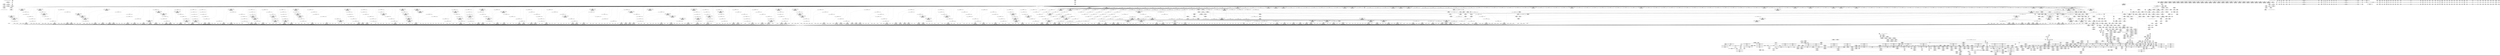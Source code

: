 digraph {
	"CONST[source:0(mediator),value:0(static)][purpose:{operation}][SrcIdx:4]"
	CE0x5a6a1b0 [shape=record,shape=Mrecord,label="{CE0x5a6a1b0|GLOBAL:common_perm|*Constant*|*SummSink*}"]
	CE0x5a540b0 [shape=record,shape=Mrecord,label="{CE0x5a540b0|80:_i64,_:_CRE_1650,1651_}"]
	CE0x5a6bd40 [shape=record,shape=Mrecord,label="{CE0x5a6bd40|i1_true|*Constant*|*SummSource*}"]
	CE0x5aba160 [shape=record,shape=Mrecord,label="{CE0x5aba160|i64*_getelementptr_inbounds_(_11_x_i64_,_11_x_i64_*___llvm_gcov_ctr58,_i64_0,_i64_10)|*Constant*}"]
	CE0x5a107f0 [shape=record,shape=Mrecord,label="{CE0x5a107f0|0:_i16,_4:_i32,_8:_i16,_40:_%struct.super_block*,_72:_i32,_:_SCMRE_283,284_}"]
	CE0x5a0b790 [shape=record,shape=Mrecord,label="{CE0x5a0b790|0:_i16,_4:_i32,_8:_i16,_40:_%struct.super_block*,_72:_i32,_:_SCMRE_216,224_|*MultipleSource*|*LoadInst*|security/apparmor/lsm.c,369|security/apparmor/include/apparmor.h,117|Function::mediated_filesystem&Arg::inode::}"]
	CE0x5a565e0 [shape=record,shape=Mrecord,label="{CE0x5a565e0|80:_i64,_:_CRE_1685,1686_}"]
	CE0x5a47920 [shape=record,shape=Mrecord,label="{CE0x5a47920|80:_i64,_:_CRE_1252,1253_}"]
	CE0x5a35c60 [shape=record,shape=Mrecord,label="{CE0x5a35c60|80:_i64,_:_CRE_456,457_}"]
	CE0x5a11350 [shape=record,shape=Mrecord,label="{CE0x5a11350|0:_i16,_4:_i32,_8:_i16,_40:_%struct.super_block*,_72:_i32,_:_SCMRE_290,291_}"]
	CE0x5a5e180 [shape=record,shape=Mrecord,label="{CE0x5a5e180|i32_5|*Constant*}"]
	CE0x5a5eba0 [shape=record,shape=Mrecord,label="{CE0x5a5eba0|common_perm_mnt_dentry:mode|security/apparmor/lsm.c,207|*SummSink*}"]
	CE0x5a68f10 [shape=record,shape=Mrecord,label="{CE0x5a68f10|common_perm:op|Function::common_perm&Arg::op::|*SummSource*}"]
	CE0x59e9260 [shape=record,shape=Mrecord,label="{CE0x59e9260|72:_%struct.hlist_bl_node**,_80:_%struct.dentry*,_104:_%struct.inode*,_:_CRE_232,240_|*MultipleSource*|security/apparmor/lsm.c,369|Function::apparmor_inode_getattr&Arg::dentry::}"]
	CE0x5a0d730 [shape=record,shape=Mrecord,label="{CE0x5a0d730|0:_i16,_4:_i32,_8:_i16,_40:_%struct.super_block*,_72:_i32,_:_SCMRE_253,254_}"]
	CE0x5a1f4d0 [shape=record,shape=Mrecord,label="{CE0x5a1f4d0|0:_i16,_4:_i32,_8:_i16,_40:_%struct.super_block*,_72:_i32,_:_SCMRE_593,594_}"]
	CE0x59f84c0 [shape=record,shape=Mrecord,label="{CE0x59f84c0|0:_i16,_4:_i32,_8:_i16,_40:_%struct.super_block*,_72:_i32,_:_SCMRE_528,536_|*MultipleSource*|*LoadInst*|security/apparmor/lsm.c,369|security/apparmor/include/apparmor.h,117|Function::mediated_filesystem&Arg::inode::}"]
	CE0x59c6790 [shape=record,shape=Mrecord,label="{CE0x59c6790|apparmor_inode_getattr:tmp5|security/apparmor/lsm.c,369}"]
	CE0x59c5290 [shape=record,shape=Mrecord,label="{CE0x59c5290|__aa_current_profile:tmp1|*SummSink*}"]
	CE0x5673c70 [shape=record,shape=Mrecord,label="{CE0x5673c70|72:_%struct.hlist_bl_node**,_80:_%struct.dentry*,_104:_%struct.inode*,_:_CRE_88,89_}"]
	CE0x5a86480 [shape=record,shape=Mrecord,label="{CE0x5a86480|_call_void_mcount()_#2|*SummSource*}"]
	CE0x5a17da0 [shape=record,shape=Mrecord,label="{CE0x5a17da0|0:_i16,_4:_i32,_8:_i16,_40:_%struct.super_block*,_72:_i32,_:_SCMRE_484,485_}"]
	CE0x59e67d0 [shape=record,shape=Mrecord,label="{CE0x59e67d0|72:_%struct.hlist_bl_node**,_80:_%struct.dentry*,_104:_%struct.inode*,_:_CRE_207,208_}"]
	CE0x5a09f30 [shape=record,shape=Mrecord,label="{CE0x5a09f30|0:_i16,_4:_i32,_8:_i16,_40:_%struct.super_block*,_72:_i32,_:_SCMRE_195,196_}"]
	CE0x5a52c80 [shape=record,shape=Mrecord,label="{CE0x5a52c80|80:_i64,_:_CRE_1631,1632_}"]
	CE0x5a504f0 [shape=record,shape=Mrecord,label="{CE0x5a504f0|80:_i64,_:_CRE_1372,1373_}"]
	CE0x5ae3d50 [shape=record,shape=Mrecord,label="{CE0x5ae3d50|i64*_getelementptr_inbounds_(_16_x_i64_,_16_x_i64_*___llvm_gcov_ctr46,_i64_0,_i64_7)|*Constant*|*SummSource*}"]
	CE0x5a22730 [shape=record,shape=Mrecord,label="{CE0x5a22730|0:_i16,_4:_i32,_8:_i16,_40:_%struct.super_block*,_72:_i32,_:_SCMRE_624,628_|*MultipleSource*|*LoadInst*|security/apparmor/lsm.c,369|security/apparmor/include/apparmor.h,117|Function::mediated_filesystem&Arg::inode::}"]
	CE0x5ae8900 [shape=record,shape=Mrecord,label="{CE0x5ae8900|i32_100|*Constant*|*SummSink*}"]
	CE0x5a4fe90 [shape=record,shape=Mrecord,label="{CE0x5a4fe90|80:_i64,_:_CRE_1366,1367_}"]
	CE0x59ffcc0 [shape=record,shape=Mrecord,label="{CE0x59ffcc0|common_perm:cmp|security/apparmor/lsm.c,169}"]
	CE0x5afa7a0 [shape=record,shape=Mrecord,label="{CE0x5afa7a0|44:_i32,_48:_i16,_128:_i8*,_:_SCMRE_64,72_|*MultipleSource*|Function::aa_cred_profile&Arg::cred::|security/apparmor/include/context.h,138|security/apparmor/include/context.h,99}"]
	CE0x59fa300 [shape=record,shape=Mrecord,label="{CE0x59fa300|common_perm:mask|Function::common_perm&Arg::mask::|*SummSource*}"]
	CE0x568d9a0 [shape=record,shape=Mrecord,label="{CE0x568d9a0|_ret_%struct.aa_profile*_%call4,_!dbg_!15494|security/apparmor/include/context.h,138|*SummSink*}"]
	CE0x5acfc40 [shape=record,shape=Mrecord,label="{CE0x5acfc40|GLOBAL:__llvm_gcov_ctr46|Global_var:__llvm_gcov_ctr46|*SummSource*}"]
	CE0x5ae4b60 [shape=record,shape=Mrecord,label="{CE0x5ae4b60|i64*_getelementptr_inbounds_(_16_x_i64_,_16_x_i64_*___llvm_gcov_ctr46,_i64_0,_i64_10)|*Constant*}"]
	CE0x5a2d5a0 [shape=record,shape=Mrecord,label="{CE0x5a2d5a0|0:_i16,_4:_i32,_8:_i16,_40:_%struct.super_block*,_72:_i32,_:_SCMRE_923,924_}"]
	CE0x5a22250 [shape=record,shape=Mrecord,label="{CE0x5a22250|0:_i16,_4:_i32,_8:_i16,_40:_%struct.super_block*,_72:_i32,_:_SCMRE_621,622_}"]
	CE0x5a1eb10 [shape=record,shape=Mrecord,label="{CE0x5a1eb10|0:_i16,_4:_i32,_8:_i16,_40:_%struct.super_block*,_72:_i32,_:_SCMRE_587,588_}"]
	CE0x59daa00 [shape=record,shape=Mrecord,label="{CE0x59daa00|GLOBAL:__aa_current_profile.__warned|Global_var:__aa_current_profile.__warned}"]
	CE0x5aca2d0 [shape=record,shape=Mrecord,label="{CE0x5aca2d0|aa_cred_profile:tmp13|*SummSink*}"]
	CE0x5aef070 [shape=record,shape=Mrecord,label="{CE0x5aef070|aa_cred_profile:tmp29|security/apparmor/include/context.h,100|*SummSink*}"]
	CE0x5a7dee0 [shape=record,shape=Mrecord,label="{CE0x5a7dee0|common_perm:call1|security/apparmor/lsm.c,170|*SummSink*}"]
	CE0x5abd630 [shape=record,shape=Mrecord,label="{CE0x5abd630|i64*_getelementptr_inbounds_(_2_x_i64_,_2_x_i64_*___llvm_gcov_ctr112,_i64_0,_i64_1)|*Constant*|*SummSource*}"]
	CE0x5a321f0 [shape=record,shape=Mrecord,label="{CE0x5a321f0|80:_i64,_:_CRE_401,402_}"]
	CE0x5a7d360 [shape=record,shape=Mrecord,label="{CE0x5a7d360|common_perm:tmp7|security/apparmor/lsm.c,170|*SummSink*}"]
	CE0x5a3f4b0 [shape=record,shape=Mrecord,label="{CE0x5a3f4b0|80:_i64,_:_CRE_48,56_|*MultipleSource*|*LoadInst*|security/apparmor/include/apparmor.h,117|security/apparmor/include/apparmor.h,117}"]
	CE0x5af2a50 [shape=record,shape=Mrecord,label="{CE0x5af2a50|VOIDTB_TE:_CE_8,16_|*MultipleSource*|Function::common_perm_mnt_dentry&Arg::mnt::|Function::apparmor_inode_getattr&Arg::mnt::}"]
	CE0x59c9270 [shape=record,shape=Mrecord,label="{CE0x59c9270|apparmor_inode_getattr:tmp7|security/apparmor/lsm.c,370|*SummSource*}"]
	CE0x59f14d0 [shape=record,shape=Mrecord,label="{CE0x59f14d0|apparmor_inode_getattr:tmp10|security/apparmor/lsm.c,372}"]
	CE0x5a27f80 [shape=record,shape=Mrecord,label="{CE0x5a27f80|0:_i16,_4:_i32,_8:_i16,_40:_%struct.super_block*,_72:_i32,_:_SCMRE_870,871_}"]
	CE0x59f87e0 [shape=record,shape=Mrecord,label="{CE0x59f87e0|apparmor_inode_getattr:retval.0}"]
	CE0x5aeb490 [shape=record,shape=Mrecord,label="{CE0x5aeb490|aa_cred_profile:security|security/apparmor/include/context.h,99|*SummSource*}"]
	CE0x5a67e80 [shape=record,shape=Mrecord,label="{CE0x5a67e80|%struct.aa_task_cxt*_null|*Constant*}"]
	CE0x5a37fc0 [shape=record,shape=Mrecord,label="{CE0x5a37fc0|80:_i64,_:_CRE_565,566_}"]
	CE0x5abeb30 [shape=record,shape=Mrecord,label="{CE0x5abeb30|get_current:tmp4|./arch/x86/include/asm/current.h,14|*SummSource*}"]
	CE0x5a566f0 [shape=record,shape=Mrecord,label="{CE0x5a566f0|80:_i64,_:_CRE_1686,1687_}"]
	CE0x5a7d7c0 [shape=record,shape=Mrecord,label="{CE0x5a7d7c0|common_perm:tmp8|security/apparmor/lsm.c,170}"]
	CE0x59bc220 [shape=record,shape=Mrecord,label="{CE0x59bc220|apparmor_inode_getattr:entry|*SummSink*}"]
	CE0x5a0dc10 [shape=record,shape=Mrecord,label="{CE0x5a0dc10|0:_i16,_4:_i32,_8:_i16,_40:_%struct.super_block*,_72:_i32,_:_SCMRE_256,257_}"]
	CE0x5a1c270 [shape=record,shape=Mrecord,label="{CE0x5a1c270|0:_i16,_4:_i32,_8:_i16,_40:_%struct.super_block*,_72:_i32,_:_SCMRE_562,563_}"]
	CE0x5a50b50 [shape=record,shape=Mrecord,label="{CE0x5a50b50|80:_i64,_:_CRE_1392,1536_|*MultipleSource*|*LoadInst*|security/apparmor/include/apparmor.h,117|security/apparmor/include/apparmor.h,117}"]
	CE0x5a4eea0 [shape=record,shape=Mrecord,label="{CE0x5a4eea0|80:_i64,_:_CRE_1351,1352_}"]
	CE0x5a5c670 [shape=record,shape=Mrecord,label="{CE0x5a5c670|__aa_current_profile:tmp5|security/apparmor/include/context.h,138}"]
	CE0x5a382f0 [shape=record,shape=Mrecord,label="{CE0x5a382f0|80:_i64,_:_CRE_568,569_}"]
	CE0x5a28fc0 [shape=record,shape=Mrecord,label="{CE0x5a28fc0|0:_i16,_4:_i32,_8:_i16,_40:_%struct.super_block*,_72:_i32,_:_SCMRE_880,881_}"]
	CE0x59d7f40 [shape=record,shape=Mrecord,label="{CE0x59d7f40|mediated_filesystem:tmp1}"]
	CE0x5a4f1d0 [shape=record,shape=Mrecord,label="{CE0x5a4f1d0|80:_i64,_:_CRE_1354,1355_}"]
	CE0x5a52950 [shape=record,shape=Mrecord,label="{CE0x5a52950|80:_i64,_:_CRE_1628,1629_}"]
	CE0x5689bc0 [shape=record,shape=Mrecord,label="{CE0x5689bc0|72:_%struct.hlist_bl_node**,_80:_%struct.dentry*,_104:_%struct.inode*,_:_CRE_153,154_}"]
	CE0x5a6c210 [shape=record,shape=Mrecord,label="{CE0x5a6c210|mediated_filesystem:lnot|security/apparmor/include/apparmor.h,117}"]
	CE0x5a7f060 [shape=record,shape=Mrecord,label="{CE0x5a7f060|aa_path_perm:profile|Function::aa_path_perm&Arg::profile::|*SummSink*}"]
	CE0x5a12bb0 [shape=record,shape=Mrecord,label="{CE0x5a12bb0|0:_i16,_4:_i32,_8:_i16,_40:_%struct.super_block*,_72:_i32,_:_SCMRE_305,306_}"]
	CE0x59eea00 [shape=record,shape=Mrecord,label="{CE0x59eea00|apparmor_inode_getattr:call1|security/apparmor/lsm.c,372}"]
	CE0x5a0ac30 [shape=record,shape=Mrecord,label="{CE0x5a0ac30|0:_i16,_4:_i32,_8:_i16,_40:_%struct.super_block*,_72:_i32,_:_SCMRE_203,204_}"]
	CE0x5a82800 [shape=record,shape=Mrecord,label="{CE0x5a82800|__aa_current_profile:land.lhs.true2|*SummSource*}"]
	CE0x5a59850 [shape=record,shape=Mrecord,label="{CE0x5a59850|80:_i64,_:_CRE_1876,1877_}"]
	CE0x5a8c970 [shape=record,shape=Mrecord,label="{CE0x5a8c970|aa_cred_profile:tmp11|security/apparmor/include/context.h,100}"]
	CE0x59dc720 [shape=record,shape=Mrecord,label="{CE0x59dc720|i64*_getelementptr_inbounds_(_16_x_i64_,_16_x_i64_*___llvm_gcov_ctr46,_i64_0,_i64_1)|*Constant*|*SummSource*}"]
	CE0x568a8b0 [shape=record,shape=Mrecord,label="{CE0x568a8b0|72:_%struct.hlist_bl_node**,_80:_%struct.dentry*,_104:_%struct.inode*,_:_CRE_162,163_}"]
	CE0x59f9c80 [shape=record,shape=Mrecord,label="{CE0x59f9c80|aa_cred_profile:cred|Function::aa_cred_profile&Arg::cred::}"]
	CE0x5a5d5f0 [shape=record,shape=Mrecord,label="{CE0x5a5d5f0|__aa_current_profile:tmp2|*SummSink*}"]
	CE0x5a424c0 [shape=record,shape=Mrecord,label="{CE0x5a424c0|80:_i64,_:_CRE_256,264_|*MultipleSource*|*LoadInst*|security/apparmor/include/apparmor.h,117|security/apparmor/include/apparmor.h,117}"]
	CE0x5aed470 [shape=record,shape=Mrecord,label="{CE0x5aed470|44:_i32,_48:_i16,_128:_i8*,_:_SCMRE_40,44_|*MultipleSource*|Function::aa_cred_profile&Arg::cred::|security/apparmor/include/context.h,138|security/apparmor/include/context.h,99}"]
	CE0x5a158f0 [shape=record,shape=Mrecord,label="{CE0x5a158f0|0:_i16,_4:_i32,_8:_i16,_40:_%struct.super_block*,_72:_i32,_:_SCMRE_424,432_|*MultipleSource*|*LoadInst*|security/apparmor/lsm.c,369|security/apparmor/include/apparmor.h,117|Function::mediated_filesystem&Arg::inode::}"]
	CE0x5a82cc0 [shape=record,shape=Mrecord,label="{CE0x5a82cc0|common_perm:tmp9|security/apparmor/lsm.c,172}"]
	CE0x5a19260 [shape=record,shape=Mrecord,label="{CE0x5a19260|80:_i64,_:_CRE_1324,1325_}"]
	CE0x5a4a200 [shape=record,shape=Mrecord,label="{CE0x5a4a200|80:_i64,_:_CRE_1309,1310_}"]
	CE0x5a463e0 [shape=record,shape=Mrecord,label="{CE0x5a463e0|80:_i64,_:_CRE_1232,1233_}"]
	CE0x5a00c80 [shape=record,shape=Mrecord,label="{CE0x5a00c80|_call_void_mcount()_#2|*SummSink*}"]
	CE0x5a21f10 [shape=record,shape=Mrecord,label="{CE0x5a21f10|0:_i16,_4:_i32,_8:_i16,_40:_%struct.super_block*,_72:_i32,_:_SCMRE_619,620_}"]
	CE0x5673b80 [shape=record,shape=Mrecord,label="{CE0x5673b80|apparmor_inode_getattr:d_inode|security/apparmor/lsm.c,369|*SummSink*}"]
	CE0x5a3b1b0 [shape=record,shape=Mrecord,label="{CE0x5a3b1b0|80:_i64,_:_CRE_612,613_}"]
	CE0x5b0b820 [shape=record,shape=Mrecord,label="{CE0x5b0b820|aa_cred_profile:tmp17|security/apparmor/include/context.h,100|*SummSource*}"]
	CE0x5a8ccb0 [shape=record,shape=Mrecord,label="{CE0x5a8ccb0|aa_cred_profile:tmp11|security/apparmor/include/context.h,100|*SummSink*}"]
	CE0x5a5dd90 [shape=record,shape=Mrecord,label="{CE0x5a5dd90|common_perm_mnt_dentry:uid|security/apparmor/lsm.c,207|*SummSink*}"]
	CE0x5abe3d0 [shape=record,shape=Mrecord,label="{CE0x5abe3d0|i64_4|*Constant*}"]
	CE0x5a3bc50 [shape=record,shape=Mrecord,label="{CE0x5a3bc50|80:_i64,_:_CRE_622,623_}"]
	CE0x5a54600 [shape=record,shape=Mrecord,label="{CE0x5a54600|80:_i64,_:_CRE_1655,1656_}"]
	CE0x5a65990 [shape=record,shape=Mrecord,label="{CE0x5a65990|aa_cred_profile:expval|security/apparmor/include/context.h,100}"]
	CE0x5a10cd0 [shape=record,shape=Mrecord,label="{CE0x5a10cd0|0:_i16,_4:_i32,_8:_i16,_40:_%struct.super_block*,_72:_i32,_:_SCMRE_286,287_}"]
	CE0x5a4efb0 [shape=record,shape=Mrecord,label="{CE0x5a4efb0|80:_i64,_:_CRE_1352,1353_}"]
	CE0x5a8e220 [shape=record,shape=Mrecord,label="{CE0x5a8e220|i64*_getelementptr_inbounds_(_5_x_i64_,_5_x_i64_*___llvm_gcov_ctr57,_i64_0,_i64_4)|*Constant*|*SummSource*}"]
	CE0x5a25c80 [shape=record,shape=Mrecord,label="{CE0x5a25c80|0:_i16,_4:_i32,_8:_i16,_40:_%struct.super_block*,_72:_i32,_:_SCMRE_792,800_|*MultipleSource*|*LoadInst*|security/apparmor/lsm.c,369|security/apparmor/include/apparmor.h,117|Function::mediated_filesystem&Arg::inode::}"]
	CE0x59dd000 [shape=record,shape=Mrecord,label="{CE0x59dd000|aa_cred_profile:tmp3|*SummSink*}"]
	CE0x5ab0820 [shape=record,shape=Mrecord,label="{CE0x5ab0820|i64*_getelementptr_inbounds_(_11_x_i64_,_11_x_i64_*___llvm_gcov_ctr58,_i64_0,_i64_10)|*Constant*|*SummSink*}"]
	CE0x5a53d80 [shape=record,shape=Mrecord,label="{CE0x5a53d80|80:_i64,_:_CRE_1647,1648_}"]
	CE0x5a1b3d0 [shape=record,shape=Mrecord,label="{CE0x5a1b3d0|0:_i16,_4:_i32,_8:_i16,_40:_%struct.super_block*,_72:_i32,_:_SCMRE_553,554_}"]
	CE0x5a2a680 [shape=record,shape=Mrecord,label="{CE0x5a2a680|0:_i16,_4:_i32,_8:_i16,_40:_%struct.super_block*,_72:_i32,_:_SCMRE_894,895_}"]
	CE0x5abdf90 [shape=record,shape=Mrecord,label="{CE0x5abdf90|get_current:tmp|*SummSource*}"]
	CE0x5a0e290 [shape=record,shape=Mrecord,label="{CE0x5a0e290|0:_i16,_4:_i32,_8:_i16,_40:_%struct.super_block*,_72:_i32,_:_SCMRE_260,261_}"]
	CE0x59ca080 [shape=record,shape=Mrecord,label="{CE0x59ca080|72:_%struct.hlist_bl_node**,_80:_%struct.dentry*,_104:_%struct.inode*,_:_CRE_92,93_}"]
	CE0x5ae85c0 [shape=record,shape=Mrecord,label="{CE0x5ae85c0|_call_void_asm_sideeffect_1:_09ud2_0A.pushsection___bug_table,_22a_22_0A2:_09.long_1b_-_2b,_$_0:c_-_2b_0A_09.word_$_1:c_,_0_0A_09.org_2b+$_2:c_0A.popsection_,_i,i,i,_dirflag_,_fpsr_,_flags_(i8*_getelementptr_inbounds_(_36_x_i8_,_36_x_i8_*_.str12,_i32_0,_i32_0),_i32_100,_i64_12)_#2,_!dbg_!15490,_!srcloc_!15493|security/apparmor/include/context.h,100|*SummSource*}"]
	CE0x5a173e0 [shape=record,shape=Mrecord,label="{CE0x5a173e0|0:_i16,_4:_i32,_8:_i16,_40:_%struct.super_block*,_72:_i32,_:_SCMRE_478,479_}"]
	CE0x5a38950 [shape=record,shape=Mrecord,label="{CE0x5a38950|80:_i64,_:_CRE_574,575_}"]
	CE0x5a15ba0 [shape=record,shape=Mrecord,label="{CE0x5a15ba0|0:_i16,_4:_i32,_8:_i16,_40:_%struct.super_block*,_72:_i32,_:_SCMRE_432,440_|*MultipleSource*|*LoadInst*|security/apparmor/lsm.c,369|security/apparmor/include/apparmor.h,117|Function::mediated_filesystem&Arg::inode::}"]
	CE0x5a5dd00 [shape=record,shape=Mrecord,label="{CE0x5a5dd00|common_perm_mnt_dentry:uid|security/apparmor/lsm.c,207|*SummSource*}"]
	CE0x5abe4a0 [shape=record,shape=Mrecord,label="{CE0x5abe4a0|__aa_current_profile:tmp9|security/apparmor/include/context.h,138}"]
	CE0x5a301f0 [shape=record,shape=Mrecord,label="{CE0x5a301f0|0:_i16,_4:_i32,_8:_i16,_40:_%struct.super_block*,_72:_i32,_:_SCMRE_982,983_}"]
	CE0x5a3eb20 [shape=record,shape=Mrecord,label="{CE0x5a3eb20|i64_-2147483648|*Constant*}"]
	CE0x5abf570 [shape=record,shape=Mrecord,label="{CE0x5abf570|aa_cred_profile:tmp26|security/apparmor/include/context.h,100|*SummSink*}"]
	CE0x5a521e0 [shape=record,shape=Mrecord,label="{CE0x5a521e0|80:_i64,_:_CRE_1621,1622_}"]
	CE0x5ab6c00 [shape=record,shape=Mrecord,label="{CE0x5ab6c00|COLLAPSED:_GCRE_current_task_external_global_%struct.task_struct*:_elem_0::|security/apparmor/include/context.h,138}"]
	CE0x5aec2b0 [shape=record,shape=Mrecord,label="{CE0x5aec2b0|44:_i32,_48:_i16,_128:_i8*,_:_SCMRE_120,128_|*MultipleSource*|Function::aa_cred_profile&Arg::cred::|security/apparmor/include/context.h,138|security/apparmor/include/context.h,99}"]
	CE0x59e8930 [shape=record,shape=Mrecord,label="{CE0x59e8930|72:_%struct.hlist_bl_node**,_80:_%struct.dentry*,_104:_%struct.inode*,_:_CRE_222,223_}"]
	CE0x5a306d0 [shape=record,shape=Mrecord,label="{CE0x5a306d0|0:_i16,_4:_i32,_8:_i16,_40:_%struct.super_block*,_72:_i32,_:_SCMRE_988,992_|*MultipleSource*|*LoadInst*|security/apparmor/lsm.c,369|security/apparmor/include/apparmor.h,117|Function::mediated_filesystem&Arg::inode::}"]
	CE0x5ace1a0 [shape=record,shape=Mrecord,label="{CE0x5ace1a0|i64*_getelementptr_inbounds_(_2_x_i64_,_2_x_i64_*___llvm_gcov_ctr112,_i64_0,_i64_0)|*Constant*|*SummSink*}"]
	CE0x59e3f50 [shape=record,shape=Mrecord,label="{CE0x59e3f50|72:_%struct.hlist_bl_node**,_80:_%struct.dentry*,_104:_%struct.inode*,_:_CRE_183,184_}"]
	CE0x5af9760 [shape=record,shape=Mrecord,label="{CE0x5af9760|aa_cred_profile:tmp14|security/apparmor/include/context.h,100|*SummSink*}"]
	CE0x5a12ef0 [shape=record,shape=Mrecord,label="{CE0x5a12ef0|0:_i16,_4:_i32,_8:_i16,_40:_%struct.super_block*,_72:_i32,_:_SCMRE_307,308_}"]
	CE0x5a46930 [shape=record,shape=Mrecord,label="{CE0x5a46930|80:_i64,_:_CRE_1237,1238_}"]
	CE0x5a001f0 [shape=record,shape=Mrecord,label="{CE0x5a001f0|mediated_filesystem:i_sb|security/apparmor/include/apparmor.h,117}"]
	CE0x5a18af0 [shape=record,shape=Mrecord,label="{CE0x5a18af0|80:_i64,_:_CRE_1317,1318_}"]
	CE0x59de3e0 [shape=record,shape=Mrecord,label="{CE0x59de3e0|__aa_current_profile:tmp12|security/apparmor/include/context.h,138|*SummSource*}"]
	CE0x59e1540 [shape=record,shape=Mrecord,label="{CE0x59e1540|mediated_filesystem:tmp2|*SummSource*}"]
	CE0x5aeae60 [shape=record,shape=Mrecord,label="{CE0x5aeae60|aa_cred_profile:tmp22|security/apparmor/include/context.h,100}"]
	CE0x5a6f2e0 [shape=record,shape=Mrecord,label="{CE0x5a6f2e0|common_perm:tmp1}"]
	CE0x5a3a3e0 [shape=record,shape=Mrecord,label="{CE0x5a3a3e0|80:_i64,_:_CRE_599,600_}"]
	CE0x59d7ed0 [shape=record,shape=Mrecord,label="{CE0x59d7ed0|i64_1|*Constant*}"]
	CE0x5a05fd0 [shape=record,shape=Mrecord,label="{CE0x5a05fd0|0:_i16,_4:_i32,_8:_i16,_40:_%struct.super_block*,_72:_i32,_:_SCMRE_156,157_}"]
	CE0x59bf750 [shape=record,shape=Mrecord,label="{CE0x59bf750|apparmor_inode_getattr:bb|*SummSource*}"]
	CE0x5abc780 [shape=record,shape=Mrecord,label="{CE0x5abc780|GLOBAL:lockdep_rcu_suspicious|*Constant*|*SummSink*}"]
	CE0x5a5e1f0 [shape=record,shape=Mrecord,label="{CE0x5a5e1f0|common_perm_mnt_dentry:d_inode|security/apparmor/lsm.c,207}"]
	CE0x5acb6f0 [shape=record,shape=Mrecord,label="{CE0x5acb6f0|aa_cred_profile:tobool|security/apparmor/include/context.h,100}"]
	CE0x5a10990 [shape=record,shape=Mrecord,label="{CE0x5a10990|0:_i16,_4:_i32,_8:_i16,_40:_%struct.super_block*,_72:_i32,_:_SCMRE_284,285_}"]
	CE0x5af9f00 [shape=record,shape=Mrecord,label="{CE0x5af9f00|44:_i32,_48:_i16,_128:_i8*,_:_SCMRE_48,52_|*MultipleSource*|Function::aa_cred_profile&Arg::cred::|security/apparmor/include/context.h,138|security/apparmor/include/context.h,99}"]
	CE0x5ae4ed0 [shape=record,shape=Mrecord,label="{CE0x5ae4ed0|i64*_getelementptr_inbounds_(_16_x_i64_,_16_x_i64_*___llvm_gcov_ctr46,_i64_0,_i64_10)|*Constant*|*SummSource*}"]
	CE0x59eb710 [shape=record,shape=Mrecord,label="{CE0x59eb710|72:_%struct.hlist_bl_node**,_80:_%struct.dentry*,_104:_%struct.inode*,_:_CRE_314,315_}"]
	CE0x5a1cdd0 [shape=record,shape=Mrecord,label="{CE0x5a1cdd0|0:_i16,_4:_i32,_8:_i16,_40:_%struct.super_block*,_72:_i32,_:_SCMRE_569,570_}"]
	CE0x5a50930 [shape=record,shape=Mrecord,label="{CE0x5a50930|80:_i64,_:_CRE_1376,1384_|*MultipleSource*|*LoadInst*|security/apparmor/include/apparmor.h,117|security/apparmor/include/apparmor.h,117}"]
	CE0x5a41920 [shape=record,shape=Mrecord,label="{CE0x5a41920|80:_i64,_:_CRE_200,204_|*MultipleSource*|*LoadInst*|security/apparmor/include/apparmor.h,117|security/apparmor/include/apparmor.h,117}"]
	CE0x59fa1a0 [shape=record,shape=Mrecord,label="{CE0x59fa1a0|common_perm:mask|Function::common_perm&Arg::mask::}"]
	CE0x5a31700 [shape=record,shape=Mrecord,label="{CE0x5a31700|80:_i64,_:_CRE_392,393_}"]
	CE0x5a45e90 [shape=record,shape=Mrecord,label="{CE0x5a45e90|80:_i64,_:_CRE_1227,1228_}"]
	CE0x5a50f90 [shape=record,shape=Mrecord,label="{CE0x5a50f90|80:_i64,_:_CRE_1568,1584_|*MultipleSource*|*LoadInst*|security/apparmor/include/apparmor.h,117|security/apparmor/include/apparmor.h,117}"]
	CE0x5a3aa40 [shape=record,shape=Mrecord,label="{CE0x5a3aa40|80:_i64,_:_CRE_605,606_}"]
	CE0x5ad0020 [shape=record,shape=Mrecord,label="{CE0x5ad0020|get_current:tmp}"]
	CE0x5a3c910 [shape=record,shape=Mrecord,label="{CE0x5a3c910|80:_i64,_:_CRE_648,656_|*MultipleSource*|*LoadInst*|security/apparmor/include/apparmor.h,117|security/apparmor/include/apparmor.h,117}"]
	CE0x5a8d230 [shape=record,shape=Mrecord,label="{CE0x5a8d230|common_perm:tmp6|security/apparmor/lsm.c,169|*SummSink*}"]
	CE0x5a3d510 [shape=record,shape=Mrecord,label="{CE0x5a3d510|80:_i64,_:_CRE_704,708_|*MultipleSource*|*LoadInst*|security/apparmor/include/apparmor.h,117|security/apparmor/include/apparmor.h,117}"]
	CE0x5aea860 [shape=record,shape=Mrecord,label="{CE0x5aea860|i64_12|*Constant*|*SummSink*}"]
	CE0x5a5a670 [shape=record,shape=Mrecord,label="{CE0x5a5a670|80:_i64,_:_CRE_2056,2112_|*MultipleSource*|*LoadInst*|security/apparmor/include/apparmor.h,117|security/apparmor/include/apparmor.h,117}"]
	CE0x5a2ee00 [shape=record,shape=Mrecord,label="{CE0x5a2ee00|0:_i16,_4:_i32,_8:_i16,_40:_%struct.super_block*,_72:_i32,_:_SCMRE_952,960_|*MultipleSource*|*LoadInst*|security/apparmor/lsm.c,369|security/apparmor/include/apparmor.h,117|Function::mediated_filesystem&Arg::inode::}"]
	CE0x59daed0 [shape=record,shape=Mrecord,label="{CE0x59daed0|GLOBAL:__aa_current_profile.__warned|Global_var:__aa_current_profile.__warned|*SummSink*}"]
	"CONST[source:0(mediator),value:0(static)][purpose:{operation}][SrcIdx:5]"
	CE0x5a2a000 [shape=record,shape=Mrecord,label="{CE0x5a2a000|0:_i16,_4:_i32,_8:_i16,_40:_%struct.super_block*,_72:_i32,_:_SCMRE_890,891_}"]
	CE0x5ae2d50 [shape=record,shape=Mrecord,label="{CE0x5ae2d50|aa_cred_profile:tmp12|security/apparmor/include/context.h,100|*SummSink*}"]
	CE0x5a10310 [shape=record,shape=Mrecord,label="{CE0x5a10310|0:_i16,_4:_i32,_8:_i16,_40:_%struct.super_block*,_72:_i32,_:_SCMRE_280,281_}"]
	CE0x5a54930 [shape=record,shape=Mrecord,label="{CE0x5a54930|80:_i64,_:_CRE_1658,1659_}"]
	CE0x5a34fa0 [shape=record,shape=Mrecord,label="{CE0x5a34fa0|80:_i64,_:_CRE_444,445_}"]
	CE0x5a7bc50 [shape=record,shape=Mrecord,label="{CE0x5a7bc50|common_perm_mnt_dentry:d_inode3|security/apparmor/lsm.c,208}"]
	CE0x5a2bd40 [shape=record,shape=Mrecord,label="{CE0x5a2bd40|0:_i16,_4:_i32,_8:_i16,_40:_%struct.super_block*,_72:_i32,_:_SCMRE_908,909_}"]
	CE0x5a1d450 [shape=record,shape=Mrecord,label="{CE0x5a1d450|0:_i16,_4:_i32,_8:_i16,_40:_%struct.super_block*,_72:_i32,_:_SCMRE_573,574_}"]
	CE0x5a7c7c0 [shape=record,shape=Mrecord,label="{CE0x5a7c7c0|common_perm_mnt_dentry:i_mode|security/apparmor/lsm.c,208|*SummSource*}"]
	CE0x5a51f10 [shape=record,shape=Mrecord,label="{CE0x5a51f10|80:_i64,_:_CRE_1618,1619_}"]
	CE0x5ab1260 [shape=record,shape=Mrecord,label="{CE0x5ab1260|_ret_%struct.aa_profile*_%tmp34,_!dbg_!15510|security/apparmor/include/context.h,101}"]
	CE0x5a09090 [shape=record,shape=Mrecord,label="{CE0x5a09090|0:_i16,_4:_i32,_8:_i16,_40:_%struct.super_block*,_72:_i32,_:_SCMRE_186,187_}"]
	CE0x5a80730 [shape=record,shape=Mrecord,label="{CE0x5a80730|_ret_i32_%call17,_!dbg_!15526|security/apparmor/file.c,307|*SummSource*}"]
	CE0x5a37f10 [shape=record,shape=Mrecord,label="{CE0x5a37f10|80:_i64,_:_CRE_564,565_}"]
	CE0x5a5eee0 [shape=record,shape=Mrecord,label="{CE0x5a5eee0|common_perm:mask|Function::common_perm&Arg::mask::|*SummSink*}"]
	CE0x5a54e80 [shape=record,shape=Mrecord,label="{CE0x5a54e80|80:_i64,_:_CRE_1663,1664_}"]
	CE0x5a86d50 [shape=record,shape=Mrecord,label="{CE0x5a86d50|common_perm:tmp3|security/apparmor/lsm.c,169|*SummSink*}"]
	CE0x5a59900 [shape=record,shape=Mrecord,label="{CE0x5a59900|80:_i64,_:_CRE_1877,1878_}"]
	CE0x5a41160 [shape=record,shape=Mrecord,label="{CE0x5a41160|80:_i64,_:_CRE_160,176_|*MultipleSource*|*LoadInst*|security/apparmor/include/apparmor.h,117|security/apparmor/include/apparmor.h,117}"]
	CE0x5a3fdd0 [shape=record,shape=Mrecord,label="{CE0x5a3fdd0|80:_i64,_:_CRE_88,96_|*MultipleSource*|*LoadInst*|security/apparmor/include/apparmor.h,117|security/apparmor/include/apparmor.h,117}"]
	CE0x59fadd0 [shape=record,shape=Mrecord,label="{CE0x59fadd0|common_perm_mnt_dentry:d_inode|security/apparmor/lsm.c,207|*SummSink*}"]
	CE0x5a56800 [shape=record,shape=Mrecord,label="{CE0x5a56800|80:_i64,_:_CRE_1687,1688_}"]
	CE0x5a8d0b0 [shape=record,shape=Mrecord,label="{CE0x5a8d0b0|common_perm:tmp6|security/apparmor/lsm.c,169|*SummSource*}"]
	CE0x5a73080 [shape=record,shape=Mrecord,label="{CE0x5a73080|i32_4|*Constant*|*SummSink*}"]
	CE0x5a6bb70 [shape=record,shape=Mrecord,label="{CE0x5a6bb70|mediated_filesystem:tobool|security/apparmor/include/apparmor.h,117|*SummSink*}"]
	CE0x5accf90 [shape=record,shape=Mrecord,label="{CE0x5accf90|i64*_getelementptr_inbounds_(_16_x_i64_,_16_x_i64_*___llvm_gcov_ctr46,_i64_0,_i64_1)|*Constant*}"]
	CE0x5a73ae0 [shape=record,shape=Mrecord,label="{CE0x5a73ae0|__aa_current_profile:tmp3|*SummSource*}"]
	CE0x5a01520 [shape=record,shape=Mrecord,label="{CE0x5a01520|0:_i16,_4:_i32,_8:_i16,_40:_%struct.super_block*,_72:_i32,_:_SCMRE_12,16_|*MultipleSource*|*LoadInst*|security/apparmor/lsm.c,369|security/apparmor/include/apparmor.h,117|Function::mediated_filesystem&Arg::inode::}"]
	CE0x59ec490 [shape=record,shape=Mrecord,label="{CE0x59ec490|apparmor_inode_getattr:call|security/apparmor/lsm.c,369|*SummSource*}"]
	CE0x5a3a930 [shape=record,shape=Mrecord,label="{CE0x5a3a930|80:_i64,_:_CRE_604,605_}"]
	CE0x5a6fb90 [shape=record,shape=Mrecord,label="{CE0x5a6fb90|i32_0|*Constant*}"]
	CE0x5a82da0 [shape=record,shape=Mrecord,label="{CE0x5a82da0|common_perm:tmp9|security/apparmor/lsm.c,172|*SummSink*}"]
	CE0x5a19150 [shape=record,shape=Mrecord,label="{CE0x5a19150|80:_i64,_:_CRE_1323,1324_}"]
	CE0x5a31ae0 [shape=record,shape=Mrecord,label="{CE0x5a31ae0|80:_i64,_:_CRE_394,395_}"]
	CE0x5a8cf40 [shape=record,shape=Mrecord,label="{CE0x5a8cf40|common_perm:tmp6|security/apparmor/lsm.c,169}"]
	CE0x5ab4280 [shape=record,shape=Mrecord,label="{CE0x5ab4280|get_current:entry}"]
	CE0x59dd350 [shape=record,shape=Mrecord,label="{CE0x59dd350|__aa_current_profile:tmp4|security/apparmor/include/context.h,138|*SummSource*}"]
	CE0x5abf490 [shape=record,shape=Mrecord,label="{CE0x5abf490|aa_cred_profile:tmp26|security/apparmor/include/context.h,100}"]
	CE0x5ac28f0 [shape=record,shape=Mrecord,label="{CE0x5ac28f0|aa_cred_profile:tmp28|security/apparmor/include/context.h,100|*SummSink*}"]
	CE0x5a73890 [shape=record,shape=Mrecord,label="{CE0x5a73890|common_perm:if.then}"]
	CE0x5ab0fc0 [shape=record,shape=Mrecord,label="{CE0x5ab0fc0|_ret_%struct.aa_profile*_%tmp34,_!dbg_!15510|security/apparmor/include/context.h,101|*SummSource*}"]
	CE0x5a894d0 [shape=record,shape=Mrecord,label="{CE0x5a894d0|i64*_getelementptr_inbounds_(_5_x_i64_,_5_x_i64_*___llvm_gcov_ctr57,_i64_0,_i64_0)|*Constant*}"]
	CE0x5abafd0 [shape=record,shape=Mrecord,label="{CE0x5abafd0|__aa_current_profile:tmp16|security/apparmor/include/context.h,138|*SummSink*}"]
	CE0x5abd820 [shape=record,shape=Mrecord,label="{CE0x5abd820|i32_22|*Constant*}"]
	CE0x5a0d0b0 [shape=record,shape=Mrecord,label="{CE0x5a0d0b0|0:_i16,_4:_i32,_8:_i16,_40:_%struct.super_block*,_72:_i32,_:_SCMRE_249,250_}"]
	CE0x5a55d60 [shape=record,shape=Mrecord,label="{CE0x5a55d60|80:_i64,_:_CRE_1677,1678_}"]
	CE0x59f3020 [shape=record,shape=Mrecord,label="{CE0x59f3020|mediated_filesystem:inode|Function::mediated_filesystem&Arg::inode::|*SummSink*}"]
	CE0x59c44a0 [shape=record,shape=Mrecord,label="{CE0x59c44a0|i64*_getelementptr_inbounds_(_11_x_i64_,_11_x_i64_*___llvm_gcov_ctr58,_i64_0,_i64_1)|*Constant*|*SummSink*}"]
	CE0x5a354f0 [shape=record,shape=Mrecord,label="{CE0x5a354f0|80:_i64,_:_CRE_449,450_}"]
	CE0x5a542d0 [shape=record,shape=Mrecord,label="{CE0x5a542d0|80:_i64,_:_CRE_1652,1653_}"]
	CE0x5a180e0 [shape=record,shape=Mrecord,label="{CE0x5a180e0|0:_i16,_4:_i32,_8:_i16,_40:_%struct.super_block*,_72:_i32,_:_SCMRE_486,487_}"]
	CE0x59c5e50 [shape=record,shape=Mrecord,label="{CE0x59c5e50|i64*_getelementptr_inbounds_(_6_x_i64_,_6_x_i64_*___llvm_gcov_ctr85,_i64_0,_i64_3)|*Constant*|*SummSource*}"]
	CE0x5a21070 [shape=record,shape=Mrecord,label="{CE0x5a21070|0:_i16,_4:_i32,_8:_i16,_40:_%struct.super_block*,_72:_i32,_:_SCMRE_610,611_}"]
	CE0x5a0fc90 [shape=record,shape=Mrecord,label="{CE0x5a0fc90|0:_i16,_4:_i32,_8:_i16,_40:_%struct.super_block*,_72:_i32,_:_SCMRE_276,277_}"]
	CE0x5a55f80 [shape=record,shape=Mrecord,label="{CE0x5a55f80|80:_i64,_:_CRE_1679,1680_}"]
	CE0x5a6b3c0 [shape=record,shape=Mrecord,label="{CE0x5a6b3c0|mediated_filesystem:and|security/apparmor/include/apparmor.h,117|*SummSource*}"]
	CE0x5a5d880 [shape=record,shape=Mrecord,label="{CE0x5a5d880|__aa_current_profile:tmp3}"]
	CE0x5ac5770 [shape=record,shape=Mrecord,label="{CE0x5ac5770|aa_cred_profile:tmp32|security/apparmor/include/context.h,101|*SummSink*}"]
	CE0x5a54b50 [shape=record,shape=Mrecord,label="{CE0x5a54b50|80:_i64,_:_CRE_1660,1661_}"]
	CE0x59d8f10 [shape=record,shape=Mrecord,label="{CE0x59d8f10|common_perm_mnt_dentry:tmp1|*SummSink*}"]
	CE0x5af85b0 [shape=record,shape=Mrecord,label="{CE0x5af85b0|aa_cred_profile:expval|security/apparmor/include/context.h,100|*SummSource*}"]
	CE0x5a2bee0 [shape=record,shape=Mrecord,label="{CE0x5a2bee0|0:_i16,_4:_i32,_8:_i16,_40:_%struct.super_block*,_72:_i32,_:_SCMRE_909,910_}"]
	CE0x59f1010 [shape=record,shape=Mrecord,label="{CE0x59f1010|apparmor_inode_getattr:tmp9|security/apparmor/lsm.c,372}"]
	CE0x5aef5a0 [shape=record,shape=Mrecord,label="{CE0x5aef5a0|i64*_getelementptr_inbounds_(_16_x_i64_,_16_x_i64_*___llvm_gcov_ctr46,_i64_0,_i64_14)|*Constant*|*SummSource*}"]
	CE0x5a11b70 [shape=record,shape=Mrecord,label="{CE0x5a11b70|0:_i16,_4:_i32,_8:_i16,_40:_%struct.super_block*,_72:_i32,_:_SCMRE_295,296_}"]
	CE0x5afa410 [shape=record,shape=Mrecord,label="{CE0x5afa410|aa_cred_profile:do.body6}"]
	CE0x5a206b0 [shape=record,shape=Mrecord,label="{CE0x5a206b0|0:_i16,_4:_i32,_8:_i16,_40:_%struct.super_block*,_72:_i32,_:_SCMRE_604,605_}"]
	CE0x5a7e5e0 [shape=record,shape=Mrecord,label="{CE0x5a7e5e0|aa_path_perm:entry}"]
	CE0x5a13570 [shape=record,shape=Mrecord,label="{CE0x5a13570|0:_i16,_4:_i32,_8:_i16,_40:_%struct.super_block*,_72:_i32,_:_SCMRE_311,312_}"]
	CE0x5abc500 [shape=record,shape=Mrecord,label="{CE0x5abc500|GLOBAL:lockdep_rcu_suspicious|*Constant*|*SummSource*}"]
	CE0x5a48090 [shape=record,shape=Mrecord,label="{CE0x5a48090|80:_i64,_:_CRE_1259,1260_}"]
	CE0x5ae5210 [shape=record,shape=Mrecord,label="{CE0x5ae5210|i64*_getelementptr_inbounds_(_16_x_i64_,_16_x_i64_*___llvm_gcov_ctr46,_i64_0,_i64_10)|*Constant*|*SummSink*}"]
	CE0x5a726d0 [shape=record,shape=Mrecord,label="{CE0x5a726d0|0:_%struct.vfsmount*,_8:_%struct.dentry*,_:_SCMRE_0,8_|*MultipleSource*|security/apparmor/lsm.c, 206|security/apparmor/lsm.c,206}"]
	CE0x5a564d0 [shape=record,shape=Mrecord,label="{CE0x5a564d0|80:_i64,_:_CRE_1684,1685_}"]
	CE0x5a1f810 [shape=record,shape=Mrecord,label="{CE0x5a1f810|0:_i16,_4:_i32,_8:_i16,_40:_%struct.super_block*,_72:_i32,_:_SCMRE_595,596_}"]
	CE0x59f6d00 [shape=record,shape=Mrecord,label="{CE0x59f6d00|i32_128|*Constant*|*SummSink*}"]
	CE0x5a0f2d0 [shape=record,shape=Mrecord,label="{CE0x5a0f2d0|0:_i16,_4:_i32,_8:_i16,_40:_%struct.super_block*,_72:_i32,_:_SCMRE_270,271_}"]
	CE0x5a80bf0 [shape=record,shape=Mrecord,label="{CE0x5a80bf0|__aa_current_profile:tmp6|security/apparmor/include/context.h,138|*SummSink*}"]
	CE0x5a33620 [shape=record,shape=Mrecord,label="{CE0x5a33620|80:_i64,_:_CRE_420,421_}"]
	CE0x59ffd30 [shape=record,shape=Mrecord,label="{CE0x59ffd30|common_perm:cmp|security/apparmor/lsm.c,169|*SummSource*}"]
	CE0x59e3890 [shape=record,shape=Mrecord,label="{CE0x59e3890|72:_%struct.hlist_bl_node**,_80:_%struct.dentry*,_104:_%struct.inode*,_:_CRE_179,180_}"]
	CE0x5a3ba30 [shape=record,shape=Mrecord,label="{CE0x5a3ba30|80:_i64,_:_CRE_620,621_}"]
	CE0x5a3dec0 [shape=record,shape=Mrecord,label="{CE0x5a3dec0|80:_i64,_:_CRE_896,1208_|*MultipleSource*|*LoadInst*|security/apparmor/include/apparmor.h,117|security/apparmor/include/apparmor.h,117}"]
	CE0x5a09570 [shape=record,shape=Mrecord,label="{CE0x5a09570|0:_i16,_4:_i32,_8:_i16,_40:_%struct.super_block*,_72:_i32,_:_SCMRE_189,190_}"]
	CE0x59e2740 [shape=record,shape=Mrecord,label="{CE0x59e2740|i32_1|*Constant*|*SummSource*}"]
	CE0x5a22590 [shape=record,shape=Mrecord,label="{CE0x5a22590|0:_i16,_4:_i32,_8:_i16,_40:_%struct.super_block*,_72:_i32,_:_SCMRE_623,624_}"]
	CE0x5a24700 [shape=record,shape=Mrecord,label="{CE0x5a24700|0:_i16,_4:_i32,_8:_i16,_40:_%struct.super_block*,_72:_i32,_:_SCMRE_712,728_|*MultipleSource*|*LoadInst*|security/apparmor/lsm.c,369|security/apparmor/include/apparmor.h,117|Function::mediated_filesystem&Arg::inode::}"]
	CE0x59e6620 [shape=record,shape=Mrecord,label="{CE0x59e6620|72:_%struct.hlist_bl_node**,_80:_%struct.dentry*,_104:_%struct.inode*,_:_CRE_206,207_}"]
	CE0x5a73d10 [shape=record,shape=Mrecord,label="{CE0x5a73d10|_call_void_mcount()_#2}"]
	CE0x59fb690 [shape=record,shape=Mrecord,label="{CE0x59fb690|i64_2|*Constant*}"]
	CE0x5abf070 [shape=record,shape=Mrecord,label="{CE0x5abf070|i64*_getelementptr_inbounds_(_16_x_i64_,_16_x_i64_*___llvm_gcov_ctr46,_i64_0,_i64_12)|*Constant*|*SummSink*}"]
	CE0x5a20ed0 [shape=record,shape=Mrecord,label="{CE0x5a20ed0|0:_i16,_4:_i32,_8:_i16,_40:_%struct.super_block*,_72:_i32,_:_SCMRE_609,610_}"]
	CE0x5a55e70 [shape=record,shape=Mrecord,label="{CE0x5a55e70|80:_i64,_:_CRE_1678,1679_}"]
	CE0x5a7f540 [shape=record,shape=Mrecord,label="{CE0x5a7f540|aa_path_perm:path|Function::aa_path_perm&Arg::path::|*SummSink*}"]
	CE0x59dd150 [shape=record,shape=Mrecord,label="{CE0x59dd150|_call_void_mcount()_#2}"]
	CE0x5ab3210 [shape=record,shape=Mrecord,label="{CE0x5ab3210|__aa_current_profile:tmp20|security/apparmor/include/context.h,138|*SummSource*}"]
	CE0x5a33840 [shape=record,shape=Mrecord,label="{CE0x5a33840|80:_i64,_:_CRE_422,423_}"]
	CE0x5a3e2a0 [shape=record,shape=Mrecord,label="{CE0x5a3e2a0|80:_i64,_:_CRE_1209,1210_}"]
	CE0x5a6bed0 [shape=record,shape=Mrecord,label="{CE0x5a6bed0|i1_true|*Constant*|*SummSink*}"]
	CE0x5a71bf0 [shape=record,shape=Mrecord,label="{CE0x5a71bf0|common_perm_mnt_dentry:cond|security/apparmor/lsm.c, 207|*SummSink*}"]
	CE0x5a65b10 [shape=record,shape=Mrecord,label="{CE0x5a65b10|GLOBAL:llvm.expect.i64|*Constant*|*SummSource*}"]
	CE0x5a39940 [shape=record,shape=Mrecord,label="{CE0x5a39940|80:_i64,_:_CRE_589,590_}"]
	CE0x5a08bb0 [shape=record,shape=Mrecord,label="{CE0x5a08bb0|0:_i16,_4:_i32,_8:_i16,_40:_%struct.super_block*,_72:_i32,_:_SCMRE_183,184_}"]
	CE0x5a28940 [shape=record,shape=Mrecord,label="{CE0x5a28940|0:_i16,_4:_i32,_8:_i16,_40:_%struct.super_block*,_72:_i32,_:_SCMRE_876,877_}"]
	CE0x5a150e0 [shape=record,shape=Mrecord,label="{CE0x5a150e0|0:_i16,_4:_i32,_8:_i16,_40:_%struct.super_block*,_72:_i32,_:_SCMRE_400,408_|*MultipleSource*|*LoadInst*|security/apparmor/lsm.c,369|security/apparmor/include/apparmor.h,117|Function::mediated_filesystem&Arg::inode::}"]
	CE0x59f8fa0 [shape=record,shape=Mrecord,label="{CE0x59f8fa0|i64*_getelementptr_inbounds_(_6_x_i64_,_6_x_i64_*___llvm_gcov_ctr85,_i64_0,_i64_5)|*Constant*|*SummSink*}"]
	CE0x5accd70 [shape=record,shape=Mrecord,label="{CE0x5accd70|aa_cred_profile:tmp1|*SummSource*}"]
	CE0x5ae7280 [shape=record,shape=Mrecord,label="{CE0x5ae7280|i64*_getelementptr_inbounds_(_16_x_i64_,_16_x_i64_*___llvm_gcov_ctr46,_i64_0,_i64_8)|*Constant*|*SummSource*}"]
	CE0x59e42b0 [shape=record,shape=Mrecord,label="{CE0x59e42b0|72:_%struct.hlist_bl_node**,_80:_%struct.dentry*,_104:_%struct.inode*,_:_CRE_185,186_}"]
	CE0x59c8e90 [shape=record,shape=Mrecord,label="{CE0x59c8e90|i64*_getelementptr_inbounds_(_6_x_i64_,_6_x_i64_*___llvm_gcov_ctr85,_i64_0,_i64_3)|*Constant*|*SummSink*}"]
	CE0x5a73220 [shape=record,shape=Mrecord,label="{CE0x5a73220|common_perm_mnt_dentry:tmp6|security/apparmor/lsm.c,207}"]
	CE0x5a33b70 [shape=record,shape=Mrecord,label="{CE0x5a33b70|80:_i64,_:_CRE_425,426_}"]
	CE0x5a4f500 [shape=record,shape=Mrecord,label="{CE0x5a4f500|80:_i64,_:_CRE_1357,1358_}"]
	CE0x5a24450 [shape=record,shape=Mrecord,label="{CE0x5a24450|0:_i16,_4:_i32,_8:_i16,_40:_%struct.super_block*,_72:_i32,_:_SCMRE_704,712_|*MultipleSource*|*LoadInst*|security/apparmor/lsm.c,369|security/apparmor/include/apparmor.h,117|Function::mediated_filesystem&Arg::inode::}"]
	CE0x59c5400 [shape=record,shape=Mrecord,label="{CE0x59c5400|i64*_getelementptr_inbounds_(_11_x_i64_,_11_x_i64_*___llvm_gcov_ctr58,_i64_0,_i64_1)|*Constant*|*SummSource*}"]
	CE0x5a3bb40 [shape=record,shape=Mrecord,label="{CE0x5a3bb40|80:_i64,_:_CRE_621,622_}"]
	CE0x5a81b00 [shape=record,shape=Mrecord,label="{CE0x5a81b00|__aa_current_profile:tmp8|security/apparmor/include/context.h,138}"]
	CE0x5a52a60 [shape=record,shape=Mrecord,label="{CE0x5a52a60|80:_i64,_:_CRE_1629,1630_}"]
	CE0x5a0c0b0 [shape=record,shape=Mrecord,label="{CE0x5a0c0b0|0:_i16,_4:_i32,_8:_i16,_40:_%struct.super_block*,_72:_i32,_:_SCMRE_240,241_}"]
	CE0x5a41350 [shape=record,shape=Mrecord,label="{CE0x5a41350|80:_i64,_:_CRE_176,184_|*MultipleSource*|*LoadInst*|security/apparmor/include/apparmor.h,117|security/apparmor/include/apparmor.h,117}"]
	CE0x59f8210 [shape=record,shape=Mrecord,label="{CE0x59f8210|0:_i16,_4:_i32,_8:_i16,_40:_%struct.super_block*,_72:_i32,_:_SCMRE_520,528_|*MultipleSource*|*LoadInst*|security/apparmor/lsm.c,369|security/apparmor/include/apparmor.h,117|Function::mediated_filesystem&Arg::inode::}"]
	"CONST[source:0(mediator),value:2(dynamic)][purpose:{object}][SnkIdx:2]"
	CE0x59f9de0 [shape=record,shape=Mrecord,label="{CE0x59f9de0|aa_cred_profile:cred|Function::aa_cred_profile&Arg::cred::|*SummSource*}"]
	CE0x5a16bc0 [shape=record,shape=Mrecord,label="{CE0x5a16bc0|0:_i16,_4:_i32,_8:_i16,_40:_%struct.super_block*,_72:_i32,_:_SCMRE_473,474_}"]
	CE0x5a4ec80 [shape=record,shape=Mrecord,label="{CE0x5a4ec80|80:_i64,_:_CRE_1349,1350_}"]
	CE0x568b340 [shape=record,shape=Mrecord,label="{CE0x568b340|72:_%struct.hlist_bl_node**,_80:_%struct.dentry*,_104:_%struct.inode*,_:_CRE_169,170_}"]
	CE0x5ace270 [shape=record,shape=Mrecord,label="{CE0x5ace270|aa_cred_profile:profile|security/apparmor/include/context.h,100}"]
	CE0x5a19d00 [shape=record,shape=Mrecord,label="{CE0x5a19d00|80:_i64,_:_CRE_1334,1335_}"]
	CE0x5a47f80 [shape=record,shape=Mrecord,label="{CE0x5a47f80|80:_i64,_:_CRE_1258,1259_}"]
	CE0x5a5aa50 [shape=record,shape=Mrecord,label="{CE0x5a5aa50|80:_i64,_:_CRE_2120,2248_|*MultipleSource*|*LoadInst*|security/apparmor/include/apparmor.h,117|security/apparmor/include/apparmor.h,117}"]
	CE0x5a56a20 [shape=record,shape=Mrecord,label="{CE0x5a56a20|80:_i64,_:_CRE_1696,1704_|*MultipleSource*|*LoadInst*|security/apparmor/include/apparmor.h,117|security/apparmor/include/apparmor.h,117}"]
	CE0x5a8e9f0 [shape=record,shape=Mrecord,label="{CE0x5a8e9f0|__aa_current_profile:tmp10|security/apparmor/include/context.h,138|*SummSink*}"]
	CE0x5a68a00 [shape=record,shape=Mrecord,label="{CE0x5a68a00|common_perm:path|Function::common_perm&Arg::path::}"]
	CE0x5ab9520 [shape=record,shape=Mrecord,label="{CE0x5ab9520|i64*_getelementptr_inbounds_(_11_x_i64_,_11_x_i64_*___llvm_gcov_ctr58,_i64_0,_i64_9)|*Constant*|*SummSink*}"]
	CE0x5a33510 [shape=record,shape=Mrecord,label="{CE0x5a33510|80:_i64,_:_CRE_419,420_}"]
	CE0x5a02410 [shape=record,shape=Mrecord,label="{CE0x5a02410|0:_i16,_4:_i32,_8:_i16,_40:_%struct.super_block*,_72:_i32,_:_SCMRE_56,64_|*MultipleSource*|*LoadInst*|security/apparmor/lsm.c,369|security/apparmor/include/apparmor.h,117|Function::mediated_filesystem&Arg::inode::}"]
	CE0x5aca740 [shape=record,shape=Mrecord,label="{CE0x5aca740|aa_cred_profile:lnot2|security/apparmor/include/context.h,100|*SummSink*}"]
	CE0x5a353e0 [shape=record,shape=Mrecord,label="{CE0x5a353e0|80:_i64,_:_CRE_448,449_}"]
	CE0x5a4fb60 [shape=record,shape=Mrecord,label="{CE0x5a4fb60|80:_i64,_:_CRE_1363,1364_}"]
	CE0x5ab2cc0 [shape=record,shape=Mrecord,label="{CE0x5ab2cc0|__aa_current_profile:tmp19|security/apparmor/include/context.h,138|*SummSource*}"]
	CE0x5a07690 [shape=record,shape=Mrecord,label="{CE0x5a07690|0:_i16,_4:_i32,_8:_i16,_40:_%struct.super_block*,_72:_i32,_:_SCMRE_170,171_}"]
	CE0x5a2a340 [shape=record,shape=Mrecord,label="{CE0x5a2a340|0:_i16,_4:_i32,_8:_i16,_40:_%struct.super_block*,_72:_i32,_:_SCMRE_892,893_}"]
	CE0x5aba950 [shape=record,shape=Mrecord,label="{CE0x5aba950|__aa_current_profile:tmp15|security/apparmor/include/context.h,138|*SummSource*}"]
	CE0x5a13a50 [shape=record,shape=Mrecord,label="{CE0x5a13a50|0:_i16,_4:_i32,_8:_i16,_40:_%struct.super_block*,_72:_i32,_:_SCMRE_328,336_|*MultipleSource*|*LoadInst*|security/apparmor/lsm.c,369|security/apparmor/include/apparmor.h,117|Function::mediated_filesystem&Arg::inode::}"]
	CE0x5a72660 [shape=record,shape=Mrecord,label="{CE0x5a72660|common_perm_mnt_dentry:dentry2|security/apparmor/lsm.c,206}"]
	CE0x5a54a40 [shape=record,shape=Mrecord,label="{CE0x5a54a40|80:_i64,_:_CRE_1659,1660_}"]
	CE0x5abe130 [shape=record,shape=Mrecord,label="{CE0x5abe130|i64_5|*Constant*|*SummSink*}"]
	CE0x5a1c410 [shape=record,shape=Mrecord,label="{CE0x5a1c410|0:_i16,_4:_i32,_8:_i16,_40:_%struct.super_block*,_72:_i32,_:_SCMRE_563,564_}"]
	CE0x5a38fb0 [shape=record,shape=Mrecord,label="{CE0x5a38fb0|80:_i64,_:_CRE_580,581_}"]
	CE0x5a51d20 [shape=record,shape=Mrecord,label="{CE0x5a51d20|80:_i64,_:_CRE_1617,1618_}"]
	CE0x5abbcd0 [shape=record,shape=Mrecord,label="{CE0x5abbcd0|_call_void_lockdep_rcu_suspicious(i8*_getelementptr_inbounds_(_36_x_i8_,_36_x_i8_*_.str12,_i32_0,_i32_0),_i32_138,_i8*_getelementptr_inbounds_(_45_x_i8_,_45_x_i8_*_.str14,_i32_0,_i32_0))_#7,_!dbg_!15483|security/apparmor/include/context.h,138|*SummSource*}"]
	CE0x5a34720 [shape=record,shape=Mrecord,label="{CE0x5a34720|80:_i64,_:_CRE_436,437_}"]
	CE0x5a6f090 [shape=record,shape=Mrecord,label="{CE0x5a6f090|i64*_getelementptr_inbounds_(_2_x_i64_,_2_x_i64_*___llvm_gcov_ctr83,_i64_0,_i64_1)|*Constant*|*SummSource*}"]
	CE0x5a834a0 [shape=record,shape=Mrecord,label="{CE0x5a834a0|common_perm:tmp10|security/apparmor/lsm.c,172|*SummSink*}"]
	CE0x5a59d40 [shape=record,shape=Mrecord,label="{CE0x5a59d40|80:_i64,_:_CRE_1888,1896_|*MultipleSource*|*LoadInst*|security/apparmor/include/apparmor.h,117|security/apparmor/include/apparmor.h,117}"]
	CE0x5a126d0 [shape=record,shape=Mrecord,label="{CE0x5a126d0|0:_i16,_4:_i32,_8:_i16,_40:_%struct.super_block*,_72:_i32,_:_SCMRE_302,303_}"]
	CE0x5af8850 [shape=record,shape=Mrecord,label="{CE0x5af8850|aa_cred_profile:tobool4|security/apparmor/include/context.h,100|*SummSource*}"]
	CE0x5a72210 [shape=record,shape=Mrecord,label="{CE0x5a72210|common_perm_mnt_dentry:mnt1|security/apparmor/lsm.c,206}"]
	CE0x5a530c0 [shape=record,shape=Mrecord,label="{CE0x5a530c0|80:_i64,_:_CRE_1635,1636_}"]
	CE0x5abe2b0 [shape=record,shape=Mrecord,label="{CE0x5abe2b0|__aa_current_profile:tmp10|security/apparmor/include/context.h,138}"]
	CE0x5a241a0 [shape=record,shape=Mrecord,label="{CE0x5a241a0|0:_i16,_4:_i32,_8:_i16,_40:_%struct.super_block*,_72:_i32,_:_SCMRE_696,704_|*MultipleSource*|*LoadInst*|security/apparmor/lsm.c,369|security/apparmor/include/apparmor.h,117|Function::mediated_filesystem&Arg::inode::}"]
	CE0x5ab8e30 [shape=record,shape=Mrecord,label="{CE0x5ab8e30|i8*_getelementptr_inbounds_(_45_x_i8_,_45_x_i8_*_.str14,_i32_0,_i32_0)|*Constant*}"]
	CE0x59ebdd0 [shape=record,shape=Mrecord,label="{CE0x59ebdd0|72:_%struct.hlist_bl_node**,_80:_%struct.dentry*,_104:_%struct.inode*,_:_CRE_318,319_}"]
	CE0x59eae10 [shape=record,shape=Mrecord,label="{CE0x59eae10|72:_%struct.hlist_bl_node**,_80:_%struct.dentry*,_104:_%struct.inode*,_:_CRE_308,309_}"]
	CE0x5a70680 [shape=record,shape=Mrecord,label="{CE0x5a70680|common_perm:call|security/apparmor/lsm.c,168|*SummSource*}"]
	CE0x59e58a0 [shape=record,shape=Mrecord,label="{CE0x59e58a0|72:_%struct.hlist_bl_node**,_80:_%struct.dentry*,_104:_%struct.inode*,_:_CRE_198,199_}"]
	CE0x59e3bf0 [shape=record,shape=Mrecord,label="{CE0x59e3bf0|72:_%struct.hlist_bl_node**,_80:_%struct.dentry*,_104:_%struct.inode*,_:_CRE_181,182_}"]
	CE0x5ae3500 [shape=record,shape=Mrecord,label="{CE0x5ae3500|aa_cred_profile:tobool1|security/apparmor/include/context.h,100|*SummSource*}"]
	CE0x59d9820 [shape=record,shape=Mrecord,label="{CE0x59d9820|mediated_filesystem:bb}"]
	CE0x5a586b0 [shape=record,shape=Mrecord,label="{CE0x5a586b0|80:_i64,_:_CRE_1824,1828_|*MultipleSource*|*LoadInst*|security/apparmor/include/apparmor.h,117|security/apparmor/include/apparmor.h,117}"]
	CE0x5a68d20 [shape=record,shape=Mrecord,label="{CE0x5a68d20|GLOBAL:common_perm|*Constant*|*SummSource*}"]
	CE0x5a259d0 [shape=record,shape=Mrecord,label="{CE0x5a259d0|0:_i16,_4:_i32,_8:_i16,_40:_%struct.super_block*,_72:_i32,_:_SCMRE_776,792_|*MultipleSource*|*LoadInst*|security/apparmor/lsm.c,369|security/apparmor/include/apparmor.h,117|Function::mediated_filesystem&Arg::inode::}"]
	CE0x5a35710 [shape=record,shape=Mrecord,label="{CE0x5a35710|80:_i64,_:_CRE_451,452_}"]
	CE0x5a7e7e0 [shape=record,shape=Mrecord,label="{CE0x5a7e7e0|aa_path_perm:entry|*SummSink*}"]
	CE0x5a51560 [shape=record,shape=Mrecord,label="{CE0x5a51560|80:_i64,_:_CRE_1596,1600_|*MultipleSource*|*LoadInst*|security/apparmor/include/apparmor.h,117|security/apparmor/include/apparmor.h,117}"]
	CE0x5a57160 [shape=record,shape=Mrecord,label="{CE0x5a57160|80:_i64,_:_CRE_1728,1736_|*MultipleSource*|*LoadInst*|security/apparmor/include/apparmor.h,117|security/apparmor/include/apparmor.h,117}"]
	CE0x5acb370 [shape=record,shape=Mrecord,label="{CE0x5acb370|i64_0|*Constant*}"]
	CE0x5a39720 [shape=record,shape=Mrecord,label="{CE0x5a39720|80:_i64,_:_CRE_587,588_}"]
	CE0x59ff5e0 [shape=record,shape=Mrecord,label="{CE0x59ff5e0|i64_3|*Constant*}"]
	CE0x5ab29a0 [shape=record,shape=Mrecord,label="{CE0x5ab29a0|get_current:tmp1|*SummSink*}"]
	CE0x5a49f30 [shape=record,shape=Mrecord,label="{CE0x5a49f30|80:_i64,_:_CRE_1306,1307_}"]
	CE0x5abcbd0 [shape=record,shape=Mrecord,label="{CE0x5abcbd0|i8*_getelementptr_inbounds_(_36_x_i8_,_36_x_i8_*_.str12,_i32_0,_i32_0)|*Constant*|*SummSink*}"]
	CE0x5a320e0 [shape=record,shape=Mrecord,label="{CE0x5a320e0|80:_i64,_:_CRE_400,401_}"]
	CE0x5abb190 [shape=record,shape=Mrecord,label="{CE0x5abb190|i8_1|*Constant*}"]
	CE0x59f0b90 [shape=record,shape=Mrecord,label="{CE0x59f0b90|i64*_getelementptr_inbounds_(_6_x_i64_,_6_x_i64_*___llvm_gcov_ctr85,_i64_0,_i64_4)|*Constant*|*SummSink*}"]
	CE0x5a52080 [shape=record,shape=Mrecord,label="{CE0x5a52080|80:_i64,_:_CRE_1619,1620_}"]
	CE0x5b0b450 [shape=record,shape=Mrecord,label="{CE0x5b0b450|aa_cred_profile:tmp16|security/apparmor/include/context.h,100|*SummSink*}"]
	CE0x59c6be0 [shape=record,shape=Mrecord,label="{CE0x59c6be0|72:_%struct.hlist_bl_node**,_80:_%struct.dentry*,_104:_%struct.inode*,_:_CRE_72,80_|*MultipleSource*|security/apparmor/lsm.c,369|Function::apparmor_inode_getattr&Arg::dentry::}"]
	CE0x5abf500 [shape=record,shape=Mrecord,label="{CE0x5abf500|aa_cred_profile:tmp26|security/apparmor/include/context.h,100|*SummSource*}"]
	CE0x5a5f110 [shape=record,shape=Mrecord,label="{CE0x5a5f110|common_perm:cond|Function::common_perm&Arg::cond::}"]
	CE0x5aeb330 [shape=record,shape=Mrecord,label="{CE0x5aeb330|44:_i32,_48:_i16,_128:_i8*,_:_SCMRE_0,4_|*MultipleSource*|Function::aa_cred_profile&Arg::cred::|security/apparmor/include/context.h,138|security/apparmor/include/context.h,99}"]
	CE0x5ae56c0 [shape=record,shape=Mrecord,label="{CE0x5ae56c0|aa_cred_profile:tmp24|security/apparmor/include/context.h,100|*SummSink*}"]
	CE0x59f6ec0 [shape=record,shape=Mrecord,label="{CE0x59f6ec0|common_perm_mnt_dentry:mask|Function::common_perm_mnt_dentry&Arg::mask::}"]
	CE0x5afae40 [shape=record,shape=Mrecord,label="{CE0x5afae40|aa_cred_profile:lor.rhs}"]
	CE0x5afaf70 [shape=record,shape=Mrecord,label="{CE0x5afaf70|aa_cred_profile:lor.rhs|*SummSource*}"]
	CE0x5a5cc50 [shape=record,shape=Mrecord,label="{CE0x5a5cc50|_call_void_mcount()_#2}"]
	CE0x5a861c0 [shape=record,shape=Mrecord,label="{CE0x5a861c0|__aa_current_profile:tmp21|security/apparmor/include/context.h,138|*SummSink*}"]
	CE0x5a57920 [shape=record,shape=Mrecord,label="{CE0x5a57920|80:_i64,_:_CRE_1768,1776_|*MultipleSource*|*LoadInst*|security/apparmor/include/apparmor.h,117|security/apparmor/include/apparmor.h,117}"]
	CE0x5ab6b90 [shape=record,shape=Mrecord,label="{CE0x5ab6b90|__aa_current_profile:cred|security/apparmor/include/context.h,138}"]
	CE0x5a68750 [shape=record,shape=Mrecord,label="{CE0x5a68750|i64*_getelementptr_inbounds_(_2_x_i64_,_2_x_i64_*___llvm_gcov_ctr112,_i64_0,_i64_1)|*Constant*|*SummSink*}"]
	CE0x5a80860 [shape=record,shape=Mrecord,label="{CE0x5a80860|_ret_i32_%call17,_!dbg_!15526|security/apparmor/file.c,307|*SummSink*}"]
	CE0x59fdd40 [shape=record,shape=Mrecord,label="{CE0x59fdd40|GLOBAL:__aa_current_profile|*Constant*}"]
	CE0x5a81e70 [shape=record,shape=Mrecord,label="{CE0x5a81e70|__aa_current_profile:tmp8|security/apparmor/include/context.h,138|*SummSink*}"]
	CE0x5af80a0 [shape=record,shape=Mrecord,label="{CE0x5af80a0|44:_i32,_48:_i16,_128:_i8*,_:_SCMRE_32,36_|*MultipleSource*|Function::aa_cred_profile&Arg::cred::|security/apparmor/include/context.h,138|security/apparmor/include/context.h,99}"]
	CE0x5a2da80 [shape=record,shape=Mrecord,label="{CE0x5a2da80|0:_i16,_4:_i32,_8:_i16,_40:_%struct.super_block*,_72:_i32,_:_SCMRE_926,927_}"]
	CE0x5acd990 [shape=record,shape=Mrecord,label="{CE0x5acd990|GLOBAL:current_task|Global_var:current_task|*SummSource*}"]
	CE0x5ab8160 [shape=record,shape=Mrecord,label="{CE0x5ab8160|i64*_getelementptr_inbounds_(_11_x_i64_,_11_x_i64_*___llvm_gcov_ctr58,_i64_0,_i64_8)|*Constant*|*SummSource*}"]
	CE0x5a3ab50 [shape=record,shape=Mrecord,label="{CE0x5a3ab50|80:_i64,_:_CRE_606,607_}"]
	CE0x59ec130 [shape=record,shape=Mrecord,label="{CE0x59ec130|apparmor_inode_getattr:tmp2|*LoadInst*|security/apparmor/lsm.c,369|*SummSource*}"]
	CE0x5a3d700 [shape=record,shape=Mrecord,label="{CE0x5a3d700|80:_i64,_:_CRE_712,720_|*MultipleSource*|*LoadInst*|security/apparmor/include/apparmor.h,117|security/apparmor/include/apparmor.h,117}"]
	CE0x59ec900 [shape=record,shape=Mrecord,label="{CE0x59ec900|i64_2|*Constant*|*SummSink*}"]
	CE0x5af2ac0 [shape=record,shape=Mrecord,label="{CE0x5af2ac0|VOIDTB_TE:_CE_16,20_|*MultipleSource*|Function::common_perm_mnt_dentry&Arg::mnt::|Function::apparmor_inode_getattr&Arg::mnt::}"]
	CE0x5ac64e0 [shape=record,shape=Mrecord,label="{CE0x5ac64e0|aa_cred_profile:profile11|security/apparmor/include/context.h,101|*SummSink*}"]
	CE0x5a380d0 [shape=record,shape=Mrecord,label="{CE0x5a380d0|80:_i64,_:_CRE_566,567_}"]
	CE0x5a553d0 [shape=record,shape=Mrecord,label="{CE0x5a553d0|80:_i64,_:_CRE_1668,1669_}"]
	CE0x5a31190 [shape=record,shape=Mrecord,label="{CE0x5a31190|mediated_filesystem:tmp4|*LoadInst*|security/apparmor/include/apparmor.h,117}"]
	CE0x5a74080 [shape=record,shape=Mrecord,label="{CE0x5a74080|common_perm:entry|*SummSource*}"]
	CE0x5a81e00 [shape=record,shape=Mrecord,label="{CE0x5a81e00|__aa_current_profile:tobool1|security/apparmor/include/context.h,138}"]
	CE0x5a56d50 [shape=record,shape=Mrecord,label="{CE0x5a56d50|80:_i64,_:_CRE_1712,1720_|*MultipleSource*|*LoadInst*|security/apparmor/include/apparmor.h,117|security/apparmor/include/apparmor.h,117}"]
	CE0x5a64c30 [shape=record,shape=Mrecord,label="{CE0x5a64c30|aa_cred_profile:lnot.ext|security/apparmor/include/context.h,100}"]
	CE0x5a531d0 [shape=record,shape=Mrecord,label="{CE0x5a531d0|80:_i64,_:_CRE_1636,1637_}"]
	CE0x5a88c10 [shape=record,shape=Mrecord,label="{CE0x5a88c10|i64_3|*Constant*}"]
	CE0x5a3cd50 [shape=record,shape=Mrecord,label="{CE0x5a3cd50|80:_i64,_:_CRE_664,672_|*MultipleSource*|*LoadInst*|security/apparmor/include/apparmor.h,117|security/apparmor/include/apparmor.h,117}"]
	CE0x59fcc30 [shape=record,shape=Mrecord,label="{CE0x59fcc30|i64*_getelementptr_inbounds_(_11_x_i64_,_11_x_i64_*___llvm_gcov_ctr58,_i64_0,_i64_0)|*Constant*|*SummSource*}"]
	CE0x5ac5690 [shape=record,shape=Mrecord,label="{CE0x5ac5690|aa_cred_profile:tmp32|security/apparmor/include/context.h,101}"]
	CE0x5a041b0 [shape=record,shape=Mrecord,label="{CE0x5a041b0|0:_i16,_4:_i32,_8:_i16,_40:_%struct.super_block*,_72:_i32,_:_SCMRE_137,138_}"]
	CE0x5a7c410 [shape=record,shape=Mrecord,label="{CE0x5a7c410|common_perm_mnt_dentry:tmp7|*LoadInst*|security/apparmor/lsm.c,208|*SummSink*}"]
	CE0x5ab24c0 [shape=record,shape=Mrecord,label="{CE0x5ab24c0|aa_cred_profile:tmp9|security/apparmor/include/context.h,100|*SummSink*}"]
	CE0x5af7360 [shape=record,shape=Mrecord,label="{CE0x5af7360|aa_cred_profile:do.end8}"]
	CE0x5a17580 [shape=record,shape=Mrecord,label="{CE0x5a17580|0:_i16,_4:_i32,_8:_i16,_40:_%struct.super_block*,_72:_i32,_:_SCMRE_479,480_}"]
	CE0x5a80290 [shape=record,shape=Mrecord,label="{CE0x5a80290|aa_path_perm:cond|Function::aa_path_perm&Arg::cond::|*SummSource*}"]
	CE0x5a8f020 [shape=record,shape=Mrecord,label="{CE0x5a8f020|__aa_current_profile:tmp11|security/apparmor/include/context.h,138|*SummSink*}"]
	CE0x5a06cd0 [shape=record,shape=Mrecord,label="{CE0x5a06cd0|0:_i16,_4:_i32,_8:_i16,_40:_%struct.super_block*,_72:_i32,_:_SCMRE_164,165_}"]
	CE0x5ab40a0 [shape=record,shape=Mrecord,label="{CE0x5ab40a0|GLOBAL:get_current|*Constant*|*SummSink*}"]
	CE0x5acb2a0 [shape=record,shape=Mrecord,label="{CE0x5acb2a0|aa_cred_profile:tmp6|security/apparmor/include/context.h,100}"]
	CE0x5a87dc0 [shape=record,shape=Mrecord,label="{CE0x5a87dc0|GLOBAL:__llvm_gcov_ctr57|Global_var:__llvm_gcov_ctr57}"]
	CE0x59ec420 [shape=record,shape=Mrecord,label="{CE0x59ec420|apparmor_inode_getattr:call|security/apparmor/lsm.c,369|*SummSink*}"]
	CE0x5a2e2a0 [shape=record,shape=Mrecord,label="{CE0x5a2e2a0|0:_i16,_4:_i32,_8:_i16,_40:_%struct.super_block*,_72:_i32,_:_SCMRE_931,932_}"]
	CE0x5a81ce0 [shape=record,shape=Mrecord,label="{CE0x5a81ce0|__aa_current_profile:tmp8|security/apparmor/include/context.h,138|*SummSource*}"]
	CE0x5a40590 [shape=record,shape=Mrecord,label="{CE0x5a40590|80:_i64,_:_CRE_120,128_|*MultipleSource*|*LoadInst*|security/apparmor/include/apparmor.h,117|security/apparmor/include/apparmor.h,117}"]
	CE0x5ab26a0 [shape=record,shape=Mrecord,label="{CE0x5ab26a0|i64*_getelementptr_inbounds_(_16_x_i64_,_16_x_i64_*___llvm_gcov_ctr46,_i64_0,_i64_4)|*Constant*}"]
	CE0x5a692d0 [shape=record,shape=Mrecord,label="{CE0x5a692d0|common_perm:cond|Function::common_perm&Arg::cond::|*SummSink*}"]
	CE0x5aeaae0 [shape=record,shape=Mrecord,label="{CE0x5aeaae0|i64*_getelementptr_inbounds_(_16_x_i64_,_16_x_i64_*___llvm_gcov_ctr46,_i64_0,_i64_9)|*Constant*}"]
	CE0x5a33730 [shape=record,shape=Mrecord,label="{CE0x5a33730|80:_i64,_:_CRE_421,422_}"]
	CE0x5a18760 [shape=record,shape=Mrecord,label="{CE0x5a18760|0:_i16,_4:_i32,_8:_i16,_40:_%struct.super_block*,_72:_i32,_:_SCMRE_500,504_|*MultipleSource*|*LoadInst*|security/apparmor/lsm.c,369|security/apparmor/include/apparmor.h,117|Function::mediated_filesystem&Arg::inode::}"]
	CE0x5a44f00 [shape=record,shape=Mrecord,label="{CE0x5a44f00|80:_i64,_:_CRE_1212,1213_}"]
	CE0x5a8c210 [shape=record,shape=Mrecord,label="{CE0x5a8c210|i64*_getelementptr_inbounds_(_16_x_i64_,_16_x_i64_*___llvm_gcov_ctr46,_i64_0,_i64_4)|*Constant*|*SummSink*}"]
	CE0x5a16100 [shape=record,shape=Mrecord,label="{CE0x5a16100|0:_i16,_4:_i32,_8:_i16,_40:_%struct.super_block*,_72:_i32,_:_SCMRE_448,456_|*MultipleSource*|*LoadInst*|security/apparmor/lsm.c,369|security/apparmor/include/apparmor.h,117|Function::mediated_filesystem&Arg::inode::}"]
	CE0x5a43060 [shape=record,shape=Mrecord,label="{CE0x5a43060|80:_i64,_:_CRE_296,304_|*MultipleSource*|*LoadInst*|security/apparmor/include/apparmor.h,117|security/apparmor/include/apparmor.h,117}"]
	CE0x5a3c6f0 [shape=record,shape=Mrecord,label="{CE0x5a3c6f0|80:_i64,_:_CRE_632,640_|*MultipleSource*|*LoadInst*|security/apparmor/include/apparmor.h,117|security/apparmor/include/apparmor.h,117}"]
	CE0x5a5e720 [shape=record,shape=Mrecord,label="{CE0x5a5e720|common_perm_mnt_dentry:tmp6|security/apparmor/lsm.c,207}"]
	CE0x5ae6d50 [shape=record,shape=Mrecord,label="{CE0x5ae6d50|aa_cred_profile:tmp19|security/apparmor/include/context.h,100|*SummSink*}"]
	CE0x5b0b2d0 [shape=record,shape=Mrecord,label="{CE0x5b0b2d0|aa_cred_profile:tmp16|security/apparmor/include/context.h,100|*SummSource*}"]
	CE0x5a30870 [shape=record,shape=Mrecord,label="{CE0x5a30870|0:_i16,_4:_i32,_8:_i16,_40:_%struct.super_block*,_72:_i32,_:_SCMRE_992,1000_|*MultipleSource*|*LoadInst*|security/apparmor/lsm.c,369|security/apparmor/include/apparmor.h,117|Function::mediated_filesystem&Arg::inode::}"]
	CE0x5a381e0 [shape=record,shape=Mrecord,label="{CE0x5a381e0|80:_i64,_:_CRE_567,568_}"]
	CE0x59cb9d0 [shape=record,shape=Mrecord,label="{CE0x59cb9d0|apparmor_inode_getattr:tmp6|security/apparmor/lsm.c,369|*SummSource*}"]
	CE0x5aca800 [shape=record,shape=Mrecord,label="{CE0x5aca800|aa_cred_profile:lnot3|security/apparmor/include/context.h,100}"]
	CE0x5af7150 [shape=record,shape=Mrecord,label="{CE0x5af7150|aa_cred_profile:bb|*SummSource*}"]
	CE0x5a0eab0 [shape=record,shape=Mrecord,label="{CE0x5a0eab0|0:_i16,_4:_i32,_8:_i16,_40:_%struct.super_block*,_72:_i32,_:_SCMRE_265,266_}"]
	CE0x5acb760 [shape=record,shape=Mrecord,label="{CE0x5acb760|aa_cred_profile:tobool|security/apparmor/include/context.h,100|*SummSource*}"]
	CE0x5a09a50 [shape=record,shape=Mrecord,label="{CE0x5a09a50|0:_i16,_4:_i32,_8:_i16,_40:_%struct.super_block*,_72:_i32,_:_SCMRE_192,193_}"]
	CE0x5a453f0 [shape=record,shape=Mrecord,label="{CE0x5a453f0|80:_i64,_:_CRE_1217,1218_}"]
	CE0x5a704e0 [shape=record,shape=Mrecord,label="{CE0x5a704e0|_call_void_mcount()_#2|*SummSink*}"]
	CE0x5a5b020 [shape=record,shape=Mrecord,label="{CE0x5a5b020|80:_i64,_:_CRE_2264,2268_|*MultipleSource*|*LoadInst*|security/apparmor/include/apparmor.h,117|security/apparmor/include/apparmor.h,117}"]
	CE0x5acc9f0 [shape=record,shape=Mrecord,label="{CE0x5acc9f0|44:_i32,_48:_i16,_128:_i8*,_:_SCMRE_4,8_|*MultipleSource*|Function::aa_cred_profile&Arg::cred::|security/apparmor/include/context.h,138|security/apparmor/include/context.h,99}"]
	CE0x5a0bac0 [shape=record,shape=Mrecord,label="{CE0x5a0bac0|0:_i16,_4:_i32,_8:_i16,_40:_%struct.super_block*,_72:_i32,_:_SCMRE_224,232_|*MultipleSource*|*LoadInst*|security/apparmor/lsm.c,369|security/apparmor/include/apparmor.h,117|Function::mediated_filesystem&Arg::inode::}"]
	CE0x5af8cc0 [shape=record,shape=Mrecord,label="{CE0x5af8cc0|aa_cred_profile:tobool4|security/apparmor/include/context.h,100|*SummSink*}"]
	CE0x5ae45a0 [shape=record,shape=Mrecord,label="{CE0x5ae45a0|aa_cred_profile:tmp23|security/apparmor/include/context.h,100}"]
	CE0x5a8c6f0 [shape=record,shape=Mrecord,label="{CE0x5a8c6f0|aa_cred_profile:tmp10|security/apparmor/include/context.h,100|*SummSource*}"]
	CE0x5a228d0 [shape=record,shape=Mrecord,label="{CE0x5a228d0|0:_i16,_4:_i32,_8:_i16,_40:_%struct.super_block*,_72:_i32,_:_SCMRE_632,640_|*MultipleSource*|*LoadInst*|security/apparmor/lsm.c,369|security/apparmor/include/apparmor.h,117|Function::mediated_filesystem&Arg::inode::}"]
	CE0x5a47a30 [shape=record,shape=Mrecord,label="{CE0x5a47a30|80:_i64,_:_CRE_1253,1254_}"]
	CE0x5a67d20 [shape=record,shape=Mrecord,label="{CE0x5a67d20|aa_cred_profile:tmp5|security/apparmor/include/context.h,99|*SummSource*}"]
	CE0x59fbb90 [shape=record,shape=Mrecord,label="{CE0x59fbb90|common_perm:mode|security/apparmor/lsm.c,169|*SummSource*}"]
	CE0x5a0f470 [shape=record,shape=Mrecord,label="{CE0x5a0f470|0:_i16,_4:_i32,_8:_i16,_40:_%struct.super_block*,_72:_i32,_:_SCMRE_271,272_}"]
	CE0x5a23390 [shape=record,shape=Mrecord,label="{CE0x5a23390|0:_i16,_4:_i32,_8:_i16,_40:_%struct.super_block*,_72:_i32,_:_SCMRE_664,672_|*MultipleSource*|*LoadInst*|security/apparmor/lsm.c,369|security/apparmor/include/apparmor.h,117|Function::mediated_filesystem&Arg::inode::}"]
	CE0x5ab6e80 [shape=record,shape=Mrecord,label="{CE0x5ab6e80|__aa_current_profile:cred|security/apparmor/include/context.h,138|*SummSink*}"]
	CE0x5a66a70 [shape=record,shape=Mrecord,label="{CE0x5a66a70|44:_i32,_48:_i16,_128:_i8*,_:_SCMRE_96,104_|*MultipleSource*|Function::aa_cred_profile&Arg::cred::|security/apparmor/include/context.h,138|security/apparmor/include/context.h,99}"]
	CE0x5a1de10 [shape=record,shape=Mrecord,label="{CE0x5a1de10|0:_i16,_4:_i32,_8:_i16,_40:_%struct.super_block*,_72:_i32,_:_SCMRE_579,580_}"]
	CE0x5a45b60 [shape=record,shape=Mrecord,label="{CE0x5a45b60|80:_i64,_:_CRE_1224,1225_}"]
	CE0x5a0d590 [shape=record,shape=Mrecord,label="{CE0x5a0d590|0:_i16,_4:_i32,_8:_i16,_40:_%struct.super_block*,_72:_i32,_:_SCMRE_252,253_}"]
	CE0x59c9200 [shape=record,shape=Mrecord,label="{CE0x59c9200|apparmor_inode_getattr:tmp7|security/apparmor/lsm.c,370}"]
	CE0x5a57b10 [shape=record,shape=Mrecord,label="{CE0x5a57b10|80:_i64,_:_CRE_1776,1784_|*MultipleSource*|*LoadInst*|security/apparmor/include/apparmor.h,117|security/apparmor/include/apparmor.h,117}"]
	CE0x5a889b0 [shape=record,shape=Mrecord,label="{CE0x5a889b0|__aa_current_profile:tobool|security/apparmor/include/context.h,138|*SummSource*}"]
	CE0x5a2e920 [shape=record,shape=Mrecord,label="{CE0x5a2e920|0:_i16,_4:_i32,_8:_i16,_40:_%struct.super_block*,_72:_i32,_:_SCMRE_935,936_}"]
	CE0x59caa20 [shape=record,shape=Mrecord,label="{CE0x59caa20|_call_void_mcount()_#2|*SummSource*}"]
	CE0x5a69440 [shape=record,shape=Mrecord,label="{CE0x5a69440|_ret_i32_%error.0,_!dbg_!15483|security/apparmor/lsm.c,172}"]
	CE0x568bd60 [shape=record,shape=Mrecord,label="{CE0x568bd60|72:_%struct.hlist_bl_node**,_80:_%struct.dentry*,_104:_%struct.inode*,_:_CRE_175,176_}"]
	CE0x5a1ba50 [shape=record,shape=Mrecord,label="{CE0x5a1ba50|0:_i16,_4:_i32,_8:_i16,_40:_%struct.super_block*,_72:_i32,_:_SCMRE_557,558_}"]
	CE0x5a8e3c0 [shape=record,shape=Mrecord,label="{CE0x5a8e3c0|i64*_getelementptr_inbounds_(_5_x_i64_,_5_x_i64_*___llvm_gcov_ctr57,_i64_0,_i64_4)|*Constant*|*SummSink*}"]
	CE0x59f9740 [shape=record,shape=Mrecord,label="{CE0x59f9740|aa_cred_profile:entry}"]
	CE0x5a0a8f0 [shape=record,shape=Mrecord,label="{CE0x5a0a8f0|0:_i16,_4:_i32,_8:_i16,_40:_%struct.super_block*,_72:_i32,_:_SCMRE_201,202_}"]
	CE0x5a14e30 [shape=record,shape=Mrecord,label="{CE0x5a14e30|0:_i16,_4:_i32,_8:_i16,_40:_%struct.super_block*,_72:_i32,_:_SCMRE_392,400_|*MultipleSource*|*LoadInst*|security/apparmor/lsm.c,369|security/apparmor/include/apparmor.h,117|Function::mediated_filesystem&Arg::inode::}"]
	CE0x5af7250 [shape=record,shape=Mrecord,label="{CE0x5af7250|aa_cred_profile:bb|*SummSink*}"]
	CE0x5a8cb90 [shape=record,shape=Mrecord,label="{CE0x5a8cb90|aa_cred_profile:tmp11|security/apparmor/include/context.h,100|*SummSource*}"]
	CE0x5ae7a00 [shape=record,shape=Mrecord,label="{CE0x5ae7a00|aa_cred_profile:tmp20|security/apparmor/include/context.h,100|*SummSource*}"]
	CE0x5a27cd0 [shape=record,shape=Mrecord,label="{CE0x5a27cd0|0:_i16,_4:_i32,_8:_i16,_40:_%struct.super_block*,_72:_i32,_:_SCMRE_868,869_}"]
	CE0x5a2ec60 [shape=record,shape=Mrecord,label="{CE0x5a2ec60|0:_i16,_4:_i32,_8:_i16,_40:_%struct.super_block*,_72:_i32,_:_SCMRE_944,952_|*MultipleSource*|*LoadInst*|security/apparmor/lsm.c,369|security/apparmor/include/apparmor.h,117|Function::mediated_filesystem&Arg::inode::}"]
	CE0x5a8fb30 [shape=record,shape=Mrecord,label="{CE0x5a8fb30|i64_5|*Constant*}"]
	CE0x5a11eb0 [shape=record,shape=Mrecord,label="{CE0x5a11eb0|0:_i16,_4:_i32,_8:_i16,_40:_%struct.super_block*,_72:_i32,_:_SCMRE_297,298_}"]
	CE0x5a31c50 [shape=record,shape=Mrecord,label="{CE0x5a31c50|80:_i64,_:_CRE_395,396_}"]
	CE0x5a70eb0 [shape=record,shape=Mrecord,label="{CE0x5a70eb0|_ret_%struct.aa_profile*_%call4,_!dbg_!15494|security/apparmor/include/context.h,138|*SummSource*}"]
	CE0x5a32410 [shape=record,shape=Mrecord,label="{CE0x5a32410|80:_i64,_:_CRE_403,404_}"]
	CE0x59c47f0 [shape=record,shape=Mrecord,label="{CE0x59c47f0|__aa_current_profile:tmp2}"]
	CE0x5a0edf0 [shape=record,shape=Mrecord,label="{CE0x5a0edf0|0:_i16,_4:_i32,_8:_i16,_40:_%struct.super_block*,_72:_i32,_:_SCMRE_267,268_}"]
	CE0x5a7dd60 [shape=record,shape=Mrecord,label="{CE0x5a7dd60|common_perm:call1|security/apparmor/lsm.c,170|*SummSource*}"]
	CE0x5a3cf40 [shape=record,shape=Mrecord,label="{CE0x5a3cf40|80:_i64,_:_CRE_672,680_|*MultipleSource*|*LoadInst*|security/apparmor/include/apparmor.h,117|security/apparmor/include/apparmor.h,117}"]
	CE0x5a3d130 [shape=record,shape=Mrecord,label="{CE0x5a3d130|80:_i64,_:_CRE_680,696_|*MultipleSource*|*LoadInst*|security/apparmor/include/apparmor.h,117|security/apparmor/include/apparmor.h,117}"]
	CE0x5a532e0 [shape=record,shape=Mrecord,label="{CE0x5a532e0|80:_i64,_:_CRE_1637,1638_}"]
	CE0x59f1080 [shape=record,shape=Mrecord,label="{CE0x59f1080|apparmor_inode_getattr:tmp9|security/apparmor/lsm.c,372|*SummSource*}"]
	CE0x5a37ac0 [shape=record,shape=Mrecord,label="{CE0x5a37ac0|80:_i64,_:_CRE_561,562_}"]
	CE0x5ac2fa0 [shape=record,shape=Mrecord,label="{CE0x5ac2fa0|i64*_getelementptr_inbounds_(_16_x_i64_,_16_x_i64_*___llvm_gcov_ctr46,_i64_0,_i64_15)|*Constant*|*SummSource*}"]
	CE0x59bbec0 [shape=record,shape=Mrecord,label="{CE0x59bbec0|mediated_filesystem:tmp}"]
	CE0x5a216f0 [shape=record,shape=Mrecord,label="{CE0x5a216f0|0:_i16,_4:_i32,_8:_i16,_40:_%struct.super_block*,_72:_i32,_:_SCMRE_614,615_}"]
	CE0x5ac9ac0 [shape=record,shape=Mrecord,label="{CE0x5ac9ac0|aa_cred_profile:lnot|security/apparmor/include/context.h,100}"]
	CE0x5689d30 [shape=record,shape=Mrecord,label="{CE0x5689d30|72:_%struct.hlist_bl_node**,_80:_%struct.dentry*,_104:_%struct.inode*,_:_CRE_154,155_}"]
	CE0x5a45940 [shape=record,shape=Mrecord,label="{CE0x5a45940|80:_i64,_:_CRE_1222,1223_}"]
	CE0x568bbb0 [shape=record,shape=Mrecord,label="{CE0x568bbb0|72:_%struct.hlist_bl_node**,_80:_%struct.dentry*,_104:_%struct.inode*,_:_CRE_174,175_}"]
	CE0x59e2530 [shape=record,shape=Mrecord,label="{CE0x59e2530|mediated_filesystem:tmp1|*SummSink*}"]
	CE0x5a552c0 [shape=record,shape=Mrecord,label="{CE0x5a552c0|80:_i64,_:_CRE_1667,1668_}"]
	CE0x5a441d0 [shape=record,shape=Mrecord,label="{CE0x5a441d0|80:_i64,_:_CRE_368,372_|*MultipleSource*|*LoadInst*|security/apparmor/include/apparmor.h,117|security/apparmor/include/apparmor.h,117}"]
	CE0x59db730 [shape=record,shape=Mrecord,label="{CE0x59db730|__aa_current_profile:if.then}"]
	CE0x5a2b860 [shape=record,shape=Mrecord,label="{CE0x5a2b860|0:_i16,_4:_i32,_8:_i16,_40:_%struct.super_block*,_72:_i32,_:_SCMRE_905,906_}"]
	CE0x5a8fa00 [shape=record,shape=Mrecord,label="{CE0x5a8fa00|__aa_current_profile:tobool1|security/apparmor/include/context.h,138|*SummSink*}"]
	CE0x59f2f10 [shape=record,shape=Mrecord,label="{CE0x59f2f10|mediated_filesystem:inode|Function::mediated_filesystem&Arg::inode::|*SummSource*}"]
	CE0x59fb620 [shape=record,shape=Mrecord,label="{CE0x59fb620|common_perm_mnt_dentry:tmp5|security/apparmor/lsm.c,207}"]
	CE0x5b0acb0 [shape=record,shape=Mrecord,label="{CE0x5b0acb0|aa_cred_profile:tmp15|security/apparmor/include/context.h,100|*SummSource*}"]
	CE0x568c410 [shape=record,shape=Mrecord,label="{CE0x568c410|72:_%struct.hlist_bl_node**,_80:_%struct.dentry*,_104:_%struct.inode*,_:_CRE_40,48_|*MultipleSource*|security/apparmor/lsm.c,369|Function::apparmor_inode_getattr&Arg::dentry::}"]
	CE0x59d8480 [shape=record,shape=Mrecord,label="{CE0x59d8480|72:_%struct.hlist_bl_node**,_80:_%struct.dentry*,_104:_%struct.inode*,_:_CRE_16,24_|*MultipleSource*|security/apparmor/lsm.c,369|Function::apparmor_inode_getattr&Arg::dentry::}"]
	CE0x5a220b0 [shape=record,shape=Mrecord,label="{CE0x5a220b0|0:_i16,_4:_i32,_8:_i16,_40:_%struct.super_block*,_72:_i32,_:_SCMRE_620,621_}"]
	CE0x5ae55e0 [shape=record,shape=Mrecord,label="{CE0x5ae55e0|aa_cred_profile:tmp24|security/apparmor/include/context.h,100}"]
	CE0x5a485e0 [shape=record,shape=Mrecord,label="{CE0x5a485e0|80:_i64,_:_CRE_1264,1265_}"]
	CE0x59e9e70 [shape=record,shape=Mrecord,label="{CE0x59e9e70|72:_%struct.hlist_bl_node**,_80:_%struct.dentry*,_104:_%struct.inode*,_:_CRE_288,296_|*MultipleSource*|security/apparmor/lsm.c,369|Function::apparmor_inode_getattr&Arg::dentry::}"]
	CE0x568ad00 [shape=record,shape=Mrecord,label="{CE0x568ad00|72:_%struct.hlist_bl_node**,_80:_%struct.dentry*,_104:_%struct.inode*,_:_CRE_165,166_}"]
	CE0x5a376e0 [shape=record,shape=Mrecord,label="{CE0x5a376e0|80:_i64,_:_CRE_552,556_|*MultipleSource*|*LoadInst*|security/apparmor/include/apparmor.h,117|security/apparmor/include/apparmor.h,117}"]
	CE0x5a3a2d0 [shape=record,shape=Mrecord,label="{CE0x5a3a2d0|80:_i64,_:_CRE_598,599_}"]
	CE0x5a39a50 [shape=record,shape=Mrecord,label="{CE0x5a39a50|80:_i64,_:_CRE_590,591_}"]
	CE0x5a828d0 [shape=record,shape=Mrecord,label="{CE0x5a828d0|__aa_current_profile:land.lhs.true}"]
	CE0x5a461c0 [shape=record,shape=Mrecord,label="{CE0x5a461c0|80:_i64,_:_CRE_1230,1231_}"]
	CE0x5a3a0b0 [shape=record,shape=Mrecord,label="{CE0x5a3a0b0|80:_i64,_:_CRE_596,597_}"]
	CE0x5a15390 [shape=record,shape=Mrecord,label="{CE0x5a15390|0:_i16,_4:_i32,_8:_i16,_40:_%struct.super_block*,_72:_i32,_:_SCMRE_408,416_|*MultipleSource*|*LoadInst*|security/apparmor/lsm.c,369|security/apparmor/include/apparmor.h,117|Function::mediated_filesystem&Arg::inode::}"]
	CE0x5a7f220 [shape=record,shape=Mrecord,label="{CE0x5a7f220|aa_path_perm:path|Function::aa_path_perm&Arg::path::}"]
	CE0x5a021a0 [shape=record,shape=Mrecord,label="{CE0x5a021a0|0:_i16,_4:_i32,_8:_i16,_40:_%struct.super_block*,_72:_i32,_:_SCMRE_48,56_|*MultipleSource*|*LoadInst*|security/apparmor/lsm.c,369|security/apparmor/include/apparmor.h,117|Function::mediated_filesystem&Arg::inode::}"]
	CE0x5a185c0 [shape=record,shape=Mrecord,label="{CE0x5a185c0|0:_i16,_4:_i32,_8:_i16,_40:_%struct.super_block*,_72:_i32,_:_SCMRE_496,500_|*MultipleSource*|*LoadInst*|security/apparmor/lsm.c,369|security/apparmor/include/apparmor.h,117|Function::mediated_filesystem&Arg::inode::}"]
	CE0x5a09d90 [shape=record,shape=Mrecord,label="{CE0x5a09d90|0:_i16,_4:_i32,_8:_i16,_40:_%struct.super_block*,_72:_i32,_:_SCMRE_194,195_}"]
	CE0x5ab1b30 [shape=record,shape=Mrecord,label="{CE0x5ab1b30|i64*_getelementptr_inbounds_(_2_x_i64_,_2_x_i64_*___llvm_gcov_ctr112,_i64_0,_i64_0)|*Constant*}"]
	CE0x5ae9740 [shape=record,shape=Mrecord,label="{CE0x5ae9740|void_(i8*,_i32,_i64)*_asm_sideeffect_1:_09ud2_0A.pushsection___bug_table,_22a_22_0A2:_09.long_1b_-_2b,_$_0:c_-_2b_0A_09.word_$_1:c_,_0_0A_09.org_2b+$_2:c_0A.popsection_,_i,i,i,_dirflag_,_fpsr_,_flags_|*SummSource*}"]
	CE0x59ca260 [shape=record,shape=Mrecord,label="{CE0x59ca260|72:_%struct.hlist_bl_node**,_80:_%struct.dentry*,_104:_%struct.inode*,_:_CRE_93,94_}"]
	CE0x5a25470 [shape=record,shape=Mrecord,label="{CE0x5a25470|0:_i16,_4:_i32,_8:_i16,_40:_%struct.super_block*,_72:_i32,_:_SCMRE_760,768_|*MultipleSource*|*LoadInst*|security/apparmor/lsm.c,369|security/apparmor/include/apparmor.h,117|Function::mediated_filesystem&Arg::inode::}"]
	CE0x59ed5b0 [shape=record,shape=Mrecord,label="{CE0x59ed5b0|i32_14|*Constant*|*SummSource*}"]
	CE0x5a2cd80 [shape=record,shape=Mrecord,label="{CE0x5a2cd80|0:_i16,_4:_i32,_8:_i16,_40:_%struct.super_block*,_72:_i32,_:_SCMRE_918,919_}"]
	CE0x59ed9d0 [shape=record,shape=Mrecord,label="{CE0x59ed9d0|i64_0|*Constant*|*SummSource*}"]
	CE0x5ae2eb0 [shape=record,shape=Mrecord,label="{CE0x5ae2eb0|aa_cred_profile:tobool1|security/apparmor/include/context.h,100}"]
	CE0x5a27de0 [shape=record,shape=Mrecord,label="{CE0x5a27de0|0:_i16,_4:_i32,_8:_i16,_40:_%struct.super_block*,_72:_i32,_:_SCMRE_869,870_}"]
	CE0x5a6b350 [shape=record,shape=Mrecord,label="{CE0x5a6b350|mediated_filesystem:and|security/apparmor/include/apparmor.h,117}"]
	CE0x5689ea0 [shape=record,shape=Mrecord,label="{CE0x5689ea0|72:_%struct.hlist_bl_node**,_80:_%struct.dentry*,_104:_%struct.inode*,_:_CRE_155,156_}"]
	CE0x59c4940 [shape=record,shape=Mrecord,label="{CE0x59c4940|i64*_getelementptr_inbounds_(_2_x_i64_,_2_x_i64_*___llvm_gcov_ctr83,_i64_0,_i64_0)|*Constant*|*SummSource*}"]
	CE0x5a8f3b0 [shape=record,shape=Mrecord,label="{CE0x5a8f3b0|aa_cred_profile:tmp4|*LoadInst*|security/apparmor/include/context.h,99|*SummSink*}"]
	CE0x5a1ca90 [shape=record,shape=Mrecord,label="{CE0x5a1ca90|0:_i16,_4:_i32,_8:_i16,_40:_%struct.super_block*,_72:_i32,_:_SCMRE_567,568_}"]
	CE0x59e8420 [shape=record,shape=Mrecord,label="{CE0x59e8420|72:_%struct.hlist_bl_node**,_80:_%struct.dentry*,_104:_%struct.inode*,_:_CRE_219,220_}"]
	CE0x5a10b30 [shape=record,shape=Mrecord,label="{CE0x5a10b30|0:_i16,_4:_i32,_8:_i16,_40:_%struct.super_block*,_72:_i32,_:_SCMRE_285,286_}"]
	CE0x59ca490 [shape=record,shape=Mrecord,label="{CE0x59ca490|72:_%struct.hlist_bl_node**,_80:_%struct.dentry*,_104:_%struct.inode*,_:_CRE_95,96_}"]
	CE0x59e2650 [shape=record,shape=Mrecord,label="{CE0x59e2650|i64*_getelementptr_inbounds_(_2_x_i64_,_2_x_i64_*___llvm_gcov_ctr55,_i64_0,_i64_1)|*Constant*|*SummSource*}"]
	CE0x5a65410 [shape=record,shape=Mrecord,label="{CE0x5a65410|aa_cred_profile:conv|security/apparmor/include/context.h,100|*SummSource*}"]
	CE0x59d79b0 [shape=record,shape=Mrecord,label="{CE0x59d79b0|i32_8|*Constant*|*SummSource*}"]
	CE0x5a5cb40 [shape=record,shape=Mrecord,label="{CE0x5a5cb40|common_perm_mnt_dentry:tmp3|*SummSink*}"]
	CE0x5ac1ef0 [shape=record,shape=Mrecord,label="{CE0x5ac1ef0|aa_cred_profile:tmp31|security/apparmor/include/context.h,100}"]
	CE0x5a31d00 [shape=record,shape=Mrecord,label="{CE0x5a31d00|80:_i64,_:_CRE_396,397_}"]
	CE0x59f15e0 [shape=record,shape=Mrecord,label="{CE0x59f15e0|apparmor_inode_getattr:tmp10|security/apparmor/lsm.c,372|*SummSource*}"]
	CE0x5a59e50 [shape=record,shape=Mrecord,label="{CE0x5a59e50|80:_i64,_:_CRE_1896,1904_|*MultipleSource*|*LoadInst*|security/apparmor/include/apparmor.h,117|security/apparmor/include/apparmor.h,117}"]
	CE0x5a365f0 [shape=record,shape=Mrecord,label="{CE0x5a365f0|80:_i64,_:_CRE_472,480_|*MultipleSource*|*LoadInst*|security/apparmor/include/apparmor.h,117|security/apparmor/include/apparmor.h,117}"]
	CE0x5a46c60 [shape=record,shape=Mrecord,label="{CE0x5a46c60|80:_i64,_:_CRE_1240,1241_}"]
	CE0x59e3290 [shape=record,shape=Mrecord,label="{CE0x59e3290|__aa_current_profile:tmp|*SummSource*}"]
	CE0x5a27200 [shape=record,shape=Mrecord,label="{CE0x5a27200|0:_i16,_4:_i32,_8:_i16,_40:_%struct.super_block*,_72:_i32,_:_SCMRE_856,864_|*MultipleSource*|*LoadInst*|security/apparmor/lsm.c,369|security/apparmor/include/apparmor.h,117|Function::mediated_filesystem&Arg::inode::}"]
	CE0x5a20d30 [shape=record,shape=Mrecord,label="{CE0x5a20d30|0:_i16,_4:_i32,_8:_i16,_40:_%struct.super_block*,_72:_i32,_:_SCMRE_608,609_}"]
	CE0x5a5a480 [shape=record,shape=Mrecord,label="{CE0x5a5a480|80:_i64,_:_CRE_1928,2056_|*MultipleSource*|*LoadInst*|security/apparmor/include/apparmor.h,117|security/apparmor/include/apparmor.h,117}"]
	CE0x5a3bf80 [shape=record,shape=Mrecord,label="{CE0x5a3bf80|80:_i64,_:_CRE_625,626_}"]
	CE0x5ab20f0 [shape=record,shape=Mrecord,label="{CE0x5ab20f0|aa_cred_profile:tmp7|security/apparmor/include/context.h,100|*SummSink*}"]
	CE0x59d93b0 [shape=record,shape=Mrecord,label="{CE0x59d93b0|_ret_i32_%retval.0,_!dbg_!15478|security/apparmor/lsm.c,374}"]
	CE0x568b6a0 [shape=record,shape=Mrecord,label="{CE0x568b6a0|72:_%struct.hlist_bl_node**,_80:_%struct.dentry*,_104:_%struct.inode*,_:_CRE_171,172_}"]
	CE0x5a0b5f0 [shape=record,shape=Mrecord,label="{CE0x5a0b5f0|0:_i16,_4:_i32,_8:_i16,_40:_%struct.super_block*,_72:_i32,_:_SCMRE_212,216_|*MultipleSource*|*LoadInst*|security/apparmor/lsm.c,369|security/apparmor/include/apparmor.h,117|Function::mediated_filesystem&Arg::inode::}"]
	CE0x5a138b0 [shape=record,shape=Mrecord,label="{CE0x5a138b0|0:_i16,_4:_i32,_8:_i16,_40:_%struct.super_block*,_72:_i32,_:_SCMRE_320,328_|*MultipleSource*|*LoadInst*|security/apparmor/lsm.c,369|security/apparmor/include/apparmor.h,117|Function::mediated_filesystem&Arg::inode::}"]
	CE0x5a49d40 [shape=record,shape=Mrecord,label="{CE0x5a49d40|80:_i64,_:_CRE_1305,1306_}"]
	CE0x5a0f130 [shape=record,shape=Mrecord,label="{CE0x5a0f130|0:_i16,_4:_i32,_8:_i16,_40:_%struct.super_block*,_72:_i32,_:_SCMRE_269,270_}"]
	CE0x5a1f9b0 [shape=record,shape=Mrecord,label="{CE0x5a1f9b0|0:_i16,_4:_i32,_8:_i16,_40:_%struct.super_block*,_72:_i32,_:_SCMRE_596,597_}"]
	CE0x5a38510 [shape=record,shape=Mrecord,label="{CE0x5a38510|80:_i64,_:_CRE_570,571_}"]
	CE0x5a06990 [shape=record,shape=Mrecord,label="{CE0x5a06990|0:_i16,_4:_i32,_8:_i16,_40:_%struct.super_block*,_72:_i32,_:_SCMRE_162,163_}"]
	CE0x5ac9f60 [shape=record,shape=Mrecord,label="{CE0x5ac9f60|aa_cred_profile:lnot|security/apparmor/include/context.h,100|*SummSink*}"]
	CE0x5a53830 [shape=record,shape=Mrecord,label="{CE0x5a53830|80:_i64,_:_CRE_1642,1643_}"]
	CE0x59df850 [shape=record,shape=Mrecord,label="{CE0x59df850|__aa_current_profile:tmp14|security/apparmor/include/context.h,138|*SummSource*}"]
	CE0x5a0ddb0 [shape=record,shape=Mrecord,label="{CE0x5a0ddb0|0:_i16,_4:_i32,_8:_i16,_40:_%struct.super_block*,_72:_i32,_:_SCMRE_257,258_}"]
	CE0x59ea990 [shape=record,shape=Mrecord,label="{CE0x59ea990|72:_%struct.hlist_bl_node**,_80:_%struct.dentry*,_104:_%struct.inode*,_:_CRE_305,306_}"]
	CE0x5af7060 [shape=record,shape=Mrecord,label="{CE0x5af7060|aa_cred_profile:bb}"]
	CE0x5aba8e0 [shape=record,shape=Mrecord,label="{CE0x5aba8e0|__aa_current_profile:tmp15|security/apparmor/include/context.h,138}"]
	CE0x5a26ca0 [shape=record,shape=Mrecord,label="{CE0x5a26ca0|0:_i16,_4:_i32,_8:_i16,_40:_%struct.super_block*,_72:_i32,_:_SCMRE_840,848_|*MultipleSource*|*LoadInst*|security/apparmor/lsm.c,369|security/apparmor/include/apparmor.h,117|Function::mediated_filesystem&Arg::inode::}"]
	CE0x5a086d0 [shape=record,shape=Mrecord,label="{CE0x5a086d0|0:_i16,_4:_i32,_8:_i16,_40:_%struct.super_block*,_72:_i32,_:_SCMRE_180,181_}"]
	CE0x5a32da0 [shape=record,shape=Mrecord,label="{CE0x5a32da0|80:_i64,_:_CRE_412,413_}"]
	CE0x59d8410 [shape=record,shape=Mrecord,label="{CE0x59d8410|72:_%struct.hlist_bl_node**,_80:_%struct.dentry*,_104:_%struct.inode*,_:_CRE_24,40_|*MultipleSource*|security/apparmor/lsm.c,369|Function::apparmor_inode_getattr&Arg::dentry::}"]
	CE0x5a2ff40 [shape=record,shape=Mrecord,label="{CE0x5a2ff40|0:_i16,_4:_i32,_8:_i16,_40:_%struct.super_block*,_72:_i32,_:_SCMRE_980,981_}"]
	CE0x59c2e70 [shape=record,shape=Mrecord,label="{CE0x59c2e70|apparmor_inode_getattr:tmp6|security/apparmor/lsm.c,369|*SummSink*}"]
	CE0x5a213b0 [shape=record,shape=Mrecord,label="{CE0x5a213b0|0:_i16,_4:_i32,_8:_i16,_40:_%struct.super_block*,_72:_i32,_:_SCMRE_612,613_}"]
	CE0x59e1c60 [shape=record,shape=Mrecord,label="{CE0x59e1c60|i64*_getelementptr_inbounds_(_2_x_i64_,_2_x_i64_*___llvm_gcov_ctr55,_i64_0,_i64_0)|*Constant*|*SummSource*}"]
	CE0x5a89840 [shape=record,shape=Mrecord,label="{CE0x5a89840|common_perm:tmp}"]
	CE0x5a02b60 [shape=record,shape=Mrecord,label="{CE0x5a02b60|0:_i16,_4:_i32,_8:_i16,_40:_%struct.super_block*,_72:_i32,_:_SCMRE_76,80_|*MultipleSource*|*LoadInst*|security/apparmor/lsm.c,369|security/apparmor/include/apparmor.h,117|Function::mediated_filesystem&Arg::inode::}"]
	CE0x5a897a0 [shape=record,shape=Mrecord,label="{CE0x5a897a0|i64*_getelementptr_inbounds_(_5_x_i64_,_5_x_i64_*___llvm_gcov_ctr57,_i64_0,_i64_0)|*Constant*|*SummSink*}"]
	CE0x5a3f170 [shape=record,shape=Mrecord,label="{CE0x5a3f170|80:_i64,_:_CRE_32,40_|*MultipleSource*|*LoadInst*|security/apparmor/include/apparmor.h,117|security/apparmor/include/apparmor.h,117}"]
	CE0x5acb100 [shape=record,shape=Mrecord,label="{CE0x5acb100|aa_cred_profile:tmp6|security/apparmor/include/context.h,100|*SummSource*}"]
	CE0x5af9c30 [shape=record,shape=Mrecord,label="{CE0x5af9c30|aa_cred_profile:if.end|*SummSource*}"]
	CE0x59c6930 [shape=record,shape=Mrecord,label="{CE0x59c6930|72:_%struct.hlist_bl_node**,_80:_%struct.dentry*,_104:_%struct.inode*,_:_CRE_64,72_|*MultipleSource*|security/apparmor/lsm.c,369|Function::apparmor_inode_getattr&Arg::dentry::}"]
	CE0x5a2fe30 [shape=record,shape=Mrecord,label="{CE0x5a2fe30|0:_i16,_4:_i32,_8:_i16,_40:_%struct.super_block*,_72:_i32,_:_SCMRE_979,980_}"]
	CE0x5a7e010 [shape=record,shape=Mrecord,label="{CE0x5a7e010|GLOBAL:aa_path_perm|*Constant*}"]
	CE0x5a48e60 [shape=record,shape=Mrecord,label="{CE0x5a48e60|80:_i64,_:_CRE_1272,1273_}"]
	CE0x5a44870 [shape=record,shape=Mrecord,label="{CE0x5a44870|80:_i64,_:_CRE_0,8_|*MultipleSource*|*LoadInst*|security/apparmor/include/apparmor.h,117|security/apparmor/include/apparmor.h,117}"]
	CE0x5a655a0 [shape=record,shape=Mrecord,label="{CE0x5a655a0|aa_cred_profile:conv|security/apparmor/include/context.h,100|*SummSink*}"]
	CE0x5a28460 [shape=record,shape=Mrecord,label="{CE0x5a28460|0:_i16,_4:_i32,_8:_i16,_40:_%struct.super_block*,_72:_i32,_:_SCMRE_873,874_}"]
	CE0x59ea470 [shape=record,shape=Mrecord,label="{CE0x59ea470|72:_%struct.hlist_bl_node**,_80:_%struct.dentry*,_104:_%struct.inode*,_:_CRE_307,308_}"]
	CE0x5a01f30 [shape=record,shape=Mrecord,label="{CE0x5a01f30|0:_i16,_4:_i32,_8:_i16,_40:_%struct.super_block*,_72:_i32,_:_SCMRE_40,48_|*MultipleSource*|*LoadInst*|security/apparmor/lsm.c,369|security/apparmor/include/apparmor.h,117|Function::mediated_filesystem&Arg::inode::}"]
	CE0x5a45d80 [shape=record,shape=Mrecord,label="{CE0x5a45d80|80:_i64,_:_CRE_1226,1227_}"]
	CE0x59ef410 [shape=record,shape=Mrecord,label="{CE0x59ef410|i64_1|*Constant*}"]
	CE0x5a17020 [shape=record,shape=Mrecord,label="{CE0x5a17020|0:_i16,_4:_i32,_8:_i16,_40:_%struct.super_block*,_72:_i32,_:_SCMRE_475,476_}"]
	CE0x5a3a710 [shape=record,shape=Mrecord,label="{CE0x5a3a710|80:_i64,_:_CRE_602,603_}"]
	CE0x5ae3870 [shape=record,shape=Mrecord,label="{CE0x5ae3870|aa_cred_profile:do.cond|*SummSource*}"]
	CE0x5a8c760 [shape=record,shape=Mrecord,label="{CE0x5a8c760|aa_cred_profile:tmp10|security/apparmor/include/context.h,100|*SummSink*}"]
	CE0x5a282c0 [shape=record,shape=Mrecord,label="{CE0x5a282c0|0:_i16,_4:_i32,_8:_i16,_40:_%struct.super_block*,_72:_i32,_:_SCMRE_872,873_}"]
	CE0x59e62c0 [shape=record,shape=Mrecord,label="{CE0x59e62c0|72:_%struct.hlist_bl_node**,_80:_%struct.dentry*,_104:_%struct.inode*,_:_CRE_204,205_}"]
	CE0x5a33ea0 [shape=record,shape=Mrecord,label="{CE0x5a33ea0|80:_i64,_:_CRE_428,429_}"]
	CE0x5a04f90 [shape=record,shape=Mrecord,label="{CE0x5a04f90|0:_i16,_4:_i32,_8:_i16,_40:_%struct.super_block*,_72:_i32,_:_SCMRE_146,147_}"]
	CE0x5a88d20 [shape=record,shape=Mrecord,label="{CE0x5a88d20|common_perm:tmp|*SummSource*}"]
	CE0x5aea7b0 [shape=record,shape=Mrecord,label="{CE0x5aea7b0|i64_12|*Constant*|*SummSource*}"]
	CE0x5acfac0 [shape=record,shape=Mrecord,label="{CE0x5acfac0|GLOBAL:__llvm_gcov_ctr46|Global_var:__llvm_gcov_ctr46}"]
	"CONST[source:1(input),value:2(dynamic)][purpose:{object}][SrcIdx:2]"
	CE0x5a53610 [shape=record,shape=Mrecord,label="{CE0x5a53610|80:_i64,_:_CRE_1640,1641_}"]
	CE0x5a011c0 [shape=record,shape=Mrecord,label="{CE0x5a011c0|0:_i16,_4:_i32,_8:_i16,_40:_%struct.super_block*,_72:_i32,_:_SCMRE_8,12_|*MultipleSource*|*LoadInst*|security/apparmor/lsm.c,369|security/apparmor/include/apparmor.h,117|Function::mediated_filesystem&Arg::inode::}"]
	CE0x5a86a00 [shape=record,shape=Mrecord,label="{CE0x5a86a00|common_perm:tmp3|security/apparmor/lsm.c,169}"]
	CE0x5a04420 [shape=record,shape=Mrecord,label="{CE0x5a04420|0:_i16,_4:_i32,_8:_i16,_40:_%struct.super_block*,_72:_i32,_:_SCMRE_138,139_}"]
	CE0x5ab9b20 [shape=record,shape=Mrecord,label="{CE0x5ab9b20|__aa_current_profile:tmp17|security/apparmor/include/context.h,138|*SummSink*}"]
	CE0x5a189e0 [shape=record,shape=Mrecord,label="{CE0x5a189e0|80:_i64,_:_CRE_1316,1317_}"]
	CE0x5a09710 [shape=record,shape=Mrecord,label="{CE0x5a09710|0:_i16,_4:_i32,_8:_i16,_40:_%struct.super_block*,_72:_i32,_:_SCMRE_190,191_}"]
	CE0x5a89a90 [shape=record,shape=Mrecord,label="{CE0x5a89a90|common_perm:bb|*SummSource*}"]
	CE0x5a6ae00 [shape=record,shape=Mrecord,label="{CE0x5a6ae00|common_perm_mnt_dentry:i_uid|security/apparmor/lsm.c,207|*SummSink*}"]
	CE0x5a0d3f0 [shape=record,shape=Mrecord,label="{CE0x5a0d3f0|0:_i16,_4:_i32,_8:_i16,_40:_%struct.super_block*,_72:_i32,_:_SCMRE_251,252_}"]
	CE0x5a426b0 [shape=record,shape=Mrecord,label="{CE0x5a426b0|80:_i64,_:_CRE_264,268_|*MultipleSource*|*LoadInst*|security/apparmor/include/apparmor.h,117|security/apparmor/include/apparmor.h,117}"]
	CE0x5a503e0 [shape=record,shape=Mrecord,label="{CE0x5a503e0|80:_i64,_:_CRE_1371,1372_}"]
	CE0x5a85e10 [shape=record,shape=Mrecord,label="{CE0x5a85e10|__aa_current_profile:tmp21|security/apparmor/include/context.h,138|*SummSource*}"]
	CE0x5a8fff0 [shape=record,shape=Mrecord,label="{CE0x5a8fff0|COLLAPSED:_CRE:_elem_0::|security/apparmor/lsm.c,169}"]
	CE0x5abb850 [shape=record,shape=Mrecord,label="{CE0x5abb850|i8*_getelementptr_inbounds_(_36_x_i8_,_36_x_i8_*_.str12,_i32_0,_i32_0)|*Constant*}"]
	CE0x5a32850 [shape=record,shape=Mrecord,label="{CE0x5a32850|80:_i64,_:_CRE_407,408_}"]
	CE0x5a55b40 [shape=record,shape=Mrecord,label="{CE0x5a55b40|80:_i64,_:_CRE_1675,1676_}"]
	CE0x5a19590 [shape=record,shape=Mrecord,label="{CE0x5a19590|80:_i64,_:_CRE_1327,1328_}"]
	CE0x5a51180 [shape=record,shape=Mrecord,label="{CE0x5a51180|80:_i64,_:_CRE_1584,1592_|*MultipleSource*|*LoadInst*|security/apparmor/include/apparmor.h,117|security/apparmor/include/apparmor.h,117}"]
	CE0x5abb530 [shape=record,shape=Mrecord,label="{CE0x5abb530|i8_1|*Constant*|*SummSource*}"]
	CE0x59dd420 [shape=record,shape=Mrecord,label="{CE0x59dd420|__aa_current_profile:tmp4|security/apparmor/include/context.h,138|*SummSink*}"]
	CE0x5a554e0 [shape=record,shape=Mrecord,label="{CE0x5a554e0|80:_i64,_:_CRE_1669,1670_}"]
	CE0x5a56090 [shape=record,shape=Mrecord,label="{CE0x5a56090|80:_i64,_:_CRE_1680,1681_}"]
	CE0x5a48910 [shape=record,shape=Mrecord,label="{CE0x5a48910|80:_i64,_:_CRE_1267,1268_}"]
	CE0x59f6c90 [shape=record,shape=Mrecord,label="{CE0x59f6c90|i32_128|*Constant*|*SummSource*}"]
	CE0x59ed900 [shape=record,shape=Mrecord,label="{CE0x59ed900|apparmor_inode_getattr:mnt|Function::apparmor_inode_getattr&Arg::mnt::}"]
	CE0x5a30050 [shape=record,shape=Mrecord,label="{CE0x5a30050|0:_i16,_4:_i32,_8:_i16,_40:_%struct.super_block*,_72:_i32,_:_SCMRE_981,982_}"]
	CE0x5a0e910 [shape=record,shape=Mrecord,label="{CE0x5a0e910|0:_i16,_4:_i32,_8:_i16,_40:_%struct.super_block*,_72:_i32,_:_SCMRE_264,265_}"]
	CE0x59fd9e0 [shape=record,shape=Mrecord,label="{CE0x59fd9e0|GLOBAL:__llvm_gcov_ctr58|Global_var:__llvm_gcov_ctr58|*SummSource*}"]
	CE0x5a6c280 [shape=record,shape=Mrecord,label="{CE0x5a6c280|mediated_filesystem:lnot|security/apparmor/include/apparmor.h,117|*SummSource*}"]
	CE0x5a38730 [shape=record,shape=Mrecord,label="{CE0x5a38730|80:_i64,_:_CRE_572,573_}"]
	CE0x5a51b30 [shape=record,shape=Mrecord,label="{CE0x5a51b30|80:_i64,_:_CRE_1616,1617_}"]
	CE0x5a1cf70 [shape=record,shape=Mrecord,label="{CE0x5a1cf70|0:_i16,_4:_i32,_8:_i16,_40:_%struct.super_block*,_72:_i32,_:_SCMRE_570,571_}"]
	CE0x5aba9c0 [shape=record,shape=Mrecord,label="{CE0x5aba9c0|__aa_current_profile:tmp15|security/apparmor/include/context.h,138|*SummSink*}"]
	CE0x5a53c70 [shape=record,shape=Mrecord,label="{CE0x5a53c70|80:_i64,_:_CRE_1646,1647_}"]
	CE0x59ca0f0 [shape=record,shape=Mrecord,label="{CE0x59ca0f0|72:_%struct.hlist_bl_node**,_80:_%struct.dentry*,_104:_%struct.inode*,_:_CRE_91,92_}"]
	CE0x5a729b0 [shape=record,shape=Mrecord,label="{CE0x5a729b0|i64_-2147483648|*Constant*|*SummSource*}"]
	CE0x59fb3b0 [shape=record,shape=Mrecord,label="{CE0x59fb3b0|i32_2|*Constant*|*SummSource*}"]
	CE0x5ace760 [shape=record,shape=Mrecord,label="{CE0x5ace760|aa_cred_profile:profile|security/apparmor/include/context.h,100|*SummSink*}"]
	CE0x59e4cd0 [shape=record,shape=Mrecord,label="{CE0x59e4cd0|72:_%struct.hlist_bl_node**,_80:_%struct.dentry*,_104:_%struct.inode*,_:_CRE_191,192_}"]
	CE0x5a22a70 [shape=record,shape=Mrecord,label="{CE0x5a22a70|0:_i16,_4:_i32,_8:_i16,_40:_%struct.super_block*,_72:_i32,_:_SCMRE_640,648_|*MultipleSource*|*LoadInst*|security/apparmor/lsm.c,369|security/apparmor/include/apparmor.h,117|Function::mediated_filesystem&Arg::inode::}"]
	CE0x5a1b940 [shape=record,shape=Mrecord,label="{CE0x5a1b940|0:_i16,_4:_i32,_8:_i16,_40:_%struct.super_block*,_72:_i32,_:_SCMRE_556,557_}"]
	CE0x59e9be0 [shape=record,shape=Mrecord,label="{CE0x59e9be0|72:_%struct.hlist_bl_node**,_80:_%struct.dentry*,_104:_%struct.inode*,_:_CRE_280,288_|*MultipleSource*|security/apparmor/lsm.c,369|Function::apparmor_inode_getattr&Arg::dentry::}"]
	CE0x59f3a10 [shape=record,shape=Mrecord,label="{CE0x59f3a10|apparmor_inode_getattr:tmp11|security/apparmor/lsm.c,374|*SummSource*}"]
	CE0x59c59b0 [shape=record,shape=Mrecord,label="{CE0x59c59b0|apparmor_inode_getattr:if.end|*SummSource*}"]
	CE0x5a89b00 [shape=record,shape=Mrecord,label="{CE0x5a89b00|common_perm:bb}"]
	CE0x5abcaa0 [shape=record,shape=Mrecord,label="{CE0x5abcaa0|i8*_getelementptr_inbounds_(_36_x_i8_,_36_x_i8_*_.str12,_i32_0,_i32_0)|*Constant*|*SummSource*}"]
	CE0x59f6110 [shape=record,shape=Mrecord,label="{CE0x59f6110|common_perm_mnt_dentry:mnt|Function::common_perm_mnt_dentry&Arg::mnt::|*SummSink*}"]
	CE0x5a07010 [shape=record,shape=Mrecord,label="{CE0x5a07010|0:_i16,_4:_i32,_8:_i16,_40:_%struct.super_block*,_72:_i32,_:_SCMRE_166,167_}"]
	CE0x5a474e0 [shape=record,shape=Mrecord,label="{CE0x5a474e0|80:_i64,_:_CRE_1248,1249_}"]
	CE0x5a475f0 [shape=record,shape=Mrecord,label="{CE0x5a475f0|80:_i64,_:_CRE_1249,1250_}"]
	CE0x5a06b30 [shape=record,shape=Mrecord,label="{CE0x5a06b30|0:_i16,_4:_i32,_8:_i16,_40:_%struct.super_block*,_72:_i32,_:_SCMRE_163,164_}"]
	CE0x5a46d70 [shape=record,shape=Mrecord,label="{CE0x5a46d70|80:_i64,_:_CRE_1241,1242_}"]
	CE0x5a0add0 [shape=record,shape=Mrecord,label="{CE0x5a0add0|0:_i16,_4:_i32,_8:_i16,_40:_%struct.super_block*,_72:_i32,_:_SCMRE_204,205_}"]
	CE0x5a17130 [shape=record,shape=Mrecord,label="{CE0x5a17130|0:_i16,_4:_i32,_8:_i16,_40:_%struct.super_block*,_72:_i32,_:_SCMRE_476,477_}"]
	CE0x5ab3b90 [shape=record,shape=Mrecord,label="{CE0x5ab3b90|GLOBAL:get_current|*Constant*}"]
	CE0x5a0e430 [shape=record,shape=Mrecord,label="{CE0x5a0e430|0:_i16,_4:_i32,_8:_i16,_40:_%struct.super_block*,_72:_i32,_:_SCMRE_261,262_}"]
	CE0x59e2310 [shape=record,shape=Mrecord,label="{CE0x59e2310|i64*_getelementptr_inbounds_(_2_x_i64_,_2_x_i64_*___llvm_gcov_ctr55,_i64_0,_i64_1)|*Constant*}"]
	CE0x5a37300 [shape=record,shape=Mrecord,label="{CE0x5a37300|80:_i64,_:_CRE_536,540_|*MultipleSource*|*LoadInst*|security/apparmor/include/apparmor.h,117|security/apparmor/include/apparmor.h,117}"]
	CE0x556eda0 [shape=record,shape=Mrecord,label="{CE0x556eda0|apparmor_inode_getattr:dentry|Function::apparmor_inode_getattr&Arg::dentry::|*SummSink*}"]
	CE0x5a496e0 [shape=record,shape=Mrecord,label="{CE0x5a496e0|80:_i64,_:_CRE_1280,1288_|*MultipleSource*|*LoadInst*|security/apparmor/include/apparmor.h,117|security/apparmor/include/apparmor.h,117}"]
	CE0x59e8ff0 [shape=record,shape=Mrecord,label="{CE0x59e8ff0|72:_%struct.hlist_bl_node**,_80:_%struct.dentry*,_104:_%struct.inode*,_:_CRE_248,256_|*MultipleSource*|security/apparmor/lsm.c,369|Function::apparmor_inode_getattr&Arg::dentry::}"]
	CE0x5a223f0 [shape=record,shape=Mrecord,label="{CE0x5a223f0|0:_i16,_4:_i32,_8:_i16,_40:_%struct.super_block*,_72:_i32,_:_SCMRE_622,623_}"]
	CE0x5a6c770 [shape=record,shape=Mrecord,label="{CE0x5a6c770|common_perm_mnt_dentry:bb|*SummSource*}"]
	CE0x5a42e70 [shape=record,shape=Mrecord,label="{CE0x5a42e70|80:_i64,_:_CRE_288,296_|*MultipleSource*|*LoadInst*|security/apparmor/include/apparmor.h,117|security/apparmor/include/apparmor.h,117}"]
	CE0x5a28e20 [shape=record,shape=Mrecord,label="{CE0x5a28e20|0:_i16,_4:_i32,_8:_i16,_40:_%struct.super_block*,_72:_i32,_:_SCMRE_879,880_}"]
	CE0x59cb880 [shape=record,shape=Mrecord,label="{CE0x59cb880|apparmor_inode_getattr:tmp5|security/apparmor/lsm.c,369|*SummSink*}"]
	CE0x59e8dd0 [shape=record,shape=Mrecord,label="{CE0x59e8dd0|72:_%struct.hlist_bl_node**,_80:_%struct.dentry*,_104:_%struct.inode*,_:_CRE_224,232_|*MultipleSource*|security/apparmor/lsm.c,369|Function::apparmor_inode_getattr&Arg::dentry::}"]
	CE0x5a0be00 [shape=record,shape=Mrecord,label="{CE0x5a0be00|0:_i16,_4:_i32,_8:_i16,_40:_%struct.super_block*,_72:_i32,_:_SCMRE_232,236_|*MultipleSource*|*LoadInst*|security/apparmor/lsm.c,369|security/apparmor/include/apparmor.h,117|Function::mediated_filesystem&Arg::inode::}"]
	CE0x5a33fb0 [shape=record,shape=Mrecord,label="{CE0x5a33fb0|80:_i64,_:_CRE_429,430_}"]
	CE0x5abedb0 [shape=record,shape=Mrecord,label="{CE0x5abedb0|__aa_current_profile:land.lhs.true2|*SummSink*}"]
	CE0x5a5e3e0 [shape=record,shape=Mrecord,label="{CE0x5a5e3e0|common_perm_mnt_dentry:tmp4|*LoadInst*|security/apparmor/lsm.c,207}"]
	CE0x59f32c0 [shape=record,shape=Mrecord,label="{CE0x59f32c0|_ret_i1_%lnot,_!dbg_!15473|security/apparmor/include/apparmor.h,117|*SummSource*}"]
	CE0x59c97d0 [shape=record,shape=Mrecord,label="{CE0x59c97d0|apparmor_inode_getattr:tmp8|security/apparmor/lsm.c,370|*SummSource*}"]
	CE0x5a2f130 [shape=record,shape=Mrecord,label="{CE0x5a2f130|0:_i16,_4:_i32,_8:_i16,_40:_%struct.super_block*,_72:_i32,_:_SCMRE_960,968_|*MultipleSource*|*LoadInst*|security/apparmor/lsm.c,369|security/apparmor/include/apparmor.h,117|Function::mediated_filesystem&Arg::inode::}"]
	CE0x59f7110 [shape=record,shape=Mrecord,label="{CE0x59f7110|common_perm_mnt_dentry:mask|Function::common_perm_mnt_dentry&Arg::mask::|*SummSink*}"]
	CE0x5a5c310 [shape=record,shape=Mrecord,label="{CE0x5a5c310|common_perm_mnt_dentry:tmp|*SummSource*}"]
	CE0x5a1f190 [shape=record,shape=Mrecord,label="{CE0x5a1f190|0:_i16,_4:_i32,_8:_i16,_40:_%struct.super_block*,_72:_i32,_:_SCMRE_591,592_}"]
	CE0x5a20370 [shape=record,shape=Mrecord,label="{CE0x5a20370|0:_i16,_4:_i32,_8:_i16,_40:_%struct.super_block*,_72:_i32,_:_SCMRE_602,603_}"]
	CE0x5a00380 [shape=record,shape=Mrecord,label="{CE0x5a00380|0:_i16,_4:_i32,_8:_i16,_40:_%struct.super_block*,_72:_i32,_:_SCMRE_0,2_|*MultipleSource*|*LoadInst*|security/apparmor/lsm.c,369|security/apparmor/include/apparmor.h,117|Function::mediated_filesystem&Arg::inode::}"]
	CE0x5ae7a70 [shape=record,shape=Mrecord,label="{CE0x5ae7a70|aa_cred_profile:tmp20|security/apparmor/include/context.h,100|*SummSink*}"]
	CE0x5a471b0 [shape=record,shape=Mrecord,label="{CE0x5a471b0|80:_i64,_:_CRE_1245,1246_}"]
	CE0x5a8d920 [shape=record,shape=Mrecord,label="{CE0x5a8d920|i64*_getelementptr_inbounds_(_5_x_i64_,_5_x_i64_*___llvm_gcov_ctr57,_i64_0,_i64_3)|*Constant*|*SummSink*}"]
	CE0x5b0b5d0 [shape=record,shape=Mrecord,label="{CE0x5b0b5d0|aa_cred_profile:tmp17|security/apparmor/include/context.h,100}"]
	CE0x5ac1730 [shape=record,shape=Mrecord,label="{CE0x5ac1730|i64*_getelementptr_inbounds_(_16_x_i64_,_16_x_i64_*___llvm_gcov_ctr46,_i64_0,_i64_14)|*Constant*|*SummSink*}"]
	CE0x5a55a30 [shape=record,shape=Mrecord,label="{CE0x5a55a30|80:_i64,_:_CRE_1674,1675_}"]
	CE0x5a6ecf0 [shape=record,shape=Mrecord,label="{CE0x5a6ecf0|__aa_current_profile:do.end|*SummSink*}"]
	CE0x5a561a0 [shape=record,shape=Mrecord,label="{CE0x5a561a0|80:_i64,_:_CRE_1681,1682_}"]
	CE0x5a38d90 [shape=record,shape=Mrecord,label="{CE0x5a38d90|80:_i64,_:_CRE_578,579_}"]
	CE0x5a1d790 [shape=record,shape=Mrecord,label="{CE0x5a1d790|0:_i16,_4:_i32,_8:_i16,_40:_%struct.super_block*,_72:_i32,_:_SCMRE_575,576_}"]
	CE0x5a544f0 [shape=record,shape=Mrecord,label="{CE0x5a544f0|80:_i64,_:_CRE_1654,1655_}"]
	CE0x5a50820 [shape=record,shape=Mrecord,label="{CE0x5a50820|80:_i64,_:_CRE_1375,1376_}"]
	CE0x5ae66a0 [shape=record,shape=Mrecord,label="{CE0x5ae66a0|aa_cred_profile:tmp18|security/apparmor/include/context.h,100}"]
	CE0x5ab1f80 [shape=record,shape=Mrecord,label="{CE0x5ab1f80|aa_cred_profile:tmp8|security/apparmor/include/context.h,100}"]
	CE0x5a06650 [shape=record,shape=Mrecord,label="{CE0x5a06650|0:_i16,_4:_i32,_8:_i16,_40:_%struct.super_block*,_72:_i32,_:_SCMRE_160,161_}"]
	CE0x5a35a40 [shape=record,shape=Mrecord,label="{CE0x5a35a40|80:_i64,_:_CRE_454,455_}"]
	CE0x5a497f0 [shape=record,shape=Mrecord,label="{CE0x5a497f0|80:_i64,_:_CRE_1288,1296_|*MultipleSource*|*LoadInst*|security/apparmor/include/apparmor.h,117|security/apparmor/include/apparmor.h,117}"]
	CE0x5a14620 [shape=record,shape=Mrecord,label="{CE0x5a14620|0:_i16,_4:_i32,_8:_i16,_40:_%struct.super_block*,_72:_i32,_:_SCMRE_360,376_|*MultipleSource*|*LoadInst*|security/apparmor/lsm.c,369|security/apparmor/include/apparmor.h,117|Function::mediated_filesystem&Arg::inode::}"]
	CE0x5a0da70 [shape=record,shape=Mrecord,label="{CE0x5a0da70|0:_i16,_4:_i32,_8:_i16,_40:_%struct.super_block*,_72:_i32,_:_SCMRE_255,256_}"]
	CE0x5a14370 [shape=record,shape=Mrecord,label="{CE0x5a14370|0:_i16,_4:_i32,_8:_i16,_40:_%struct.super_block*,_72:_i32,_:_SCMRE_352,360_|*MultipleSource*|*LoadInst*|security/apparmor/lsm.c,369|security/apparmor/include/apparmor.h,117|Function::mediated_filesystem&Arg::inode::}"]
	CE0x5a70360 [shape=record,shape=Mrecord,label="{CE0x5a70360|common_perm:tmp1|*SummSink*}"]
	CE0x5aba500 [shape=record,shape=Mrecord,label="{CE0x5aba500|i64*_getelementptr_inbounds_(_11_x_i64_,_11_x_i64_*___llvm_gcov_ctr58,_i64_0,_i64_10)|*Constant*|*SummSource*}"]
	CE0x568bf10 [shape=record,shape=Mrecord,label="{CE0x568bf10|72:_%struct.hlist_bl_node**,_80:_%struct.dentry*,_104:_%struct.inode*,_:_CRE_176,177_}"]
	CE0x5a1a360 [shape=record,shape=Mrecord,label="{CE0x5a1a360|80:_i64,_:_CRE_1340,1341_}"]
	CE0x5a4f830 [shape=record,shape=Mrecord,label="{CE0x5a4f830|80:_i64,_:_CRE_1360,1361_}"]
	CE0x5a05130 [shape=record,shape=Mrecord,label="{CE0x5a05130|0:_i16,_4:_i32,_8:_i16,_40:_%struct.super_block*,_72:_i32,_:_SCMRE_147,148_}"]
	CE0x59ca610 [shape=record,shape=Mrecord,label="{CE0x59ca610|i64_1|*Constant*}"]
	CE0x5af8e80 [shape=record,shape=Mrecord,label="{CE0x5af8e80|i64_6|*Constant*}"]
	CE0x5a2ad00 [shape=record,shape=Mrecord,label="{CE0x5a2ad00|0:_i16,_4:_i32,_8:_i16,_40:_%struct.super_block*,_72:_i32,_:_SCMRE_898,899_}"]
	CE0x59e5030 [shape=record,shape=Mrecord,label="{CE0x59e5030|72:_%struct.hlist_bl_node**,_80:_%struct.dentry*,_104:_%struct.inode*,_:_CRE_193,194_}"]
	CE0x5a10170 [shape=record,shape=Mrecord,label="{CE0x5a10170|0:_i16,_4:_i32,_8:_i16,_40:_%struct.super_block*,_72:_i32,_:_SCMRE_279,280_}"]
	CE0x5a54710 [shape=record,shape=Mrecord,label="{CE0x5a54710|80:_i64,_:_CRE_1656,1657_}"]
	CE0x5ab3870 [shape=record,shape=Mrecord,label="{CE0x5ab3870|__aa_current_profile:call3|security/apparmor/include/context.h,138|*SummSource*}"]
	CE0x5a68870 [shape=record,shape=Mrecord,label="{CE0x5a68870|common_perm:entry}"]
	CE0x5ab4410 [shape=record,shape=Mrecord,label="{CE0x5ab4410|get_current:entry|*SummSource*}"]
	CE0x5a098b0 [shape=record,shape=Mrecord,label="{CE0x5a098b0|0:_i16,_4:_i32,_8:_i16,_40:_%struct.super_block*,_72:_i32,_:_SCMRE_191,192_}"]
	CE0x5a484d0 [shape=record,shape=Mrecord,label="{CE0x5a484d0|80:_i64,_:_CRE_1263,1264_}"]
	CE0x568b4f0 [shape=record,shape=Mrecord,label="{CE0x568b4f0|72:_%struct.hlist_bl_node**,_80:_%struct.dentry*,_104:_%struct.inode*,_:_CRE_170,171_}"]
	CE0x5a6c2f0 [shape=record,shape=Mrecord,label="{CE0x5a6c2f0|mediated_filesystem:lnot|security/apparmor/include/apparmor.h,117|*SummSink*}"]
	CE0x568d440 [shape=record,shape=Mrecord,label="{CE0x568d440|72:_%struct.hlist_bl_node**,_80:_%struct.dentry*,_104:_%struct.inode*,_:_CRE_152,153_}"]
	CE0x5acbd20 [shape=record,shape=Mrecord,label="{CE0x5acbd20|aa_cred_profile:tmp1}"]
	CE0x5a1a470 [shape=record,shape=Mrecord,label="{CE0x5a1a470|80:_i64,_:_CRE_1341,1342_}"]
	CE0x5a2dc20 [shape=record,shape=Mrecord,label="{CE0x5a2dc20|0:_i16,_4:_i32,_8:_i16,_40:_%struct.super_block*,_72:_i32,_:_SCMRE_927,928_}"]
	CE0x59fb240 [shape=record,shape=Mrecord,label="{CE0x59fb240|i32_2|*Constant*}"]
	CE0x5a58c80 [shape=record,shape=Mrecord,label="{CE0x5a58c80|80:_i64,_:_CRE_1848,1856_|*MultipleSource*|*LoadInst*|security/apparmor/include/apparmor.h,117|security/apparmor/include/apparmor.h,117}"]
	CE0x5af9410 [shape=record,shape=Mrecord,label="{CE0x5af9410|aa_cred_profile:tmp15|security/apparmor/include/context.h,100}"]
	CE0x5a03310 [shape=record,shape=Mrecord,label="{CE0x5a03310|0:_i16,_4:_i32,_8:_i16,_40:_%struct.super_block*,_72:_i32,_:_SCMRE_96,104_|*MultipleSource*|*LoadInst*|security/apparmor/lsm.c,369|security/apparmor/include/apparmor.h,117|Function::mediated_filesystem&Arg::inode::}"]
	CE0x5a66240 [shape=record,shape=Mrecord,label="{CE0x5a66240|aa_cred_profile:do.body|*SummSource*}"]
	CE0x5aea4d0 [shape=record,shape=Mrecord,label="{CE0x5aea4d0|i64*_getelementptr_inbounds_(_16_x_i64_,_16_x_i64_*___llvm_gcov_ctr46,_i64_0,_i64_9)|*Constant*|*SummSink*}"]
	CE0x5a030a0 [shape=record,shape=Mrecord,label="{CE0x5a030a0|0:_i16,_4:_i32,_8:_i16,_40:_%struct.super_block*,_72:_i32,_:_SCMRE_88,96_|*MultipleSource*|*LoadInst*|security/apparmor/lsm.c,369|security/apparmor/include/apparmor.h,117|Function::mediated_filesystem&Arg::inode::}"]
	CE0x5a20850 [shape=record,shape=Mrecord,label="{CE0x5a20850|0:_i16,_4:_i32,_8:_i16,_40:_%struct.super_block*,_72:_i32,_:_SCMRE_605,606_}"]
	CE0x5a31ec0 [shape=record,shape=Mrecord,label="{CE0x5a31ec0|80:_i64,_:_CRE_398,399_}"]
	CE0x5abd240 [shape=record,shape=Mrecord,label="{CE0x5abd240|i32_138|*Constant*|*SummSink*}"]
	CE0x59f28c0 [shape=record,shape=Mrecord,label="{CE0x59f28c0|GLOBAL:mediated_filesystem|*Constant*|*SummSink*}"]
	CE0x5a4f720 [shape=record,shape=Mrecord,label="{CE0x5a4f720|80:_i64,_:_CRE_1359,1360_}"]
	CE0x59e85d0 [shape=record,shape=Mrecord,label="{CE0x59e85d0|72:_%struct.hlist_bl_node**,_80:_%struct.dentry*,_104:_%struct.inode*,_:_CRE_220,221_}"]
	CE0x5af7f20 [shape=record,shape=Mrecord,label="{CE0x5af7f20|44:_i32,_48:_i16,_128:_i8*,_:_SCMRE_28,32_|*MultipleSource*|Function::aa_cred_profile&Arg::cred::|security/apparmor/include/context.h,138|security/apparmor/include/context.h,99}"]
	CE0x5ab8ea0 [shape=record,shape=Mrecord,label="{CE0x5ab8ea0|i8*_getelementptr_inbounds_(_45_x_i8_,_45_x_i8_*_.str14,_i32_0,_i32_0)|*Constant*|*SummSource*}"]
	CE0x5a32740 [shape=record,shape=Mrecord,label="{CE0x5a32740|80:_i64,_:_CRE_406,407_}"]
	CE0x59ec890 [shape=record,shape=Mrecord,label="{CE0x59ec890|apparmor_inode_getattr:tmp3|security/apparmor/lsm.c,369}"]
	CE0x5a330d0 [shape=record,shape=Mrecord,label="{CE0x5a330d0|80:_i64,_:_CRE_415,416_}"]
	CE0x5a4e840 [shape=record,shape=Mrecord,label="{CE0x5a4e840|80:_i64,_:_CRE_1345,1346_}"]
	CE0x59ff540 [shape=record,shape=Mrecord,label="{CE0x59ff540|_call_void_mcount()_#2|*SummSink*}"]
	CE0x5ae6f10 [shape=record,shape=Mrecord,label="{CE0x5ae6f10|i64*_getelementptr_inbounds_(_16_x_i64_,_16_x_i64_*___llvm_gcov_ctr46,_i64_0,_i64_8)|*Constant*}"]
	CE0x5a72a80 [shape=record,shape=Mrecord,label="{CE0x5a72a80|i64_-2147483648|*Constant*|*SummSink*}"]
	CE0x5a555f0 [shape=record,shape=Mrecord,label="{CE0x5a555f0|80:_i64,_:_CRE_1670,1671_}"]
	CE0x5a3ac60 [shape=record,shape=Mrecord,label="{CE0x5a3ac60|80:_i64,_:_CRE_607,608_}"]
	CE0x5a543e0 [shape=record,shape=Mrecord,label="{CE0x5a543e0|80:_i64,_:_CRE_1653,1654_}"]
	CE0x568dd90 [shape=record,shape=Mrecord,label="{CE0x568dd90|i64*_getelementptr_inbounds_(_16_x_i64_,_16_x_i64_*___llvm_gcov_ctr46,_i64_0,_i64_0)|*Constant*}"]
	CE0x59ff9a0 [shape=record,shape=Mrecord,label="{CE0x59ff9a0|i64_3|*Constant*|*SummSink*}"]
	CE0x5a3e570 [shape=record,shape=Mrecord,label="{CE0x5a3e570|mediated_filesystem:s_flags|security/apparmor/include/apparmor.h,117|*SummSink*}"]
	CE0x59c7110 [shape=record,shape=Mrecord,label="{CE0x59c7110|72:_%struct.hlist_bl_node**,_80:_%struct.dentry*,_104:_%struct.inode*,_:_CRE_89,90_}"]
	CE0x5a343f0 [shape=record,shape=Mrecord,label="{CE0x5a343f0|80:_i64,_:_CRE_433,434_}"]
	CE0x59f3330 [shape=record,shape=Mrecord,label="{CE0x59f3330|_ret_i1_%lnot,_!dbg_!15473|security/apparmor/include/apparmor.h,117|*SummSink*}"]
	CE0x5a44e50 [shape=record,shape=Mrecord,label="{CE0x5a44e50|80:_i64,_:_CRE_1211,1212_}"]
	CE0x5a14b80 [shape=record,shape=Mrecord,label="{CE0x5a14b80|0:_i16,_4:_i32,_8:_i16,_40:_%struct.super_block*,_72:_i32,_:_SCMRE_384,388_|*MultipleSource*|*LoadInst*|security/apparmor/lsm.c,369|security/apparmor/include/apparmor.h,117|Function::mediated_filesystem&Arg::inode::}"]
	CE0x5ae9210 [shape=record,shape=Mrecord,label="{CE0x5ae9210|void_(i8*,_i32,_i64)*_asm_sideeffect_1:_09ud2_0A.pushsection___bug_table,_22a_22_0A2:_09.long_1b_-_2b,_$_0:c_-_2b_0A_09.word_$_1:c_,_0_0A_09.org_2b+$_2:c_0A.popsection_,_i,i,i,_dirflag_,_fpsr_,_flags_}"]
	CE0x5ab1d90 [shape=record,shape=Mrecord,label="{CE0x5ab1d90|%struct.aa_task_cxt*_null|*Constant*|*SummSink*}"]
	CE0x5abe670 [shape=record,shape=Mrecord,label="{CE0x5abe670|__aa_current_profile:tmp9|security/apparmor/include/context.h,138|*SummSink*}"]
	CE0x5abacd0 [shape=record,shape=Mrecord,label="{CE0x5abacd0|__aa_current_profile:tmp16|security/apparmor/include/context.h,138}"]
	CE0x5abfbc0 [shape=record,shape=Mrecord,label="{CE0x5abfbc0|aa_cred_profile:tmp27|security/apparmor/include/context.h,100|*SummSink*}"]
	CE0x5a037f0 [shape=record,shape=Mrecord,label="{CE0x5a037f0|0:_i16,_4:_i32,_8:_i16,_40:_%struct.super_block*,_72:_i32,_:_SCMRE_112,120_|*MultipleSource*|*LoadInst*|security/apparmor/lsm.c,369|security/apparmor/include/apparmor.h,117|Function::mediated_filesystem&Arg::inode::}"]
	CE0x5a19ae0 [shape=record,shape=Mrecord,label="{CE0x5a19ae0|80:_i64,_:_CRE_1332,1333_}"]
	CE0x5a4f3f0 [shape=record,shape=Mrecord,label="{CE0x5a4f3f0|80:_i64,_:_CRE_1356,1357_}"]
	CE0x5a13230 [shape=record,shape=Mrecord,label="{CE0x5a13230|0:_i16,_4:_i32,_8:_i16,_40:_%struct.super_block*,_72:_i32,_:_SCMRE_309,310_}"]
	CE0x5a1bf30 [shape=record,shape=Mrecord,label="{CE0x5a1bf30|0:_i16,_4:_i32,_8:_i16,_40:_%struct.super_block*,_72:_i32,_:_SCMRE_560,561_}"]
	CE0x5b0aff0 [shape=record,shape=Mrecord,label="{CE0x5b0aff0|aa_cred_profile:tmp16|security/apparmor/include/context.h,100}"]
	CE0x5a65040 [shape=record,shape=Mrecord,label="{CE0x5a65040|aa_cred_profile:lnot.ext|security/apparmor/include/context.h,100|*SummSink*}"]
	CE0x5aeaba0 [shape=record,shape=Mrecord,label="{CE0x5aeaba0|i64*_getelementptr_inbounds_(_16_x_i64_,_16_x_i64_*___llvm_gcov_ctr46,_i64_0,_i64_9)|*Constant*|*SummSource*}"]
	CE0x5a814e0 [shape=record,shape=Mrecord,label="{CE0x5a814e0|aa_cred_profile:do.end10|*SummSource*}"]
	CE0x5a32960 [shape=record,shape=Mrecord,label="{CE0x5a32960|80:_i64,_:_CRE_408,409_}"]
	CE0x5a04910 [shape=record,shape=Mrecord,label="{CE0x5a04910|0:_i16,_4:_i32,_8:_i16,_40:_%struct.super_block*,_72:_i32,_:_SCMRE_142,143_}"]
	CE0x59ef230 [shape=record,shape=Mrecord,label="{CE0x59ef230|aa_cred_profile:lor.end|*SummSink*}"]
	CE0x5a8c680 [shape=record,shape=Mrecord,label="{CE0x5a8c680|aa_cred_profile:tmp10|security/apparmor/include/context.h,100}"]
	CE0x568e340 [shape=record,shape=Mrecord,label="{CE0x568e340|72:_%struct.hlist_bl_node**,_80:_%struct.dentry*,_104:_%struct.inode*,_:_CRE_148,149_}"]
	CE0x59f74c0 [shape=record,shape=Mrecord,label="{CE0x59f74c0|_ret_i32_%call,_!dbg_!15481|security/apparmor/lsm.c,211|*SummSink*}"]
	CE0x59caa90 [shape=record,shape=Mrecord,label="{CE0x59caa90|apparmor_inode_getattr:tmp1|*SummSink*}"]
	CE0x5a7eec0 [shape=record,shape=Mrecord,label="{CE0x5a7eec0|aa_path_perm:profile|Function::aa_path_perm&Arg::profile::|*SummSource*}"]
	CE0x5acbb20 [shape=record,shape=Mrecord,label="{CE0x5acbb20|COLLAPSED:_GCMRE___llvm_gcov_ctr46_internal_global_16_x_i64_zeroinitializer:_elem_0:default:}"]
	CE0x5a2d740 [shape=record,shape=Mrecord,label="{CE0x5a2d740|0:_i16,_4:_i32,_8:_i16,_40:_%struct.super_block*,_72:_i32,_:_SCMRE_924,925_}"]
	CE0x5a5e5d0 [shape=record,shape=Mrecord,label="{CE0x5a5e5d0|common_perm_mnt_dentry:tmp5|security/apparmor/lsm.c,207|*SummSink*}"]
	CE0x5a47810 [shape=record,shape=Mrecord,label="{CE0x5a47810|80:_i64,_:_CRE_1251,1252_}"]
	CE0x59e6470 [shape=record,shape=Mrecord,label="{CE0x59e6470|72:_%struct.hlist_bl_node**,_80:_%struct.dentry*,_104:_%struct.inode*,_:_CRE_205,206_}"]
	CE0x5a824f0 [shape=record,shape=Mrecord,label="{CE0x5a824f0|__aa_current_profile:if.end|*SummSource*}"]
	CE0x5a741a0 [shape=record,shape=Mrecord,label="{CE0x5a741a0|common_perm:op|Function::common_perm&Arg::op::}"]
	CE0x5a0e5d0 [shape=record,shape=Mrecord,label="{CE0x5a0e5d0|0:_i16,_4:_i32,_8:_i16,_40:_%struct.super_block*,_72:_i32,_:_SCMRE_262,263_}"]
	CE0x5ac7540 [shape=record,shape=Mrecord,label="{CE0x5ac7540|VOIDTB_TE:_CE_0,8_|*MultipleSource*|Function::common_perm_mnt_dentry&Arg::mnt::|Function::apparmor_inode_getattr&Arg::mnt::}"]
	CE0x5a0c920 [shape=record,shape=Mrecord,label="{CE0x5a0c920|0:_i16,_4:_i32,_8:_i16,_40:_%struct.super_block*,_72:_i32,_:_SCMRE_244,245_}"]
	CE0x5afa9e0 [shape=record,shape=Mrecord,label="{CE0x5afa9e0|44:_i32,_48:_i16,_128:_i8*,_:_SCMRE_72,80_|*MultipleSource*|Function::aa_cred_profile&Arg::cred::|security/apparmor/include/context.h,138|security/apparmor/include/context.h,99}"]
	CE0x5a420e0 [shape=record,shape=Mrecord,label="{CE0x5a420e0|80:_i64,_:_CRE_240,248_|*MultipleSource*|*LoadInst*|security/apparmor/include/apparmor.h,117|security/apparmor/include/apparmor.h,117}"]
	CE0x5a67d90 [shape=record,shape=Mrecord,label="{CE0x5a67d90|aa_cred_profile:tmp5|security/apparmor/include/context.h,99|*SummSink*}"]
	CE0x5abe570 [shape=record,shape=Mrecord,label="{CE0x5abe570|__aa_current_profile:tmp9|security/apparmor/include/context.h,138|*SummSource*}"]
	CE0x59faca0 [shape=record,shape=Mrecord,label="{CE0x59faca0|common_perm_mnt_dentry:tmp4|*LoadInst*|security/apparmor/lsm.c,207|*SummSink*}"]
	CE0x5a332f0 [shape=record,shape=Mrecord,label="{CE0x5a332f0|80:_i64,_:_CRE_417,418_}"]
	CE0x5acc3c0 [shape=record,shape=Mrecord,label="{CE0x5acc3c0|get_current:tmp3|*SummSink*}"]
	CE0x5a08ef0 [shape=record,shape=Mrecord,label="{CE0x5a08ef0|0:_i16,_4:_i32,_8:_i16,_40:_%struct.super_block*,_72:_i32,_:_SCMRE_185,186_}"]
	CE0x5a0b450 [shape=record,shape=Mrecord,label="{CE0x5a0b450|0:_i16,_4:_i32,_8:_i16,_40:_%struct.super_block*,_72:_i32,_:_SCMRE_208,210_|*MultipleSource*|*LoadInst*|security/apparmor/lsm.c,369|security/apparmor/include/apparmor.h,117|Function::mediated_filesystem&Arg::inode::}"]
	CE0x5a15640 [shape=record,shape=Mrecord,label="{CE0x5a15640|0:_i16,_4:_i32,_8:_i16,_40:_%struct.super_block*,_72:_i32,_:_SCMRE_416,424_|*MultipleSource*|*LoadInst*|security/apparmor/lsm.c,369|security/apparmor/include/apparmor.h,117|Function::mediated_filesystem&Arg::inode::}"]
	CE0x5a2b520 [shape=record,shape=Mrecord,label="{CE0x5a2b520|0:_i16,_4:_i32,_8:_i16,_40:_%struct.super_block*,_72:_i32,_:_SCMRE_903,904_}"]
	CE0x5a21210 [shape=record,shape=Mrecord,label="{CE0x5a21210|0:_i16,_4:_i32,_8:_i16,_40:_%struct.super_block*,_72:_i32,_:_SCMRE_611,612_}"]
	CE0x5a00ba0 [shape=record,shape=Mrecord,label="{CE0x5a00ba0|_call_void_mcount()_#2|*SummSource*}"]
	CE0x5ae2b10 [shape=record,shape=Mrecord,label="{CE0x5ae2b10|aa_cred_profile:tmp12|security/apparmor/include/context.h,100|*SummSource*}"]
	CE0x5a27760 [shape=record,shape=Mrecord,label="{CE0x5a27760|0:_i16,_4:_i32,_8:_i16,_40:_%struct.super_block*,_72:_i32,_:_SCMRE_865,866_}"]
	CE0x5a7cd80 [shape=record,shape=Mrecord,label="{CE0x5a7cd80|common_perm_mnt_dentry:tmp8|security/apparmor/lsm.c,208|*SummSource*}"]
	CE0x5a86640 [shape=record,shape=Mrecord,label="{CE0x5a86640|i32_0|*Constant*}"]
	CE0x59db830 [shape=record,shape=Mrecord,label="{CE0x59db830|__aa_current_profile:if.then|*SummSource*}"]
	CE0x5a0a750 [shape=record,shape=Mrecord,label="{CE0x5a0a750|0:_i16,_4:_i32,_8:_i16,_40:_%struct.super_block*,_72:_i32,_:_SCMRE_200,201_}"]
	CE0x5a4fd80 [shape=record,shape=Mrecord,label="{CE0x5a4fd80|80:_i64,_:_CRE_1365,1366_}"]
	CE0x5a87ef0 [shape=record,shape=Mrecord,label="{CE0x5a87ef0|GLOBAL:__llvm_gcov_ctr57|Global_var:__llvm_gcov_ctr57|*SummSink*}"]
	CE0x5a29cc0 [shape=record,shape=Mrecord,label="{CE0x5a29cc0|0:_i16,_4:_i32,_8:_i16,_40:_%struct.super_block*,_72:_i32,_:_SCMRE_888,889_}"]
	CE0x5af79e0 [shape=record,shape=Mrecord,label="{CE0x5af79e0|44:_i32,_48:_i16,_128:_i8*,_:_SCMRE_20,24_|*MultipleSource*|Function::aa_cred_profile&Arg::cred::|security/apparmor/include/context.h,138|security/apparmor/include/context.h,99}"]
	CE0x59fb7f0 [shape=record,shape=Mrecord,label="{CE0x59fb7f0|__aa_current_profile:tmp4|security/apparmor/include/context.h,138}"]
	CE0x5a39d80 [shape=record,shape=Mrecord,label="{CE0x5a39d80|80:_i64,_:_CRE_593,594_}"]
	CE0x5a46600 [shape=record,shape=Mrecord,label="{CE0x5a46600|80:_i64,_:_CRE_1234,1235_}"]
	CE0x5a37110 [shape=record,shape=Mrecord,label="{CE0x5a37110|80:_i64,_:_CRE_528,536_|*MultipleSource*|*LoadInst*|security/apparmor/include/apparmor.h,117|security/apparmor/include/apparmor.h,117}"]
	CE0x5a071b0 [shape=record,shape=Mrecord,label="{CE0x5a071b0|0:_i16,_4:_i32,_8:_i16,_40:_%struct.super_block*,_72:_i32,_:_SCMRE_167,168_}"]
	CE0x5a3d8f0 [shape=record,shape=Mrecord,label="{CE0x5a3d8f0|80:_i64,_:_CRE_720,736_|*MultipleSource*|*LoadInst*|security/apparmor/include/apparmor.h,117|security/apparmor/include/apparmor.h,117}"]
	CE0x5a1cc30 [shape=record,shape=Mrecord,label="{CE0x5a1cc30|0:_i16,_4:_i32,_8:_i16,_40:_%struct.super_block*,_72:_i32,_:_SCMRE_568,569_}"]
	CE0x5a04770 [shape=record,shape=Mrecord,label="{CE0x5a04770|0:_i16,_4:_i32,_8:_i16,_40:_%struct.super_block*,_72:_i32,_:_SCMRE_141,142_}"]
	CE0x5a462d0 [shape=record,shape=Mrecord,label="{CE0x5a462d0|80:_i64,_:_CRE_1231,1232_}"]
	CE0x5a46b50 [shape=record,shape=Mrecord,label="{CE0x5a46b50|80:_i64,_:_CRE_1239,1240_}"]
	CE0x5a1e490 [shape=record,shape=Mrecord,label="{CE0x5a1e490|0:_i16,_4:_i32,_8:_i16,_40:_%struct.super_block*,_72:_i32,_:_SCMRE_583,584_}"]
	CE0x568ba00 [shape=record,shape=Mrecord,label="{CE0x568ba00|72:_%struct.hlist_bl_node**,_80:_%struct.dentry*,_104:_%struct.inode*,_:_CRE_173,174_}"]
	CE0x59e7a00 [shape=record,shape=Mrecord,label="{CE0x59e7a00|72:_%struct.hlist_bl_node**,_80:_%struct.dentry*,_104:_%struct.inode*,_:_CRE_213,214_}"]
	CE0x5a06e70 [shape=record,shape=Mrecord,label="{CE0x5a06e70|0:_i16,_4:_i32,_8:_i16,_40:_%struct.super_block*,_72:_i32,_:_SCMRE_165,166_}"]
	CE0x5aca6d0 [shape=record,shape=Mrecord,label="{CE0x5aca6d0|aa_cred_profile:lnot2|security/apparmor/include/context.h,100|*SummSource*}"]
	CE0x5a064b0 [shape=record,shape=Mrecord,label="{CE0x5a064b0|0:_i16,_4:_i32,_8:_i16,_40:_%struct.super_block*,_72:_i32,_:_SCMRE_159,160_}"]
	"CONST[source:2(external),value:2(dynamic)][purpose:{subject}][SrcIdx:7]"
	CE0x5a0f7b0 [shape=record,shape=Mrecord,label="{CE0x5a0f7b0|0:_i16,_4:_i32,_8:_i16,_40:_%struct.super_block*,_72:_i32,_:_SCMRE_273,274_}"]
	CE0x5a5c2a0 [shape=record,shape=Mrecord,label="{CE0x5a5c2a0|COLLAPSED:_GCMRE___llvm_gcov_ctr83_internal_global_2_x_i64_zeroinitializer:_elem_0:default:}"]
	CE0x5a19e10 [shape=record,shape=Mrecord,label="{CE0x5a19e10|80:_i64,_:_CRE_1335,1336_}"]
	CE0x5a00150 [shape=record,shape=Mrecord,label="{CE0x5a00150|i32_0|*Constant*}"]
	CE0x59e7f10 [shape=record,shape=Mrecord,label="{CE0x59e7f10|72:_%struct.hlist_bl_node**,_80:_%struct.dentry*,_104:_%struct.inode*,_:_CRE_216,217_}"]
	CE0x5a51370 [shape=record,shape=Mrecord,label="{CE0x5a51370|80:_i64,_:_CRE_1592,1596_|*MultipleSource*|*LoadInst*|security/apparmor/include/apparmor.h,117|security/apparmor/include/apparmor.h,117}"]
	CE0x5a486f0 [shape=record,shape=Mrecord,label="{CE0x5a486f0|80:_i64,_:_CRE_1265,1266_}"]
	CE0x59e80c0 [shape=record,shape=Mrecord,label="{CE0x59e80c0|72:_%struct.hlist_bl_node**,_80:_%struct.dentry*,_104:_%struct.inode*,_:_CRE_217,218_}"]
	CE0x5ac6a30 [shape=record,shape=Mrecord,label="{CE0x5ac6a30|aa_cred_profile:tmp34|security/apparmor/include/context.h,101|*SummSource*}"]
	CE0x5a66830 [shape=record,shape=Mrecord,label="{CE0x5a66830|44:_i32,_48:_i16,_128:_i8*,_:_SCMRE_88,89_|*MultipleSource*|Function::aa_cred_profile&Arg::cred::|security/apparmor/include/context.h,138|security/apparmor/include/context.h,99}"]
	CE0x5a3f650 [shape=record,shape=Mrecord,label="{CE0x5a3f650|80:_i64,_:_CRE_56,64_|*MultipleSource*|*LoadInst*|security/apparmor/include/apparmor.h,117|security/apparmor/include/apparmor.h,117}"]
	CE0x59c5a50 [shape=record,shape=Mrecord,label="{CE0x59c5a50|apparmor_inode_getattr:if.end|*SummSink*}"]
	CE0x5a5bc10 [shape=record,shape=Mrecord,label="{CE0x5a5bc10|common_perm_mnt_dentry:tmp3}"]
	CE0x5acd300 [shape=record,shape=Mrecord,label="{CE0x5acd300|_call_void_mcount()_#2|*SummSource*}"]
	CE0x5a6a7b0 [shape=record,shape=Mrecord,label="{CE0x5a6a7b0|i32_2|*Constant*|*SummSink*}"]
	CE0x5a08530 [shape=record,shape=Mrecord,label="{CE0x5a08530|0:_i16,_4:_i32,_8:_i16,_40:_%struct.super_block*,_72:_i32,_:_SCMRE_179,180_}"]
	CE0x5ab2d30 [shape=record,shape=Mrecord,label="{CE0x5ab2d30|__aa_current_profile:tmp19|security/apparmor/include/context.h,138|*SummSink*}"]
	CE0x59db480 [shape=record,shape=Mrecord,label="{CE0x59db480|aa_cred_profile:tmp2|*SummSource*}"]
	CE0x5a49080 [shape=record,shape=Mrecord,label="{CE0x5a49080|80:_i64,_:_CRE_1274,1275_}"]
	CE0x5a39e90 [shape=record,shape=Mrecord,label="{CE0x5a39e90|80:_i64,_:_CRE_594,595_}"]
	CE0x5a803e0 [shape=record,shape=Mrecord,label="{CE0x5a803e0|aa_path_perm:cond|Function::aa_path_perm&Arg::cond::|*SummSink*}"]
	CE0x5a251c0 [shape=record,shape=Mrecord,label="{CE0x5a251c0|0:_i16,_4:_i32,_8:_i16,_40:_%struct.super_block*,_72:_i32,_:_SCMRE_752,756_|*MultipleSource*|*LoadInst*|security/apparmor/lsm.c,369|security/apparmor/include/apparmor.h,117|Function::mediated_filesystem&Arg::inode::}"]
	CE0x5a3e0b0 [shape=record,shape=Mrecord,label="{CE0x5a3e0b0|80:_i64,_:_CRE_1208,1209_}"]
	CE0x5a45a50 [shape=record,shape=Mrecord,label="{CE0x5a45a50|80:_i64,_:_CRE_1223,1224_}"]
	CE0x5a41ef0 [shape=record,shape=Mrecord,label="{CE0x5a41ef0|80:_i64,_:_CRE_224,240_|*MultipleSource*|*LoadInst*|security/apparmor/include/apparmor.h,117|security/apparmor/include/apparmor.h,117}"]
	CE0x59e5a50 [shape=record,shape=Mrecord,label="{CE0x59e5a50|72:_%struct.hlist_bl_node**,_80:_%struct.dentry*,_104:_%struct.inode*,_:_CRE_199,200_}"]
	CE0x5a65760 [shape=record,shape=Mrecord,label="{CE0x5a65760|GLOBAL:llvm.expect.i64|*Constant*}"]
	CE0x5a1e2f0 [shape=record,shape=Mrecord,label="{CE0x5a1e2f0|0:_i16,_4:_i32,_8:_i16,_40:_%struct.super_block*,_72:_i32,_:_SCMRE_582,583_}"]
	CE0x568a5d0 [shape=record,shape=Mrecord,label="{CE0x568a5d0|72:_%struct.hlist_bl_node**,_80:_%struct.dentry*,_104:_%struct.inode*,_:_CRE_160,161_}"]
	CE0x5a43630 [shape=record,shape=Mrecord,label="{CE0x5a43630|80:_i64,_:_CRE_320,328_|*MultipleSource*|*LoadInst*|security/apparmor/include/apparmor.h,117|security/apparmor/include/apparmor.h,117}"]
	CE0x5a29980 [shape=record,shape=Mrecord,label="{CE0x5a29980|0:_i16,_4:_i32,_8:_i16,_40:_%struct.super_block*,_72:_i32,_:_SCMRE_886,887_}"]
	CE0x5ace920 [shape=record,shape=Mrecord,label="{CE0x5ace920|0:_%struct.aa_profile*,_:_CMRE_0,8_|*MultipleSource*|security/apparmor/include/context.h,99|*LoadInst*|security/apparmor/include/context.h,99|security/apparmor/include/context.h,100}"]
	CE0x5a1fcf0 [shape=record,shape=Mrecord,label="{CE0x5a1fcf0|0:_i16,_4:_i32,_8:_i16,_40:_%struct.super_block*,_72:_i32,_:_SCMRE_598,599_}"]
	CE0x5a7ca70 [shape=record,shape=Mrecord,label="{CE0x5a7ca70|common_perm_mnt_dentry:tmp8|security/apparmor/lsm.c,208}"]
	CE0x568a740 [shape=record,shape=Mrecord,label="{CE0x568a740|72:_%struct.hlist_bl_node**,_80:_%struct.dentry*,_104:_%struct.inode*,_:_CRE_161,162_}"]
	CE0x5a148d0 [shape=record,shape=Mrecord,label="{CE0x5a148d0|0:_i16,_4:_i32,_8:_i16,_40:_%struct.super_block*,_72:_i32,_:_SCMRE_376,384_|*MultipleSource*|*LoadInst*|security/apparmor/lsm.c,369|security/apparmor/include/apparmor.h,117|Function::mediated_filesystem&Arg::inode::}"]
	CE0x5a341d0 [shape=record,shape=Mrecord,label="{CE0x5a341d0|80:_i64,_:_CRE_431,432_}"]
	CE0x5a3efd0 [shape=record,shape=Mrecord,label="{CE0x5a3efd0|80:_i64,_:_CRE_24,32_|*MultipleSource*|*LoadInst*|security/apparmor/include/apparmor.h,117|security/apparmor/include/apparmor.h,117}"]
	CE0x5a409a0 [shape=record,shape=Mrecord,label="{CE0x5a409a0|80:_i64,_:_CRE_132,136_|*MultipleSource*|*LoadInst*|security/apparmor/include/apparmor.h,117|security/apparmor/include/apparmor.h,117}"]
	CE0x59e9310 [shape=record,shape=Mrecord,label="{CE0x59e9310|72:_%struct.hlist_bl_node**,_80:_%struct.dentry*,_104:_%struct.inode*,_:_CRE_256,264_|*MultipleSource*|security/apparmor/lsm.c,369|Function::apparmor_inode_getattr&Arg::dentry::}"]
	CE0x59c0af0 [shape=record,shape=Mrecord,label="{CE0x59c0af0|apparmor_inode_getattr:return|*SummSink*}"]
	CE0x5ab1440 [shape=record,shape=Mrecord,label="{CE0x5ab1440|_ret_%struct.aa_profile*_%tmp34,_!dbg_!15510|security/apparmor/include/context.h,101|*SummSink*}"]
	CE0x5a18280 [shape=record,shape=Mrecord,label="{CE0x5a18280|0:_i16,_4:_i32,_8:_i16,_40:_%struct.super_block*,_72:_i32,_:_SCMRE_487,488_}"]
	CE0x59f7970 [shape=record,shape=Mrecord,label="{CE0x59f7970|0:_i16,_4:_i32,_8:_i16,_40:_%struct.super_block*,_72:_i32,_:_SCMRE_504,508_|*MultipleSource*|*LoadInst*|security/apparmor/lsm.c,369|security/apparmor/include/apparmor.h,117|Function::mediated_filesystem&Arg::inode::}"]
	CE0x5a33400 [shape=record,shape=Mrecord,label="{CE0x5a33400|80:_i64,_:_CRE_418,419_}"]
	CE0x5a8f1a0 [shape=record,shape=Mrecord,label="{CE0x5a8f1a0|__aa_current_profile:tmp12|security/apparmor/include/context.h,138}"]
	CE0x5a31fd0 [shape=record,shape=Mrecord,label="{CE0x5a31fd0|80:_i64,_:_CRE_399,400_}"]
	CE0x568b850 [shape=record,shape=Mrecord,label="{CE0x568b850|72:_%struct.hlist_bl_node**,_80:_%struct.dentry*,_104:_%struct.inode*,_:_CRE_172,173_}"]
	CE0x5a1eff0 [shape=record,shape=Mrecord,label="{CE0x5a1eff0|0:_i16,_4:_i32,_8:_i16,_40:_%struct.super_block*,_72:_i32,_:_SCMRE_590,591_}"]
	CE0x59bc660 [shape=record,shape=Mrecord,label="{CE0x59bc660|i32_0|*Constant*|*SummSource*}"]
	CE0x5a02dd0 [shape=record,shape=Mrecord,label="{CE0x5a02dd0|0:_i16,_4:_i32,_8:_i16,_40:_%struct.super_block*,_72:_i32,_:_SCMRE_80,88_|*MultipleSource*|*LoadInst*|security/apparmor/lsm.c,369|security/apparmor/include/apparmor.h,117|Function::mediated_filesystem&Arg::inode::}"]
	CE0x5a03cd0 [shape=record,shape=Mrecord,label="{CE0x5a03cd0|0:_i16,_4:_i32,_8:_i16,_40:_%struct.super_block*,_72:_i32,_:_SCMRE_128,136_|*MultipleSource*|*LoadInst*|security/apparmor/lsm.c,369|security/apparmor/include/apparmor.h,117|Function::mediated_filesystem&Arg::inode::}"]
	CE0x5a42a90 [shape=record,shape=Mrecord,label="{CE0x5a42a90|80:_i64,_:_CRE_272,280_|*MultipleSource*|*LoadInst*|security/apparmor/include/apparmor.h,117|security/apparmor/include/apparmor.h,117}"]
	CE0x5a3c2b0 [shape=record,shape=Mrecord,label="{CE0x5a3c2b0|80:_i64,_:_CRE_628,629_}"]
	CE0x5a44d10 [shape=record,shape=Mrecord,label="{CE0x5a44d10|80:_i64,_:_CRE_1210,1211_}"]
	CE0x59f2a10 [shape=record,shape=Mrecord,label="{CE0x59f2a10|mediated_filesystem:entry}"]
	CE0x568ab90 [shape=record,shape=Mrecord,label="{CE0x568ab90|72:_%struct.hlist_bl_node**,_80:_%struct.dentry*,_104:_%struct.inode*,_:_CRE_164,165_}"]
	CE0x5a18e20 [shape=record,shape=Mrecord,label="{CE0x5a18e20|80:_i64,_:_CRE_1320,1321_}"]
	CE0x5a85cb0 [shape=record,shape=Mrecord,label="{CE0x5a85cb0|__aa_current_profile:tmp21|security/apparmor/include/context.h,138}"]
	CE0x59fced0 [shape=record,shape=Mrecord,label="{CE0x59fced0|common_perm:if.end|*SummSink*}"]
	CE0x59e2e50 [shape=record,shape=Mrecord,label="{CE0x59e2e50|mediated_filesystem:tmp|*SummSink*}"]
	CE0x5a7d2f0 [shape=record,shape=Mrecord,label="{CE0x5a7d2f0|common_perm:tmp7|security/apparmor/lsm.c,170|*SummSource*}"]
	CE0x5a028f0 [shape=record,shape=Mrecord,label="{CE0x5a028f0|0:_i16,_4:_i32,_8:_i16,_40:_%struct.super_block*,_72:_i32,_:_SCMRE_72,76_|*MultipleSource*|*LoadInst*|security/apparmor/lsm.c,369|security/apparmor/include/apparmor.h,117|Function::mediated_filesystem&Arg::inode::}"]
	CE0x5a01cc0 [shape=record,shape=Mrecord,label="{CE0x5a01cc0|0:_i16,_4:_i32,_8:_i16,_40:_%struct.super_block*,_72:_i32,_:_SCMRE_32,40_|*MultipleSource*|*LoadInst*|security/apparmor/lsm.c,369|security/apparmor/include/apparmor.h,117|Function::mediated_filesystem&Arg::inode::}"]
	CE0x5a45610 [shape=record,shape=Mrecord,label="{CE0x5a45610|80:_i64,_:_CRE_1219,1220_}"]
	CE0x5a7f6b0 [shape=record,shape=Mrecord,label="{CE0x5a7f6b0|aa_path_perm:flags|Function::aa_path_perm&Arg::flags::}"]
	CE0x5a7fb60 [shape=record,shape=Mrecord,label="{CE0x5a7fb60|aa_path_perm:request|Function::aa_path_perm&Arg::request::}"]
	CE0x5a71920 [shape=record,shape=Mrecord,label="{CE0x5a71920|__aa_current_profile:call|security/apparmor/include/context.h,138|*SummSource*}"]
	CE0x5a47d60 [shape=record,shape=Mrecord,label="{CE0x5a47d60|80:_i64,_:_CRE_1256,1257_}"]
	CE0x5afa140 [shape=record,shape=Mrecord,label="{CE0x5afa140|44:_i32,_48:_i16,_128:_i8*,_:_SCMRE_52,56_|*MultipleSource*|Function::aa_cred_profile&Arg::cred::|security/apparmor/include/context.h,138|security/apparmor/include/context.h,99}"]
	CE0x59f34f0 [shape=record,shape=Mrecord,label="{CE0x59f34f0|i64_2|*Constant*|*SummSource*}"]
	CE0x5a19370 [shape=record,shape=Mrecord,label="{CE0x5a19370|80:_i64,_:_CRE_1325,1326_}"]
	CE0x5a32b80 [shape=record,shape=Mrecord,label="{CE0x5a32b80|80:_i64,_:_CRE_410,411_}"]
	CE0x5a361b0 [shape=record,shape=Mrecord,label="{CE0x5a361b0|80:_i64,_:_CRE_461,462_}"]
	CE0x5b0ae30 [shape=record,shape=Mrecord,label="{CE0x5b0ae30|aa_cred_profile:tmp15|security/apparmor/include/context.h,100|*SummSink*}"]
	CE0x5a0ef90 [shape=record,shape=Mrecord,label="{CE0x5a0ef90|0:_i16,_4:_i32,_8:_i16,_40:_%struct.super_block*,_72:_i32,_:_SCMRE_268,269_}"]
	CE0x5ab34d0 [shape=record,shape=Mrecord,label="{CE0x5ab34d0|__aa_current_profile:call3|security/apparmor/include/context.h,138}"]
	CE0x5a2a1a0 [shape=record,shape=Mrecord,label="{CE0x5a2a1a0|0:_i16,_4:_i32,_8:_i16,_40:_%struct.super_block*,_72:_i32,_:_SCMRE_891,892_}"]
	CE0x5a57540 [shape=record,shape=Mrecord,label="{CE0x5a57540|80:_i64,_:_CRE_1752,1760_|*MultipleSource*|*LoadInst*|security/apparmor/include/apparmor.h,117|security/apparmor/include/apparmor.h,117}"]
	CE0x5a59c30 [shape=record,shape=Mrecord,label="{CE0x5a59c30|80:_i64,_:_CRE_1880,1884_|*MultipleSource*|*LoadInst*|security/apparmor/include/apparmor.h,117|security/apparmor/include/apparmor.h,117}"]
	CE0x5a1fb50 [shape=record,shape=Mrecord,label="{CE0x5a1fb50|0:_i16,_4:_i32,_8:_i16,_40:_%struct.super_block*,_72:_i32,_:_SCMRE_597,598_}"]
	CE0x5a8a020 [shape=record,shape=Mrecord,label="{CE0x5a8a020|GLOBAL:common_perm|*Constant*}"]
	CE0x5a45c70 [shape=record,shape=Mrecord,label="{CE0x5a45c70|80:_i64,_:_CRE_1225,1226_}"]
	CE0x5a41d00 [shape=record,shape=Mrecord,label="{CE0x5a41d00|80:_i64,_:_CRE_216,224_|*MultipleSource*|*LoadInst*|security/apparmor/include/apparmor.h,117|security/apparmor/include/apparmor.h,117}"]
	CE0x5a53940 [shape=record,shape=Mrecord,label="{CE0x5a53940|80:_i64,_:_CRE_1643,1644_}"]
	CE0x5a815d0 [shape=record,shape=Mrecord,label="{CE0x5a815d0|aa_cred_profile:do.end10|*SummSink*}"]
	CE0x5a1bbf0 [shape=record,shape=Mrecord,label="{CE0x5a1bbf0|0:_i16,_4:_i32,_8:_i16,_40:_%struct.super_block*,_72:_i32,_:_SCMRE_558,559_}"]
	CE0x568e180 [shape=record,shape=Mrecord,label="{CE0x568e180|72:_%struct.hlist_bl_node**,_80:_%struct.dentry*,_104:_%struct.inode*,_:_CRE_147,148_}"]
	CE0x5a7d940 [shape=record,shape=Mrecord,label="{CE0x5a7d940|common_perm:tmp8|security/apparmor/lsm.c,170|*SummSource*}"]
	CE0x5abfd80 [shape=record,shape=Mrecord,label="{CE0x5abfd80|i64*_getelementptr_inbounds_(_16_x_i64_,_16_x_i64_*___llvm_gcov_ctr46,_i64_0,_i64_13)|*Constant*}"]
	CE0x556ed30 [shape=record,shape=Mrecord,label="{CE0x556ed30|apparmor_inode_getattr:dentry|Function::apparmor_inode_getattr&Arg::dentry::}"]
	CE0x5a5b5f0 [shape=record,shape=Mrecord,label="{CE0x5a5b5f0|mediated_filesystem:tmp5|security/apparmor/include/apparmor.h,117|*SummSource*}"]
	CE0x5a7c8f0 [shape=record,shape=Mrecord,label="{CE0x5a7c8f0|common_perm_mnt_dentry:i_mode|security/apparmor/lsm.c,208|*SummSink*}"]
	CE0x59f98a0 [shape=record,shape=Mrecord,label="{CE0x59f98a0|GLOBAL:aa_cred_profile|*Constant*|*SummSource*}"]
	CE0x5a20030 [shape=record,shape=Mrecord,label="{CE0x5a20030|0:_i16,_4:_i32,_8:_i16,_40:_%struct.super_block*,_72:_i32,_:_SCMRE_600,601_}"]
	CE0x5a3bd60 [shape=record,shape=Mrecord,label="{CE0x5a3bd60|80:_i64,_:_CRE_623,624_}"]
	CE0x5a52d90 [shape=record,shape=Mrecord,label="{CE0x5a52d90|80:_i64,_:_CRE_1632,1633_}"]
	CE0x59c4d80 [shape=record,shape=Mrecord,label="{CE0x59c4d80|72:_%struct.hlist_bl_node**,_80:_%struct.dentry*,_104:_%struct.inode*,_:_CRE_149,150_}"]
	CE0x5acaf80 [shape=record,shape=Mrecord,label="{CE0x5acaf80|i64_2|*Constant*}"]
	CE0x5a2f470 [shape=record,shape=Mrecord,label="{CE0x5a2f470|0:_i16,_4:_i32,_8:_i16,_40:_%struct.super_block*,_72:_i32,_:_SCMRE_968,976_|*MultipleSource*|*LoadInst*|security/apparmor/lsm.c,369|security/apparmor/include/apparmor.h,117|Function::mediated_filesystem&Arg::inode::}"]
	CE0x5a31440 [shape=record,shape=Mrecord,label="{CE0x5a31440|mediated_filesystem:tmp4|*LoadInst*|security/apparmor/include/apparmor.h,117|*SummSource*}"]
	CE0x5a7e670 [shape=record,shape=Mrecord,label="{CE0x5a7e670|aa_path_perm:entry|*SummSource*}"]
	CE0x5a8beb0 [shape=record,shape=Mrecord,label="{CE0x5a8beb0|i64*_getelementptr_inbounds_(_16_x_i64_,_16_x_i64_*___llvm_gcov_ctr46,_i64_0,_i64_4)|*Constant*|*SummSource*}"]
	CE0x5a53b60 [shape=record,shape=Mrecord,label="{CE0x5a53b60|80:_i64,_:_CRE_1645,1646_}"]
	CE0x59f5e90 [shape=record,shape=Mrecord,label="{CE0x59f5e90|common_perm_mnt_dentry:mnt|Function::common_perm_mnt_dentry&Arg::mnt::|*SummSource*}"]
	CE0x5aec4f0 [shape=record,shape=Mrecord,label="{CE0x5aec4f0|44:_i32,_48:_i16,_128:_i8*,_:_SCMRE_128,136_|*MultipleSource*|Function::aa_cred_profile&Arg::cred::|security/apparmor/include/context.h,138|security/apparmor/include/context.h,99}"]
	CE0x5a86700 [shape=record,shape=Mrecord,label="{CE0x5a86700|common_perm:cmp|security/apparmor/lsm.c,169|*SummSink*}"]
	CE0x5a121f0 [shape=record,shape=Mrecord,label="{CE0x5a121f0|0:_i16,_4:_i32,_8:_i16,_40:_%struct.super_block*,_72:_i32,_:_SCMRE_299,300_}"]
	CE0x59f2e40 [shape=record,shape=Mrecord,label="{CE0x59f2e40|mediated_filesystem:inode|Function::mediated_filesystem&Arg::inode::}"]
	CE0x5a4ed90 [shape=record,shape=Mrecord,label="{CE0x5a4ed90|80:_i64,_:_CRE_1350,1351_}"]
	CE0x5a90060 [shape=record,shape=Mrecord,label="{CE0x5a90060|common_perm:mode|security/apparmor/lsm.c,169|*SummSink*}"]
	CE0x5a83910 [shape=record,shape=Mrecord,label="{CE0x5a83910|__aa_current_profile:do.body}"]
	CE0x5abd0c0 [shape=record,shape=Mrecord,label="{CE0x5abd0c0|i32_138|*Constant*|*SummSource*}"]
	CE0x59d9110 [shape=record,shape=Mrecord,label="{CE0x59d9110|i32_1|*Constant*}"]
	CE0x5ac2df0 [shape=record,shape=Mrecord,label="{CE0x5ac2df0|aa_cred_profile:tmp29|security/apparmor/include/context.h,100|*SummSource*}"]
	"CONST[source:0(mediator),value:0(static)][purpose:{operation}][SnkIdx:4]"
	CE0x5acd3a0 [shape=record,shape=Mrecord,label="{CE0x5acd3a0|_call_void_mcount()_#2|*SummSink*}"]
	CE0x5ae7d80 [shape=record,shape=Mrecord,label="{CE0x5ae7d80|aa_cred_profile:tmp21|security/apparmor/include/context.h,100}"]
	CE0x5a55920 [shape=record,shape=Mrecord,label="{CE0x5a55920|80:_i64,_:_CRE_1673,1674_}"]
	CE0x59c75f0 [shape=record,shape=Mrecord,label="{CE0x59c75f0|72:_%struct.hlist_bl_node**,_80:_%struct.dentry*,_104:_%struct.inode*,_:_CRE_112,144_|*MultipleSource*|security/apparmor/lsm.c,369|Function::apparmor_inode_getattr&Arg::dentry::}"]
	CE0x59edab0 [shape=record,shape=Mrecord,label="{CE0x59edab0|apparmor_inode_getattr:tmp4|security/apparmor/lsm.c,369|*SummSource*}"]
	CE0x5a4f2e0 [shape=record,shape=Mrecord,label="{CE0x5a4f2e0|80:_i64,_:_CRE_1355,1356_}"]
	CE0x59f3a80 [shape=record,shape=Mrecord,label="{CE0x59f3a80|apparmor_inode_getattr:tmp11|security/apparmor/lsm.c,374|*SummSink*}"]
	CE0x5a59440 [shape=record,shape=Mrecord,label="{CE0x5a59440|80:_i64,_:_CRE_1873,1874_}"]
	CE0x5a32300 [shape=record,shape=Mrecord,label="{CE0x5a32300|80:_i64,_:_CRE_402,403_}"]
	CE0x5a0c810 [shape=record,shape=Mrecord,label="{CE0x5a0c810|0:_i16,_4:_i32,_8:_i16,_40:_%struct.super_block*,_72:_i32,_:_SCMRE_243,244_}"]
	CE0x5a34e90 [shape=record,shape=Mrecord,label="{CE0x5a34e90|80:_i64,_:_CRE_443,444_}"]
	CE0x5a66ee0 [shape=record,shape=Mrecord,label="{CE0x5a66ee0|%struct.task_struct*_(%struct.task_struct**)*_asm_movq_%gs:$_1:P_,$0_,_r,im,_dirflag_,_fpsr_,_flags_|*SummSink*}"]
	CE0x5a90640 [shape=record,shape=Mrecord,label="{CE0x5a90640|common_perm:tmp2|security/apparmor/lsm.c,169|*SummSink*}"]
	CE0x5a4a750 [shape=record,shape=Mrecord,label="{CE0x5a4a750|80:_i64,_:_CRE_1314,1315_}"]
	CE0x59fce60 [shape=record,shape=Mrecord,label="{CE0x59fce60|common_perm:if.end|*SummSource*}"]
	CE0x5a32c90 [shape=record,shape=Mrecord,label="{CE0x5a32c90|80:_i64,_:_CRE_411,412_}"]
	CE0x59e4610 [shape=record,shape=Mrecord,label="{CE0x59e4610|72:_%struct.hlist_bl_node**,_80:_%struct.dentry*,_104:_%struct.inode*,_:_CRE_187,188_}"]
	CE0x59e8780 [shape=record,shape=Mrecord,label="{CE0x59e8780|72:_%struct.hlist_bl_node**,_80:_%struct.dentry*,_104:_%struct.inode*,_:_CRE_221,222_}"]
	CE0x5a1abc0 [shape=record,shape=Mrecord,label="{CE0x5a1abc0|0:_i16,_4:_i32,_8:_i16,_40:_%struct.super_block*,_72:_i32,_:_SCMRE_540,544_|*MultipleSource*|*LoadInst*|security/apparmor/lsm.c,369|security/apparmor/include/apparmor.h,117|Function::mediated_filesystem&Arg::inode::}"]
	CE0x59ca530 [shape=record,shape=Mrecord,label="{CE0x59ca530|apparmor_inode_getattr:tmp}"]
	CE0x5a86c20 [shape=record,shape=Mrecord,label="{CE0x5a86c20|i64_0|*Constant*}"]
	CE0x5a7dcf0 [shape=record,shape=Mrecord,label="{CE0x5a7dcf0|common_perm:call1|security/apparmor/lsm.c,170}"]
	CE0x59bca00 [shape=record,shape=Mrecord,label="{CE0x59bca00|apparmor_inode_getattr:entry|*SummSource*}"]
	CE0x5a428a0 [shape=record,shape=Mrecord,label="{CE0x5a428a0|80:_i64,_:_CRE_268,272_|*MultipleSource*|*LoadInst*|security/apparmor/include/apparmor.h,117|security/apparmor/include/apparmor.h,117}"]
	CE0x5a29640 [shape=record,shape=Mrecord,label="{CE0x5a29640|0:_i16,_4:_i32,_8:_i16,_40:_%struct.super_block*,_72:_i32,_:_SCMRE_884,885_}"]
	CE0x5a003f0 [shape=record,shape=Mrecord,label="{CE0x5a003f0|mediated_filesystem:i_sb|security/apparmor/include/apparmor.h,117|*SummSink*}"]
	CE0x5a3fbf0 [shape=record,shape=Mrecord,label="{CE0x5a3fbf0|80:_i64,_:_CRE_80,88_|*MultipleSource*|*LoadInst*|security/apparmor/include/apparmor.h,117|security/apparmor/include/apparmor.h,117}"]
	CE0x5a43250 [shape=record,shape=Mrecord,label="{CE0x5a43250|80:_i64,_:_CRE_304,312_|*MultipleSource*|*LoadInst*|security/apparmor/include/apparmor.h,117|security/apparmor/include/apparmor.h,117}"]
	CE0x5a3dae0 [shape=record,shape=Mrecord,label="{CE0x5a3dae0|80:_i64,_:_CRE_736,880_|*MultipleSource*|*LoadInst*|security/apparmor/include/apparmor.h,117|security/apparmor/include/apparmor.h,117}"]
	CE0x5a374f0 [shape=record,shape=Mrecord,label="{CE0x5a374f0|80:_i64,_:_CRE_544,552_|*MultipleSource*|*LoadInst*|security/apparmor/include/apparmor.h,117|security/apparmor/include/apparmor.h,117}"]
	CE0x5a274b0 [shape=record,shape=Mrecord,label="{CE0x5a274b0|0:_i16,_4:_i32,_8:_i16,_40:_%struct.super_block*,_72:_i32,_:_SCMRE_864,865_}"]
	CE0x5a074f0 [shape=record,shape=Mrecord,label="{CE0x5a074f0|0:_i16,_4:_i32,_8:_i16,_40:_%struct.super_block*,_72:_i32,_:_SCMRE_169,170_}"]
	CE0x5acc480 [shape=record,shape=Mrecord,label="{CE0x5acc480|_call_void_mcount()_#2}"]
	CE0x5a69b90 [shape=record,shape=Mrecord,label="{CE0x5a69b90|i64_4|*Constant*}"]
	CE0x59fbd40 [shape=record,shape=Mrecord,label="{CE0x59fbd40|i32_0|*Constant*}"]
	CE0x5a04df0 [shape=record,shape=Mrecord,label="{CE0x5a04df0|0:_i16,_4:_i32,_8:_i16,_40:_%struct.super_block*,_72:_i32,_:_SCMRE_145,146_}"]
	CE0x5a1a910 [shape=record,shape=Mrecord,label="{CE0x5a1a910|0:_i16,_4:_i32,_8:_i16,_40:_%struct.super_block*,_72:_i32,_:_SCMRE_536,540_|*MultipleSource*|*LoadInst*|security/apparmor/lsm.c,369|security/apparmor/include/apparmor.h,117|Function::mediated_filesystem&Arg::inode::}"]
	CE0x5ac23c0 [shape=record,shape=Mrecord,label="{CE0x5ac23c0|i64*_getelementptr_inbounds_(_16_x_i64_,_16_x_i64_*___llvm_gcov_ctr46,_i64_0,_i64_15)|*Constant*}"]
	CE0x5a6f480 [shape=record,shape=Mrecord,label="{CE0x5a6f480|common_perm:tmp1|*SummSource*}"]
	CE0x5a5c7f0 [shape=record,shape=Mrecord,label="{CE0x5a5c7f0|__aa_current_profile:tmp6|security/apparmor/include/context.h,138}"]
	CE0x5acbf50 [shape=record,shape=Mrecord,label="{CE0x5acbf50|aa_cred_profile:do.cond|*SummSink*}"]
	CE0x5ab1960 [shape=record,shape=Mrecord,label="{CE0x5ab1960|get_current:bb|*SummSource*}"]
	CE0x5a35930 [shape=record,shape=Mrecord,label="{CE0x5a35930|80:_i64,_:_CRE_453,454_}"]
	CE0x5a90390 [shape=record,shape=Mrecord,label="{CE0x5a90390|common_perm:tmp2|security/apparmor/lsm.c,169}"]
	CE0x59e0810 [shape=record,shape=Mrecord,label="{CE0x59e0810|__aa_current_profile:tmp1}"]
	CE0x5a66090 [shape=record,shape=Mrecord,label="{CE0x5a66090|aa_cred_profile:do.end8|*SummSource*}"]
	CE0x59ff1f0 [shape=record,shape=Mrecord,label="{CE0x59ff1f0|_call_void_mcount()_#2}"]
	CE0x5a52510 [shape=record,shape=Mrecord,label="{CE0x5a52510|80:_i64,_:_CRE_1624,1625_}"]
	CE0x5a0ec50 [shape=record,shape=Mrecord,label="{CE0x5a0ec50|0:_i16,_4:_i32,_8:_i16,_40:_%struct.super_block*,_72:_i32,_:_SCMRE_266,267_}"]
	CE0x5ab7450 [shape=record,shape=Mrecord,label="{CE0x5ab7450|44:_i32,_48:_i16,_128:_i8*,_:_SCMRE_144,152_|*MultipleSource*|Function::aa_cred_profile&Arg::cred::|security/apparmor/include/context.h,138|security/apparmor/include/context.h,99}"]
	CE0x5a39fa0 [shape=record,shape=Mrecord,label="{CE0x5a39fa0|80:_i64,_:_CRE_595,596_}"]
	CE0x59f36a0 [shape=record,shape=Mrecord,label="{CE0x59f36a0|i64_2|*Constant*}"]
	CE0x5af9250 [shape=record,shape=Mrecord,label="{CE0x5af9250|i64_6|*Constant*|*SummSink*}"]
	CE0x59e7d60 [shape=record,shape=Mrecord,label="{CE0x59e7d60|72:_%struct.hlist_bl_node**,_80:_%struct.dentry*,_104:_%struct.inode*,_:_CRE_215,216_}"]
	CE0x5abd480 [shape=record,shape=Mrecord,label="{CE0x5abd480|i64_1|*Constant*}"]
	CE0x5a28600 [shape=record,shape=Mrecord,label="{CE0x5a28600|0:_i16,_4:_i32,_8:_i16,_40:_%struct.super_block*,_72:_i32,_:_SCMRE_874,875_}"]
	CE0x5a5e510 [shape=record,shape=Mrecord,label="{CE0x5a5e510|common_perm_mnt_dentry:tmp5|security/apparmor/lsm.c,207|*SummSource*}"]
	CE0x5ad0160 [shape=record,shape=Mrecord,label="{CE0x5ad0160|i64*_getelementptr_inbounds_(_2_x_i64_,_2_x_i64_*___llvm_gcov_ctr112,_i64_0,_i64_1)|*Constant*}"]
	CE0x5a03580 [shape=record,shape=Mrecord,label="{CE0x5a03580|0:_i16,_4:_i32,_8:_i16,_40:_%struct.super_block*,_72:_i32,_:_SCMRE_104,112_|*MultipleSource*|*LoadInst*|security/apparmor/lsm.c,369|security/apparmor/include/apparmor.h,117|Function::mediated_filesystem&Arg::inode::}"]
	CE0x5a38c80 [shape=record,shape=Mrecord,label="{CE0x5a38c80|80:_i64,_:_CRE_577,578_}"]
	CE0x5a12870 [shape=record,shape=Mrecord,label="{CE0x5a12870|0:_i16,_4:_i32,_8:_i16,_40:_%struct.super_block*,_72:_i32,_:_SCMRE_303,304_}"]
	CE0x5ac1be0 [shape=record,shape=Mrecord,label="{CE0x5ac1be0|aa_cred_profile:tmp30|security/apparmor/include/context.h,100|*SummSink*}"]
	CE0x5a46e80 [shape=record,shape=Mrecord,label="{CE0x5a46e80|80:_i64,_:_CRE_1242,1243_}"]
	CE0x5ad0540 [shape=record,shape=Mrecord,label="{CE0x5ad0540|get_current:tmp2|*SummSource*}"]
	CE0x5a3a4f0 [shape=record,shape=Mrecord,label="{CE0x5a3a4f0|80:_i64,_:_CRE_600,601_}"]
	CE0x5ab9ea0 [shape=record,shape=Mrecord,label="{CE0x5ab9ea0|__aa_current_profile:tmp18|security/apparmor/include/context.h,138|*SummSource*}"]
	CE0x5a53fa0 [shape=record,shape=Mrecord,label="{CE0x5a53fa0|80:_i64,_:_CRE_1649,1650_}"]
	CE0x5a80a00 [shape=record,shape=Mrecord,label="{CE0x5a80a00|i64*_getelementptr_inbounds_(_5_x_i64_,_5_x_i64_*___llvm_gcov_ctr57,_i64_0,_i64_4)|*Constant*}"]
	CE0x5acfe20 [shape=record,shape=Mrecord,label="{CE0x5acfe20|GLOBAL:__llvm_gcov_ctr46|Global_var:__llvm_gcov_ctr46|*SummSink*}"]
	CE0x5a392e0 [shape=record,shape=Mrecord,label="{CE0x5a392e0|80:_i64,_:_CRE_583,584_}"]
	CE0x5a56f70 [shape=record,shape=Mrecord,label="{CE0x5a56f70|80:_i64,_:_CRE_1720,1728_|*MultipleSource*|*LoadInst*|security/apparmor/include/apparmor.h,117|security/apparmor/include/apparmor.h,117}"]
	CE0x5a35e80 [shape=record,shape=Mrecord,label="{CE0x5a35e80|80:_i64,_:_CRE_458,459_}"]
	CE0x5a1e7d0 [shape=record,shape=Mrecord,label="{CE0x5a1e7d0|0:_i16,_4:_i32,_8:_i16,_40:_%struct.super_block*,_72:_i32,_:_SCMRE_585,586_}"]
	CE0x59fff70 [shape=record,shape=Mrecord,label="{CE0x59fff70|mediated_filesystem:i_sb|security/apparmor/include/apparmor.h,117|*SummSource*}"]
	CE0x5a3ae80 [shape=record,shape=Mrecord,label="{CE0x5a3ae80|80:_i64,_:_CRE_609,610_}"]
	CE0x5ab9fa0 [shape=record,shape=Mrecord,label="{CE0x5ab9fa0|__aa_current_profile:tmp18|security/apparmor/include/context.h,138|*SummSink*}"]
	CE0x59e28b0 [shape=record,shape=Mrecord,label="{CE0x59e28b0|i32_1|*Constant*|*SummSink*}"]
	CE0x5a2a9c0 [shape=record,shape=Mrecord,label="{CE0x5a2a9c0|0:_i16,_4:_i32,_8:_i16,_40:_%struct.super_block*,_72:_i32,_:_SCMRE_896,897_}"]
	CE0x5aca150 [shape=record,shape=Mrecord,label="{CE0x5aca150|aa_cred_profile:tmp13|*SummSource*}"]
	CE0x5a43820 [shape=record,shape=Mrecord,label="{CE0x5a43820|80:_i64,_:_CRE_328,336_|*MultipleSource*|*LoadInst*|security/apparmor/include/apparmor.h,117|security/apparmor/include/apparmor.h,117}"]
	CE0x59c0b60 [shape=record,shape=Mrecord,label="{CE0x59c0b60|apparmor_inode_getattr:if.end}"]
	CE0x5a38400 [shape=record,shape=Mrecord,label="{CE0x5a38400|80:_i64,_:_CRE_569,570_}"]
	CE0x5a46820 [shape=record,shape=Mrecord,label="{CE0x5a46820|80:_i64,_:_CRE_1236,1237_}"]
	CE0x5a7e940 [shape=record,shape=Mrecord,label="{CE0x5a7e940|aa_path_perm:op|Function::aa_path_perm&Arg::op::}"]
	CE0x5a18c00 [shape=record,shape=Mrecord,label="{CE0x5a18c00|80:_i64,_:_CRE_1318,1319_}"]
	CE0x59f04f0 [shape=record,shape=Mrecord,label="{CE0x59f04f0|common_perm_mnt_dentry:entry|*SummSource*}"]
	CE0x59dfb10 [shape=record,shape=Mrecord,label="{CE0x59dfb10|i1_true|*Constant*}"]
	CE0x5a44900 [shape=record,shape=Mrecord,label="{CE0x5a44900|mediated_filesystem:s_flags|security/apparmor/include/apparmor.h,117}"]
	CE0x5a18d10 [shape=record,shape=Mrecord,label="{CE0x5a18d10|80:_i64,_:_CRE_1319,1320_}"]
	CE0x5a597a0 [shape=record,shape=Mrecord,label="{CE0x5a597a0|80:_i64,_:_CRE_1875,1876_}"]
	CE0x5aeb260 [shape=record,shape=Mrecord,label="{CE0x5aeb260|i32_22|*Constant*|*SummSource*}"]
	CE0x59e8270 [shape=record,shape=Mrecord,label="{CE0x59e8270|72:_%struct.hlist_bl_node**,_80:_%struct.dentry*,_104:_%struct.inode*,_:_CRE_218,219_}"]
	CE0x5a50d70 [shape=record,shape=Mrecord,label="{CE0x5a50d70|80:_i64,_:_CRE_1536,1568_|*MultipleSource*|*LoadInst*|security/apparmor/include/apparmor.h,117|security/apparmor/include/apparmor.h,117}"]
	CE0x5acb3e0 [shape=record,shape=Mrecord,label="{CE0x5acb3e0|aa_cred_profile:tmp6|security/apparmor/include/context.h,100|*SummSink*}"]
	CE0x5a470a0 [shape=record,shape=Mrecord,label="{CE0x5a470a0|80:_i64,_:_CRE_1244,1245_}"]
	CE0x5a238f0 [shape=record,shape=Mrecord,label="{CE0x5a238f0|0:_i16,_4:_i32,_8:_i16,_40:_%struct.super_block*,_72:_i32,_:_SCMRE_680,684_|*MultipleSource*|*LoadInst*|security/apparmor/lsm.c,369|security/apparmor/include/apparmor.h,117|Function::mediated_filesystem&Arg::inode::}"]
	CE0x5a2cbe0 [shape=record,shape=Mrecord,label="{CE0x5a2cbe0|0:_i16,_4:_i32,_8:_i16,_40:_%struct.super_block*,_72:_i32,_:_SCMRE_917,918_}"]
	CE0x5a0d250 [shape=record,shape=Mrecord,label="{CE0x5a0d250|0:_i16,_4:_i32,_8:_i16,_40:_%struct.super_block*,_72:_i32,_:_SCMRE_250,251_}"]
	CE0x59d7cc0 [shape=record,shape=Mrecord,label="{CE0x59d7cc0|common_perm_mnt_dentry:path|security/apparmor/lsm.c, 206|*SummSource*}"]
	CE0x59dad70 [shape=record,shape=Mrecord,label="{CE0x59dad70|GLOBAL:__aa_current_profile.__warned|Global_var:__aa_current_profile.__warned|*SummSource*}"]
	CE0x5a26740 [shape=record,shape=Mrecord,label="{CE0x5a26740|0:_i16,_4:_i32,_8:_i16,_40:_%struct.super_block*,_72:_i32,_:_SCMRE_824,832_|*MultipleSource*|*LoadInst*|security/apparmor/lsm.c,369|security/apparmor/include/apparmor.h,117|Function::mediated_filesystem&Arg::inode::}"]
	CE0x5a08870 [shape=record,shape=Mrecord,label="{CE0x5a08870|0:_i16,_4:_i32,_8:_i16,_40:_%struct.super_block*,_72:_i32,_:_SCMRE_181,182_}"]
	CE0x5a20510 [shape=record,shape=Mrecord,label="{CE0x5a20510|0:_i16,_4:_i32,_8:_i16,_40:_%struct.super_block*,_72:_i32,_:_SCMRE_603,604_}"]
	CE0x5aebb30 [shape=record,shape=Mrecord,label="{CE0x5aebb30|aa_cred_profile:do.body5|*SummSink*}"]
	CE0x5aebd00 [shape=record,shape=Mrecord,label="{CE0x5aebd00|aa_cred_profile:if.then|*SummSource*}"]
	CE0x5a56910 [shape=record,shape=Mrecord,label="{CE0x5a56910|80:_i64,_:_CRE_1688,1696_|*MultipleSource*|*LoadInst*|security/apparmor/include/apparmor.h,117|security/apparmor/include/apparmor.h,117}"]
	CE0x5a562b0 [shape=record,shape=Mrecord,label="{CE0x5a562b0|80:_i64,_:_CRE_1682,1683_}"]
	CE0x5a114f0 [shape=record,shape=Mrecord,label="{CE0x5a114f0|0:_i16,_4:_i32,_8:_i16,_40:_%struct.super_block*,_72:_i32,_:_SCMRE_291,292_}"]
	"CONST[source:2(external),value:0(static)][purpose:{object}][SrcIdx:1]"
	CE0x59e4100 [shape=record,shape=Mrecord,label="{CE0x59e4100|72:_%struct.hlist_bl_node**,_80:_%struct.dentry*,_104:_%struct.inode*,_:_CRE_184,185_}"]
	CE0x59ca5a0 [shape=record,shape=Mrecord,label="{CE0x59ca5a0|COLLAPSED:_GCMRE___llvm_gcov_ctr85_internal_global_6_x_i64_zeroinitializer:_elem_0:default:}"]
	CE0x5a2aea0 [shape=record,shape=Mrecord,label="{CE0x5a2aea0|0:_i16,_4:_i32,_8:_i16,_40:_%struct.super_block*,_72:_i32,_:_SCMRE_899,900_}"]
	CE0x5a3af90 [shape=record,shape=Mrecord,label="{CE0x5a3af90|80:_i64,_:_CRE_610,611_}"]
	CE0x5a11690 [shape=record,shape=Mrecord,label="{CE0x5a11690|0:_i16,_4:_i32,_8:_i16,_40:_%struct.super_block*,_72:_i32,_:_SCMRE_292,293_}"]
	CE0x5a5a290 [shape=record,shape=Mrecord,label="{CE0x5a5a290|80:_i64,_:_CRE_1920,1928_|*MultipleSource*|*LoadInst*|security/apparmor/include/apparmor.h,117|security/apparmor/include/apparmor.h,117}"]
	CE0x5a70580 [shape=record,shape=Mrecord,label="{CE0x5a70580|common_perm:call|security/apparmor/lsm.c,168}"]
	CE0x5a33c80 [shape=record,shape=Mrecord,label="{CE0x5a33c80|80:_i64,_:_CRE_426,427_}"]
	CE0x5a07eb0 [shape=record,shape=Mrecord,label="{CE0x5a07eb0|0:_i16,_4:_i32,_8:_i16,_40:_%struct.super_block*,_72:_i32,_:_SCMRE_175,176_}"]
	CE0x5af90d0 [shape=record,shape=Mrecord,label="{CE0x5af90d0|i64_6|*Constant*|*SummSource*}"]
	CE0x5a294a0 [shape=record,shape=Mrecord,label="{CE0x5a294a0|0:_i16,_4:_i32,_8:_i16,_40:_%struct.super_block*,_72:_i32,_:_SCMRE_883,884_}"]
	CE0x5a1b830 [shape=record,shape=Mrecord,label="{CE0x5a1b830|0:_i16,_4:_i32,_8:_i16,_40:_%struct.super_block*,_72:_i32,_:_SCMRE_555,556_}"]
	CE0x5aeb8a0 [shape=record,shape=Mrecord,label="{CE0x5aeb8a0|aa_cred_profile:if.then|*SummSink*}"]
	CE0x5a82d30 [shape=record,shape=Mrecord,label="{CE0x5a82d30|common_perm:tmp9|security/apparmor/lsm.c,172|*SummSource*}"]
	CE0x5a7fea0 [shape=record,shape=Mrecord,label="{CE0x5a7fea0|aa_path_perm:request|Function::aa_path_perm&Arg::request::|*SummSink*}"]
	CE0x59f7040 [shape=record,shape=Mrecord,label="{CE0x59f7040|common_perm_mnt_dentry:mask|Function::common_perm_mnt_dentry&Arg::mask::|*SummSource*}"]
	CE0x59db4f0 [shape=record,shape=Mrecord,label="{CE0x59db4f0|aa_cred_profile:tmp2|*SummSink*}"]
	CE0x5a0a270 [shape=record,shape=Mrecord,label="{CE0x5a0a270|0:_i16,_4:_i32,_8:_i16,_40:_%struct.super_block*,_72:_i32,_:_SCMRE_197,198_}"]
	CE0x59bd0b0 [shape=record,shape=Mrecord,label="{CE0x59bd0b0|apparmor_inode_getattr:if.then}"]
	CE0x5acbc90 [shape=record,shape=Mrecord,label="{CE0x5acbc90|aa_cred_profile:tmp|*SummSink*}"]
	CE0x5a7e330 [shape=record,shape=Mrecord,label="{CE0x5a7e330|GLOBAL:aa_path_perm|*Constant*|*SummSource*}"]
	CE0x5a07830 [shape=record,shape=Mrecord,label="{CE0x5a07830|0:_i16,_4:_i32,_8:_i16,_40:_%struct.super_block*,_72:_i32,_:_SCMRE_171,172_}"]
	CE0x5ac6360 [shape=record,shape=Mrecord,label="{CE0x5ac6360|aa_cred_profile:profile11|security/apparmor/include/context.h,101|*SummSource*}"]
	CE0x59d9420 [shape=record,shape=Mrecord,label="{CE0x59d9420|_ret_i32_%retval.0,_!dbg_!15478|security/apparmor/lsm.c,374|*SummSource*}"]
	CE0x5a81ee0 [shape=record,shape=Mrecord,label="{CE0x5a81ee0|__aa_current_profile:tobool1|security/apparmor/include/context.h,138|*SummSource*}"]
	CE0x5a0f610 [shape=record,shape=Mrecord,label="{CE0x5a0f610|0:_i16,_4:_i32,_8:_i16,_40:_%struct.super_block*,_72:_i32,_:_SCMRE_272,273_}"]
	"CONST[source:0(mediator),value:2(dynamic)][purpose:{subject}][SnkIdx:1]"
	CE0x5ae59d0 [shape=record,shape=Mrecord,label="{CE0x5ae59d0|aa_cred_profile:tmp25|security/apparmor/include/context.h,100}"]
	CE0x5ab3f40 [shape=record,shape=Mrecord,label="{CE0x5ab3f40|GLOBAL:get_current|*Constant*|*SummSource*}"]
	CE0x59e1b30 [shape=record,shape=Mrecord,label="{CE0x59e1b30|common_perm:if.then|*SummSink*}"]
	CE0x5a30390 [shape=record,shape=Mrecord,label="{CE0x5a30390|0:_i16,_4:_i32,_8:_i16,_40:_%struct.super_block*,_72:_i32,_:_SCMRE_983,984_}"]
	CE0x5a081f0 [shape=record,shape=Mrecord,label="{CE0x5a081f0|0:_i16,_4:_i32,_8:_i16,_40:_%struct.super_block*,_72:_i32,_:_SCMRE_177,178_}"]
	CE0x5a32520 [shape=record,shape=Mrecord,label="{CE0x5a32520|80:_i64,_:_CRE_404,405_}"]
	CE0x5a551b0 [shape=record,shape=Mrecord,label="{CE0x5a551b0|80:_i64,_:_CRE_1666,1667_}"]
	CE0x5a23ea0 [shape=record,shape=Mrecord,label="{CE0x5a23ea0|0:_i16,_4:_i32,_8:_i16,_40:_%struct.super_block*,_72:_i32,_:_SCMRE_688,692_|*MultipleSource*|*LoadInst*|security/apparmor/lsm.c,369|security/apparmor/include/apparmor.h,117|Function::mediated_filesystem&Arg::inode::}"]
	CE0x59ebc20 [shape=record,shape=Mrecord,label="{CE0x59ebc20|72:_%struct.hlist_bl_node**,_80:_%struct.dentry*,_104:_%struct.inode*,_:_CRE_317,318_}"]
	CE0x5a38620 [shape=record,shape=Mrecord,label="{CE0x5a38620|80:_i64,_:_CRE_571,572_}"]
	CE0x5a5c6e0 [shape=record,shape=Mrecord,label="{CE0x5a5c6e0|__aa_current_profile:tmp5|security/apparmor/include/context.h,138|*SummSource*}"]
	CE0x59ea8b0 [shape=record,shape=Mrecord,label="{CE0x59ea8b0|72:_%struct.hlist_bl_node**,_80:_%struct.dentry*,_104:_%struct.inode*,_:_CRE_304,305_}"]
	CE0x5a34b60 [shape=record,shape=Mrecord,label="{CE0x5a34b60|80:_i64,_:_CRE_440,441_}"]
	CE0x5a39c70 [shape=record,shape=Mrecord,label="{CE0x5a39c70|80:_i64,_:_CRE_592,593_}"]
	CE0x5acac70 [shape=record,shape=Mrecord,label="{CE0x5acac70|aa_cred_profile:if.end|*SummSink*}"]
	CE0x5af8450 [shape=record,shape=Mrecord,label="{CE0x5af8450|GLOBAL:llvm.expect.i64|*Constant*|*SummSink*}"]
	CE0x5a39610 [shape=record,shape=Mrecord,label="{CE0x5a39610|80:_i64,_:_CRE_586,587_}"]
	CE0x5a1f330 [shape=record,shape=Mrecord,label="{CE0x5a1f330|0:_i16,_4:_i32,_8:_i16,_40:_%struct.super_block*,_72:_i32,_:_SCMRE_592,593_}"]
	CE0x5aec070 [shape=record,shape=Mrecord,label="{CE0x5aec070|44:_i32,_48:_i16,_128:_i8*,_:_SCMRE_112,120_|*MultipleSource*|Function::aa_cred_profile&Arg::cred::|security/apparmor/include/context.h,138|security/apparmor/include/context.h,99}"]
	CE0x5a69610 [shape=record,shape=Mrecord,label="{CE0x5a69610|_ret_i32_%error.0,_!dbg_!15483|security/apparmor/lsm.c,172|*SummSource*}"]
	CE0x59f44e0 [shape=record,shape=Mrecord,label="{CE0x59f44e0|i64_1|*Constant*}"]
	CE0x5a7bd60 [shape=record,shape=Mrecord,label="{CE0x5a7bd60|common_perm_mnt_dentry:d_inode3|security/apparmor/lsm.c,208|*SummSource*}"]
	CE0x5ae7f70 [shape=record,shape=Mrecord,label="{CE0x5ae7f70|aa_cred_profile:tmp21|security/apparmor/include/context.h,100|*SummSource*}"]
	CE0x5a36d30 [shape=record,shape=Mrecord,label="{CE0x5a36d30|80:_i64,_:_CRE_504,512_|*MultipleSource*|*LoadInst*|security/apparmor/include/apparmor.h,117|security/apparmor/include/apparmor.h,117}"]
	CE0x5acf030 [shape=record,shape=Mrecord,label="{CE0x5acf030|%struct.aa_profile*_null|*Constant*}"]
	CE0x5a0cd70 [shape=record,shape=Mrecord,label="{CE0x5a0cd70|0:_i16,_4:_i32,_8:_i16,_40:_%struct.super_block*,_72:_i32,_:_SCMRE_247,248_}"]
	CE0x5abd050 [shape=record,shape=Mrecord,label="{CE0x5abd050|i32_138|*Constant*}"]
	CE0x5aed5f0 [shape=record,shape=Mrecord,label="{CE0x5aed5f0|44:_i32,_48:_i16,_128:_i8*,_:_SCMRE_44,48_|*MultipleSource*|Function::aa_cred_profile&Arg::cred::|security/apparmor/include/context.h,138|security/apparmor/include/context.h,99}"]
	CE0x5a86b10 [shape=record,shape=Mrecord,label="{CE0x5a86b10|common_perm:tmp3|security/apparmor/lsm.c,169|*SummSource*}"]
	CE0x5a51940 [shape=record,shape=Mrecord,label="{CE0x5a51940|80:_i64,_:_CRE_1608,1612_|*MultipleSource*|*LoadInst*|security/apparmor/include/apparmor.h,117|security/apparmor/include/apparmor.h,117}"]
	CE0x59e20c0 [shape=record,shape=Mrecord,label="{CE0x59e20c0|__aa_current_profile:entry}"]
	CE0x5a4ffa0 [shape=record,shape=Mrecord,label="{CE0x5a4ffa0|80:_i64,_:_CRE_1367,1368_}"]
	CE0x5a7cfb0 [shape=record,shape=Mrecord,label="{CE0x5a7cfb0|common_perm_mnt_dentry:call|security/apparmor/lsm.c,211}"]
	CE0x5a15e50 [shape=record,shape=Mrecord,label="{CE0x5a15e50|0:_i16,_4:_i32,_8:_i16,_40:_%struct.super_block*,_72:_i32,_:_SCMRE_440,448_|*MultipleSource*|*LoadInst*|security/apparmor/lsm.c,369|security/apparmor/include/apparmor.h,117|Function::mediated_filesystem&Arg::inode::}"]
	CE0x5a07350 [shape=record,shape=Mrecord,label="{CE0x5a07350|0:_i16,_4:_i32,_8:_i16,_40:_%struct.super_block*,_72:_i32,_:_SCMRE_168,169_}"]
	CE0x5a0c660 [shape=record,shape=Mrecord,label="{CE0x5a0c660|0:_i16,_4:_i32,_8:_i16,_40:_%struct.super_block*,_72:_i32,_:_SCMRE_242,243_}"]
	CE0x5a52400 [shape=record,shape=Mrecord,label="{CE0x5a52400|80:_i64,_:_CRE_1623,1624_}"]
	CE0x59e5540 [shape=record,shape=Mrecord,label="{CE0x59e5540|72:_%struct.hlist_bl_node**,_80:_%struct.dentry*,_104:_%struct.inode*,_:_CRE_196,197_}"]
	CE0x5a17720 [shape=record,shape=Mrecord,label="{CE0x5a17720|0:_i16,_4:_i32,_8:_i16,_40:_%struct.super_block*,_72:_i32,_:_SCMRE_480,481_}"]
	CE0x5673ce0 [shape=record,shape=Mrecord,label="{CE0x5673ce0|72:_%struct.hlist_bl_node**,_80:_%struct.dentry*,_104:_%struct.inode*,_:_CRE_0,4_|*MultipleSource*|security/apparmor/lsm.c,369|Function::apparmor_inode_getattr&Arg::dentry::}"]
	CE0x5a16e70 [shape=record,shape=Mrecord,label="{CE0x5a16e70|0:_i16,_4:_i32,_8:_i16,_40:_%struct.super_block*,_72:_i32,_:_SCMRE_474,475_}"]
	CE0x5a1dad0 [shape=record,shape=Mrecord,label="{CE0x5a1dad0|0:_i16,_4:_i32,_8:_i16,_40:_%struct.super_block*,_72:_i32,_:_SCMRE_577,578_}"]
	CE0x5a55c50 [shape=record,shape=Mrecord,label="{CE0x5a55c50|80:_i64,_:_CRE_1676,1677_}"]
	CE0x5abd3f0 [shape=record,shape=Mrecord,label="{CE0x5abd3f0|get_current:tmp|*SummSink*}"]
	CE0x5a80550 [shape=record,shape=Mrecord,label="{CE0x5a80550|_ret_i32_%call17,_!dbg_!15526|security/apparmor/file.c,307}"]
	CE0x5a67890 [shape=record,shape=Mrecord,label="{CE0x5a67890|COLLAPSED:_GCMRE___llvm_gcov_ctr112_internal_global_2_x_i64_zeroinitializer:_elem_0:default:}"]
	CE0x59eba70 [shape=record,shape=Mrecord,label="{CE0x59eba70|72:_%struct.hlist_bl_node**,_80:_%struct.dentry*,_104:_%struct.inode*,_:_CRE_316,317_}"]
	CE0x59e2150 [shape=record,shape=Mrecord,label="{CE0x59e2150|__aa_current_profile:entry|*SummSource*}"]
	CE0x5a36700 [shape=record,shape=Mrecord,label="{CE0x5a36700|80:_i64,_:_CRE_480,488_|*MultipleSource*|*LoadInst*|security/apparmor/include/apparmor.h,117|security/apparmor/include/apparmor.h,117}"]
	CE0x5a500b0 [shape=record,shape=Mrecord,label="{CE0x5a500b0|80:_i64,_:_CRE_1368,1369_}"]
	CE0x59e2270 [shape=record,shape=Mrecord,label="{CE0x59e2270|__aa_current_profile:entry|*SummSink*}"]
	CE0x5a4a640 [shape=record,shape=Mrecord,label="{CE0x5a4a640|80:_i64,_:_CRE_1313,1314_}"]
	CE0x59df340 [shape=record,shape=Mrecord,label="{CE0x59df340|__aa_current_profile:tmp13|security/apparmor/include/context.h,138|*SummSink*}"]
	CE0x5a8d670 [shape=record,shape=Mrecord,label="{CE0x5a8d670|i64*_getelementptr_inbounds_(_5_x_i64_,_5_x_i64_*___llvm_gcov_ctr57,_i64_0,_i64_3)|*Constant*|*SummSource*}"]
	CE0x5a04590 [shape=record,shape=Mrecord,label="{CE0x5a04590|0:_i16,_4:_i32,_8:_i16,_40:_%struct.super_block*,_72:_i32,_:_SCMRE_139,140_}"]
	CE0x5ae4a00 [shape=record,shape=Mrecord,label="{CE0x5ae4a00|aa_cred_profile:tmp23|security/apparmor/include/context.h,100|*SummSink*}"]
	CE0x5a5a070 [shape=record,shape=Mrecord,label="{CE0x5a5a070|80:_i64,_:_CRE_1904,1920_|*MultipleSource*|*LoadInst*|security/apparmor/include/apparmor.h,117|security/apparmor/include/apparmor.h,117}"]
	CE0x5a38b70 [shape=record,shape=Mrecord,label="{CE0x5a38b70|80:_i64,_:_CRE_576,577_}"]
	CE0x5a5ac40 [shape=record,shape=Mrecord,label="{CE0x5a5ac40|80:_i64,_:_CRE_2248,2256_|*MultipleSource*|*LoadInst*|security/apparmor/include/apparmor.h,117|security/apparmor/include/apparmor.h,117}"]
	CE0x5a1ae70 [shape=record,shape=Mrecord,label="{CE0x5a1ae70|0:_i16,_4:_i32,_8:_i16,_40:_%struct.super_block*,_72:_i32,_:_SCMRE_544,552_|*MultipleSource*|*LoadInst*|security/apparmor/lsm.c,369|security/apparmor/include/apparmor.h,117|Function::mediated_filesystem&Arg::inode::}"]
	CE0x59c9c50 [shape=record,shape=Mrecord,label="{CE0x59c9c50|i64*_getelementptr_inbounds_(_6_x_i64_,_6_x_i64_*___llvm_gcov_ctr85,_i64_0,_i64_4)|*Constant*}"]
	CE0x5ab0eb0 [shape=record,shape=Mrecord,label="{CE0x5ab0eb0|aa_cred_profile:cred|Function::aa_cred_profile&Arg::cred::|*SummSink*}"]
	CE0x5a0c360 [shape=record,shape=Mrecord,label="{CE0x5a0c360|0:_i16,_4:_i32,_8:_i16,_40:_%struct.super_block*,_72:_i32,_:_SCMRE_241,242_}"]
	CE0x5a32a70 [shape=record,shape=Mrecord,label="{CE0x5a32a70|80:_i64,_:_CRE_409,410_}"]
	CE0x5a1c8f0 [shape=record,shape=Mrecord,label="{CE0x5a1c8f0|0:_i16,_4:_i32,_8:_i16,_40:_%struct.super_block*,_72:_i32,_:_SCMRE_566,567_}"]
	CE0x568a180 [shape=record,shape=Mrecord,label="{CE0x568a180|72:_%struct.hlist_bl_node**,_80:_%struct.dentry*,_104:_%struct.inode*,_:_CRE_157,158_}"]
	CE0x59cb0b0 [shape=record,shape=Mrecord,label="{CE0x59cb0b0|i32_0|*Constant*}"]
	CE0x568a2f0 [shape=record,shape=Mrecord,label="{CE0x568a2f0|72:_%struct.hlist_bl_node**,_80:_%struct.dentry*,_104:_%struct.inode*,_:_CRE_158,159_}"]
	CE0x5ae3380 [shape=record,shape=Mrecord,label="{CE0x5ae3380|%struct.aa_profile*_null|*Constant*|*SummSource*}"]
	CE0x5a7c1e0 [shape=record,shape=Mrecord,label="{CE0x5a7c1e0|common_perm_mnt_dentry:tmp7|*LoadInst*|security/apparmor/lsm.c,208}"]
	CE0x5ab45e0 [shape=record,shape=Mrecord,label="{CE0x5ab45e0|_ret_%struct.task_struct*_%tmp4,_!dbg_!15471|./arch/x86/include/asm/current.h,14|*SummSource*}"]
	CE0x5a8ce10 [shape=record,shape=Mrecord,label="{CE0x5a8ce10|common_perm:tmp5|security/apparmor/lsm.c,169|*SummSink*}"]
	CE0x5a29300 [shape=record,shape=Mrecord,label="{CE0x5a29300|0:_i16,_4:_i32,_8:_i16,_40:_%struct.super_block*,_72:_i32,_:_SCMRE_882,883_}"]
	CE0x5a1d2b0 [shape=record,shape=Mrecord,label="{CE0x5a1d2b0|0:_i16,_4:_i32,_8:_i16,_40:_%struct.super_block*,_72:_i32,_:_SCMRE_572,573_}"]
	CE0x59e3a40 [shape=record,shape=Mrecord,label="{CE0x59e3a40|72:_%struct.hlist_bl_node**,_80:_%struct.dentry*,_104:_%struct.inode*,_:_CRE_180,181_}"]
	CE0x5a163b0 [shape=record,shape=Mrecord,label="{CE0x5a163b0|0:_i16,_4:_i32,_8:_i16,_40:_%struct.super_block*,_72:_i32,_:_SCMRE_456,464_|*MultipleSource*|*LoadInst*|security/apparmor/lsm.c,369|security/apparmor/include/apparmor.h,117|Function::mediated_filesystem&Arg::inode::}"]
	CE0x5ab0c90 [shape=record,shape=Mrecord,label="{CE0x5ab0c90|i32_78|*Constant*}"]
	CE0x59e6980 [shape=record,shape=Mrecord,label="{CE0x59e6980|72:_%struct.hlist_bl_node**,_80:_%struct.dentry*,_104:_%struct.inode*,_:_CRE_208,209_}"]
	CE0x5a87a50 [shape=record,shape=Mrecord,label="{CE0x5a87a50|aa_cred_profile:do.end|*SummSink*}"]
	CE0x5a88020 [shape=record,shape=Mrecord,label="{CE0x5a88020|GLOBAL:__llvm_gcov_ctr57|Global_var:__llvm_gcov_ctr57|*SummSource*}"]
	CE0x5ac5c70 [shape=record,shape=Mrecord,label="{CE0x5ac5c70|aa_cred_profile:tmp33|security/apparmor/include/context.h,101}"]
	CE0x5a2a4e0 [shape=record,shape=Mrecord,label="{CE0x5a2a4e0|0:_i16,_4:_i32,_8:_i16,_40:_%struct.super_block*,_72:_i32,_:_SCMRE_893,894_}"]
	CE0x5a52b70 [shape=record,shape=Mrecord,label="{CE0x5a52b70|80:_i64,_:_CRE_1630,1631_}"]
	CE0x5ae48e0 [shape=record,shape=Mrecord,label="{CE0x5ae48e0|aa_cred_profile:tmp23|security/apparmor/include/context.h,100|*SummSource*}"]
	CE0x59e36e0 [shape=record,shape=Mrecord,label="{CE0x59e36e0|72:_%struct.hlist_bl_node**,_80:_%struct.dentry*,_104:_%struct.inode*,_:_CRE_178,179_}"]
	CE0x5a017e0 [shape=record,shape=Mrecord,label="{CE0x5a017e0|0:_i16,_4:_i32,_8:_i16,_40:_%struct.super_block*,_72:_i32,_:_SCMRE_16,24_|*MultipleSource*|*LoadInst*|security/apparmor/lsm.c,369|security/apparmor/include/apparmor.h,117|Function::mediated_filesystem&Arg::inode::}"]
	CE0x5a01a50 [shape=record,shape=Mrecord,label="{CE0x5a01a50|0:_i16,_4:_i32,_8:_i16,_40:_%struct.super_block*,_72:_i32,_:_SCMRE_24,32_|*MultipleSource*|*LoadInst*|security/apparmor/lsm.c,369|security/apparmor/include/apparmor.h,117|Function::mediated_filesystem&Arg::inode::}"]
	CE0x5a41730 [shape=record,shape=Mrecord,label="{CE0x5a41730|80:_i64,_:_CRE_192,200_|*MultipleSource*|*LoadInst*|security/apparmor/include/apparmor.h,117|security/apparmor/include/apparmor.h,117}"]
	CE0x5a40190 [shape=record,shape=Mrecord,label="{CE0x5a40190|80:_i64,_:_CRE_104,112_|*MultipleSource*|*LoadInst*|security/apparmor/include/apparmor.h,117|security/apparmor/include/apparmor.h,117}"]
	CE0x5a50600 [shape=record,shape=Mrecord,label="{CE0x5a50600|80:_i64,_:_CRE_1373,1374_}"]
	CE0x568e2d0 [shape=record,shape=Mrecord,label="{CE0x568e2d0|72:_%struct.hlist_bl_node**,_80:_%struct.dentry*,_104:_%struct.inode*,_:_CRE_104,112_|*MultipleSource*|security/apparmor/lsm.c,369|Function::apparmor_inode_getattr&Arg::dentry::}"]
	CE0x5a02680 [shape=record,shape=Mrecord,label="{CE0x5a02680|0:_i16,_4:_i32,_8:_i16,_40:_%struct.super_block*,_72:_i32,_:_SCMRE_64,72_|*MultipleSource*|*LoadInst*|security/apparmor/lsm.c,369|security/apparmor/include/apparmor.h,117|Function::mediated_filesystem&Arg::inode::}"]
	CE0x5a1bd90 [shape=record,shape=Mrecord,label="{CE0x5a1bd90|0:_i16,_4:_i32,_8:_i16,_40:_%struct.super_block*,_72:_i32,_:_SCMRE_559,560_}"]
	CE0x5a7ce40 [shape=record,shape=Mrecord,label="{CE0x5a7ce40|common_perm_mnt_dentry:tmp8|security/apparmor/lsm.c,208|*SummSink*}"]
	CE0x5a35820 [shape=record,shape=Mrecord,label="{CE0x5a35820|80:_i64,_:_CRE_452,453_}"]
	CE0x5a230e0 [shape=record,shape=Mrecord,label="{CE0x5a230e0|0:_i16,_4:_i32,_8:_i16,_40:_%struct.super_block*,_72:_i32,_:_SCMRE_656,664_|*MultipleSource*|*LoadInst*|security/apparmor/lsm.c,369|security/apparmor/include/apparmor.h,117|Function::mediated_filesystem&Arg::inode::}"]
	CE0x59f7330 [shape=record,shape=Mrecord,label="{CE0x59f7330|_ret_i32_%call,_!dbg_!15481|security/apparmor/lsm.c,211|*SummSource*}"]
	CE0x59db960 [shape=record,shape=Mrecord,label="{CE0x59db960|__aa_current_profile:if.then|*SummSink*}"]
	CE0x5aeaf40 [shape=record,shape=Mrecord,label="{CE0x5aeaf40|aa_cred_profile:tmp22|security/apparmor/include/context.h,100|*SummSink*}"]
	CE0x5ab4890 [shape=record,shape=Mrecord,label="{CE0x5ab4890|_ret_%struct.task_struct*_%tmp4,_!dbg_!15471|./arch/x86/include/asm/current.h,14|*SummSink*}"]
	CE0x5a37e60 [shape=record,shape=Mrecord,label="{CE0x5a37e60|80:_i64,_:_CRE_563,564_}"]
	CE0x5a1a030 [shape=record,shape=Mrecord,label="{CE0x5a1a030|80:_i64,_:_CRE_1337,1338_}"]
	CE0x5a72370 [shape=record,shape=Mrecord,label="{CE0x5a72370|common_perm_mnt_dentry:mnt1|security/apparmor/lsm.c,206|*SummSink*}"]
	CE0x5ae9b40 [shape=record,shape=Mrecord,label="{CE0x5ae9b40|void_(i8*,_i32,_i64)*_asm_sideeffect_1:_09ud2_0A.pushsection___bug_table,_22a_22_0A2:_09.long_1b_-_2b,_$_0:c_-_2b_0A_09.word_$_1:c_,_0_0A_09.org_2b+$_2:c_0A.popsection_,_i,i,i,_dirflag_,_fpsr_,_flags_|*SummSink*}"]
	CE0x5a6c5e0 [shape=record,shape=Mrecord,label="{CE0x5a6c5e0|common_perm_mnt_dentry:bb}"]
	CE0x5a057b0 [shape=record,shape=Mrecord,label="{CE0x5a057b0|0:_i16,_4:_i32,_8:_i16,_40:_%struct.super_block*,_72:_i32,_:_SCMRE_151,152_}"]
	CE0x5a2c700 [shape=record,shape=Mrecord,label="{CE0x5a2c700|0:_i16,_4:_i32,_8:_i16,_40:_%struct.super_block*,_72:_i32,_:_SCMRE_914,915_}"]
	CE0x5a52fb0 [shape=record,shape=Mrecord,label="{CE0x5a52fb0|80:_i64,_:_CRE_1634,1635_}"]
	CE0x5a2ddc0 [shape=record,shape=Mrecord,label="{CE0x5a2ddc0|0:_i16,_4:_i32,_8:_i16,_40:_%struct.super_block*,_72:_i32,_:_SCMRE_928,929_}"]
	CE0x5ab0db0 [shape=record,shape=Mrecord,label="{CE0x5ab0db0|i32_78|*Constant*|*SummSource*}"]
	CE0x59c9f10 [shape=record,shape=Mrecord,label="{CE0x59c9f10|72:_%struct.hlist_bl_node**,_80:_%struct.dentry*,_104:_%struct.inode*,_:_CRE_90,91_}"]
	CE0x5a6c930 [shape=record,shape=Mrecord,label="{CE0x5a6c930|common_perm_mnt_dentry:bb|*SummSink*}"]
	CE0x59f4080 [shape=record,shape=Mrecord,label="{CE0x59f4080|apparmor_inode_getattr:tmp12|security/apparmor/lsm.c,374|*SummSource*}"]
	CE0x5a3be70 [shape=record,shape=Mrecord,label="{CE0x5a3be70|80:_i64,_:_CRE_624,625_}"]
	CE0x5a4e950 [shape=record,shape=Mrecord,label="{CE0x5a4e950|80:_i64,_:_CRE_1346,1347_}"]
	CE0x5a3c4d0 [shape=record,shape=Mrecord,label="{CE0x5a3c4d0|80:_i64,_:_CRE_630,631_}"]
	CE0x5abed40 [shape=record,shape=Mrecord,label="{CE0x5abed40|__aa_current_profile:land.lhs.true2}"]
	CE0x5a390c0 [shape=record,shape=Mrecord,label="{CE0x5a390c0|80:_i64,_:_CRE_581,582_}"]
	CE0x59dce70 [shape=record,shape=Mrecord,label="{CE0x59dce70|aa_cred_profile:tmp3}"]
	CE0x5a30530 [shape=record,shape=Mrecord,label="{CE0x5a30530|0:_i16,_4:_i32,_8:_i16,_40:_%struct.super_block*,_72:_i32,_:_SCMRE_984,988_|*MultipleSource*|*LoadInst*|security/apparmor/lsm.c,369|security/apparmor/include/apparmor.h,117|Function::mediated_filesystem&Arg::inode::}"]
	CE0x5a06310 [shape=record,shape=Mrecord,label="{CE0x5a06310|0:_i16,_4:_i32,_8:_i16,_40:_%struct.super_block*,_72:_i32,_:_SCMRE_158,159_}"]
	CE0x5a54f90 [shape=record,shape=Mrecord,label="{CE0x5a54f90|80:_i64,_:_CRE_1664,1665_}"]
	CE0x5af9690 [shape=record,shape=Mrecord,label="{CE0x5af9690|aa_cred_profile:tmp14|security/apparmor/include/context.h,100|*SummSource*}"]
	CE0x5a188d0 [shape=record,shape=Mrecord,label="{CE0x5a188d0|80:_i64,_:_CRE_1315,1316_}"]
	CE0x59ed6d0 [shape=record,shape=Mrecord,label="{CE0x59ed6d0|i32_14|*Constant*|*SummSink*}"]
	CE0x5a197b0 [shape=record,shape=Mrecord,label="{CE0x5a197b0|80:_i64,_:_CRE_1329,1330_}"]
	CE0x5a7fd70 [shape=record,shape=Mrecord,label="{CE0x5a7fd70|aa_path_perm:request|Function::aa_path_perm&Arg::request::|*SummSource*}"]
	CE0x5a7d280 [shape=record,shape=Mrecord,label="{CE0x5a7d280|common_perm:tmp7|security/apparmor/lsm.c,170}"]
	CE0x5a7eb90 [shape=record,shape=Mrecord,label="{CE0x5a7eb90|aa_path_perm:op|Function::aa_path_perm&Arg::op::|*SummSink*}"]
	CE0x59fe4b0 [shape=record,shape=Mrecord,label="{CE0x59fe4b0|mediated_filesystem:bb|*SummSink*}"]
	CE0x59eb3b0 [shape=record,shape=Mrecord,label="{CE0x59eb3b0|72:_%struct.hlist_bl_node**,_80:_%struct.dentry*,_104:_%struct.inode*,_:_CRE_312,313_}"]
	CE0x59f3f70 [shape=record,shape=Mrecord,label="{CE0x59f3f70|apparmor_inode_getattr:tmp12|security/apparmor/lsm.c,374}"]
	CE0x59df650 [shape=record,shape=Mrecord,label="{CE0x59df650|__aa_current_profile:tmp14|security/apparmor/include/context.h,138}"]
	CE0x5a3dcd0 [shape=record,shape=Mrecord,label="{CE0x5a3dcd0|80:_i64,_:_CRE_880,896_|*MultipleSource*|*LoadInst*|security/apparmor/include/apparmor.h,117|security/apparmor/include/apparmor.h,117}"]
	CE0x59e5db0 [shape=record,shape=Mrecord,label="{CE0x59e5db0|72:_%struct.hlist_bl_node**,_80:_%struct.dentry*,_104:_%struct.inode*,_:_CRE_201,202_}"]
	CE0x5a06170 [shape=record,shape=Mrecord,label="{CE0x5a06170|0:_i16,_4:_i32,_8:_i16,_40:_%struct.super_block*,_72:_i32,_:_SCMRE_157,158_}"]
	CE0x5a483c0 [shape=record,shape=Mrecord,label="{CE0x5a483c0|80:_i64,_:_CRE_1262,1263_}"]
	CE0x5a378d0 [shape=record,shape=Mrecord,label="{CE0x5a378d0|80:_i64,_:_CRE_560,561_}"]
	CE0x5a882b0 [shape=record,shape=Mrecord,label="{CE0x5a882b0|common_perm:tmp5|security/apparmor/lsm.c,169}"]
	CE0x5a2c3c0 [shape=record,shape=Mrecord,label="{CE0x5a2c3c0|0:_i16,_4:_i32,_8:_i16,_40:_%struct.super_block*,_72:_i32,_:_SCMRE_912,913_}"]
	CE0x5a48a20 [shape=record,shape=Mrecord,label="{CE0x5a48a20|80:_i64,_:_CRE_1268,1269_}"]
	CE0x5a364e0 [shape=record,shape=Mrecord,label="{CE0x5a364e0|80:_i64,_:_CRE_464,472_|*MultipleSource*|*LoadInst*|security/apparmor/include/apparmor.h,117|security/apparmor/include/apparmor.h,117}"]
	CE0x5aed330 [shape=record,shape=Mrecord,label="{CE0x5aed330|44:_i32,_48:_i16,_128:_i8*,_:_SCMRE_36,40_|*MultipleSource*|Function::aa_cred_profile&Arg::cred::|security/apparmor/include/context.h,138|security/apparmor/include/context.h,99}"]
	CE0x5a80ff0 [shape=record,shape=Mrecord,label="{CE0x5a80ff0|__aa_current_profile:tmp7|security/apparmor/include/context.h,138|*SummSource*}"]
	CE0x5ab47f0 [shape=record,shape=Mrecord,label="{CE0x5ab47f0|_ret_%struct.task_struct*_%tmp4,_!dbg_!15471|./arch/x86/include/asm/current.h,14}"]
	CE0x59cab90 [shape=record,shape=Mrecord,label="{CE0x59cab90|apparmor_inode_getattr:entry}"]
	CE0x5ae5ea0 [shape=record,shape=Mrecord,label="{CE0x5ae5ea0|i64*_getelementptr_inbounds_(_16_x_i64_,_16_x_i64_*___llvm_gcov_ctr46,_i64_0,_i64_12)|*Constant*}"]
	CE0x5a04c50 [shape=record,shape=Mrecord,label="{CE0x5a04c50|0:_i16,_4:_i32,_8:_i16,_40:_%struct.super_block*,_72:_i32,_:_SCMRE_144,145_}"]
	CE0x59d4990 [shape=record,shape=Mrecord,label="{CE0x59d4990|apparmor_inode_getattr:tmp5|security/apparmor/lsm.c,369|*SummSource*}"]
	CE0x5a57730 [shape=record,shape=Mrecord,label="{CE0x5a57730|80:_i64,_:_CRE_1760,1764_|*MultipleSource*|*LoadInst*|security/apparmor/include/apparmor.h,117|security/apparmor/include/apparmor.h,117}"]
	CE0x5a8df30 [shape=record,shape=Mrecord,label="{CE0x5a8df30|common_perm:error.0|*SummSink*}"]
	CE0x5aeaed0 [shape=record,shape=Mrecord,label="{CE0x5aeaed0|aa_cred_profile:tmp22|security/apparmor/include/context.h,100|*SummSource*}"]
	"CONST[source:0(mediator),value:2(dynamic)][purpose:{object}][SnkIdx:3]"
	CE0x59ec2e0 [shape=record,shape=Mrecord,label="{CE0x59ec2e0|apparmor_inode_getattr:tmp2|*LoadInst*|security/apparmor/lsm.c,369|*SummSink*}"]
	CE0x59e0880 [shape=record,shape=Mrecord,label="{CE0x59e0880|__aa_current_profile:tmp1|*SummSource*}"]
	CE0x5a34d80 [shape=record,shape=Mrecord,label="{CE0x5a34d80|80:_i64,_:_CRE_442,443_}"]
	CE0x5a43a10 [shape=record,shape=Mrecord,label="{CE0x5a43a10|80:_i64,_:_CRE_336,344_|*MultipleSource*|*LoadInst*|security/apparmor/include/apparmor.h,117|security/apparmor/include/apparmor.h,117}"]
	CE0x59f7f60 [shape=record,shape=Mrecord,label="{CE0x59f7f60|0:_i16,_4:_i32,_8:_i16,_40:_%struct.super_block*,_72:_i32,_:_SCMRE_512,520_|*MultipleSource*|*LoadInst*|security/apparmor/lsm.c,369|security/apparmor/include/apparmor.h,117|Function::mediated_filesystem&Arg::inode::}"]
	CE0x5a5b980 [shape=record,shape=Mrecord,label="{CE0x5a5b980|common_perm_mnt_dentry:tmp2|*SummSource*}"]
	CE0x568e110 [shape=record,shape=Mrecord,label="{CE0x568e110|i64*_getelementptr_inbounds_(_16_x_i64_,_16_x_i64_*___llvm_gcov_ctr46,_i64_0,_i64_0)|*Constant*|*SummSink*}"]
	CE0x5a2cf20 [shape=record,shape=Mrecord,label="{CE0x5a2cf20|0:_i16,_4:_i32,_8:_i16,_40:_%struct.super_block*,_72:_i32,_:_SCMRE_919,920_}"]
	CE0x5665220 [shape=record,shape=Mrecord,label="{CE0x5665220|apparmor_inode_getattr:d_inode|security/apparmor/lsm.c,369|*SummSource*}"]
	CE0x59fee90 [shape=record,shape=Mrecord,label="{CE0x59fee90|mediated_filesystem:tmp3}"]
	CE0x5a3f310 [shape=record,shape=Mrecord,label="{CE0x5a3f310|80:_i64,_:_CRE_40,48_|*MultipleSource*|*LoadInst*|security/apparmor/include/apparmor.h,117|security/apparmor/include/apparmor.h,117}"]
	CE0x5a42c80 [shape=record,shape=Mrecord,label="{CE0x5a42c80|80:_i64,_:_CRE_280,288_|*MultipleSource*|*LoadInst*|security/apparmor/include/apparmor.h,117|security/apparmor/include/apparmor.h,117}"]
	CE0x5a422d0 [shape=record,shape=Mrecord,label="{CE0x5a422d0|80:_i64,_:_CRE_248,252_|*MultipleSource*|*LoadInst*|security/apparmor/include/apparmor.h,117|security/apparmor/include/apparmor.h,117}"]
	CE0x5a46a40 [shape=record,shape=Mrecord,label="{CE0x5a46a40|80:_i64,_:_CRE_1238,1239_}"]
	CE0x5ab18f0 [shape=record,shape=Mrecord,label="{CE0x5ab18f0|get_current:bb|*SummSink*}"]
	CE0x5a8d360 [shape=record,shape=Mrecord,label="{CE0x5a8d360|i64*_getelementptr_inbounds_(_5_x_i64_,_5_x_i64_*___llvm_gcov_ctr57,_i64_0,_i64_3)|*Constant*}"]
	CE0x5a38840 [shape=record,shape=Mrecord,label="{CE0x5a38840|80:_i64,_:_CRE_573,574_}"]
	CE0x59e56f0 [shape=record,shape=Mrecord,label="{CE0x59e56f0|72:_%struct.hlist_bl_node**,_80:_%struct.dentry*,_104:_%struct.inode*,_:_CRE_197,198_}"]
	CE0x5a3b3d0 [shape=record,shape=Mrecord,label="{CE0x5a3b3d0|80:_i64,_:_CRE_614,615_}"]
	CE0x59c4100 [shape=record,shape=Mrecord,label="{CE0x59c4100|apparmor_inode_getattr:tmp|*SummSource*}"]
	CE0x5ae6780 [shape=record,shape=Mrecord,label="{CE0x5ae6780|aa_cred_profile:tmp18|security/apparmor/include/context.h,100|*SummSink*}"]
	CE0x5a10650 [shape=record,shape=Mrecord,label="{CE0x5a10650|0:_i16,_4:_i32,_8:_i16,_40:_%struct.super_block*,_72:_i32,_:_SCMRE_282,283_}"]
	CE0x5a2b040 [shape=record,shape=Mrecord,label="{CE0x5a2b040|0:_i16,_4:_i32,_8:_i16,_40:_%struct.super_block*,_72:_i32,_:_SCMRE_900,901_}"]
	CE0x5a54820 [shape=record,shape=Mrecord,label="{CE0x5a54820|80:_i64,_:_CRE_1657,1658_}"]
	CE0x5a4a420 [shape=record,shape=Mrecord,label="{CE0x5a4a420|80:_i64,_:_CRE_1311,1312_}"]
	CE0x5a269f0 [shape=record,shape=Mrecord,label="{CE0x5a269f0|0:_i16,_4:_i32,_8:_i16,_40:_%struct.super_block*,_72:_i32,_:_SCMRE_832,840_|*MultipleSource*|*LoadInst*|security/apparmor/lsm.c,369|security/apparmor/include/apparmor.h,117|Function::mediated_filesystem&Arg::inode::}"]
	CE0x59eab40 [shape=record,shape=Mrecord,label="{CE0x59eab40|72:_%struct.hlist_bl_node**,_80:_%struct.dentry*,_104:_%struct.inode*,_:_CRE_306,307_}"]
	CE0x59f58a0 [shape=record,shape=Mrecord,label="{CE0x59f58a0|common_perm_mnt_dentry:op|Function::common_perm_mnt_dentry&Arg::op::|*SummSource*}"]
	CE0x5a4a530 [shape=record,shape=Mrecord,label="{CE0x5a4a530|80:_i64,_:_CRE_1312,1313_}"]
	CE0x5aebbf0 [shape=record,shape=Mrecord,label="{CE0x5aebbf0|aa_cred_profile:if.then}"]
	CE0x5a2f9d0 [shape=record,shape=Mrecord,label="{CE0x5a2f9d0|0:_i16,_4:_i32,_8:_i16,_40:_%struct.super_block*,_72:_i32,_:_SCMRE_977,978_}"]
	CE0x5a71240 [shape=record,shape=Mrecord,label="{CE0x5a71240|common_perm_mnt_dentry:tmp1|*SummSource*}"]
	CE0x5a831f0 [shape=record,shape=Mrecord,label="{CE0x5a831f0|common_perm:tmp10|security/apparmor/lsm.c,172}"]
	CE0x5a27bc0 [shape=record,shape=Mrecord,label="{CE0x5a27bc0|0:_i16,_4:_i32,_8:_i16,_40:_%struct.super_block*,_72:_i32,_:_SCMRE_867,868_}"]
	CE0x5a1a250 [shape=record,shape=Mrecord,label="{CE0x5a1a250|80:_i64,_:_CRE_1339,1340_}"]
	CE0x5ae6c30 [shape=record,shape=Mrecord,label="{CE0x5ae6c30|aa_cred_profile:tmp19|security/apparmor/include/context.h,100|*SummSource*}"]
	CE0x5a393f0 [shape=record,shape=Mrecord,label="{CE0x5a393f0|80:_i64,_:_CRE_584,585_}"]
	CE0x59e6e90 [shape=record,shape=Mrecord,label="{CE0x59e6e90|72:_%struct.hlist_bl_node**,_80:_%struct.dentry*,_104:_%struct.inode*,_:_CRE_211,212_}"]
	CE0x5a3e840 [shape=record,shape=Mrecord,label="{CE0x5a3e840|80:_i64,_:_CRE_8,16_|*MultipleSource*|*LoadInst*|security/apparmor/include/apparmor.h,117|security/apparmor/include/apparmor.h,117}"]
	CE0x5a3b2c0 [shape=record,shape=Mrecord,label="{CE0x5a3b2c0|80:_i64,_:_CRE_613,614_}"]
	CE0x5a48b30 [shape=record,shape=Mrecord,label="{CE0x5a48b30|80:_i64,_:_CRE_1269,1270_}"]
	CE0x59bbf30 [shape=record,shape=Mrecord,label="{CE0x59bbf30|COLLAPSED:_GCMRE___llvm_gcov_ctr55_internal_global_2_x_i64_zeroinitializer:_elem_0:default:}"]
	CE0x5a59060 [shape=record,shape=Mrecord,label="{CE0x5a59060|80:_i64,_:_CRE_1864,1872_|*MultipleSource*|*LoadInst*|security/apparmor/include/apparmor.h,117|security/apparmor/include/apparmor.h,117}"]
	CE0x5a209f0 [shape=record,shape=Mrecord,label="{CE0x5a209f0|0:_i16,_4:_i32,_8:_i16,_40:_%struct.super_block*,_72:_i32,_:_SCMRE_606,607_}"]
	CE0x5a40370 [shape=record,shape=Mrecord,label="{CE0x5a40370|80:_i64,_:_CRE_112,120_|*MultipleSource*|*LoadInst*|security/apparmor/include/apparmor.h,117|security/apparmor/include/apparmor.h,117}"]
	CE0x5a65d10 [shape=record,shape=Mrecord,label="{CE0x5a65d10|aa_cred_profile:do.body6|*SummSink*}"]
	CE0x5a119d0 [shape=record,shape=Mrecord,label="{CE0x5a119d0|0:_i16,_4:_i32,_8:_i16,_40:_%struct.super_block*,_72:_i32,_:_SCMRE_294,295_}"]
	CE0x5ac66a0 [shape=record,shape=Mrecord,label="{CE0x5ac66a0|aa_cred_profile:tmp34|security/apparmor/include/context.h,101}"]
	CE0x5a43440 [shape=record,shape=Mrecord,label="{CE0x5a43440|80:_i64,_:_CRE_312,320_|*MultipleSource*|*LoadInst*|security/apparmor/include/apparmor.h,117|security/apparmor/include/apparmor.h,117}"]
	CE0x59e31b0 [shape=record,shape=Mrecord,label="{CE0x59e31b0|__aa_current_profile:tmp}"]
	CE0x5a56b30 [shape=record,shape=Mrecord,label="{CE0x5a56b30|80:_i64,_:_CRE_1704,1712_|*MultipleSource*|*LoadInst*|security/apparmor/include/apparmor.h,117|security/apparmor/include/apparmor.h,117}"]
	CE0x568d2d0 [shape=record,shape=Mrecord,label="{CE0x568d2d0|72:_%struct.hlist_bl_node**,_80:_%struct.dentry*,_104:_%struct.inode*,_:_CRE_151,152_}"]
	CE0x5a50710 [shape=record,shape=Mrecord,label="{CE0x5a50710|80:_i64,_:_CRE_1374,1375_}"]
	CE0x5ab9390 [shape=record,shape=Mrecord,label="{CE0x5ab9390|i64*_getelementptr_inbounds_(_11_x_i64_,_11_x_i64_*___llvm_gcov_ctr58,_i64_0,_i64_9)|*Constant*|*SummSource*}"]
	CE0x5a48c40 [shape=record,shape=Mrecord,label="{CE0x5a48c40|80:_i64,_:_CRE_1270,1271_}"]
	CE0x568ccc0 [shape=record,shape=Mrecord,label="{CE0x568ccc0|__aa_current_profile:tobool|security/apparmor/include/context.h,138|*SummSink*}"]
	CE0x5ac6b90 [shape=record,shape=Mrecord,label="{CE0x5ac6b90|aa_cred_profile:tmp34|security/apparmor/include/context.h,101|*SummSink*}"]
	CE0x5ae2f20 [shape=record,shape=Mrecord,label="{CE0x5ae2f20|aa_cred_profile:tobool1|security/apparmor/include/context.h,100|*SummSink*}"]
	CE0x59c92e0 [shape=record,shape=Mrecord,label="{CE0x59c92e0|apparmor_inode_getattr:tmp7|security/apparmor/lsm.c,370|*SummSink*}"]
	CE0x5a1e150 [shape=record,shape=Mrecord,label="{CE0x5a1e150|0:_i16,_4:_i32,_8:_i16,_40:_%struct.super_block*,_72:_i32,_:_SCMRE_581,582_}"]
	CE0x5a65e40 [shape=record,shape=Mrecord,label="{CE0x5a65e40|get_current:tmp1|*SummSource*}"]
	CE0x5ab1e00 [shape=record,shape=Mrecord,label="{CE0x5ab1e00|aa_cred_profile:tmp7|security/apparmor/include/context.h,100}"]
	CE0x5a287a0 [shape=record,shape=Mrecord,label="{CE0x5a287a0|0:_i16,_4:_i32,_8:_i16,_40:_%struct.super_block*,_72:_i32,_:_SCMRE_875,876_}"]
	CE0x59f6350 [shape=record,shape=Mrecord,label="{CE0x59f6350|common_perm_mnt_dentry:dentry|Function::common_perm_mnt_dentry&Arg::dentry::}"]
	CE0x5a407b0 [shape=record,shape=Mrecord,label="{CE0x5a407b0|80:_i64,_:_CRE_128,132_|*MultipleSource*|*LoadInst*|security/apparmor/include/apparmor.h,117|security/apparmor/include/apparmor.h,117}"]
	CE0x5a178c0 [shape=record,shape=Mrecord,label="{CE0x5a178c0|0:_i16,_4:_i32,_8:_i16,_40:_%struct.super_block*,_72:_i32,_:_SCMRE_481,482_}"]
	CE0x5a57350 [shape=record,shape=Mrecord,label="{CE0x5a57350|80:_i64,_:_CRE_1736,1752_|*MultipleSource*|*LoadInst*|security/apparmor/include/apparmor.h,117|security/apparmor/include/apparmor.h,117}"]
	CE0x568d160 [shape=record,shape=Mrecord,label="{CE0x568d160|72:_%struct.hlist_bl_node**,_80:_%struct.dentry*,_104:_%struct.inode*,_:_CRE_150,151_}"]
	CE0x5a2c560 [shape=record,shape=Mrecord,label="{CE0x5a2c560|0:_i16,_4:_i32,_8:_i16,_40:_%struct.super_block*,_72:_i32,_:_SCMRE_913,914_}"]
	CE0x5a53500 [shape=record,shape=Mrecord,label="{CE0x5a53500|80:_i64,_:_CRE_1639,1640_}"]
	CE0x59e6b30 [shape=record,shape=Mrecord,label="{CE0x59e6b30|72:_%struct.hlist_bl_node**,_80:_%struct.dentry*,_104:_%struct.inode*,_:_CRE_209,210_}"]
	CE0x5a360a0 [shape=record,shape=Mrecord,label="{CE0x5a360a0|80:_i64,_:_CRE_460,461_}"]
	CE0x5af95b0 [shape=record,shape=Mrecord,label="{CE0x5af95b0|i64_5|*Constant*}"]
	CE0x5ab7690 [shape=record,shape=Mrecord,label="{CE0x5ab7690|44:_i32,_48:_i16,_128:_i8*,_:_SCMRE_152,160_|*MultipleSource*|Function::aa_cred_profile&Arg::cred::|security/apparmor/include/context.h,138|security/apparmor/include/context.h,99}"]
	CE0x5a66fb0 [shape=record,shape=Mrecord,label="{CE0x5a66fb0|aa_cred_profile:lor.end}"]
	CE0x5a65dd0 [shape=record,shape=Mrecord,label="{CE0x5a65dd0|get_current:tmp1}"]
	CE0x5a48d50 [shape=record,shape=Mrecord,label="{CE0x5a48d50|80:_i64,_:_CRE_1271,1272_}"]
	CE0x5a5b910 [shape=record,shape=Mrecord,label="{CE0x5a5b910|common_perm_mnt_dentry:tmp2|*SummSink*}"]
	CE0x59fdf20 [shape=record,shape=Mrecord,label="{CE0x59fdf20|GLOBAL:__aa_current_profile|*Constant*|*SummSource*}"]
	CE0x5a813e0 [shape=record,shape=Mrecord,label="{CE0x5a813e0|aa_cred_profile:do.end10}"]
	CE0x5aefa10 [shape=record,shape=Mrecord,label="{CE0x5aefa10|aa_cred_profile:tmp8|security/apparmor/include/context.h,100|*SummSource*}"]
	CE0x5a19f20 [shape=record,shape=Mrecord,label="{CE0x5a19f20|80:_i64,_:_CRE_1336,1337_}"]
	CE0x5a6b850 [shape=record,shape=Mrecord,label="{CE0x5a6b850|mediated_filesystem:tobool|security/apparmor/include/apparmor.h,117|*SummSource*}"]
	CE0x5a72df0 [shape=record,shape=Mrecord,label="{CE0x5a72df0|common_perm_mnt_dentry:tmp6|security/apparmor/lsm.c,207|*SummSink*}"]
	CE0x5a05e30 [shape=record,shape=Mrecord,label="{CE0x5a05e30|0:_i16,_4:_i32,_8:_i16,_40:_%struct.super_block*,_72:_i32,_:_SCMRE_155,156_}"]
	CE0x5a5e820 [shape=record,shape=Mrecord,label="{CE0x5a5e820|i64_4|*Constant*|*SummSource*}"]
	CE0x5a09bf0 [shape=record,shape=Mrecord,label="{CE0x5a09bf0|0:_i16,_4:_i32,_8:_i16,_40:_%struct.super_block*,_72:_i32,_:_SCMRE_193,194_}"]
	CE0x5a196a0 [shape=record,shape=Mrecord,label="{CE0x5a196a0|80:_i64,_:_CRE_1328,1329_}"]
	CE0x5a21a30 [shape=record,shape=Mrecord,label="{CE0x5a21a30|0:_i16,_4:_i32,_8:_i16,_40:_%struct.super_block*,_72:_i32,_:_SCMRE_616,617_}"]
	CE0x5a093d0 [shape=record,shape=Mrecord,label="{CE0x5a093d0|0:_i16,_4:_i32,_8:_i16,_40:_%struct.super_block*,_72:_i32,_:_SCMRE_188,189_}"]
	CE0x5a87130 [shape=record,shape=Mrecord,label="{CE0x5a87130|_call_void_mcount()_#2|*SummSink*}"]
	CE0x5ac32e0 [shape=record,shape=Mrecord,label="{CE0x5ac32e0|i64*_getelementptr_inbounds_(_16_x_i64_,_16_x_i64_*___llvm_gcov_ctr46,_i64_0,_i64_15)|*Constant*|*SummSink*}"]
	CE0x59e96c0 [shape=record,shape=Mrecord,label="{CE0x59e96c0|72:_%struct.hlist_bl_node**,_80:_%struct.dentry*,_104:_%struct.inode*,_:_CRE_264,272_|*MultipleSource*|security/apparmor/lsm.c,369|Function::apparmor_inode_getattr&Arg::dentry::}"]
	CE0x5aefb90 [shape=record,shape=Mrecord,label="{CE0x5aefb90|aa_cred_profile:tmp8|security/apparmor/include/context.h,100|*SummSink*}"]
	CE0x59f2c70 [shape=record,shape=Mrecord,label="{CE0x59f2c70|_ret_i1_%lnot,_!dbg_!15473|security/apparmor/include/apparmor.h,117}"]
	CE0x5aca4b0 [shape=record,shape=Mrecord,label="{CE0x5aca4b0|aa_cred_profile:lnot2|security/apparmor/include/context.h,100}"]
	CE0x59ef3a0 [shape=record,shape=Mrecord,label="{CE0x59ef3a0|__aa_current_profile:tmp|*SummSink*}"]
	CE0x5ac2c00 [shape=record,shape=Mrecord,label="{CE0x5ac2c00|aa_cred_profile:tmp29|security/apparmor/include/context.h,100}"]
	CE0x5a7eaf0 [shape=record,shape=Mrecord,label="{CE0x5a7eaf0|aa_path_perm:op|Function::aa_path_perm&Arg::op::|*SummSource*}"]
	CE0x59e77a0 [shape=record,shape=Mrecord,label="{CE0x59e77a0|72:_%struct.hlist_bl_node**,_80:_%struct.dentry*,_104:_%struct.inode*,_:_CRE_212,213_}"]
	CE0x5a079d0 [shape=record,shape=Mrecord,label="{CE0x5a079d0|0:_i16,_4:_i32,_8:_i16,_40:_%struct.super_block*,_72:_i32,_:_SCMRE_172,173_}"]
	CE0x5a501c0 [shape=record,shape=Mrecord,label="{CE0x5a501c0|80:_i64,_:_CRE_1369,1370_}"]
	CE0x59bd2c0 [shape=record,shape=Mrecord,label="{CE0x59bd2c0|apparmor_inode_getattr:return}"]
	CE0x5a48f70 [shape=record,shape=Mrecord,label="{CE0x5a48f70|80:_i64,_:_CRE_1273,1274_}"]
	CE0x5a6fa70 [shape=record,shape=Mrecord,label="{CE0x5a6fa70|common_perm_mnt_dentry:tmp|*SummSink*}"]
	CE0x5aec9a0 [shape=record,shape=Mrecord,label="{CE0x5aec9a0|44:_i32,_48:_i16,_128:_i8*,_:_SCMRE_168,176_|*MultipleSource*|Function::aa_cred_profile&Arg::cred::|security/apparmor/include/context.h,138|security/apparmor/include/context.h,99}"]
	CE0x5a3f830 [shape=record,shape=Mrecord,label="{CE0x5a3f830|80:_i64,_:_CRE_64,72_|*MultipleSource*|*LoadInst*|security/apparmor/include/apparmor.h,117|security/apparmor/include/apparmor.h,117}"]
	CE0x59c4090 [shape=record,shape=Mrecord,label="{CE0x59c4090|i64*_getelementptr_inbounds_(_6_x_i64_,_6_x_i64_*___llvm_gcov_ctr85,_i64_0,_i64_0)|*Constant*|*SummSink*}"]
	CE0x5a53a50 [shape=record,shape=Mrecord,label="{CE0x5a53a50|80:_i64,_:_CRE_1644,1645_}"]
	CE0x59c9cc0 [shape=record,shape=Mrecord,label="{CE0x59c9cc0|i64*_getelementptr_inbounds_(_6_x_i64_,_6_x_i64_*___llvm_gcov_ctr85,_i64_0,_i64_4)|*Constant*|*SummSource*}"]
	CE0x5a1a580 [shape=record,shape=Mrecord,label="{CE0x5a1a580|80:_i64,_:_CRE_1342,1343_}"]
	CE0x5abaed0 [shape=record,shape=Mrecord,label="{CE0x5abaed0|__aa_current_profile:tmp16|security/apparmor/include/context.h,138|*SummSource*}"]
	CE0x5a66cb0 [shape=record,shape=Mrecord,label="{CE0x5a66cb0|44:_i32,_48:_i16,_128:_i8*,_:_SCMRE_104,112_|*MultipleSource*|Function::aa_cred_profile&Arg::cred::|security/apparmor/include/context.h,138|security/apparmor/include/context.h,99}"]
	CE0x568afe0 [shape=record,shape=Mrecord,label="{CE0x568afe0|72:_%struct.hlist_bl_node**,_80:_%struct.dentry*,_104:_%struct.inode*,_:_CRE_167,168_}"]
	CE0x59ef330 [shape=record,shape=Mrecord,label="{CE0x59ef330|aa_cred_profile:do.cond}"]
	CE0x5a88420 [shape=record,shape=Mrecord,label="{CE0x5a88420|common_perm:tmp5|security/apparmor/lsm.c,169|*SummSource*}"]
	CE0x5b0bb60 [shape=record,shape=Mrecord,label="{CE0x5b0bb60|i64*_getelementptr_inbounds_(_16_x_i64_,_16_x_i64_*___llvm_gcov_ctr46,_i64_0,_i64_7)|*Constant*}"]
	CE0x5a0a5b0 [shape=record,shape=Mrecord,label="{CE0x5a0a5b0|0:_i16,_4:_i32,_8:_i16,_40:_%struct.super_block*,_72:_i32,_:_SCMRE_199,200_}"]
	CE0x5a0a0d0 [shape=record,shape=Mrecord,label="{CE0x5a0a0d0|0:_i16,_4:_i32,_8:_i16,_40:_%struct.super_block*,_72:_i32,_:_SCMRE_196,197_}"]
	CE0x5a69b20 [shape=record,shape=Mrecord,label="{CE0x5a69b20|i64_4|*Constant*|*SummSink*}"]
	CE0x5a33950 [shape=record,shape=Mrecord,label="{CE0x5a33950|80:_i64,_:_CRE_423,424_}"]
	CE0x5a1a140 [shape=record,shape=Mrecord,label="{CE0x5a1a140|80:_i64,_:_CRE_1338,1339_}"]
	CE0x5a13d80 [shape=record,shape=Mrecord,label="{CE0x5a13d80|0:_i16,_4:_i32,_8:_i16,_40:_%struct.super_block*,_72:_i32,_:_SCMRE_336,344_|*MultipleSource*|*LoadInst*|security/apparmor/lsm.c,369|security/apparmor/include/apparmor.h,117|Function::mediated_filesystem&Arg::inode::}"]
	CE0x5ace5e0 [shape=record,shape=Mrecord,label="{CE0x5ace5e0|aa_cred_profile:profile|security/apparmor/include/context.h,100|*SummSource*}"]
	CE0x5abecd0 [shape=record,shape=Mrecord,label="{CE0x5abecd0|__aa_current_profile:do.body|*SummSink*}"]
	CE0x59f6af0 [shape=record,shape=Mrecord,label="{CE0x59f6af0|i32_128|*Constant*}"]
	CE0x59ebf80 [shape=record,shape=Mrecord,label="{CE0x59ebf80|72:_%struct.hlist_bl_node**,_80:_%struct.dentry*,_104:_%struct.inode*,_:_CRE_319,320_}"]
	CE0x5a18420 [shape=record,shape=Mrecord,label="{CE0x5a18420|0:_i16,_4:_i32,_8:_i16,_40:_%struct.super_block*,_72:_i32,_:_SCMRE_488,496_|*MultipleSource*|*LoadInst*|security/apparmor/lsm.c,369|security/apparmor/include/apparmor.h,117|Function::mediated_filesystem&Arg::inode::}"]
	CE0x5ab82e0 [shape=record,shape=Mrecord,label="{CE0x5ab82e0|i64*_getelementptr_inbounds_(_11_x_i64_,_11_x_i64_*___llvm_gcov_ctr58,_i64_0,_i64_8)|*Constant*|*SummSink*}"]
	CE0x59c57b0 [shape=record,shape=Mrecord,label="{CE0x59c57b0|72:_%struct.hlist_bl_node**,_80:_%struct.dentry*,_104:_%struct.inode*,_:_CRE_56,64_|*MultipleSource*|security/apparmor/lsm.c,369|Function::apparmor_inode_getattr&Arg::dentry::}"]
	CE0x5ac0430 [shape=record,shape=Mrecord,label="{CE0x5ac0430|i64*_getelementptr_inbounds_(_16_x_i64_,_16_x_i64_*___llvm_gcov_ctr46,_i64_0,_i64_13)|*Constant*|*SummSink*}"]
	CE0x5a29e60 [shape=record,shape=Mrecord,label="{CE0x5a29e60|0:_i16,_4:_i32,_8:_i16,_40:_%struct.super_block*,_72:_i32,_:_SCMRE_889,890_}"]
	CE0x568a010 [shape=record,shape=Mrecord,label="{CE0x568a010|72:_%struct.hlist_bl_node**,_80:_%struct.dentry*,_104:_%struct.inode*,_:_CRE_156,157_}"]
	CE0x5a502d0 [shape=record,shape=Mrecord,label="{CE0x5a502d0|80:_i64,_:_CRE_1370,1371_}"]
	CE0x5a59250 [shape=record,shape=Mrecord,label="{CE0x5a59250|80:_i64,_:_CRE_1872,1873_}"]
	CE0x5a452e0 [shape=record,shape=Mrecord,label="{CE0x5a452e0|80:_i64,_:_CRE_1216,1217_}"]
	CE0x5ac5700 [shape=record,shape=Mrecord,label="{CE0x5ac5700|aa_cred_profile:tmp32|security/apparmor/include/context.h,101|*SummSource*}"]
	CE0x5a34940 [shape=record,shape=Mrecord,label="{CE0x5a34940|80:_i64,_:_CRE_438,439_}"]
	CE0x5aeb560 [shape=record,shape=Mrecord,label="{CE0x5aeb560|aa_cred_profile:security|security/apparmor/include/context.h,99|*SummSink*}"]
	CE0x5a665f0 [shape=record,shape=Mrecord,label="{CE0x5a665f0|44:_i32,_48:_i16,_128:_i8*,_:_SCMRE_80,88_|*MultipleSource*|Function::aa_cred_profile&Arg::cred::|security/apparmor/include/context.h,138|security/apparmor/include/context.h,99}"]
	CE0x59c05f0 [shape=record,shape=Mrecord,label="{CE0x59c05f0|apparmor_inode_getattr:tmp1}"]
	CE0x5a3e9a0 [shape=record,shape=Mrecord,label="{CE0x5a3e9a0|80:_i64,_:_CRE_16,20_|*MultipleSource*|*LoadInst*|security/apparmor/include/apparmor.h,117|security/apparmor/include/apparmor.h,117}"]
	CE0x5ae7990 [shape=record,shape=Mrecord,label="{CE0x5ae7990|aa_cred_profile:tmp20|security/apparmor/include/context.h,100}"]
	CE0x5ac2880 [shape=record,shape=Mrecord,label="{CE0x5ac2880|aa_cred_profile:tmp28|security/apparmor/include/context.h,100|*SummSource*}"]
	CE0x5ab3310 [shape=record,shape=Mrecord,label="{CE0x5ab3310|__aa_current_profile:tmp20|security/apparmor/include/context.h,138|*SummSink*}"]
	CE0x5ac5d90 [shape=record,shape=Mrecord,label="{CE0x5ac5d90|aa_cred_profile:tmp33|security/apparmor/include/context.h,101|*SummSource*}"]
	CE0x5a6b9d0 [shape=record,shape=Mrecord,label="{CE0x5a6b9d0|i1_true|*Constant*}"]
	CE0x5a2bba0 [shape=record,shape=Mrecord,label="{CE0x5a2bba0|0:_i16,_4:_i32,_8:_i16,_40:_%struct.super_block*,_72:_i32,_:_SCMRE_907,908_}"]
	CE0x59d7720 [shape=record,shape=Mrecord,label="{CE0x59d7720|i32_8|*Constant*}"]
	CE0x59bcb60 [shape=record,shape=Mrecord,label="{CE0x59bcb60|i64_1|*Constant*|*SummSink*}"]
	CE0x59f6520 [shape=record,shape=Mrecord,label="{CE0x59f6520|common_perm_mnt_dentry:dentry|Function::common_perm_mnt_dentry&Arg::dentry::|*SummSource*}"]
	CE0x5a1d930 [shape=record,shape=Mrecord,label="{CE0x5a1d930|0:_i16,_4:_i32,_8:_i16,_40:_%struct.super_block*,_72:_i32,_:_SCMRE_576,577_}"]
	CE0x5a1b680 [shape=record,shape=Mrecord,label="{CE0x5a1b680|0:_i16,_4:_i32,_8:_i16,_40:_%struct.super_block*,_72:_i32,_:_SCMRE_554,555_}"]
	CE0x5a17a60 [shape=record,shape=Mrecord,label="{CE0x5a17a60|0:_i16,_4:_i32,_8:_i16,_40:_%struct.super_block*,_72:_i32,_:_SCMRE_482,483_}"]
	CE0x5abd900 [shape=record,shape=Mrecord,label="{CE0x5abd900|i32_22|*Constant*|*SummSink*}"]
	CE0x5a59630 [shape=record,shape=Mrecord,label="{CE0x5a59630|80:_i64,_:_CRE_1874,1875_}"]
	CE0x59e0a70 [shape=record,shape=Mrecord,label="{CE0x59e0a70|i64*_getelementptr_inbounds_(_11_x_i64_,_11_x_i64_*___llvm_gcov_ctr58,_i64_0,_i64_1)|*Constant*}"]
	CE0x5a58a90 [shape=record,shape=Mrecord,label="{CE0x5a58a90|80:_i64,_:_CRE_1840,1848_|*MultipleSource*|*LoadInst*|security/apparmor/include/apparmor.h,117|security/apparmor/include/apparmor.h,117}"]
	CE0x5a67510 [shape=record,shape=Mrecord,label="{CE0x5a67510|GLOBAL:current_task|Global_var:current_task}"]
	CE0x5ae8090 [shape=record,shape=Mrecord,label="{CE0x5ae8090|aa_cred_profile:tmp21|security/apparmor/include/context.h,100|*SummSink*}"]
	CE0x59f4470 [shape=record,shape=Mrecord,label="{CE0x59f4470|common_perm:tmp|*SummSink*}"]
	CE0x59c4280 [shape=record,shape=Mrecord,label="{CE0x59c4280|apparmor_inode_getattr:tmp|*SummSink*}"]
	CE0x5ab1e70 [shape=record,shape=Mrecord,label="{CE0x5ab1e70|aa_cred_profile:tmp7|security/apparmor/include/context.h,100|*SummSource*}"]
	CE0x5aea100 [shape=record,shape=Mrecord,label="{CE0x5aea100|i32_100|*Constant*}"]
	CE0x5a350b0 [shape=record,shape=Mrecord,label="{CE0x5a350b0|80:_i64,_:_CRE_445,446_}"]
	CE0x5a13710 [shape=record,shape=Mrecord,label="{CE0x5a13710|0:_i16,_4:_i32,_8:_i16,_40:_%struct.super_block*,_72:_i32,_:_SCMRE_312,320_|*MultipleSource*|*LoadInst*|security/apparmor/lsm.c,369|security/apparmor/include/apparmor.h,117|Function::mediated_filesystem&Arg::inode::}"]
	CE0x5a464f0 [shape=record,shape=Mrecord,label="{CE0x5a464f0|80:_i64,_:_CRE_1233,1234_}"]
	CE0x59c4b50 [shape=record,shape=Mrecord,label="{CE0x59c4b50|i64*_getelementptr_inbounds_(_2_x_i64_,_2_x_i64_*___llvm_gcov_ctr83,_i64_0,_i64_0)|*Constant*|*SummSink*}"]
	CE0x5a32630 [shape=record,shape=Mrecord,label="{CE0x5a32630|80:_i64,_:_CRE_405,406_}"]
	CE0x5a68fb0 [shape=record,shape=Mrecord,label="{CE0x5a68fb0|common_perm:op|Function::common_perm&Arg::op::|*SummSink*}"]
	CE0x5a57ef0 [shape=record,shape=Mrecord,label="{CE0x5a57ef0|80:_i64,_:_CRE_1792,1800_|*MultipleSource*|*LoadInst*|security/apparmor/include/apparmor.h,117|security/apparmor/include/apparmor.h,117}"]
	CE0x5aec760 [shape=record,shape=Mrecord,label="{CE0x5aec760|44:_i32,_48:_i16,_128:_i8*,_:_SCMRE_160,168_|*MultipleSource*|Function::aa_cred_profile&Arg::cred::|security/apparmor/include/context.h,138|security/apparmor/include/context.h,99}"]
	CE0x5a297e0 [shape=record,shape=Mrecord,label="{CE0x5a297e0|0:_i16,_4:_i32,_8:_i16,_40:_%struct.super_block*,_72:_i32,_:_SCMRE_885,886_}"]
	CE0x59e1dc0 [shape=record,shape=Mrecord,label="{CE0x59e1dc0|i64*_getelementptr_inbounds_(_2_x_i64_,_2_x_i64_*___llvm_gcov_ctr55,_i64_0,_i64_0)|*Constant*|*SummSink*}"]
	CE0x5acbab0 [shape=record,shape=Mrecord,label="{CE0x5acbab0|aa_cred_profile:tmp}"]
	CE0x59f9250 [shape=record,shape=Mrecord,label="{CE0x59f9250|__aa_current_profile:call4|security/apparmor/include/context.h,138|*SummSink*}"]
	CE0x5a522f0 [shape=record,shape=Mrecord,label="{CE0x5a522f0|80:_i64,_:_CRE_1622,1623_}"]
	CE0x59c7d80 [shape=record,shape=Mrecord,label="{CE0x59c7d80|i32_5|*Constant*|*SummSink*}"]
	CE0x5a261e0 [shape=record,shape=Mrecord,label="{CE0x5a261e0|0:_i16,_4:_i32,_8:_i16,_40:_%struct.super_block*,_72:_i32,_:_SCMRE_808,816_|*MultipleSource*|*LoadInst*|security/apparmor/lsm.c,369|security/apparmor/include/apparmor.h,117|Function::mediated_filesystem&Arg::inode::}"]
	CE0x5acc1d0 [shape=record,shape=Mrecord,label="{CE0x5acc1d0|get_current:tmp2|*SummSink*}"]
	CE0x5ae6710 [shape=record,shape=Mrecord,label="{CE0x5ae6710|aa_cred_profile:tmp18|security/apparmor/include/context.h,100|*SummSource*}"]
	CE0x5a25f30 [shape=record,shape=Mrecord,label="{CE0x5a25f30|0:_i16,_4:_i32,_8:_i16,_40:_%struct.super_block*,_72:_i32,_:_SCMRE_800,804_|*MultipleSource*|*LoadInst*|security/apparmor/lsm.c,369|security/apparmor/include/apparmor.h,117|Function::mediated_filesystem&Arg::inode::}"]
	CE0x59c72e0 [shape=record,shape=Mrecord,label="{CE0x59c72e0|72:_%struct.hlist_bl_node**,_80:_%struct.dentry*,_104:_%struct.inode*,_:_CRE_96,104_|*MultipleSource*|security/apparmor/lsm.c,369|Function::apparmor_inode_getattr&Arg::dentry::}"]
	CE0x5a73490 [shape=record,shape=Mrecord,label="{CE0x5a73490|_ret_i32_%error.0,_!dbg_!15483|security/apparmor/lsm.c,172|*SummSink*}"]
	CE0x5a47b40 [shape=record,shape=Mrecord,label="{CE0x5a47b40|80:_i64,_:_CRE_1254,1255_}"]
	CE0x5a52730 [shape=record,shape=Mrecord,label="{CE0x5a52730|80:_i64,_:_CRE_1626,1627_}"]
	CE0x59ed060 [shape=record,shape=Mrecord,label="{CE0x59ed060|GLOBAL:__llvm_gcov_ctr85|Global_var:__llvm_gcov_ctr85|*SummSink*}"]
	CE0x5a6a3e0 [shape=record,shape=Mrecord,label="{CE0x5a6a3e0|common_perm_mnt_dentry:tmp6|security/apparmor/lsm.c,207|*SummSource*}"]
	CE0x5a5f2e0 [shape=record,shape=Mrecord,label="{CE0x5a5f2e0|common_perm:cond|Function::common_perm&Arg::cond::|*SummSource*}"]
	CE0x5a881a0 [shape=record,shape=Mrecord,label="{CE0x5a881a0|common_perm:tmp4|security/apparmor/lsm.c,169|*SummSink*}"]
	CE0x59ecde0 [shape=record,shape=Mrecord,label="{CE0x59ecde0|GLOBAL:__llvm_gcov_ctr85|Global_var:__llvm_gcov_ctr85}"]
	CE0x5a68b90 [shape=record,shape=Mrecord,label="{CE0x5a68b90|common_perm:path|Function::common_perm&Arg::path::|*SummSource*}"]
	CE0x59e51e0 [shape=record,shape=Mrecord,label="{CE0x59e51e0|72:_%struct.hlist_bl_node**,_80:_%struct.dentry*,_104:_%struct.inode*,_:_CRE_194,195_}"]
	CE0x5a2df60 [shape=record,shape=Mrecord,label="{CE0x5a2df60|0:_i16,_4:_i32,_8:_i16,_40:_%struct.super_block*,_72:_i32,_:_SCMRE_929,930_}"]
	CE0x5a16910 [shape=record,shape=Mrecord,label="{CE0x5a16910|0:_i16,_4:_i32,_8:_i16,_40:_%struct.super_block*,_72:_i32,_:_SCMRE_472,473_}"]
	CE0x5a59a10 [shape=record,shape=Mrecord,label="{CE0x5a59a10|80:_i64,_:_CRE_1878,1879_}"]
	CE0x5ac62f0 [shape=record,shape=Mrecord,label="{CE0x5ac62f0|aa_cred_profile:profile11|security/apparmor/include/context.h,101}"]
	CE0x5a64ec0 [shape=record,shape=Mrecord,label="{CE0x5a64ec0|aa_cred_profile:lnot.ext|security/apparmor/include/context.h,100|*SummSource*}"]
	CE0x5a89eb0 [shape=record,shape=Mrecord,label="{CE0x5a89eb0|common_perm_mnt_dentry:call|security/apparmor/lsm.c,211|*SummSink*}"]
	CE0x5a133d0 [shape=record,shape=Mrecord,label="{CE0x5a133d0|0:_i16,_4:_i32,_8:_i16,_40:_%struct.super_block*,_72:_i32,_:_SCMRE_310,311_}"]
	CE0x59c5850 [shape=record,shape=Mrecord,label="{CE0x59c5850|_call_void_mcount()_#2|*SummSink*}"]
	CE0x5afad30 [shape=record,shape=Mrecord,label="{CE0x5afad30|aa_cred_profile:do.body|*SummSink*}"]
	CE0x5ac1b00 [shape=record,shape=Mrecord,label="{CE0x5ac1b00|aa_cred_profile:tmp30|security/apparmor/include/context.h,100}"]
	CE0x5a04660 [shape=record,shape=Mrecord,label="{CE0x5a04660|0:_i16,_4:_i32,_8:_i16,_40:_%struct.super_block*,_72:_i32,_:_SCMRE_140,141_}"]
	CE0x5a0af70 [shape=record,shape=Mrecord,label="{CE0x5a0af70|0:_i16,_4:_i32,_8:_i16,_40:_%struct.super_block*,_72:_i32,_:_SCMRE_205,206_}"]
	CE0x5a52840 [shape=record,shape=Mrecord,label="{CE0x5a52840|80:_i64,_:_CRE_1627,1628_}"]
	CE0x5a39500 [shape=record,shape=Mrecord,label="{CE0x5a39500|80:_i64,_:_CRE_585,586_}"]
	CE0x5a2ba00 [shape=record,shape=Mrecord,label="{CE0x5a2ba00|0:_i16,_4:_i32,_8:_i16,_40:_%struct.super_block*,_72:_i32,_:_SCMRE_906,907_}"]
	CE0x5a3c090 [shape=record,shape=Mrecord,label="{CE0x5a3c090|80:_i64,_:_CRE_626,627_}"]
	CE0x5a2ca40 [shape=record,shape=Mrecord,label="{CE0x5a2ca40|0:_i16,_4:_i32,_8:_i16,_40:_%struct.super_block*,_72:_i32,_:_SCMRE_916,917_}"]
	CE0x5abfaa0 [shape=record,shape=Mrecord,label="{CE0x5abfaa0|aa_cred_profile:tmp27|security/apparmor/include/context.h,100|*SummSource*}"]
	CE0x5ab9a40 [shape=record,shape=Mrecord,label="{CE0x5ab9a40|__aa_current_profile:tmp17|security/apparmor/include/context.h,138}"]
	CE0x5a11010 [shape=record,shape=Mrecord,label="{CE0x5a11010|0:_i16,_4:_i32,_8:_i16,_40:_%struct.super_block*,_72:_i32,_:_SCMRE_288,289_}"]
	CE0x5a5a860 [shape=record,shape=Mrecord,label="{CE0x5a5a860|80:_i64,_:_CRE_2112,2120_|*MultipleSource*|*LoadInst*|security/apparmor/include/apparmor.h,117|security/apparmor/include/apparmor.h,117}"]
	CE0x5a04ab0 [shape=record,shape=Mrecord,label="{CE0x5a04ab0|0:_i16,_4:_i32,_8:_i16,_40:_%struct.super_block*,_72:_i32,_:_SCMRE_143,144_}"]
	CE0x568a460 [shape=record,shape=Mrecord,label="{CE0x568a460|72:_%struct.hlist_bl_node**,_80:_%struct.dentry*,_104:_%struct.inode*,_:_CRE_159,160_}"]
	CE0x5a5c230 [shape=record,shape=Mrecord,label="{CE0x5a5c230|common_perm_mnt_dentry:tmp}"]
	CE0x59f5ab0 [shape=record,shape=Mrecord,label="{CE0x59f5ab0|apparmor_inode_getattr:mnt|Function::apparmor_inode_getattr&Arg::mnt::|*SummSource*}"]
	CE0x568c4b0 [shape=record,shape=Mrecord,label="{CE0x568c4b0|72:_%struct.hlist_bl_node**,_80:_%struct.dentry*,_104:_%struct.inode*,_:_CRE_48,52_|*MultipleSource*|security/apparmor/lsm.c,369|Function::apparmor_inode_getattr&Arg::dentry::}"]
	CE0x5a4f610 [shape=record,shape=Mrecord,label="{CE0x5a4f610|80:_i64,_:_CRE_1358,1359_}"]
	CE0x5ab3040 [shape=record,shape=Mrecord,label="{CE0x5ab3040|__aa_current_profile:tmp20|security/apparmor/include/context.h,138}"]
	CE0x59c9940 [shape=record,shape=Mrecord,label="{CE0x59c9940|apparmor_inode_getattr:tmp8|security/apparmor/lsm.c,370|*SummSink*}"]
	CE0x5acdee0 [shape=record,shape=Mrecord,label="{CE0x5acdee0|aa_cred_profile:do.body5|*SummSource*}"]
	CE0x59ecef0 [shape=record,shape=Mrecord,label="{CE0x59ecef0|GLOBAL:__llvm_gcov_ctr85|Global_var:__llvm_gcov_ctr85|*SummSource*}"]
	CE0x5a722b0 [shape=record,shape=Mrecord,label="{CE0x5a722b0|common_perm_mnt_dentry:mnt1|security/apparmor/lsm.c,206|*SummSource*}"]
	CE0x5a38ea0 [shape=record,shape=Mrecord,label="{CE0x5a38ea0|80:_i64,_:_CRE_579,580_}"]
	CE0x5a0b2b0 [shape=record,shape=Mrecord,label="{CE0x5a0b2b0|0:_i16,_4:_i32,_8:_i16,_40:_%struct.super_block*,_72:_i32,_:_SCMRE_207,208_}"]
	CE0x59ffad0 [shape=record,shape=Mrecord,label="{CE0x59ffad0|i64_2|*Constant*}"]
	CE0x5a80010 [shape=record,shape=Mrecord,label="{CE0x5a80010|aa_path_perm:cond|Function::aa_path_perm&Arg::cond::}"]
	CE0x5a450c0 [shape=record,shape=Mrecord,label="{CE0x5a450c0|80:_i64,_:_CRE_1214,1215_}"]
	CE0x5ac00f0 [shape=record,shape=Mrecord,label="{CE0x5ac00f0|i64*_getelementptr_inbounds_(_16_x_i64_,_16_x_i64_*___llvm_gcov_ctr46,_i64_0,_i64_13)|*Constant*|*SummSource*}"]
	CE0x5a72c00 [shape=record,shape=Mrecord,label="{CE0x5a72c00|i64_0|*Constant*}"]
	CE0x5a34c70 [shape=record,shape=Mrecord,label="{CE0x5a34c70|80:_i64,_:_CRE_441,442_}"]
	CE0x59dce00 [shape=record,shape=Mrecord,label="{CE0x59dce00|__aa_current_profile:tmp6|security/apparmor/include/context.h,138|*SummSource*}"]
	CE0x5a44970 [shape=record,shape=Mrecord,label="{CE0x5a44970|mediated_filesystem:s_flags|security/apparmor/include/apparmor.h,117|*SummSource*}"]
	CE0x5a87740 [shape=record,shape=Mrecord,label="{CE0x5a87740|aa_cred_profile:lor.rhs|*SummSink*}"]
	CE0x5a18f30 [shape=record,shape=Mrecord,label="{CE0x5a18f30|80:_i64,_:_CRE_1321,1322_}"]
	CE0x5a11d10 [shape=record,shape=Mrecord,label="{CE0x5a11d10|0:_i16,_4:_i32,_8:_i16,_40:_%struct.super_block*,_72:_i32,_:_SCMRE_296,297_}"]
	CE0x5a0ca30 [shape=record,shape=Mrecord,label="{CE0x5a0ca30|0:_i16,_4:_i32,_8:_i16,_40:_%struct.super_block*,_72:_i32,_:_SCMRE_245,246_}"]
	CE0x5a2d260 [shape=record,shape=Mrecord,label="{CE0x5a2d260|0:_i16,_4:_i32,_8:_i16,_40:_%struct.super_block*,_72:_i32,_:_SCMRE_921,922_}"]
	CE0x5a2b1e0 [shape=record,shape=Mrecord,label="{CE0x5a2b1e0|0:_i16,_4:_i32,_8:_i16,_40:_%struct.super_block*,_72:_i32,_:_SCMRE_901,902_}"]
	CE0x5a588a0 [shape=record,shape=Mrecord,label="{CE0x5a588a0|80:_i64,_:_CRE_1832,1840_|*MultipleSource*|*LoadInst*|security/apparmor/include/apparmor.h,117|security/apparmor/include/apparmor.h,117}"]
	CE0x59f1790 [shape=record,shape=Mrecord,label="{CE0x59f1790|apparmor_inode_getattr:tmp10|security/apparmor/lsm.c,372|*SummSink*}"]
	CE0x5a0fe30 [shape=record,shape=Mrecord,label="{CE0x5a0fe30|0:_i16,_4:_i32,_8:_i16,_40:_%struct.super_block*,_72:_i32,_:_SCMRE_277,278_}"]
	CE0x5ab1840 [shape=record,shape=Mrecord,label="{CE0x5ab1840|get_current:bb}"]
	CE0x5a69740 [shape=record,shape=Mrecord,label="{CE0x5a69740|common_perm:if.then|*SummSource*}"]
	CE0x5acabb0 [shape=record,shape=Mrecord,label="{CE0x5acabb0|aa_cred_profile:if.end}"]
	CE0x5a09230 [shape=record,shape=Mrecord,label="{CE0x5a09230|0:_i16,_4:_i32,_8:_i16,_40:_%struct.super_block*,_72:_i32,_:_SCMRE_187,188_}"]
	CE0x5a72f70 [shape=record,shape=Mrecord,label="{CE0x5a72f70|i32_4|*Constant*|*SummSource*}"]
	CE0x5a1dfb0 [shape=record,shape=Mrecord,label="{CE0x5a1dfb0|0:_i16,_4:_i32,_8:_i16,_40:_%struct.super_block*,_72:_i32,_:_SCMRE_580,581_}"]
	CE0x5a443c0 [shape=record,shape=Mrecord,label="{CE0x5a443c0|80:_i64,_:_CRE_376,380_|*MultipleSource*|*LoadInst*|security/apparmor/include/apparmor.h,117|security/apparmor/include/apparmor.h,117}"]
	CE0x5a4a0a0 [shape=record,shape=Mrecord,label="{CE0x5a4a0a0|80:_i64,_:_CRE_1307,1308_}"]
	CE0x5aea740 [shape=record,shape=Mrecord,label="{CE0x5aea740|i64_12|*Constant*}"]
	CE0x59de700 [shape=record,shape=Mrecord,label="{CE0x59de700|i64*_getelementptr_inbounds_(_11_x_i64_,_11_x_i64_*___llvm_gcov_ctr58,_i64_0,_i64_6)|*Constant*}"]
	CE0x5a26490 [shape=record,shape=Mrecord,label="{CE0x5a26490|0:_i16,_4:_i32,_8:_i16,_40:_%struct.super_block*,_72:_i32,_:_SCMRE_816,824_|*MultipleSource*|*LoadInst*|security/apparmor/lsm.c,369|security/apparmor/include/apparmor.h,117|Function::mediated_filesystem&Arg::inode::}"]
	CE0x5a249b0 [shape=record,shape=Mrecord,label="{CE0x5a249b0|0:_i16,_4:_i32,_8:_i16,_40:_%struct.super_block*,_72:_i32,_:_SCMRE_728,736_|*MultipleSource*|*LoadInst*|security/apparmor/lsm.c,369|security/apparmor/include/apparmor.h,117|Function::mediated_filesystem&Arg::inode::}"]
	CE0x5a43c00 [shape=record,shape=Mrecord,label="{CE0x5a43c00|80:_i64,_:_CRE_344,352_|*MultipleSource*|*LoadInst*|security/apparmor/include/apparmor.h,117|security/apparmor/include/apparmor.h,117}"]
	CE0x5a7be40 [shape=record,shape=Mrecord,label="{CE0x5a7be40|common_perm_mnt_dentry:d_inode3|security/apparmor/lsm.c,208|*SummSink*}"]
	CE0x59e9950 [shape=record,shape=Mrecord,label="{CE0x59e9950|72:_%struct.hlist_bl_node**,_80:_%struct.dentry*,_104:_%struct.inode*,_:_CRE_272,280_|*MultipleSource*|security/apparmor/lsm.c,369|Function::apparmor_inode_getattr&Arg::dentry::}"]
	CE0x5a0cf10 [shape=record,shape=Mrecord,label="{CE0x5a0cf10|0:_i16,_4:_i32,_8:_i16,_40:_%struct.super_block*,_72:_i32,_:_SCMRE_248,249_}"]
	CE0x59eaf30 [shape=record,shape=Mrecord,label="{CE0x59eaf30|72:_%struct.hlist_bl_node**,_80:_%struct.dentry*,_104:_%struct.inode*,_:_CRE_309,310_}"]
	CE0x5a3ffb0 [shape=record,shape=Mrecord,label="{CE0x5a3ffb0|80:_i64,_:_CRE_96,104_|*MultipleSource*|*LoadInst*|security/apparmor/include/apparmor.h,117|security/apparmor/include/apparmor.h,117}"]
	CE0x5a4fc70 [shape=record,shape=Mrecord,label="{CE0x5a4fc70|80:_i64,_:_CRE_1364,1365_}"]
	CE0x5af7760 [shape=record,shape=Mrecord,label="{CE0x5af7760|44:_i32,_48:_i16,_128:_i8*,_:_SCMRE_16,20_|*MultipleSource*|Function::aa_cred_profile&Arg::cred::|security/apparmor/include/context.h,138|security/apparmor/include/context.h,99}"]
	CE0x59c6f30 [shape=record,shape=Mrecord,label="{CE0x59c6f30|72:_%struct.hlist_bl_node**,_80:_%struct.dentry*,_104:_%struct.inode*,_:_CRE_80,88_|*MultipleSource*|security/apparmor/lsm.c,369|Function::apparmor_inode_getattr&Arg::dentry::}"]
	CE0x5a87960 [shape=record,shape=Mrecord,label="{CE0x5a87960|aa_cred_profile:do.end|*SummSource*}"]
	CE0x5a08d50 [shape=record,shape=Mrecord,label="{CE0x5a08d50|0:_i16,_4:_i32,_8:_i16,_40:_%struct.super_block*,_72:_i32,_:_SCMRE_184,185_}"]
	CE0x5a318f0 [shape=record,shape=Mrecord,label="{CE0x5a318f0|80:_i64,_:_CRE_393,394_}"]
	CE0x5ab9320 [shape=record,shape=Mrecord,label="{CE0x5ab9320|i64*_getelementptr_inbounds_(_11_x_i64_,_11_x_i64_*___llvm_gcov_ctr58,_i64_0,_i64_9)|*Constant*}"]
	CE0x5a45830 [shape=record,shape=Mrecord,label="{CE0x5a45830|80:_i64,_:_CRE_1221,1222_}"]
	CE0x5af7da0 [shape=record,shape=Mrecord,label="{CE0x5af7da0|44:_i32,_48:_i16,_128:_i8*,_:_SCMRE_24,28_|*MultipleSource*|Function::aa_cred_profile&Arg::cred::|security/apparmor/include/context.h,138|security/apparmor/include/context.h,99}"]
	CE0x5a4eb70 [shape=record,shape=Mrecord,label="{CE0x5a4eb70|80:_i64,_:_CRE_1348,1349_}"]
	CE0x59f39a0 [shape=record,shape=Mrecord,label="{CE0x59f39a0|apparmor_inode_getattr:tmp11|security/apparmor/lsm.c,374}"]
	CE0x5a11830 [shape=record,shape=Mrecord,label="{CE0x5a11830|0:_i16,_4:_i32,_8:_i16,_40:_%struct.super_block*,_72:_i32,_:_SCMRE_293,294_}"]
	CE0x5a17f40 [shape=record,shape=Mrecord,label="{CE0x5a17f40|0:_i16,_4:_i32,_8:_i16,_40:_%struct.super_block*,_72:_i32,_:_SCMRE_485,486_}"]
	CE0x5a727e0 [shape=record,shape=Mrecord,label="{CE0x5a727e0|0:_%struct.vfsmount*,_8:_%struct.dentry*,_:_SCMRE_8,16_|*MultipleSource*|security/apparmor/lsm.c, 206|security/apparmor/lsm.c,206}"]
	CE0x5a23640 [shape=record,shape=Mrecord,label="{CE0x5a23640|0:_i16,_4:_i32,_8:_i16,_40:_%struct.super_block*,_72:_i32,_:_SCMRE_672,680_|*MultipleSource*|*LoadInst*|security/apparmor/lsm.c,369|security/apparmor/include/apparmor.h,117|Function::mediated_filesystem&Arg::inode::}"]
	CE0x5a1e970 [shape=record,shape=Mrecord,label="{CE0x5a1e970|0:_i16,_4:_i32,_8:_i16,_40:_%struct.super_block*,_72:_i32,_:_SCMRE_586,587_}"]
	CE0x59eecf0 [shape=record,shape=Mrecord,label="{CE0x59eecf0|GLOBAL:common_perm_mnt_dentry|*Constant*}"]
	CE0x5a6f550 [shape=record,shape=Mrecord,label="{CE0x5a6f550|_call_void_mcount()_#2|*SummSource*}"]
	CE0x59fccd0 [shape=record,shape=Mrecord,label="{CE0x59fccd0|common_perm:bb|*SummSink*}"]
	CE0x59fdc40 [shape=record,shape=Mrecord,label="{CE0x59fdc40|common_perm:call|security/apparmor/lsm.c,168|*SummSink*}"]
	CE0x5acf6e0 [shape=record,shape=Mrecord,label="{CE0x5acf6e0|aa_cred_profile:tmp4|*LoadInst*|security/apparmor/include/context.h,99|*SummSource*}"]
	CE0x5a7f890 [shape=record,shape=Mrecord,label="{CE0x5a7f890|aa_path_perm:flags|Function::aa_path_perm&Arg::flags::|*SummSource*}"]
	CE0x59fc9f0 [shape=record,shape=Mrecord,label="{CE0x59fc9f0|__aa_current_profile:bb|*SummSink*}"]
	CE0x5a2e5e0 [shape=record,shape=Mrecord,label="{CE0x5a2e5e0|0:_i16,_4:_i32,_8:_i16,_40:_%struct.super_block*,_72:_i32,_:_SCMRE_933,934_}"]
	CE0x5a05c90 [shape=record,shape=Mrecord,label="{CE0x5a05c90|0:_i16,_4:_i32,_8:_i16,_40:_%struct.super_block*,_72:_i32,_:_SCMRE_154,155_}"]
	CE0x5a1ecb0 [shape=record,shape=Mrecord,label="{CE0x5a1ecb0|0:_i16,_4:_i32,_8:_i16,_40:_%struct.super_block*,_72:_i32,_:_SCMRE_588,589_}"]
	CE0x5a17c00 [shape=record,shape=Mrecord,label="{CE0x5a17c00|0:_i16,_4:_i32,_8:_i16,_40:_%struct.super_block*,_72:_i32,_:_SCMRE_483,484_}"]
	CE0x5a0ffd0 [shape=record,shape=Mrecord,label="{CE0x5a0ffd0|0:_i16,_4:_i32,_8:_i16,_40:_%struct.super_block*,_72:_i32,_:_SCMRE_278,279_}"]
	CE0x5a12390 [shape=record,shape=Mrecord,label="{CE0x5a12390|0:_i16,_4:_i32,_8:_i16,_40:_%struct.super_block*,_72:_i32,_:_SCMRE_300,301_}"]
	CE0x59f6710 [shape=record,shape=Mrecord,label="{CE0x59f6710|common_perm_mnt_dentry:dentry|Function::common_perm_mnt_dentry&Arg::dentry::|*SummSink*}"]
	CE0x5a1dc70 [shape=record,shape=Mrecord,label="{CE0x5a1dc70|0:_i16,_4:_i32,_8:_i16,_40:_%struct.super_block*,_72:_i32,_:_SCMRE_578,579_}"]
	CE0x5a35b50 [shape=record,shape=Mrecord,label="{CE0x5a35b50|80:_i64,_:_CRE_455,456_}"]
	CE0x5a1b120 [shape=record,shape=Mrecord,label="{CE0x5a1b120|0:_i16,_4:_i32,_8:_i16,_40:_%struct.super_block*,_72:_i32,_:_SCMRE_552,553_}"]
	CE0x5a90510 [shape=record,shape=Mrecord,label="{CE0x5a90510|common_perm:tmp2|security/apparmor/lsm.c,169|*SummSource*}"]
	CE0x5ae6a10 [shape=record,shape=Mrecord,label="{CE0x5ae6a10|aa_cred_profile:tmp19|security/apparmor/include/context.h,100}"]
	CE0x5a21bd0 [shape=record,shape=Mrecord,label="{CE0x5a21bd0|0:_i16,_4:_i32,_8:_i16,_40:_%struct.super_block*,_72:_i32,_:_SCMRE_617,618_}"]
	CE0x5a0b110 [shape=record,shape=Mrecord,label="{CE0x5a0b110|0:_i16,_4:_i32,_8:_i16,_40:_%struct.super_block*,_72:_i32,_:_SCMRE_206,207_}"]
	CE0x59c0ce0 [shape=record,shape=Mrecord,label="{CE0x59c0ce0|apparmor_inode_getattr:if.then|*SummSink*}"]
	CE0x5a05950 [shape=record,shape=Mrecord,label="{CE0x5a05950|0:_i16,_4:_i32,_8:_i16,_40:_%struct.super_block*,_72:_i32,_:_SCMRE_152,153_}"]
	CE0x5a3b810 [shape=record,shape=Mrecord,label="{CE0x5a3b810|80:_i64,_:_CRE_618,619_}"]
	CE0x59e3530 [shape=record,shape=Mrecord,label="{CE0x59e3530|72:_%struct.hlist_bl_node**,_80:_%struct.dentry*,_104:_%struct.inode*,_:_CRE_177,178_}"]
	CE0x5a07d10 [shape=record,shape=Mrecord,label="{CE0x5a07d10|0:_i16,_4:_i32,_8:_i16,_40:_%struct.super_block*,_72:_i32,_:_SCMRE_174,175_}"]
	CE0x5a7f3f0 [shape=record,shape=Mrecord,label="{CE0x5a7f3f0|aa_path_perm:path|Function::aa_path_perm&Arg::path::|*SummSource*}"]
	CE0x5a81150 [shape=record,shape=Mrecord,label="{CE0x5a81150|__aa_current_profile:tmp7|security/apparmor/include/context.h,138|*SummSink*}"]
	CE0x5a541c0 [shape=record,shape=Mrecord,label="{CE0x5a541c0|80:_i64,_:_CRE_1651,1652_}"]
	CE0x5ac9dc0 [shape=record,shape=Mrecord,label="{CE0x5ac9dc0|aa_cred_profile:tmp13}"]
	CE0x5a2d0c0 [shape=record,shape=Mrecord,label="{CE0x5a2d0c0|0:_i16,_4:_i32,_8:_i16,_40:_%struct.super_block*,_72:_i32,_:_SCMRE_920,921_}"]
	CE0x59e14d0 [shape=record,shape=Mrecord,label="{CE0x59e14d0|mediated_filesystem:tmp2}"]
	CE0x5a53e90 [shape=record,shape=Mrecord,label="{CE0x5a53e90|80:_i64,_:_CRE_1648,1649_}"]
	CE0x59ff440 [shape=record,shape=Mrecord,label="{CE0x59ff440|_call_void_mcount()_#2|*SummSource*}"]
	CE0x5a2e780 [shape=record,shape=Mrecord,label="{CE0x5a2e780|0:_i16,_4:_i32,_8:_i16,_40:_%struct.super_block*,_72:_i32,_:_SCMRE_934,935_}"]
	"CONST[source:0(mediator),value:0(static)][purpose:{operation}][SnkIdx:0]"
	CE0x5ab0d40 [shape=record,shape=Mrecord,label="{CE0x5ab0d40|i32_78|*Constant*|*SummSink*}"]
	CE0x5acc320 [shape=record,shape=Mrecord,label="{CE0x5acc320|get_current:tmp3|*SummSource*}"]
	CE0x5a2c220 [shape=record,shape=Mrecord,label="{CE0x5a2c220|0:_i16,_4:_i32,_8:_i16,_40:_%struct.super_block*,_72:_i32,_:_SCMRE_911,912_}"]
	CE0x5a52130 [shape=record,shape=Mrecord,label="{CE0x5a52130|80:_i64,_:_CRE_1620,1621_}"]
	CE0x59f5b20 [shape=record,shape=Mrecord,label="{CE0x59f5b20|apparmor_inode_getattr:mnt|Function::apparmor_inode_getattr&Arg::mnt::|*SummSink*}"]
	CE0x5a68270 [shape=record,shape=Mrecord,label="{CE0x5a68270|i64_3|*Constant*}"]
	CE0x59c4eb0 [shape=record,shape=Mrecord,label="{CE0x59c4eb0|_call_void_mcount()_#2}"]
	CE0x5a87010 [shape=record,shape=Mrecord,label="{CE0x5a87010|_call_void_mcount()_#2|*SummSource*}"]
	CE0x59eca00 [shape=record,shape=Mrecord,label="{CE0x59eca00|apparmor_inode_getattr:tmp3|security/apparmor/lsm.c,369|*SummSource*}"]
	CE0x59c96c0 [shape=record,shape=Mrecord,label="{CE0x59c96c0|apparmor_inode_getattr:tmp8|security/apparmor/lsm.c,370}"]
	CE0x5ae8740 [shape=record,shape=Mrecord,label="{CE0x5ae8740|_call_void_asm_sideeffect_1:_09ud2_0A.pushsection___bug_table,_22a_22_0A2:_09.long_1b_-_2b,_$_0:c_-_2b_0A_09.word_$_1:c_,_0_0A_09.org_2b+$_2:c_0A.popsection_,_i,i,i,_dirflag_,_fpsr_,_flags_(i8*_getelementptr_inbounds_(_36_x_i8_,_36_x_i8_*_.str12,_i32_0,_i32_0),_i32_100,_i64_12)_#2,_!dbg_!15490,_!srcloc_!15493|security/apparmor/include/context.h,100|*SummSink*}"]
	CE0x5a3b920 [shape=record,shape=Mrecord,label="{CE0x5a3b920|80:_i64,_:_CRE_619,620_}"]
	CE0x59f7cb0 [shape=record,shape=Mrecord,label="{CE0x59f7cb0|0:_i16,_4:_i32,_8:_i16,_40:_%struct.super_block*,_72:_i32,_:_SCMRE_508,512_|*MultipleSource*|*LoadInst*|security/apparmor/lsm.c,369|security/apparmor/include/apparmor.h,117|Function::mediated_filesystem&Arg::inode::}"]
	CE0x5abbc60 [shape=record,shape=Mrecord,label="{CE0x5abbc60|_call_void_lockdep_rcu_suspicious(i8*_getelementptr_inbounds_(_36_x_i8_,_36_x_i8_*_.str12,_i32_0,_i32_0),_i32_138,_i8*_getelementptr_inbounds_(_45_x_i8_,_45_x_i8_*_.str14,_i32_0,_i32_0))_#7,_!dbg_!15483|security/apparmor/include/context.h,138}"]
	CE0x59eea70 [shape=record,shape=Mrecord,label="{CE0x59eea70|apparmor_inode_getattr:call1|security/apparmor/lsm.c,372|*SummSource*}"]
	CE0x5a111b0 [shape=record,shape=Mrecord,label="{CE0x5a111b0|0:_i16,_4:_i32,_8:_i16,_40:_%struct.super_block*,_72:_i32,_:_SCMRE_289,290_}"]
	CE0x5a23bf0 [shape=record,shape=Mrecord,label="{CE0x5a23bf0|0:_i16,_4:_i32,_8:_i16,_40:_%struct.super_block*,_72:_i32,_:_SCMRE_684,688_|*MultipleSource*|*LoadInst*|security/apparmor/lsm.c,369|security/apparmor/include/apparmor.h,117|Function::mediated_filesystem&Arg::inode::}"]
	CE0x59e2a10 [shape=record,shape=Mrecord,label="{CE0x59e2a10|common_perm_mnt_dentry:cond|security/apparmor/lsm.c, 207}"]
	CE0x5a445b0 [shape=record,shape=Mrecord,label="{CE0x5a445b0|80:_i64,_:_CRE_384,388_|*MultipleSource*|*LoadInst*|security/apparmor/include/apparmor.h,117|security/apparmor/include/apparmor.h,117}"]
	CE0x5af9620 [shape=record,shape=Mrecord,label="{CE0x5af9620|aa_cred_profile:tmp14|security/apparmor/include/context.h,100}"]
	CE0x5a47e70 [shape=record,shape=Mrecord,label="{CE0x5a47e70|80:_i64,_:_CRE_1257,1258_}"]
	CE0x5a3d320 [shape=record,shape=Mrecord,label="{CE0x5a3d320|80:_i64,_:_CRE_696,704_|*MultipleSource*|*LoadInst*|security/apparmor/include/apparmor.h,117|security/apparmor/include/apparmor.h,117}"]
	"CONST[source:1(input),value:2(dynamic)][purpose:{object}][SrcIdx:3]"
	CE0x59fc8e0 [shape=record,shape=Mrecord,label="{CE0x59fc8e0|__aa_current_profile:bb|*SummSource*}"]
	CE0x5a24c60 [shape=record,shape=Mrecord,label="{CE0x5a24c60|0:_i16,_4:_i32,_8:_i16,_40:_%struct.super_block*,_72:_i32,_:_SCMRE_736,740_|*MultipleSource*|*LoadInst*|security/apparmor/lsm.c,369|security/apparmor/include/apparmor.h,117|Function::mediated_filesystem&Arg::inode::}"]
	CE0x59e7bb0 [shape=record,shape=Mrecord,label="{CE0x59e7bb0|72:_%struct.hlist_bl_node**,_80:_%struct.dentry*,_104:_%struct.inode*,_:_CRE_214,215_}"]
	CE0x5a2ab60 [shape=record,shape=Mrecord,label="{CE0x5a2ab60|0:_i16,_4:_i32,_8:_i16,_40:_%struct.super_block*,_72:_i32,_:_SCMRE_897,898_}"]
	CE0x5a88cb0 [shape=record,shape=Mrecord,label="{CE0x5a88cb0|COLLAPSED:_GCMRE___llvm_gcov_ctr57_internal_global_5_x_i64_zeroinitializer:_elem_0:default:}"]
	CE0x5a65200 [shape=record,shape=Mrecord,label="{CE0x5a65200|aa_cred_profile:conv|security/apparmor/include/context.h,100}"]
	CE0x5a829b0 [shape=record,shape=Mrecord,label="{CE0x5a829b0|__aa_current_profile:land.lhs.true|*SummSource*}"]
	CE0x59ff0e0 [shape=record,shape=Mrecord,label="{CE0x59ff0e0|mediated_filesystem:tmp3|*SummSink*}"]
	CE0x5a0cbd0 [shape=record,shape=Mrecord,label="{CE0x5a0cbd0|0:_i16,_4:_i32,_8:_i16,_40:_%struct.super_block*,_72:_i32,_:_SCMRE_246,247_}"]
	CE0x5a52620 [shape=record,shape=Mrecord,label="{CE0x5a52620|80:_i64,_:_CRE_1625,1626_}"]
	CE0x59fcd60 [shape=record,shape=Mrecord,label="{CE0x59fcd60|common_perm:if.end}"]
	CE0x59feb30 [shape=record,shape=Mrecord,label="{CE0x59feb30|i32_11|*Constant*|*SummSource*}"]
	CE0x5a6fb00 [shape=record,shape=Mrecord,label="{CE0x5a6fb00|__aa_current_profile:call|security/apparmor/include/context.h,138|*SummSink*}"]
	CE0x59c58c0 [shape=record,shape=Mrecord,label="{CE0x59c58c0|i32_5|*Constant*}"]
	CE0x5a3eda0 [shape=record,shape=Mrecord,label="{CE0x5a3eda0|80:_i64,_:_CRE_20,21_|*MultipleSource*|*LoadInst*|security/apparmor/include/apparmor.h,117|security/apparmor/include/apparmor.h,117}"]
	CE0x5a70230 [shape=record,shape=Mrecord,label="{CE0x5a70230|common_perm_mnt_dentry:tmp2}"]
	CE0x5a1f670 [shape=record,shape=Mrecord,label="{CE0x5a1f670|0:_i16,_4:_i32,_8:_i16,_40:_%struct.super_block*,_72:_i32,_:_SCMRE_594,595_}"]
	CE0x5a40b90 [shape=record,shape=Mrecord,label="{CE0x5a40b90|80:_i64,_:_CRE_136,140_|*MultipleSource*|*LoadInst*|security/apparmor/include/apparmor.h,117|security/apparmor/include/apparmor.h,117}"]
	CE0x5ab9c90 [shape=record,shape=Mrecord,label="{CE0x5ab9c90|__aa_current_profile:tmp18|security/apparmor/include/context.h,138}"]
	CE0x5ac5f50 [shape=record,shape=Mrecord,label="{CE0x5ac5f50|aa_cred_profile:tmp33|security/apparmor/include/context.h,101|*SummSink*}"]
	CE0x59df2d0 [shape=record,shape=Mrecord,label="{CE0x59df2d0|__aa_current_profile:tmp13|security/apparmor/include/context.h,138|*SummSource*}"]
	CE0x59f5d10 [shape=record,shape=Mrecord,label="{CE0x59f5d10|common_perm_mnt_dentry:mnt|Function::common_perm_mnt_dentry&Arg::mnt::}"]
	CE0x5a48800 [shape=record,shape=Mrecord,label="{CE0x5a48800|80:_i64,_:_CRE_1266,1267_}"]
	CE0x568e6b0 [shape=record,shape=Mrecord,label="{CE0x568e6b0|72:_%struct.hlist_bl_node**,_80:_%struct.dentry*,_104:_%struct.inode*,_:_CRE_144,145_}"]
	CE0x5a71ab0 [shape=record,shape=Mrecord,label="{CE0x5a71ab0|common_perm_mnt_dentry:cond|security/apparmor/lsm.c, 207|*SummSource*}"]
	CE0x5a5ea00 [shape=record,shape=Mrecord,label="{CE0x5a5ea00|common_perm_mnt_dentry:mode|security/apparmor/lsm.c,207}"]
	CE0x5a3c5e0 [shape=record,shape=Mrecord,label="{CE0x5a3c5e0|80:_i64,_:_CRE_631,632_}"]
	CE0x5a2eac0 [shape=record,shape=Mrecord,label="{CE0x5a2eac0|0:_i16,_4:_i32,_8:_i16,_40:_%struct.super_block*,_72:_i32,_:_SCMRE_936,944_|*MultipleSource*|*LoadInst*|security/apparmor/lsm.c,369|security/apparmor/include/apparmor.h,117|Function::mediated_filesystem&Arg::inode::}"]
	CE0x5a21d70 [shape=record,shape=Mrecord,label="{CE0x5a21d70|0:_i16,_4:_i32,_8:_i16,_40:_%struct.super_block*,_72:_i32,_:_SCMRE_618,619_}"]
	CE0x5a2e100 [shape=record,shape=Mrecord,label="{CE0x5a2e100|0:_i16,_4:_i32,_8:_i16,_40:_%struct.super_block*,_72:_i32,_:_SCMRE_930,931_}"]
	CE0x5a3b0a0 [shape=record,shape=Mrecord,label="{CE0x5a3b0a0|80:_i64,_:_CRE_611,612_}"]
	CE0x5abc1c0 [shape=record,shape=Mrecord,label="{CE0x5abc1c0|GLOBAL:lockdep_rcu_suspicious|*Constant*}"]
	CE0x5a4ea60 [shape=record,shape=Mrecord,label="{CE0x5a4ea60|80:_i64,_:_CRE_1347,1348_}"]
	CE0x5a8e890 [shape=record,shape=Mrecord,label="{CE0x5a8e890|__aa_current_profile:tmp10|security/apparmor/include/context.h,138|*SummSource*}"]
	CE0x5a1c750 [shape=record,shape=Mrecord,label="{CE0x5a1c750|0:_i16,_4:_i32,_8:_i16,_40:_%struct.super_block*,_72:_i32,_:_SCMRE_565,566_}"]
	CE0x5ab44d0 [shape=record,shape=Mrecord,label="{CE0x5ab44d0|get_current:entry|*SummSink*}"]
	CE0x5a864f0 [shape=record,shape=Mrecord,label="{CE0x5a864f0|_call_void_mcount()_#2|*SummSink*}"]
	CE0x5a4a310 [shape=record,shape=Mrecord,label="{CE0x5a4a310|80:_i64,_:_CRE_1310,1311_}"]
	CE0x5a83370 [shape=record,shape=Mrecord,label="{CE0x5a83370|common_perm:tmp10|security/apparmor/lsm.c,172|*SummSource*}"]
	CE0x5a19480 [shape=record,shape=Mrecord,label="{CE0x5a19480|80:_i64,_:_CRE_1326,1327_}"]
	CE0x5a2c080 [shape=record,shape=Mrecord,label="{CE0x5a2c080|0:_i16,_4:_i32,_8:_i16,_40:_%struct.super_block*,_72:_i32,_:_SCMRE_910,911_}"]
	CE0x5a104b0 [shape=record,shape=Mrecord,label="{CE0x5a104b0|0:_i16,_4:_i32,_8:_i16,_40:_%struct.super_block*,_72:_i32,_:_SCMRE_281,282_}"]
	CE0x5a05af0 [shape=record,shape=Mrecord,label="{CE0x5a05af0|0:_i16,_4:_i32,_8:_i16,_40:_%struct.super_block*,_72:_i32,_:_SCMRE_153,154_}"]
	CE0x5a0e770 [shape=record,shape=Mrecord,label="{CE0x5a0e770|0:_i16,_4:_i32,_8:_i16,_40:_%struct.super_block*,_72:_i32,_:_SCMRE_263,264_}"]
	CE0x5a55700 [shape=record,shape=Mrecord,label="{CE0x5a55700|80:_i64,_:_CRE_1671,1672_}"]
	CE0x5a25720 [shape=record,shape=Mrecord,label="{CE0x5a25720|0:_i16,_4:_i32,_8:_i16,_40:_%struct.super_block*,_72:_i32,_:_SCMRE_768,776_|*MultipleSource*|*LoadInst*|security/apparmor/lsm.c,369|security/apparmor/include/apparmor.h,117|Function::mediated_filesystem&Arg::inode::}"]
	CE0x5a4a150 [shape=record,shape=Mrecord,label="{CE0x5a4a150|80:_i64,_:_CRE_1308,1309_}"]
	CE0x59ed7f0 [shape=record,shape=Mrecord,label="{CE0x59ed7f0|common_perm_mnt_dentry:op|Function::common_perm_mnt_dentry&Arg::op::|*SummSink*}"]
	CE0x5a0e0f0 [shape=record,shape=Mrecord,label="{CE0x5a0e0f0|0:_i16,_4:_i32,_8:_i16,_40:_%struct.super_block*,_72:_i32,_:_SCMRE_259,260_}"]
	CE0x59dc8b0 [shape=record,shape=Mrecord,label="{CE0x59dc8b0|i64*_getelementptr_inbounds_(_16_x_i64_,_16_x_i64_*___llvm_gcov_ctr46,_i64_0,_i64_1)|*Constant*|*SummSink*}"]
	CE0x5a710e0 [shape=record,shape=Mrecord,label="{CE0x5a710e0|_ret_%struct.aa_profile*_%call4,_!dbg_!15494|security/apparmor/include/context.h,138}"]
	CE0x5a12050 [shape=record,shape=Mrecord,label="{CE0x5a12050|0:_i16,_4:_i32,_8:_i16,_40:_%struct.super_block*,_72:_i32,_:_SCMRE_298,299_}"]
	CE0x5a5b7e0 [shape=record,shape=Mrecord,label="{CE0x5a5b7e0|mediated_filesystem:tmp5|security/apparmor/include/apparmor.h,117|*SummSink*}"]
	CE0x5a00760 [shape=record,shape=Mrecord,label="{CE0x5a00760|0:_i16,_4:_i32,_8:_i16,_40:_%struct.super_block*,_72:_i32,_:_SCMRE_2,4_|*MultipleSource*|*LoadInst*|security/apparmor/lsm.c,369|security/apparmor/include/apparmor.h,117|Function::mediated_filesystem&Arg::inode::}"]
	CE0x5a199d0 [shape=record,shape=Mrecord,label="{CE0x5a199d0|80:_i64,_:_CRE_1331,1332_}"]
	CE0x5accde0 [shape=record,shape=Mrecord,label="{CE0x5accde0|aa_cred_profile:tmp1|*SummSink*}"]
	CE0x5a21890 [shape=record,shape=Mrecord,label="{CE0x5a21890|0:_i16,_4:_i32,_8:_i16,_40:_%struct.super_block*,_72:_i32,_:_SCMRE_615,616_}"]
	CE0x59eb200 [shape=record,shape=Mrecord,label="{CE0x59eb200|72:_%struct.hlist_bl_node**,_80:_%struct.dentry*,_104:_%struct.inode*,_:_CRE_311,312_}"]
	CE0x5a7da70 [shape=record,shape=Mrecord,label="{CE0x5a7da70|common_perm:tmp8|security/apparmor/lsm.c,170|*SummSink*}"]
	CE0x5a721a0 [shape=record,shape=Mrecord,label="{CE0x5a721a0|_call_void_mcount()_#2}"]
	CE0x5a494c0 [shape=record,shape=Mrecord,label="{CE0x5a494c0|80:_i64,_:_CRE_1278,1279_}"]
	CE0x5a33a60 [shape=record,shape=Mrecord,label="{CE0x5a33a60|80:_i64,_:_CRE_424,425_}"]
	CE0x59f7640 [shape=record,shape=Mrecord,label="{CE0x59f7640|i64*_getelementptr_inbounds_(_6_x_i64_,_6_x_i64_*___llvm_gcov_ctr85,_i64_0,_i64_5)|*Constant*}"]
	CE0x59f27b0 [shape=record,shape=Mrecord,label="{CE0x59f27b0|GLOBAL:mediated_filesystem|*Constant*|*SummSource*}"]
	CE0x5a82600 [shape=record,shape=Mrecord,label="{CE0x5a82600|__aa_current_profile:if.end|*SummSink*}"]
	CE0x5a2e440 [shape=record,shape=Mrecord,label="{CE0x5a2e440|0:_i16,_4:_i32,_8:_i16,_40:_%struct.super_block*,_72:_i32,_:_SCMRE_932,933_}"]
	CE0x5a43fe0 [shape=record,shape=Mrecord,label="{CE0x5a43fe0|80:_i64,_:_CRE_360,368_|*MultipleSource*|*LoadInst*|security/apparmor/include/apparmor.h,117|security/apparmor/include/apparmor.h,117}"]
	CE0x5a39b60 [shape=record,shape=Mrecord,label="{CE0x5a39b60|80:_i64,_:_CRE_591,592_}"]
	CE0x5a6edc0 [shape=record,shape=Mrecord,label="{CE0x5a6edc0|__aa_current_profile:bb}"]
	CE0x5a36920 [shape=record,shape=Mrecord,label="{CE0x5a36920|80:_i64,_:_CRE_488,496_|*MultipleSource*|*LoadInst*|security/apparmor/include/apparmor.h,117|security/apparmor/include/apparmor.h,117}"]
	CE0x59f0370 [shape=record,shape=Mrecord,label="{CE0x59f0370|common_perm_mnt_dentry:entry}"]
	CE0x5a66e00 [shape=record,shape=Mrecord,label="{CE0x5a66e00|%struct.task_struct*_(%struct.task_struct**)*_asm_movq_%gs:$_1:P_,$0_,_r,im,_dirflag_,_fpsr_,_flags_|*SummSource*}"]
	CE0x5a29160 [shape=record,shape=Mrecord,label="{CE0x5a29160|0:_i16,_4:_i32,_8:_i16,_40:_%struct.super_block*,_72:_i32,_:_SCMRE_881,882_}"]
	CE0x59dfeb0 [shape=record,shape=Mrecord,label="{CE0x59dfeb0|i64*_getelementptr_inbounds_(_11_x_i64_,_11_x_i64_*___llvm_gcov_ctr58,_i64_0,_i64_8)|*Constant*}"]
	CE0x59f9b80 [shape=record,shape=Mrecord,label="{CE0x59f9b80|aa_cred_profile:entry|*SummSource*}"]
	CE0x5ab2c50 [shape=record,shape=Mrecord,label="{CE0x5ab2c50|__aa_current_profile:tmp19|security/apparmor/include/context.h,138}"]
	CE0x568df10 [shape=record,shape=Mrecord,label="{CE0x568df10|i64*_getelementptr_inbounds_(_16_x_i64_,_16_x_i64_*___llvm_gcov_ctr46,_i64_0,_i64_0)|*Constant*|*SummSource*}"]
	CE0x5aefd70 [shape=record,shape=Mrecord,label="{CE0x5aefd70|aa_cred_profile:tmp9|security/apparmor/include/context.h,100}"]
	CE0x5ab2340 [shape=record,shape=Mrecord,label="{CE0x5ab2340|aa_cred_profile:tmp9|security/apparmor/include/context.h,100|*SummSource*}"]
	CE0x5a12a10 [shape=record,shape=Mrecord,label="{CE0x5a12a10|0:_i16,_4:_i32,_8:_i16,_40:_%struct.super_block*,_72:_i32,_:_SCMRE_304,305_}"]
	CE0x5a34610 [shape=record,shape=Mrecord,label="{CE0x5a34610|80:_i64,_:_CRE_435,436_}"]
	CE0x5a363d0 [shape=record,shape=Mrecord,label="{CE0x5a363d0|80:_i64,_:_CRE_463,464_}"]
	CE0x5a87c40 [shape=record,shape=Mrecord,label="{CE0x5a87c40|common_perm:tmp4|security/apparmor/lsm.c,169}"]
	"CONST[source:0(mediator),value:2(dynamic)][purpose:{subject}][SrcIdx:6]"
	CE0x5a6eba0 [shape=record,shape=Mrecord,label="{CE0x5a6eba0|__aa_current_profile:do.end|*SummSource*}"]
	CE0x5a6b6d0 [shape=record,shape=Mrecord,label="{CE0x5a6b6d0|mediated_filesystem:tobool|security/apparmor/include/apparmor.h,117}"]
	CE0x59f9c10 [shape=record,shape=Mrecord,label="{CE0x59f9c10|aa_cred_profile:entry|*SummSink*}"]
	CE0x5a67fd0 [shape=record,shape=Mrecord,label="{CE0x5a67fd0|%struct.aa_task_cxt*_null|*Constant*|*SummSource*}"]
	CE0x59db610 [shape=record,shape=Mrecord,label="{CE0x59db610|__aa_current_profile:land.lhs.true|*SummSink*}"]
	CE0x5a29b20 [shape=record,shape=Mrecord,label="{CE0x5a29b20|0:_i16,_4:_i32,_8:_i16,_40:_%struct.super_block*,_72:_i32,_:_SCMRE_887,888_}"]
	CE0x5a28ae0 [shape=record,shape=Mrecord,label="{CE0x5a28ae0|0:_i16,_4:_i32,_8:_i16,_40:_%struct.super_block*,_72:_i32,_:_SCMRE_877,878_}"]
	CE0x59efbe0 [shape=record,shape=Mrecord,label="{CE0x59efbe0|common_perm_mnt_dentry:dentry2|security/apparmor/lsm.c,206|*SummSink*}"]
	CE0x556ec50 [shape=record,shape=Mrecord,label="{CE0x556ec50|i32_0|*Constant*|*SummSink*}"]
	CE0x5a140c0 [shape=record,shape=Mrecord,label="{CE0x5a140c0|0:_i16,_4:_i32,_8:_i16,_40:_%struct.super_block*,_72:_i32,_:_SCMRE_344,352_|*MultipleSource*|*LoadInst*|security/apparmor/lsm.c,369|security/apparmor/include/apparmor.h,117|Function::mediated_filesystem&Arg::inode::}"]
	CE0x5a3b5f0 [shape=record,shape=Mrecord,label="{CE0x5a3b5f0|80:_i64,_:_CRE_616,617_}"]
	CE0x59f01c0 [shape=record,shape=Mrecord,label="{CE0x59f01c0|GLOBAL:common_perm_mnt_dentry|*Constant*|*SummSink*}"]
	CE0x5aeb3a0 [shape=record,shape=Mrecord,label="{CE0x5aeb3a0|aa_cred_profile:security|security/apparmor/include/context.h,99}"]
	CE0x5abf880 [shape=record,shape=Mrecord,label="{CE0x5abf880|aa_cred_profile:tmp27|security/apparmor/include/context.h,100}"]
	CE0x59f2b10 [shape=record,shape=Mrecord,label="{CE0x59f2b10|mediated_filesystem:entry|*SummSource*}"]
	CE0x5a5b400 [shape=record,shape=Mrecord,label="{CE0x5a5b400|mediated_filesystem:tmp5|security/apparmor/include/apparmor.h,117}"]
	CE0x59fbdd0 [shape=record,shape=Mrecord,label="{CE0x59fbdd0|common_perm:mode|security/apparmor/lsm.c,169}"]
	CE0x5a03a60 [shape=record,shape=Mrecord,label="{CE0x5a03a60|0:_i16,_4:_i32,_8:_i16,_40:_%struct.super_block*,_72:_i32,_:_SCMRE_120,128_|*MultipleSource*|*LoadInst*|security/apparmor/lsm.c,369|security/apparmor/include/apparmor.h,117|Function::mediated_filesystem&Arg::inode::}"]
	CE0x59ecb10 [shape=record,shape=Mrecord,label="{CE0x59ecb10|apparmor_inode_getattr:tmp3|security/apparmor/lsm.c,369|*SummSink*}"]
	CE0x59eb8c0 [shape=record,shape=Mrecord,label="{CE0x59eb8c0|72:_%struct.hlist_bl_node**,_80:_%struct.dentry*,_104:_%struct.inode*,_:_CRE_315,316_}"]
	CE0x5a6a4f0 [shape=record,shape=Mrecord,label="{CE0x5a6a4f0|i32_4|*Constant*}"]
	CE0x5a563c0 [shape=record,shape=Mrecord,label="{CE0x5a563c0|80:_i64,_:_CRE_1683,1684_}"]
	CE0x59f41f0 [shape=record,shape=Mrecord,label="{CE0x59f41f0|apparmor_inode_getattr:tmp12|security/apparmor/lsm.c,374|*SummSink*}"]
	CE0x5a6ad90 [shape=record,shape=Mrecord,label="{CE0x5a6ad90|common_perm_mnt_dentry:i_uid|security/apparmor/lsm.c,207|*SummSource*}"]
	CE0x5a584c0 [shape=record,shape=Mrecord,label="{CE0x5a584c0|80:_i64,_:_CRE_1816,1824_|*MultipleSource*|*LoadInst*|security/apparmor/include/apparmor.h,117|security/apparmor/include/apparmor.h,117}"]
	CE0x5a1ee50 [shape=record,shape=Mrecord,label="{CE0x5a1ee50|0:_i16,_4:_i32,_8:_i16,_40:_%struct.super_block*,_72:_i32,_:_SCMRE_589,590_}"]
	CE0x59d9950 [shape=record,shape=Mrecord,label="{CE0x59d9950|mediated_filesystem:bb|*SummSource*}"]
	CE0x59eb050 [shape=record,shape=Mrecord,label="{CE0x59eb050|72:_%struct.hlist_bl_node**,_80:_%struct.dentry*,_104:_%struct.inode*,_:_CRE_310,311_}"]
	CE0x59deaa0 [shape=record,shape=Mrecord,label="{CE0x59deaa0|i64*_getelementptr_inbounds_(_11_x_i64_,_11_x_i64_*___llvm_gcov_ctr58,_i64_0,_i64_6)|*Constant*|*SummSource*}"]
	CE0x59d7c50 [shape=record,shape=Mrecord,label="{CE0x59d7c50|common_perm_mnt_dentry:path|security/apparmor/lsm.c, 206}"]
	CE0x5a66130 [shape=record,shape=Mrecord,label="{CE0x5a66130|aa_cred_profile:do.end8|*SummSink*}"]
	CE0x5afac70 [shape=record,shape=Mrecord,label="{CE0x5afac70|aa_cred_profile:do.body}"]
	CE0x5af8680 [shape=record,shape=Mrecord,label="{CE0x5af8680|aa_cred_profile:expval|security/apparmor/include/context.h,100|*SummSink*}"]
	CE0x59f10f0 [shape=record,shape=Mrecord,label="{CE0x59f10f0|apparmor_inode_getattr:tmp9|security/apparmor/lsm.c,372|*SummSink*}"]
	CE0x59e5c00 [shape=record,shape=Mrecord,label="{CE0x59e5c00|72:_%struct.hlist_bl_node**,_80:_%struct.dentry*,_104:_%struct.inode*,_:_CRE_200,201_}"]
	CE0x5a88130 [shape=record,shape=Mrecord,label="{CE0x5a88130|common_perm:tmp4|security/apparmor/lsm.c,169|*SummSource*}"]
	CE0x5a49b20 [shape=record,shape=Mrecord,label="{CE0x5a49b20|80:_i64,_:_CRE_1304,1305_}"]
	CE0x5a16660 [shape=record,shape=Mrecord,label="{CE0x5a16660|0:_i16,_4:_i32,_8:_i16,_40:_%struct.super_block*,_72:_i32,_:_SCMRE_464,472_|*MultipleSource*|*LoadInst*|security/apparmor/lsm.c,369|security/apparmor/include/apparmor.h,117|Function::mediated_filesystem&Arg::inode::}"]
	CE0x59cbad0 [shape=record,shape=Mrecord,label="{CE0x59cbad0|apparmor_inode_getattr:bb}"]
	CE0x568cb00 [shape=record,shape=Mrecord,label="{CE0x568cb00|__aa_current_profile:tobool|security/apparmor/include/context.h,138}"]
	CE0x5a1c0d0 [shape=record,shape=Mrecord,label="{CE0x5a1c0d0|0:_i16,_4:_i32,_8:_i16,_40:_%struct.super_block*,_72:_i32,_:_SCMRE_561,562_}"]
	CE0x5a34500 [shape=record,shape=Mrecord,label="{CE0x5a34500|80:_i64,_:_CRE_434,435_}"]
	CE0x5a35d70 [shape=record,shape=Mrecord,label="{CE0x5a35d70|80:_i64,_:_CRE_457,458_}"]
	CE0x59bd810 [shape=record,shape=Mrecord,label="{CE0x59bd810|i64*_getelementptr_inbounds_(_6_x_i64_,_6_x_i64_*___llvm_gcov_ctr85,_i64_0,_i64_0)|*Constant*}"]
	CE0x5a352d0 [shape=record,shape=Mrecord,label="{CE0x5a352d0|80:_i64,_:_CRE_447,448_}"]
	CE0x5a3a820 [shape=record,shape=Mrecord,label="{CE0x5a3a820|80:_i64,_:_CRE_603,604_}"]
	CE0x5a451d0 [shape=record,shape=Mrecord,label="{CE0x5a451d0|80:_i64,_:_CRE_1215,1216_}"]
	CE0x5a33d90 [shape=record,shape=Mrecord,label="{CE0x5a33d90|80:_i64,_:_CRE_427,428_}"]
	CE0x5a74110 [shape=record,shape=Mrecord,label="{CE0x5a74110|common_perm:entry|*SummSink*}"]
	CE0x59df950 [shape=record,shape=Mrecord,label="{CE0x59df950|__aa_current_profile:tmp14|security/apparmor/include/context.h,138|*SummSink*}"]
	CE0x5a00ed0 [shape=record,shape=Mrecord,label="{CE0x5a00ed0|0:_i16,_4:_i32,_8:_i16,_40:_%struct.super_block*,_72:_i32,_:_SCMRE_4,8_|*MultipleSource*|*LoadInst*|security/apparmor/lsm.c,369|security/apparmor/include/apparmor.h,117|Function::mediated_filesystem&Arg::inode::}"]
	CE0x59c2d60 [shape=record,shape=Mrecord,label="{CE0x59c2d60|apparmor_inode_getattr:tmp6|security/apparmor/lsm.c,369}"]
	CE0x5a81c70 [shape=record,shape=Mrecord,label="{CE0x5a81c70|0:_i8,_:_GCMR___aa_current_profile.__warned_internal_global_i8_0,_section_.data.unlikely_,_align_1:_elem_0:default:}"]
	CE0x59e4970 [shape=record,shape=Mrecord,label="{CE0x59e4970|72:_%struct.hlist_bl_node**,_80:_%struct.dentry*,_104:_%struct.inode*,_:_CRE_189,190_}"]
	CE0x5a492a0 [shape=record,shape=Mrecord,label="{CE0x5a492a0|80:_i64,_:_CRE_1276,1277_}"]
	CE0x5a46f90 [shape=record,shape=Mrecord,label="{CE0x5a46f90|80:_i64,_:_CRE_1243,1244_}"]
	CE0x59db410 [shape=record,shape=Mrecord,label="{CE0x59db410|aa_cred_profile:tmp2}"]
	CE0x5ae4080 [shape=record,shape=Mrecord,label="{CE0x5ae4080|i64*_getelementptr_inbounds_(_16_x_i64_,_16_x_i64_*___llvm_gcov_ctr46,_i64_0,_i64_7)|*Constant*|*SummSink*}"]
	CE0x568cd30 [shape=record,shape=Mrecord,label="{CE0x568cd30|72:_%struct.hlist_bl_node**,_80:_%struct.dentry*,_104:_%struct.inode*,_:_CRE_145,146_}"]
	CE0x59edc20 [shape=record,shape=Mrecord,label="{CE0x59edc20|apparmor_inode_getattr:tmp4|security/apparmor/lsm.c,369}"]
	CE0x59feac0 [shape=record,shape=Mrecord,label="{CE0x59feac0|i32_11|*Constant*|*SummSink*}"]
	CE0x5a32eb0 [shape=record,shape=Mrecord,label="{CE0x5a32eb0|80:_i64,_:_CRE_413,414_}"]
	CE0x5a27a10 [shape=record,shape=Mrecord,label="{CE0x5a27a10|0:_i16,_4:_i32,_8:_i16,_40:_%struct.super_block*,_72:_i32,_:_SCMRE_866,867_}"]
	CE0x59ca330 [shape=record,shape=Mrecord,label="{CE0x59ca330|72:_%struct.hlist_bl_node**,_80:_%struct.dentry*,_104:_%struct.inode*,_:_CRE_94,95_}"]
	CE0x5a0aa90 [shape=record,shape=Mrecord,label="{CE0x5a0aa90|0:_i16,_4:_i32,_8:_i16,_40:_%struct.super_block*,_72:_i32,_:_SCMRE_202,203_}"]
	CE0x5a37cf0 [shape=record,shape=Mrecord,label="{CE0x5a37cf0|80:_i64,_:_CRE_562,563_}"]
	CE0x5a34830 [shape=record,shape=Mrecord,label="{CE0x5a34830|80:_i64,_:_CRE_437,438_}"]
	CE0x5a85f90 [shape=record,shape=Mrecord,label="{CE0x5a85f90|__aa_current_profile:call4|security/apparmor/include/context.h,138}"]
	CE0x59f9460 [shape=record,shape=Mrecord,label="{CE0x59f9460|GLOBAL:aa_cred_profile|*Constant*}"]
	CE0x5a2b380 [shape=record,shape=Mrecord,label="{CE0x5a2b380|0:_i16,_4:_i32,_8:_i16,_40:_%struct.super_block*,_72:_i32,_:_SCMRE_902,903_}"]
	CE0x5a45fa0 [shape=record,shape=Mrecord,label="{CE0x5a45fa0|80:_i64,_:_CRE_1228,1229_}"]
	CE0x5a4fa50 [shape=record,shape=Mrecord,label="{CE0x5a4fa50|80:_i64,_:_CRE_1362,1363_}"]
	CE0x59fefe0 [shape=record,shape=Mrecord,label="{CE0x59fefe0|mediated_filesystem:tmp3|*SummSource*}"]
	CE0x5a52ea0 [shape=record,shape=Mrecord,label="{CE0x5a52ea0|80:_i64,_:_CRE_1633,1634_}"]
	CE0x59e47c0 [shape=record,shape=Mrecord,label="{CE0x59e47c0|72:_%struct.hlist_bl_node**,_80:_%struct.dentry*,_104:_%struct.inode*,_:_CRE_188,189_}"]
	CE0x5a45500 [shape=record,shape=Mrecord,label="{CE0x5a45500|80:_i64,_:_CRE_1218,1219_}"]
	CE0x59e6110 [shape=record,shape=Mrecord,label="{CE0x59e6110|72:_%struct.hlist_bl_node**,_80:_%struct.dentry*,_104:_%struct.inode*,_:_CRE_203,204_}"]
	CE0x5a4f0c0 [shape=record,shape=Mrecord,label="{CE0x5a4f0c0|80:_i64,_:_CRE_1353,1354_}"]
	CE0x5ac9c40 [shape=record,shape=Mrecord,label="{CE0x5ac9c40|aa_cred_profile:lnot|security/apparmor/include/context.h,100|*SummSource*}"]
	CE0x59e4b20 [shape=record,shape=Mrecord,label="{CE0x59e4b20|72:_%struct.hlist_bl_node**,_80:_%struct.dentry*,_104:_%struct.inode*,_:_CRE_190,191_}"]
	CE0x5a73c00 [shape=record,shape=Mrecord,label="{CE0x5a73c00|__aa_current_profile:tmp3|*SummSink*}"]
	CE0x59e15b0 [shape=record,shape=Mrecord,label="{CE0x59e15b0|mediated_filesystem:tmp2|*SummSink*}"]
	CE0x5a550a0 [shape=record,shape=Mrecord,label="{CE0x5a550a0|80:_i64,_:_CRE_1665,1666_}"]
	CE0x5ab1ac0 [shape=record,shape=Mrecord,label="{CE0x5ab1ac0|i64*_getelementptr_inbounds_(_2_x_i64_,_2_x_i64_*___llvm_gcov_ctr112,_i64_0,_i64_0)|*Constant*|*SummSource*}"]
	CE0x59fcb10 [shape=record,shape=Mrecord,label="{CE0x59fcb10|i64*_getelementptr_inbounds_(_11_x_i64_,_11_x_i64_*___llvm_gcov_ctr58,_i64_0,_i64_0)|*Constant*}"]
	CE0x5a0d8d0 [shape=record,shape=Mrecord,label="{CE0x5a0d8d0|0:_i16,_4:_i32,_8:_i16,_40:_%struct.super_block*,_72:_i32,_:_SCMRE_254,255_}"]
	CE0x5a2c8a0 [shape=record,shape=Mrecord,label="{CE0x5a2c8a0|0:_i16,_4:_i32,_8:_i16,_40:_%struct.super_block*,_72:_i32,_:_SCMRE_915,916_}"]
	CE0x59bbfa0 [shape=record,shape=Mrecord,label="{CE0x59bbfa0|mediated_filesystem:tmp|*SummSource*}"]
	CE0x59eef90 [shape=record,shape=Mrecord,label="{CE0x59eef90|aa_cred_profile:lor.end|*SummSource*}"]
	CE0x59f2b80 [shape=record,shape=Mrecord,label="{CE0x59f2b80|mediated_filesystem:entry|*SummSink*}"]
	CE0x59d7fb0 [shape=record,shape=Mrecord,label="{CE0x59d7fb0|mediated_filesystem:tmp1|*SummSource*}"]
	CE0x5a2d400 [shape=record,shape=Mrecord,label="{CE0x5a2d400|0:_i16,_4:_i32,_8:_i16,_40:_%struct.super_block*,_72:_i32,_:_SCMRE_922,923_}"]
	CE0x59efb70 [shape=record,shape=Mrecord,label="{CE0x59efb70|common_perm_mnt_dentry:uid|security/apparmor/lsm.c,207}"]
	CE0x59f8920 [shape=record,shape=Mrecord,label="{CE0x59f8920|apparmor_inode_getattr:retval.0|*SummSource*}"]
	CE0x5ab9ab0 [shape=record,shape=Mrecord,label="{CE0x5ab9ab0|__aa_current_profile:tmp17|security/apparmor/include/context.h,138|*SummSource*}"]
	CE0x5a39830 [shape=record,shape=Mrecord,label="{CE0x5a39830|80:_i64,_:_CRE_588,589_}"]
	CE0x5a5ead0 [shape=record,shape=Mrecord,label="{CE0x5a5ead0|common_perm_mnt_dentry:mode|security/apparmor/lsm.c,207|*SummSource*}"]
	CE0x5a7c580 [shape=record,shape=Mrecord,label="{CE0x5a7c580|common_perm_mnt_dentry:i_mode|security/apparmor/lsm.c,208}"]
	CE0x5a0a410 [shape=record,shape=Mrecord,label="{CE0x5a0a410|0:_i16,_4:_i32,_8:_i16,_40:_%struct.super_block*,_72:_i32,_:_SCMRE_198,199_}"]
	CE0x5a8e4e0 [shape=record,shape=Mrecord,label="{CE0x5a8e4e0|__aa_current_profile:do.body|*SummSource*}"]
	CE0x5a331e0 [shape=record,shape=Mrecord,label="{CE0x5a331e0|80:_i64,_:_CRE_416,417_}"]
	CE0x59bfa80 [shape=record,shape=Mrecord,label="{CE0x59bfa80|apparmor_inode_getattr:bb|*SummSink*}"]
	CE0x5a87240 [shape=record,shape=Mrecord,label="{CE0x5a87240|__aa_current_profile:call|security/apparmor/include/context.h,138}"]
	CE0x59f9a20 [shape=record,shape=Mrecord,label="{CE0x59f9a20|GLOBAL:aa_cred_profile|*Constant*|*SummSink*}"]
	CE0x59d9530 [shape=record,shape=Mrecord,label="{CE0x59d9530|_ret_i32_%retval.0,_!dbg_!15478|security/apparmor/lsm.c,374|*SummSink*}"]
	CE0x5ae2970 [shape=record,shape=Mrecord,label="{CE0x5ae2970|aa_cred_profile:tmp12|security/apparmor/include/context.h,100}"]
	CE0x59c2fe0 [shape=record,shape=Mrecord,label="{CE0x59c2fe0|i64*_getelementptr_inbounds_(_6_x_i64_,_6_x_i64_*___llvm_gcov_ctr85,_i64_0,_i64_3)|*Constant*}"]
	CE0x59de540 [shape=record,shape=Mrecord,label="{CE0x59de540|__aa_current_profile:tmp12|security/apparmor/include/context.h,138|*SummSink*}"]
	CE0x5a64a70 [shape=record,shape=Mrecord,label="{CE0x5a64a70|aa_cred_profile:lnot3|security/apparmor/include/context.h,100|*SummSink*}"]
	CE0x5a351c0 [shape=record,shape=Mrecord,label="{CE0x5a351c0|80:_i64,_:_CRE_446,447_}"]
	CE0x59e1f00 [shape=record,shape=Mrecord,label="{CE0x59e1f00|GLOBAL:__aa_current_profile|*Constant*|*SummSink*}"]
	CE0x5a201d0 [shape=record,shape=Mrecord,label="{CE0x5a201d0|0:_i16,_4:_i32,_8:_i16,_40:_%struct.super_block*,_72:_i32,_:_SCMRE_601,602_}"]
	CE0x59e4e80 [shape=record,shape=Mrecord,label="{CE0x59e4e80|72:_%struct.hlist_bl_node**,_80:_%struct.dentry*,_104:_%struct.inode*,_:_CRE_192,193_}"]
	CE0x5ae8250 [shape=record,shape=Mrecord,label="{CE0x5ae8250|_call_void_asm_sideeffect_1:_09ud2_0A.pushsection___bug_table,_22a_22_0A2:_09.long_1b_-_2b,_$_0:c_-_2b_0A_09.word_$_1:c_,_0_0A_09.org_2b+$_2:c_0A.popsection_,_i,i,i,_dirflag_,_fpsr_,_flags_(i8*_getelementptr_inbounds_(_36_x_i8_,_36_x_i8_*_.str12,_i32_0,_i32_0),_i32_100,_i64_12)_#2,_!dbg_!15490,_!srcloc_!15493|security/apparmor/include/context.h,100}"]
	CE0x5a1d5f0 [shape=record,shape=Mrecord,label="{CE0x5a1d5f0|0:_i16,_4:_i32,_8:_i16,_40:_%struct.super_block*,_72:_i32,_:_SCMRE_574,575_}"]
	CE0x5a10e70 [shape=record,shape=Mrecord,label="{CE0x5a10e70|0:_i16,_4:_i32,_8:_i16,_40:_%struct.super_block*,_72:_i32,_:_SCMRE_287,288_}"]
	CE0x59e3220 [shape=record,shape=Mrecord,label="{CE0x59e3220|COLLAPSED:_GCMRE___llvm_gcov_ctr58_internal_global_11_x_i64_zeroinitializer:_elem_0:default:}"]
	CE0x5a533f0 [shape=record,shape=Mrecord,label="{CE0x5a533f0|80:_i64,_:_CRE_1638,1639_}"]
	CE0x5ad05b0 [shape=record,shape=Mrecord,label="{CE0x5ad05b0|get_current:tmp3}"]
	CE0x5a49190 [shape=record,shape=Mrecord,label="{CE0x5a49190|80:_i64,_:_CRE_1275,1276_}"]
	CE0x5a823c0 [shape=record,shape=Mrecord,label="{CE0x5a823c0|__aa_current_profile:if.end}"]
	CE0x5afa4f0 [shape=record,shape=Mrecord,label="{CE0x5afa4f0|aa_cred_profile:do.body5}"]
	CE0x5accac0 [shape=record,shape=Mrecord,label="{CE0x5accac0|44:_i32,_48:_i16,_128:_i8*,_:_SCMRE_8,16_|*MultipleSource*|Function::aa_cred_profile&Arg::cred::|security/apparmor/include/context.h,138|security/apparmor/include/context.h,99}"]
	CE0x5a473d0 [shape=record,shape=Mrecord,label="{CE0x5a473d0|80:_i64,_:_CRE_1247,1248_}"]
	CE0x5ab8f10 [shape=record,shape=Mrecord,label="{CE0x5ab8f10|i8*_getelementptr_inbounds_(_45_x_i8_,_45_x_i8_*_.str14,_i32_0,_i32_0)|*Constant*|*SummSink*}"]
	CE0x59d7d30 [shape=record,shape=Mrecord,label="{CE0x59d7d30|common_perm_mnt_dentry:path|security/apparmor/lsm.c, 206|*SummSink*}"]
	CE0x5a1c5b0 [shape=record,shape=Mrecord,label="{CE0x5a1c5b0|0:_i16,_4:_i32,_8:_i16,_40:_%struct.super_block*,_72:_i32,_:_SCMRE_564,565_}"]
	CE0x5a8fec0 [shape=record,shape=Mrecord,label="{CE0x5a8fec0|i64_5|*Constant*|*SummSource*}"]
	CE0x5a28120 [shape=record,shape=Mrecord,label="{CE0x5a28120|0:_i16,_4:_i32,_8:_i16,_40:_%struct.super_block*,_72:_i32,_:_SCMRE_871,872_}"]
	CE0x5acdaf0 [shape=record,shape=Mrecord,label="{CE0x5acdaf0|GLOBAL:current_task|Global_var:current_task|*SummSink*}"]
	CE0x5a198c0 [shape=record,shape=Mrecord,label="{CE0x5a198c0|80:_i64,_:_CRE_1330,1331_}"]
	CE0x5ae5ce0 [shape=record,shape=Mrecord,label="{CE0x5ae5ce0|aa_cred_profile:tmp25|security/apparmor/include/context.h,100|*SummSink*}"]
	CE0x5a12530 [shape=record,shape=Mrecord,label="{CE0x5a12530|0:_i16,_4:_i32,_8:_i16,_40:_%struct.super_block*,_72:_i32,_:_SCMRE_301,302_}"]
	CE0x5a20b90 [shape=record,shape=Mrecord,label="{CE0x5a20b90|0:_i16,_4:_i32,_8:_i16,_40:_%struct.super_block*,_72:_i32,_:_SCMRE_607,608_}"]
	CE0x5a08a10 [shape=record,shape=Mrecord,label="{CE0x5a08a10|0:_i16,_4:_i32,_8:_i16,_40:_%struct.super_block*,_72:_i32,_:_SCMRE_182,183_}"]
	CE0x5a35f90 [shape=record,shape=Mrecord,label="{CE0x5a35f90|80:_i64,_:_CRE_459,460_}"]
	CE0x568b190 [shape=record,shape=Mrecord,label="{CE0x568b190|72:_%struct.hlist_bl_node**,_80:_%struct.dentry*,_104:_%struct.inode*,_:_CRE_168,169_}"]
	CE0x5ab39d0 [shape=record,shape=Mrecord,label="{CE0x5ab39d0|__aa_current_profile:call3|security/apparmor/include/context.h,138|*SummSink*}"]
	CE0x568ae70 [shape=record,shape=Mrecord,label="{CE0x568ae70|72:_%struct.hlist_bl_node**,_80:_%struct.dentry*,_104:_%struct.inode*,_:_CRE_166,167_}"]
	CE0x5a24f10 [shape=record,shape=Mrecord,label="{CE0x5a24f10|0:_i16,_4:_i32,_8:_i16,_40:_%struct.super_block*,_72:_i32,_:_SCMRE_744,752_|*MultipleSource*|*LoadInst*|security/apparmor/lsm.c,369|security/apparmor/include/apparmor.h,117|Function::mediated_filesystem&Arg::inode::}"]
	CE0x5a19040 [shape=record,shape=Mrecord,label="{CE0x5a19040|80:_i64,_:_CRE_1322,1323_}"]
	CE0x5a36b40 [shape=record,shape=Mrecord,label="{CE0x5a36b40|80:_i64,_:_CRE_496,504_|*MultipleSource*|*LoadInst*|security/apparmor/include/apparmor.h,117|security/apparmor/include/apparmor.h,117}"]
	CE0x59f00b0 [shape=record,shape=Mrecord,label="{CE0x59f00b0|GLOBAL:common_perm_mnt_dentry|*Constant*|*SummSource*}"]
	CE0x59bcd70 [shape=record,shape=Mrecord,label="{CE0x59bcd70|apparmor_inode_getattr:tmp1|*SummSource*}"]
	CE0x5a7e4b0 [shape=record,shape=Mrecord,label="{CE0x5a7e4b0|GLOBAL:aa_path_perm|*Constant*|*SummSink*}"]
	CE0x5a05470 [shape=record,shape=Mrecord,label="{CE0x5a05470|0:_i16,_4:_i32,_8:_i16,_40:_%struct.super_block*,_72:_i32,_:_SCMRE_149,150_}"]
	CE0x59eda40 [shape=record,shape=Mrecord,label="{CE0x59eda40|i64_0|*Constant*|*SummSink*}"]
	CE0x5a1d110 [shape=record,shape=Mrecord,label="{CE0x5a1d110|0:_i16,_4:_i32,_8:_i16,_40:_%struct.super_block*,_72:_i32,_:_SCMRE_571,572_}"]
	CE0x59ffe80 [shape=record,shape=Mrecord,label="{CE0x59ffe80|i32_8|*Constant*|*SummSink*}"]
	CE0x5a8ddc0 [shape=record,shape=Mrecord,label="{CE0x5a8ddc0|common_perm:error.0|*SummSource*}"]
	CE0x59fd880 [shape=record,shape=Mrecord,label="{CE0x59fd880|GLOBAL:__llvm_gcov_ctr58|Global_var:__llvm_gcov_ctr58}"]
	CE0x5a1a690 [shape=record,shape=Mrecord,label="{CE0x5a1a690|80:_i64,_:_CRE_1343,1344_}"]
	CE0x59e5390 [shape=record,shape=Mrecord,label="{CE0x59e5390|72:_%struct.hlist_bl_node**,_80:_%struct.dentry*,_104:_%struct.inode*,_:_CRE_195,196_}"]
	CE0x5ab6db0 [shape=record,shape=Mrecord,label="{CE0x5ab6db0|__aa_current_profile:cred|security/apparmor/include/context.h,138|*SummSource*}"]
	CE0x5a3fa10 [shape=record,shape=Mrecord,label="{CE0x5a3fa10|80:_i64,_:_CRE_72,80_|*MultipleSource*|*LoadInst*|security/apparmor/include/apparmor.h,117|security/apparmor/include/apparmor.h,117}"]
	CE0x5a8dc60 [shape=record,shape=Mrecord,label="{CE0x5a8dc60|common_perm:error.0}"]
	CE0x5a6ad20 [shape=record,shape=Mrecord,label="{CE0x5a6ad20|common_perm_mnt_dentry:i_uid|security/apparmor/lsm.c,207}"]
	CE0x5acdc00 [shape=record,shape=Mrecord,label="{CE0x5acdc00|%struct.task_struct*_(%struct.task_struct**)*_asm_movq_%gs:$_1:P_,$0_,_r,im,_dirflag_,_fpsr_,_flags_}"]
	CE0x59df260 [shape=record,shape=Mrecord,label="{CE0x59df260|__aa_current_profile:tmp13|security/apparmor/include/context.h,138}"]
	CE0x5aeb9d0 [shape=record,shape=Mrecord,label="{CE0x5aeb9d0|aa_cred_profile:do.body6|*SummSource*}"]
	CE0x5ac1b70 [shape=record,shape=Mrecord,label="{CE0x5ac1b70|aa_cred_profile:tmp30|security/apparmor/include/context.h,100|*SummSource*}"]
	CE0x5a3c3c0 [shape=record,shape=Mrecord,label="{CE0x5a3c3c0|80:_i64,_:_CRE_629,630_}"]
	CE0x5a47c50 [shape=record,shape=Mrecord,label="{CE0x5a47c50|80:_i64,_:_CRE_1255,1256_}"]
	CE0x5a49900 [shape=record,shape=Mrecord,label="{CE0x5a49900|80:_i64,_:_CRE_1296,1300_|*MultipleSource*|*LoadInst*|security/apparmor/include/apparmor.h,117|security/apparmor/include/apparmor.h,117}"]
	CE0x5a648f0 [shape=record,shape=Mrecord,label="{CE0x5a648f0|aa_cred_profile:lnot3|security/apparmor/include/context.h,100|*SummSource*}"]
	CE0x5a495d0 [shape=record,shape=Mrecord,label="{CE0x5a495d0|80:_i64,_:_CRE_1279,1280_}"]
	CE0x59f25f0 [shape=record,shape=Mrecord,label="{CE0x59f25f0|GLOBAL:mediated_filesystem|*Constant*}"]
	CE0x5a6b450 [shape=record,shape=Mrecord,label="{CE0x5a6b450|mediated_filesystem:and|security/apparmor/include/apparmor.h,117|*SummSink*}"]
	CE0x5a30ee0 [shape=record,shape=Mrecord,label="{CE0x5a30ee0|i32_10|*Constant*}"]
	CE0x5a43df0 [shape=record,shape=Mrecord,label="{CE0x5a43df0|80:_i64,_:_CRE_352,360_|*MultipleSource*|*LoadInst*|security/apparmor/include/apparmor.h,117|security/apparmor/include/apparmor.h,117}"]
	CE0x5a5d580 [shape=record,shape=Mrecord,label="{CE0x5a5d580|__aa_current_profile:tmp2|*SummSource*}"]
	CE0x5a31db0 [shape=record,shape=Mrecord,label="{CE0x5a31db0|80:_i64,_:_CRE_397,398_}"]
	CE0x5aea280 [shape=record,shape=Mrecord,label="{CE0x5aea280|i32_100|*Constant*|*SummSource*}"]
	CE0x5a36f20 [shape=record,shape=Mrecord,label="{CE0x5a36f20|80:_i64,_:_CRE_512,528_|*MultipleSource*|*LoadInst*|security/apparmor/include/apparmor.h,117|security/apparmor/include/apparmor.h,117}"]
	CE0x59dca80 [shape=record,shape=Mrecord,label="{CE0x59dca80|__aa_current_profile:tmp5|security/apparmor/include/context.h,138|*SummSink*}"]
	CE0x5a0df50 [shape=record,shape=Mrecord,label="{CE0x5a0df50|0:_i16,_4:_i32,_8:_i16,_40:_%struct.super_block*,_72:_i32,_:_SCMRE_258,259_}"]
	CE0x59eb560 [shape=record,shape=Mrecord,label="{CE0x59eb560|72:_%struct.hlist_bl_node**,_80:_%struct.dentry*,_104:_%struct.inode*,_:_CRE_313,314_}"]
	CE0x5a5ae30 [shape=record,shape=Mrecord,label="{CE0x5a5ae30|80:_i64,_:_CRE_2256,2264_|*MultipleSource*|*LoadInst*|security/apparmor/include/apparmor.h,117|security/apparmor/include/apparmor.h,117}"]
	CE0x5abb690 [shape=record,shape=Mrecord,label="{CE0x5abb690|i8_1|*Constant*|*SummSink*}"]
	CE0x568aa20 [shape=record,shape=Mrecord,label="{CE0x568aa20|72:_%struct.hlist_bl_node**,_80:_%struct.dentry*,_104:_%struct.inode*,_:_CRE_163,164_}"]
	CE0x5a00830 [shape=record,shape=Mrecord,label="{CE0x5a00830|mediated_filesystem:tmp4|*LoadInst*|security/apparmor/include/apparmor.h,117|*SummSink*}"]
	CE0x59e30a0 [shape=record,shape=Mrecord,label="{CE0x59e30a0|i64*_getelementptr_inbounds_(_11_x_i64_,_11_x_i64_*___llvm_gcov_ctr58,_i64_0,_i64_0)|*Constant*|*SummSink*}"]
	CE0x5ab7210 [shape=record,shape=Mrecord,label="{CE0x5ab7210|44:_i32,_48:_i16,_128:_i8*,_:_SCMRE_136,144_|*MultipleSource*|Function::aa_cred_profile&Arg::cred::|security/apparmor/include/context.h,138|security/apparmor/include/context.h,99}"]
	CE0x568cf10 [shape=record,shape=Mrecord,label="{CE0x568cf10|72:_%struct.hlist_bl_node**,_80:_%struct.dentry*,_104:_%struct.inode*,_:_CRE_146,147_}"]
	CE0x5ae5650 [shape=record,shape=Mrecord,label="{CE0x5ae5650|aa_cred_profile:tmp24|security/apparmor/include/context.h,100|*SummSource*}"]
	CE0x5ae9ec0 [shape=record,shape=Mrecord,label="{CE0x5ae9ec0|i8*_getelementptr_inbounds_(_36_x_i8_,_36_x_i8_*_.str12,_i32_0,_i32_0)|*Constant*}"]
	CE0x5a2d8e0 [shape=record,shape=Mrecord,label="{CE0x5a2d8e0|0:_i16,_4:_i32,_8:_i16,_40:_%struct.super_block*,_72:_i32,_:_SCMRE_925,926_}"]
	CE0x5a460b0 [shape=record,shape=Mrecord,label="{CE0x5a460b0|80:_i64,_:_CRE_1229,1230_}"]
	CE0x5a7f9c0 [shape=record,shape=Mrecord,label="{CE0x5a7f9c0|aa_path_perm:flags|Function::aa_path_perm&Arg::flags::|*SummSink*}"]
	CE0x5af86f0 [shape=record,shape=Mrecord,label="{CE0x5af86f0|aa_cred_profile:tobool4|security/apparmor/include/context.h,100}"]
	CE0x5a44720 [shape=record,shape=Mrecord,label="{CE0x5a44720|i32_10|*Constant*|*SummSource*}"]
	CE0x5a53720 [shape=record,shape=Mrecord,label="{CE0x5a53720|80:_i64,_:_CRE_1641,1642_}"]
	CE0x5ad04d0 [shape=record,shape=Mrecord,label="{CE0x5ad04d0|get_current:tmp2}"]
	CE0x5a55810 [shape=record,shape=Mrecord,label="{CE0x5a55810|80:_i64,_:_CRE_1672,1673_}"]
	CE0x5a3cb30 [shape=record,shape=Mrecord,label="{CE0x5a3cb30|80:_i64,_:_CRE_656,664_|*MultipleSource*|*LoadInst*|security/apparmor/include/apparmor.h,117|security/apparmor/include/apparmor.h,117}"]
	CE0x5a08050 [shape=record,shape=Mrecord,label="{CE0x5a08050|0:_i16,_4:_i32,_8:_i16,_40:_%struct.super_block*,_72:_i32,_:_SCMRE_176,177_}"]
	CE0x59e6ce0 [shape=record,shape=Mrecord,label="{CE0x59e6ce0|72:_%struct.hlist_bl_node**,_80:_%struct.dentry*,_104:_%struct.inode*,_:_CRE_210,211_}"]
	CE0x5a728c0 [shape=record,shape=Mrecord,label="{CE0x5a728c0|common_perm_mnt_dentry:dentry2|security/apparmor/lsm.c,206|*SummSource*}"]
	CE0x5a22da0 [shape=record,shape=Mrecord,label="{CE0x5a22da0|0:_i16,_4:_i32,_8:_i16,_40:_%struct.super_block*,_72:_i32,_:_SCMRE_648,656_|*MultipleSource*|*LoadInst*|security/apparmor/lsm.c,369|security/apparmor/include/apparmor.h,117|Function::mediated_filesystem&Arg::inode::}"]
	CE0x556ecc0 [shape=record,shape=Mrecord,label="{CE0x556ecc0|apparmor_inode_getattr:dentry|Function::apparmor_inode_getattr&Arg::dentry::|*SummSource*}"]
	CE0x5a87830 [shape=record,shape=Mrecord,label="{CE0x5a87830|aa_cred_profile:do.end}"]
	CE0x5a19bf0 [shape=record,shape=Mrecord,label="{CE0x5a19bf0|80:_i64,_:_CRE_1333,1334_}"]
	CE0x568c680 [shape=record,shape=Mrecord,label="{CE0x568c680|i32_5|*Constant*|*SummSource*}"]
	CE0x5a32fc0 [shape=record,shape=Mrecord,label="{CE0x5a32fc0|80:_i64,_:_CRE_414,415_}"]
	CE0x59f9180 [shape=record,shape=Mrecord,label="{CE0x59f9180|__aa_current_profile:call4|security/apparmor/include/context.h,138|*SummSource*}"]
	CE0x5a21550 [shape=record,shape=Mrecord,label="{CE0x5a21550|0:_i16,_4:_i32,_8:_i16,_40:_%struct.super_block*,_72:_i32,_:_SCMRE_613,614_}"]
	CE0x59ed250 [shape=record,shape=Mrecord,label="{CE0x59ed250|common_perm_mnt_dentry:entry|*SummSink*}"]
	CE0x5a51750 [shape=record,shape=Mrecord,label="{CE0x5a51750|80:_i64,_:_CRE_1600,1604_|*MultipleSource*|*LoadInst*|security/apparmor/include/apparmor.h,117|security/apparmor/include/apparmor.h,117}"]
	CE0x5a7eca0 [shape=record,shape=Mrecord,label="{CE0x5a7eca0|aa_path_perm:profile|Function::aa_path_perm&Arg::profile::}"]
	CE0x5a8ebb0 [shape=record,shape=Mrecord,label="{CE0x5a8ebb0|__aa_current_profile:tmp11|security/apparmor/include/context.h,138}"]
	CE0x5a44fb0 [shape=record,shape=Mrecord,label="{CE0x5a44fb0|80:_i64,_:_CRE_1213,1214_}"]
	CE0x5a80d70 [shape=record,shape=Mrecord,label="{CE0x5a80d70|__aa_current_profile:tmp7|security/apparmor/include/context.h,138}"]
	CE0x5a481a0 [shape=record,shape=Mrecord,label="{CE0x5a481a0|80:_i64,_:_CRE_1260,1261_}"]
	CE0x5aecde0 [shape=record,shape=Mrecord,label="{CE0x5aecde0|aa_cred_profile:tmp4|*LoadInst*|security/apparmor/include/context.h,99}"]
	CE0x5a5e300 [shape=record,shape=Mrecord,label="{CE0x5a5e300|common_perm_mnt_dentry:d_inode|security/apparmor/lsm.c,207|*SummSource*}"]
	CE0x5afa5a0 [shape=record,shape=Mrecord,label="{CE0x5afa5a0|44:_i32,_48:_i16,_128:_i8*,_:_SCMRE_56,64_|*MultipleSource*|Function::aa_cred_profile&Arg::cred::|security/apparmor/include/context.h,138|security/apparmor/include/context.h,99}"]
	CE0x5aecbe0 [shape=record,shape=Mrecord,label="{CE0x5aecbe0|aa_cred_profile:tmp5|security/apparmor/include/context.h,99}"]
	CE0x59c6720 [shape=record,shape=Mrecord,label="{CE0x59c6720|apparmor_inode_getattr:tmp4|security/apparmor/lsm.c,369|*SummSink*}"]
	CE0x59fea50 [shape=record,shape=Mrecord,label="{CE0x59fea50|i32_11|*Constant*}"]
	CE0x5a895e0 [shape=record,shape=Mrecord,label="{CE0x5a895e0|i64*_getelementptr_inbounds_(_5_x_i64_,_5_x_i64_*___llvm_gcov_ctr57,_i64_0,_i64_0)|*Constant*|*SummSource*}"]
	CE0x5a58e70 [shape=record,shape=Mrecord,label="{CE0x5a58e70|80:_i64,_:_CRE_1856,1864_|*MultipleSource*|*LoadInst*|security/apparmor/include/apparmor.h,117|security/apparmor/include/apparmor.h,117}"]
	CE0x5a08390 [shape=record,shape=Mrecord,label="{CE0x5a08390|0:_i16,_4:_i32,_8:_i16,_40:_%struct.super_block*,_72:_i32,_:_SCMRE_178,179_}"]
	CE0x5a45720 [shape=record,shape=Mrecord,label="{CE0x5a45720|80:_i64,_:_CRE_1220,1221_}"]
	CE0x5b0b9a0 [shape=record,shape=Mrecord,label="{CE0x5b0b9a0|aa_cred_profile:tmp17|security/apparmor/include/context.h,100|*SummSink*}"]
	CE0x5a12d50 [shape=record,shape=Mrecord,label="{CE0x5a12d50|0:_i16,_4:_i32,_8:_i16,_40:_%struct.super_block*,_72:_i32,_:_SCMRE_306,307_}"]
	CE0x59fb9b0 [shape=record,shape=Mrecord,label="{CE0x59fb9b0|i64_0|*Constant*}"]
	CE0x5ae3640 [shape=record,shape=Mrecord,label="{CE0x5ae3640|i1_true|*Constant*}"]
	CE0x5a362c0 [shape=record,shape=Mrecord,label="{CE0x5a362c0|80:_i64,_:_CRE_462,463_}"]
	CE0x59ff820 [shape=record,shape=Mrecord,label="{CE0x59ff820|i64_3|*Constant*|*SummSource*}"]
	CE0x5a711d0 [shape=record,shape=Mrecord,label="{CE0x5a711d0|common_perm_mnt_dentry:tmp1}"]
	CE0x59eeb80 [shape=record,shape=Mrecord,label="{CE0x59eeb80|apparmor_inode_getattr:call1|security/apparmor/lsm.c,372|*SummSink*}"]
	CE0x59f57b0 [shape=record,shape=Mrecord,label="{CE0x59f57b0|common_perm_mnt_dentry:op|Function::common_perm_mnt_dentry&Arg::op::}"]
	CE0x59e5f60 [shape=record,shape=Mrecord,label="{CE0x59e5f60|72:_%struct.hlist_bl_node**,_80:_%struct.dentry*,_104:_%struct.inode*,_:_CRE_202,203_}"]
	CE0x5a0faf0 [shape=record,shape=Mrecord,label="{CE0x5a0faf0|0:_i16,_4:_i32,_8:_i16,_40:_%struct.super_block*,_72:_i32,_:_SCMRE_275,276_}"]
	CE0x59dcf90 [shape=record,shape=Mrecord,label="{CE0x59dcf90|aa_cred_profile:tmp3|*SummSource*}"]
	CE0x5a3c1a0 [shape=record,shape=Mrecord,label="{CE0x5a3c1a0|80:_i64,_:_CRE_627,628_}"]
	CE0x59bd3f0 [shape=record,shape=Mrecord,label="{CE0x59bd3f0|i64_1|*Constant*|*SummSource*}"]
	CE0x5a28c80 [shape=record,shape=Mrecord,label="{CE0x5a28c80|0:_i16,_4:_i32,_8:_i16,_40:_%struct.super_block*,_72:_i32,_:_SCMRE_878,879_}"]
	CE0x5a1a7a0 [shape=record,shape=Mrecord,label="{CE0x5a1a7a0|80:_i64,_:_CRE_1344,1345_}"]
	CE0x5a44800 [shape=record,shape=Mrecord,label="{CE0x5a44800|i32_10|*Constant*|*SummSink*}"]
	CE0x5ac2200 [shape=record,shape=Mrecord,label="{CE0x5ac2200|aa_cred_profile:tmp31|security/apparmor/include/context.h,100|*SummSink*}"]
	CE0x5a34a50 [shape=record,shape=Mrecord,label="{CE0x5a34a50|80:_i64,_:_CRE_439,440_}"]
	CE0x59fa070 [shape=record,shape=Mrecord,label="{CE0x59fa070|common_perm:path|Function::common_perm&Arg::path::|*SummSink*}"]
	CE0x5a3b4e0 [shape=record,shape=Mrecord,label="{CE0x5a3b4e0|80:_i64,_:_CRE_615,616_}"]
	CE0x6289e90 [shape=record,shape=Mrecord,label="{CE0x6289e90|72:_%struct.hlist_bl_node**,_80:_%struct.dentry*,_104:_%struct.inode*,_:_CRE_8,12_|*MultipleSource*|security/apparmor/lsm.c,369|Function::apparmor_inode_getattr&Arg::dentry::}"]
	CE0x5a17240 [shape=record,shape=Mrecord,label="{CE0x5a17240|0:_i16,_4:_i32,_8:_i16,_40:_%struct.super_block*,_72:_i32,_:_SCMRE_477,478_}"]
	CE0x5a6eac0 [shape=record,shape=Mrecord,label="{CE0x5a6eac0|__aa_current_profile:do.end}"]
	CE0x5a54c60 [shape=record,shape=Mrecord,label="{CE0x5a54c60|80:_i64,_:_CRE_1661,1662_}"]
	CE0x59e8c90 [shape=record,shape=Mrecord,label="{CE0x59e8c90|72:_%struct.hlist_bl_node**,_80:_%struct.dentry*,_104:_%struct.inode*,_:_CRE_240,248_|*MultipleSource*|security/apparmor/lsm.c,369|Function::apparmor_inode_getattr&Arg::dentry::}"]
	CE0x59e0d30 [shape=record,shape=Mrecord,label="{CE0x59e0d30|i64*_getelementptr_inbounds_(_2_x_i64_,_2_x_i64_*___llvm_gcov_ctr55,_i64_0,_i64_1)|*Constant*|*SummSink*}"]
	CE0x5a40f70 [shape=record,shape=Mrecord,label="{CE0x5a40f70|80:_i64,_:_CRE_152,160_|*MultipleSource*|*LoadInst*|security/apparmor/include/apparmor.h,117|security/apparmor/include/apparmor.h,117}"]
	CE0x5a340c0 [shape=record,shape=Mrecord,label="{CE0x5a340c0|80:_i64,_:_CRE_430,431_}"]
	CE0x5665740 [shape=record,shape=Mrecord,label="{CE0x5665740|apparmor_inode_getattr:if.then|*SummSource*}"]
	CE0x59ea700 [shape=record,shape=Mrecord,label="{CE0x59ea700|apparmor_inode_getattr:tmp2|*LoadInst*|security/apparmor/lsm.c,369}"]
	CE0x59f8a30 [shape=record,shape=Mrecord,label="{CE0x59f8a30|apparmor_inode_getattr:retval.0|*SummSink*}"]
	CE0x59f8d00 [shape=record,shape=Mrecord,label="{CE0x59f8d00|i64*_getelementptr_inbounds_(_6_x_i64_,_6_x_i64_*___llvm_gcov_ctr85,_i64_0,_i64_5)|*Constant*|*SummSource*}"]
	CE0x59e3da0 [shape=record,shape=Mrecord,label="{CE0x59e3da0|72:_%struct.hlist_bl_node**,_80:_%struct.dentry*,_104:_%struct.inode*,_:_CRE_182,183_}"]
	CE0x5a07b70 [shape=record,shape=Mrecord,label="{CE0x5a07b70|0:_i16,_4:_i32,_8:_i16,_40:_%struct.super_block*,_72:_i32,_:_SCMRE_173,174_}"]
	CE0x5a067f0 [shape=record,shape=Mrecord,label="{CE0x5a067f0|0:_i16,_4:_i32,_8:_i16,_40:_%struct.super_block*,_72:_i32,_:_SCMRE_161,162_}"]
	CE0x5a05610 [shape=record,shape=Mrecord,label="{CE0x5a05610|0:_i16,_4:_i32,_8:_i16,_40:_%struct.super_block*,_72:_i32,_:_SCMRE_150,151_}"]
	CE0x5a2f720 [shape=record,shape=Mrecord,label="{CE0x5a2f720|0:_i16,_4:_i32,_8:_i16,_40:_%struct.super_block*,_72:_i32,_:_SCMRE_976,977_}"]
	CE0x5a13090 [shape=record,shape=Mrecord,label="{CE0x5a13090|0:_i16,_4:_i32,_8:_i16,_40:_%struct.super_block*,_72:_i32,_:_SCMRE_308,309_}"]
	CE0x5a5b210 [shape=record,shape=Mrecord,label="{CE0x5a5b210|80:_i64,_:_CRE_2268,2304_|*MultipleSource*|*LoadInst*|security/apparmor/include/apparmor.h,117|security/apparmor/include/apparmor.h,117}"]
	CE0x5a7c250 [shape=record,shape=Mrecord,label="{CE0x5a7c250|common_perm_mnt_dentry:tmp7|*LoadInst*|security/apparmor/lsm.c,208|*SummSource*}"]
	CE0x5ae75c0 [shape=record,shape=Mrecord,label="{CE0x5ae75c0|i64*_getelementptr_inbounds_(_16_x_i64_,_16_x_i64_*___llvm_gcov_ctr46,_i64_0,_i64_8)|*Constant*|*SummSink*}"]
	CE0x5a3a600 [shape=record,shape=Mrecord,label="{CE0x5a3a600|80:_i64,_:_CRE_601,602_}"]
	CE0x59dedc0 [shape=record,shape=Mrecord,label="{CE0x59dedc0|i64*_getelementptr_inbounds_(_11_x_i64_,_11_x_i64_*___llvm_gcov_ctr58,_i64_0,_i64_6)|*Constant*|*SummSink*}"]
	CE0x5a54d70 [shape=record,shape=Mrecord,label="{CE0x5a54d70|80:_i64,_:_CRE_1662,1663_}"]
	CE0x5acbb90 [shape=record,shape=Mrecord,label="{CE0x5acbb90|aa_cred_profile:tmp|*SummSource*}"]
	CE0x5ae3290 [shape=record,shape=Mrecord,label="{CE0x5ae3290|%struct.aa_profile*_null|*Constant*|*SummSink*}"]
	CE0x5a391d0 [shape=record,shape=Mrecord,label="{CE0x5a391d0|80:_i64,_:_CRE_582,583_}"]
	CE0x5a582d0 [shape=record,shape=Mrecord,label="{CE0x5a582d0|80:_i64,_:_CRE_1808,1816_|*MultipleSource*|*LoadInst*|security/apparmor/include/apparmor.h,117|security/apparmor/include/apparmor.h,117}"]
	CE0x5a342e0 [shape=record,shape=Mrecord,label="{CE0x5a342e0|80:_i64,_:_CRE_432,433_}"]
	CE0x5a3a1c0 [shape=record,shape=Mrecord,label="{CE0x5a3a1c0|80:_i64,_:_CRE_597,598_}"]
	CE0x5a50a40 [shape=record,shape=Mrecord,label="{CE0x5a50a40|80:_i64,_:_CRE_1384,1392_|*MultipleSource*|*LoadInst*|security/apparmor/include/apparmor.h,117|security/apparmor/include/apparmor.h,117}"]
	CE0x59d96e0 [shape=record,shape=Mrecord,label="{CE0x59d96e0|i64*_getelementptr_inbounds_(_2_x_i64_,_2_x_i64_*___llvm_gcov_ctr55,_i64_0,_i64_0)|*Constant*}"]
	CE0x5a38a60 [shape=record,shape=Mrecord,label="{CE0x5a38a60|80:_i64,_:_CRE_575,576_}"]
	CE0x5a70d50 [shape=record,shape=Mrecord,label="{CE0x5a70d50|i64*_getelementptr_inbounds_(_2_x_i64_,_2_x_i64_*___llvm_gcov_ctr83,_i64_0,_i64_0)|*Constant*}"]
	CE0x5ac20e0 [shape=record,shape=Mrecord,label="{CE0x5ac20e0|aa_cred_profile:tmp31|security/apparmor/include/context.h,100|*SummSource*}"]
	CE0x59e8ae0 [shape=record,shape=Mrecord,label="{CE0x59e8ae0|72:_%struct.hlist_bl_node**,_80:_%struct.dentry*,_104:_%struct.inode*,_:_CRE_223,224_}"]
	CE0x5a052d0 [shape=record,shape=Mrecord,label="{CE0x5a052d0|0:_i16,_4:_i32,_8:_i16,_40:_%struct.super_block*,_72:_i32,_:_SCMRE_148,149_}"]
	CE0x5a1e630 [shape=record,shape=Mrecord,label="{CE0x5a1e630|0:_i16,_4:_i32,_8:_i16,_40:_%struct.super_block*,_72:_i32,_:_SCMRE_584,585_}"]
	CE0x59fb080 [shape=record,shape=Mrecord,label="{CE0x59fb080|common_perm_mnt_dentry:tmp4|*LoadInst*|security/apparmor/lsm.c,207|*SummSource*}"]
	CE0x5a59b20 [shape=record,shape=Mrecord,label="{CE0x5a59b20|80:_i64,_:_CRE_1879,1880_}"]
	CE0x5ae5bc0 [shape=record,shape=Mrecord,label="{CE0x5ae5bc0|aa_cred_profile:tmp25|security/apparmor/include/context.h,100|*SummSource*}"]
	CE0x5a46710 [shape=record,shape=Mrecord,label="{CE0x5a46710|80:_i64,_:_CRE_1235,1236_}"]
	CE0x59ed3b0 [shape=record,shape=Mrecord,label="{CE0x59ed3b0|i32_14|*Constant*}"]
	CE0x5aef230 [shape=record,shape=Mrecord,label="{CE0x5aef230|i64*_getelementptr_inbounds_(_16_x_i64_,_16_x_i64_*___llvm_gcov_ctr46,_i64_0,_i64_14)|*Constant*}"]
	CE0x5a47700 [shape=record,shape=Mrecord,label="{CE0x5a47700|80:_i64,_:_CRE_1250,1251_}"]
	CE0x5a57d00 [shape=record,shape=Mrecord,label="{CE0x5a57d00|80:_i64,_:_CRE_1784,1792_|*MultipleSource*|*LoadInst*|security/apparmor/include/apparmor.h,117|security/apparmor/include/apparmor.h,117}"]
	CE0x59ecaa0 [shape=record,shape=Mrecord,label="{CE0x59ecaa0|i64_0|*Constant*}"]
	CE0x5a3ad70 [shape=record,shape=Mrecord,label="{CE0x5a3ad70|80:_i64,_:_CRE_608,609_}"]
	CE0x59f6e50 [shape=record,shape=Mrecord,label="{CE0x59f6e50|_ret_i32_%call,_!dbg_!15481|security/apparmor/lsm.c,211}"]
	CE0x5a472c0 [shape=record,shape=Mrecord,label="{CE0x5a472c0|80:_i64,_:_CRE_1246,1247_}"]
	CE0x5a67990 [shape=record,shape=Mrecord,label="{CE0x5a67990|aa_cred_profile:tobool|security/apparmor/include/context.h,100|*SummSink*}"]
	CE0x5a580e0 [shape=record,shape=Mrecord,label="{CE0x5a580e0|80:_i64,_:_CRE_1800,1804_|*MultipleSource*|*LoadInst*|security/apparmor/include/apparmor.h,117|security/apparmor/include/apparmor.h,117}"]
	CE0x5a30ba0 [shape=record,shape=Mrecord,label="{CE0x5a30ba0|0:_i16,_4:_i32,_8:_i16,_40:_%struct.super_block*,_72:_i32,_:_SCMRE_1000,1008_|*MultipleSource*|*LoadInst*|security/apparmor/lsm.c,369|security/apparmor/include/apparmor.h,117|Function::mediated_filesystem&Arg::inode::}"]
	CE0x5a4f940 [shape=record,shape=Mrecord,label="{CE0x5a4f940|80:_i64,_:_CRE_1361,1362_}"]
	CE0x5a6eed0 [shape=record,shape=Mrecord,label="{CE0x5a6eed0|i64*_getelementptr_inbounds_(_2_x_i64_,_2_x_i64_*___llvm_gcov_ctr83,_i64_0,_i64_1)|*Constant*}"]
	CE0x5a482b0 [shape=record,shape=Mrecord,label="{CE0x5a482b0|80:_i64,_:_CRE_1261,1262_}"]
	CE0x5a0f950 [shape=record,shape=Mrecord,label="{CE0x5a0f950|0:_i16,_4:_i32,_8:_i16,_40:_%struct.super_block*,_72:_i32,_:_SCMRE_274,275_}"]
	CE0x59e4460 [shape=record,shape=Mrecord,label="{CE0x59e4460|72:_%struct.hlist_bl_node**,_80:_%struct.dentry*,_104:_%struct.inode*,_:_CRE_186,187_}"]
	CE0x5ae6210 [shape=record,shape=Mrecord,label="{CE0x5ae6210|i64*_getelementptr_inbounds_(_16_x_i64_,_16_x_i64_*___llvm_gcov_ctr46,_i64_0,_i64_12)|*Constant*|*SummSource*}"]
	CE0x5a2a820 [shape=record,shape=Mrecord,label="{CE0x5a2a820|0:_i16,_4:_i32,_8:_i16,_40:_%struct.super_block*,_72:_i32,_:_SCMRE_895,896_}"]
	CE0x5a41b10 [shape=record,shape=Mrecord,label="{CE0x5a41b10|80:_i64,_:_CRE_208,216_|*MultipleSource*|*LoadInst*|security/apparmor/include/apparmor.h,117|security/apparmor/include/apparmor.h,117}"]
	CE0x5a3b700 [shape=record,shape=Mrecord,label="{CE0x5a3b700|80:_i64,_:_CRE_617,618_}"]
	CE0x5a35600 [shape=record,shape=Mrecord,label="{CE0x5a35600|80:_i64,_:_CRE_450,451_}"]
	CE0x59bce20 [shape=record,shape=Mrecord,label="{CE0x59bce20|apparmor_inode_getattr:return|*SummSource*}"]
	CE0x56650e0 [shape=record,shape=Mrecord,label="{CE0x56650e0|apparmor_inode_getattr:d_inode|security/apparmor/lsm.c,369}"]
	CE0x5a26f50 [shape=record,shape=Mrecord,label="{CE0x5a26f50|0:_i16,_4:_i32,_8:_i16,_40:_%struct.super_block*,_72:_i32,_:_SCMRE_848,856_|*MultipleSource*|*LoadInst*|security/apparmor/lsm.c,369|security/apparmor/include/apparmor.h,117|Function::mediated_filesystem&Arg::inode::}"]
	CE0x5a40d80 [shape=record,shape=Mrecord,label="{CE0x5a40d80|80:_i64,_:_CRE_144,152_|*MultipleSource*|*LoadInst*|security/apparmor/include/apparmor.h,117|security/apparmor/include/apparmor.h,117}"]
	CE0x5abbd40 [shape=record,shape=Mrecord,label="{CE0x5abbd40|_call_void_lockdep_rcu_suspicious(i8*_getelementptr_inbounds_(_36_x_i8_,_36_x_i8_*_.str12,_i32_0,_i32_0),_i32_138,_i8*_getelementptr_inbounds_(_45_x_i8_,_45_x_i8_*_.str14,_i32_0,_i32_0))_#7,_!dbg_!15483|security/apparmor/include/context.h,138|*SummSink*}"]
	CE0x5acd460 [shape=record,shape=Mrecord,label="{CE0x5acd460|get_current:tmp4|./arch/x86/include/asm/current.h,14}"]
	CE0x5a67450 [shape=record,shape=Mrecord,label="{CE0x5a67450|get_current:tmp4|./arch/x86/include/asm/current.h,14|*SummSink*}"]
	CE0x5a3c800 [shape=record,shape=Mrecord,label="{CE0x5a3c800|80:_i64,_:_CRE_640,648_|*MultipleSource*|*LoadInst*|security/apparmor/include/apparmor.h,117|security/apparmor/include/apparmor.h,117}"]
	CE0x5a89da0 [shape=record,shape=Mrecord,label="{CE0x5a89da0|common_perm_mnt_dentry:call|security/apparmor/lsm.c,211|*SummSource*}"]
	CE0x5a03f40 [shape=record,shape=Mrecord,label="{CE0x5a03f40|0:_i16,_4:_i32,_8:_i16,_40:_%struct.super_block*,_72:_i32,_:_SCMRE_136,137_}"]
	CE0x5a41540 [shape=record,shape=Mrecord,label="{CE0x5a41540|80:_i64,_:_CRE_184,188_|*MultipleSource*|*LoadInst*|security/apparmor/include/apparmor.h,117|security/apparmor/include/apparmor.h,117}"]
	CE0x5ac2810 [shape=record,shape=Mrecord,label="{CE0x5ac2810|aa_cred_profile:tmp28|security/apparmor/include/context.h,100}"]
	CE0x5a2b6c0 [shape=record,shape=Mrecord,label="{CE0x5a2b6c0|0:_i16,_4:_i32,_8:_i16,_40:_%struct.super_block*,_72:_i32,_:_SCMRE_904,905_}"]
	CE0x59fdba0 [shape=record,shape=Mrecord,label="{CE0x59fdba0|GLOBAL:__llvm_gcov_ctr58|Global_var:__llvm_gcov_ctr58|*SummSink*}"]
	CE0x5a8eec0 [shape=record,shape=Mrecord,label="{CE0x5a8eec0|__aa_current_profile:tmp11|security/apparmor/include/context.h,138|*SummSource*}"]
	CE0x5a5ca60 [shape=record,shape=Mrecord,label="{CE0x5a5ca60|common_perm_mnt_dentry:tmp3|*SummSource*}"]
	CE0x5a493b0 [shape=record,shape=Mrecord,label="{CE0x5a493b0|80:_i64,_:_CRE_1277,1278_}"]
	CE0x5a6ff80 [shape=record,shape=Mrecord,label="{CE0x5a6ff80|i64*_getelementptr_inbounds_(_2_x_i64_,_2_x_i64_*___llvm_gcov_ctr83,_i64_0,_i64_1)|*Constant*|*SummSink*}"]
	CE0x59ea100 [shape=record,shape=Mrecord,label="{CE0x59ea100|72:_%struct.hlist_bl_node**,_80:_%struct.dentry*,_104:_%struct.inode*,_:_CRE_296,304_|*MultipleSource*|security/apparmor/lsm.c,369|Function::apparmor_inode_getattr&Arg::dentry::}"]
	CE0x5a2fc80 [shape=record,shape=Mrecord,label="{CE0x5a2fc80|0:_i16,_4:_i32,_8:_i16,_40:_%struct.super_block*,_72:_i32,_:_SCMRE_978,979_}"]
	CE0x59ec270 [shape=record,shape=Mrecord,label="{CE0x59ec270|apparmor_inode_getattr:call|security/apparmor/lsm.c,369}"]
	CE0x5a1fe90 [shape=record,shape=Mrecord,label="{CE0x5a1fe90|0:_i16,_4:_i32,_8:_i16,_40:_%struct.super_block*,_72:_i32,_:_SCMRE_599,600_}"]
	CE0x59bd8b0 [shape=record,shape=Mrecord,label="{CE0x59bd8b0|i64*_getelementptr_inbounds_(_6_x_i64_,_6_x_i64_*___llvm_gcov_ctr85,_i64_0,_i64_0)|*Constant*|*SummSource*}"]
	CE0x5a150e0 -> "CONST[source:0(mediator),value:2(dynamic)][purpose:{object}][SnkIdx:3]"
	"CONST[source:1(input),value:2(dynamic)][purpose:{object}][SrcIdx:3]" -> CE0x59e3bf0
	CE0x5a87240 -> CE0x568cb00
	CE0x5a3ba30 -> "CONST[source:0(mediator),value:2(dynamic)][purpose:{object}][SnkIdx:3]"
	"CONST[source:2(external),value:2(dynamic)][purpose:{subject}][SrcIdx:7]" -> CE0x5aed330
	"CONST[source:1(input),value:2(dynamic)][purpose:{object}][SrcIdx:3]" -> CE0x5a2b520
	CE0x5a49d40 -> "CONST[source:0(mediator),value:2(dynamic)][purpose:{object}][SnkIdx:3]"
	"CONST[source:1(input),value:2(dynamic)][purpose:{object}][SrcIdx:3]" -> CE0x5a24c60
	CE0x5a45b60 -> "CONST[source:0(mediator),value:2(dynamic)][purpose:{object}][SnkIdx:3]"
	CE0x5a13090 -> "CONST[source:0(mediator),value:2(dynamic)][purpose:{object}][SnkIdx:3]"
	CE0x5a0c920 -> "CONST[source:0(mediator),value:2(dynamic)][purpose:{object}][SnkIdx:3]"
	CE0x5a3f4b0 -> "CONST[source:0(mediator),value:2(dynamic)][purpose:{object}][SnkIdx:3]"
	CE0x5acf030 -> CE0x5ae2eb0
	CE0x5ac23c0 -> CE0x5ac5690
	"CONST[source:1(input),value:2(dynamic)][purpose:{object}][SrcIdx:3]" -> CE0x59c6930
	CE0x5a35600 -> "CONST[source:0(mediator),value:2(dynamic)][purpose:{object}][SnkIdx:3]"
	CE0x5a17240 -> "CONST[source:0(mediator),value:2(dynamic)][purpose:{object}][SnkIdx:3]"
	"CONST[source:1(input),value:2(dynamic)][purpose:{object}][SrcIdx:3]" -> CE0x5a301f0
	CE0x5a582d0 -> "CONST[source:0(mediator),value:2(dynamic)][purpose:{object}][SnkIdx:3]"
	"CONST[source:1(input),value:2(dynamic)][purpose:{object}][SrcIdx:3]" -> CE0x5a17720
	CE0x5a52130 -> "CONST[source:0(mediator),value:2(dynamic)][purpose:{object}][SnkIdx:3]"
	CE0x59c05f0 -> CE0x59caa90
	"CONST[source:1(input),value:2(dynamic)][purpose:{object}][SrcIdx:3]" -> CE0x568bf10
	CE0x59c5e50 -> CE0x59c2fe0
	"CONST[source:1(input),value:2(dynamic)][purpose:{object}][SrcIdx:3]" -> CE0x5a09d90
	"CONST[source:1(input),value:2(dynamic)][purpose:{object}][SrcIdx:3]" -> CE0x5a1b120
	CE0x5a1f190 -> "CONST[source:0(mediator),value:2(dynamic)][purpose:{object}][SnkIdx:3]"
	CE0x5a3fdd0 -> "CONST[source:0(mediator),value:2(dynamic)][purpose:{object}][SnkIdx:3]"
	CE0x5a51940 -> "CONST[source:0(mediator),value:2(dynamic)][purpose:{object}][SnkIdx:3]"
	CE0x5a39fa0 -> "CONST[source:0(mediator),value:2(dynamic)][purpose:{object}][SnkIdx:3]"
	CE0x5a353e0 -> "CONST[source:0(mediator),value:2(dynamic)][purpose:{object}][SnkIdx:3]"
	"CONST[source:1(input),value:2(dynamic)][purpose:{object}][SrcIdx:3]" -> CE0x5a27f80
	CE0x5a56090 -> "CONST[source:0(mediator),value:2(dynamic)][purpose:{object}][SnkIdx:3]"
	CE0x5a1ae70 -> "CONST[source:0(mediator),value:2(dynamic)][purpose:{object}][SnkIdx:3]"
	CE0x5a59b20 -> "CONST[source:0(mediator),value:2(dynamic)][purpose:{object}][SnkIdx:3]"
	CE0x5a38730 -> "CONST[source:0(mediator),value:2(dynamic)][purpose:{object}][SnkIdx:3]"
	"CONST[source:1(input),value:2(dynamic)][purpose:{object}][SrcIdx:3]" -> CE0x5a25f30
	"CONST[source:1(input),value:2(dynamic)][purpose:{object}][SrcIdx:3]" -> CE0x5a2e920
	CE0x5a88130 -> CE0x5a87c40
	CE0x59bd3f0 -> CE0x59ca610
	CE0x5a00150 -> CE0x5a5e1f0
	"CONST[source:1(input),value:2(dynamic)][purpose:{object}][SrcIdx:3]" -> CE0x5a11d10
	CE0x5a140c0 -> "CONST[source:0(mediator),value:2(dynamic)][purpose:{object}][SnkIdx:3]"
	CE0x5a2ca40 -> "CONST[source:0(mediator),value:2(dynamic)][purpose:{object}][SnkIdx:3]"
	CE0x5a69740 -> CE0x5a73890
	CE0x5a2e440 -> "CONST[source:0(mediator),value:2(dynamic)][purpose:{object}][SnkIdx:3]"
	CE0x5ae5bc0 -> CE0x5ae59d0
	CE0x5a44fb0 -> "CONST[source:0(mediator),value:2(dynamic)][purpose:{object}][SnkIdx:3]"
	CE0x5a2d740 -> "CONST[source:0(mediator),value:2(dynamic)][purpose:{object}][SnkIdx:3]"
	CE0x5a16100 -> "CONST[source:0(mediator),value:2(dynamic)][purpose:{object}][SnkIdx:3]"
	CE0x5a47b40 -> "CONST[source:0(mediator),value:2(dynamic)][purpose:{object}][SnkIdx:3]"
	CE0x5a08d50 -> "CONST[source:0(mediator),value:2(dynamic)][purpose:{object}][SnkIdx:3]"
	"CONST[source:1(input),value:2(dynamic)][purpose:{object}][SrcIdx:3]" -> CE0x5a0ddb0
	"CONST[source:1(input),value:2(dynamic)][purpose:{object}][SrcIdx:3]" -> CE0x5a01f30
	"CONST[source:1(input),value:2(dynamic)][purpose:{object}][SrcIdx:3]" -> CE0x5a06cd0
	CE0x5a2cd80 -> "CONST[source:0(mediator),value:2(dynamic)][purpose:{object}][SnkIdx:3]"
	CE0x5a1fb50 -> "CONST[source:0(mediator),value:2(dynamic)][purpose:{object}][SnkIdx:3]"
	CE0x5a0e770 -> "CONST[source:0(mediator),value:2(dynamic)][purpose:{object}][SnkIdx:3]"
	"CONST[source:1(input),value:2(dynamic)][purpose:{object}][SrcIdx:3]" -> CE0x5a09a50
	CE0x5a563c0 -> "CONST[source:0(mediator),value:2(dynamic)][purpose:{object}][SnkIdx:3]"
	CE0x59ed900 -> CE0x59f5d10
	CE0x5a6b9d0 -> CE0x5a6bed0
	"CONST[source:1(input),value:2(dynamic)][purpose:{object}][SrcIdx:3]" -> CE0x59e8c90
	"CONST[source:1(input),value:2(dynamic)][purpose:{object}][SrcIdx:3]" -> CE0x5a2c700
	CE0x5a36b40 -> "CONST[source:0(mediator),value:2(dynamic)][purpose:{object}][SnkIdx:3]"
	CE0x5a3e840 -> "CONST[source:0(mediator),value:2(dynamic)][purpose:{object}][SnkIdx:3]"
	CE0x5a18420 -> "CONST[source:0(mediator),value:2(dynamic)][purpose:{object}][SnkIdx:3]"
	"CONST[source:1(input),value:2(dynamic)][purpose:{object}][SrcIdx:3]" -> CE0x5a0af70
	CE0x5a51180 -> "CONST[source:0(mediator),value:2(dynamic)][purpose:{object}][SnkIdx:3]"
	CE0x5ab8160 -> CE0x59dfeb0
	CE0x5a33fb0 -> "CONST[source:0(mediator),value:2(dynamic)][purpose:{object}][SnkIdx:3]"
	CE0x59f4080 -> CE0x59f3f70
	"CONST[source:1(input),value:2(dynamic)][purpose:{object}][SrcIdx:3]" -> CE0x5a24700
	CE0x5a030a0 -> "CONST[source:0(mediator),value:2(dynamic)][purpose:{object}][SnkIdx:3]"
	"CONST[source:1(input),value:2(dynamic)][purpose:{object}][SrcIdx:3]" -> CE0x59e8ae0
	CE0x5ac9dc0 -> CE0x5aca2d0
	CE0x5a6c770 -> CE0x5a6c5e0
	CE0x5a6b3c0 -> CE0x5a6b350
	CE0x59f6350 -> CE0x5a5e1f0
	CE0x5ae55e0 -> CE0x5ae56c0
	"CONST[source:1(input),value:2(dynamic)][purpose:{object}][SrcIdx:3]" -> CE0x5a27bc0
	CE0x5a728c0 -> CE0x5a72660
	CE0x59fbb90 -> CE0x59fbdd0
	CE0x5a59c30 -> "CONST[source:0(mediator),value:2(dynamic)][purpose:{object}][SnkIdx:3]"
	"CONST[source:1(input),value:2(dynamic)][purpose:{object}][SrcIdx:3]" -> CE0x59eba70
	CE0x5a32960 -> "CONST[source:0(mediator),value:2(dynamic)][purpose:{object}][SnkIdx:3]"
	"CONST[source:1(input),value:2(dynamic)][purpose:{object}][SrcIdx:3]" -> CE0x5a10310
	CE0x5aef5a0 -> CE0x5aef230
	"CONST[source:1(input),value:2(dynamic)][purpose:{object}][SrcIdx:3]" -> CE0x568c4b0
	"CONST[source:1(input),value:2(dynamic)][purpose:{object}][SrcIdx:3]" -> CE0x59e7bb0
	CE0x5a364e0 -> "CONST[source:0(mediator),value:2(dynamic)][purpose:{object}][SnkIdx:3]"
	"CONST[source:1(input),value:2(dynamic)][purpose:{object}][SrcIdx:3]" -> CE0x5a0d250
	CE0x5abf490 -> CE0x5abf880
	CE0x5abfaa0 -> CE0x5abf880
	CE0x5a10b30 -> "CONST[source:0(mediator),value:2(dynamic)][purpose:{object}][SnkIdx:3]"
	CE0x5a27f80 -> "CONST[source:0(mediator),value:2(dynamic)][purpose:{object}][SnkIdx:3]"
	CE0x5a46e80 -> "CONST[source:0(mediator),value:2(dynamic)][purpose:{object}][SnkIdx:3]"
	"CONST[source:1(input),value:2(dynamic)][purpose:{object}][SrcIdx:3]" -> CE0x5a02410
	CE0x5a5c7f0 -> CE0x5a80d70
	CE0x5a052d0 -> "CONST[source:0(mediator),value:2(dynamic)][purpose:{object}][SnkIdx:3]"
	CE0x5a08870 -> "CONST[source:0(mediator),value:2(dynamic)][purpose:{object}][SnkIdx:3]"
	CE0x59f44e0 -> CE0x5a86a00
	CE0x5a021a0 -> "CONST[source:0(mediator),value:2(dynamic)][purpose:{object}][SnkIdx:3]"
	"CONST[source:1(input),value:2(dynamic)][purpose:{object}][SrcIdx:3]" -> CE0x5a23ea0
	CE0x5a374f0 -> "CONST[source:0(mediator),value:2(dynamic)][purpose:{object}][SnkIdx:3]"
	CE0x5a52730 -> "CONST[source:0(mediator),value:2(dynamic)][purpose:{object}][SnkIdx:3]"
	"CONST[source:1(input),value:2(dynamic)][purpose:{object}][SrcIdx:3]" -> CE0x5a16910
	"CONST[source:1(input),value:2(dynamic)][purpose:{object}][SrcIdx:3]" -> CE0x5a27200
	"CONST[source:1(input),value:2(dynamic)][purpose:{object}][SrcIdx:3]" -> CE0x568b6a0
	CE0x5a47d60 -> "CONST[source:0(mediator),value:2(dynamic)][purpose:{object}][SnkIdx:3]"
	CE0x5a6fb90 -> CE0x568cb00
	CE0x59fa300 -> CE0x59fa1a0
	CE0x59e20c0 -> CE0x59e2270
	CE0x5a3a820 -> "CONST[source:0(mediator),value:2(dynamic)][purpose:{object}][SnkIdx:3]"
	CE0x5a363d0 -> "CONST[source:0(mediator),value:2(dynamic)][purpose:{object}][SnkIdx:3]"
	"CONST[source:1(input),value:2(dynamic)][purpose:{object}][SrcIdx:3]" -> CE0x5a22a70
	CE0x5a88020 -> CE0x5a87dc0
	CE0x5a67fd0 -> CE0x5a67e80
	"CONST[source:1(input),value:2(dynamic)][purpose:{object}][SrcIdx:3]" -> CE0x5a13230
	CE0x5a00150 -> CE0x5a6ad20
	CE0x5a6a4f0 -> CE0x5a73080
	"CONST[source:1(input),value:2(dynamic)][purpose:{object}][SrcIdx:3]" -> CE0x5a064b0
	"CONST[source:1(input),value:2(dynamic)][purpose:{object}][SrcIdx:3]" -> CE0x568aa20
	CE0x5a483c0 -> "CONST[source:0(mediator),value:2(dynamic)][purpose:{object}][SnkIdx:3]"
	"CONST[source:1(input),value:2(dynamic)][purpose:{object}][SrcIdx:3]" -> CE0x5a041b0
	CE0x5a85cb0 -> CE0x5a861c0
	CE0x5a19150 -> "CONST[source:0(mediator),value:2(dynamic)][purpose:{object}][SnkIdx:3]"
	CE0x5a57730 -> "CONST[source:0(mediator),value:2(dynamic)][purpose:{object}][SnkIdx:3]"
	"CONST[source:1(input),value:2(dynamic)][purpose:{object}][SrcIdx:3]" -> CE0x5a0e5d0
	CE0x5a5b020 -> "CONST[source:0(mediator),value:2(dynamic)][purpose:{object}][SnkIdx:3]"
	CE0x5aeb3a0 -> CE0x5aecde0
	CE0x59ca5a0 -> CE0x59c6790
	CE0x5a0ca30 -> "CONST[source:0(mediator),value:2(dynamic)][purpose:{object}][SnkIdx:3]"
	CE0x59dd150 -> CE0x5a864f0
	CE0x5ae3640 -> CE0x5ac9dc0
	CE0x5a1a910 -> "CONST[source:0(mediator),value:2(dynamic)][purpose:{object}][SnkIdx:3]"
	"CONST[source:1(input),value:2(dynamic)][purpose:{object}][SrcIdx:3]" -> CE0x5a08ef0
	CE0x59fea50 -> CE0x59feac0
	"CONST[source:1(input),value:2(dynamic)][purpose:{object}][SrcIdx:3]" -> CE0x59e5a50
	CE0x5a503e0 -> "CONST[source:0(mediator),value:2(dynamic)][purpose:{object}][SnkIdx:3]"
	"CONST[source:1(input),value:2(dynamic)][purpose:{object}][SrcIdx:3]" -> CE0x5a20d30
	"CONST[source:1(input),value:2(dynamic)][purpose:{object}][SrcIdx:3]" -> CE0x5a2da80
	"CONST[source:1(input),value:2(dynamic)][purpose:{object}][SrcIdx:3]" -> CE0x5a0a270
	CE0x5abc500 -> CE0x5abc1c0
	"CONST[source:1(input),value:2(dynamic)][purpose:{object}][SrcIdx:3]" -> CE0x5a13a50
	CE0x5a06650 -> "CONST[source:0(mediator),value:2(dynamic)][purpose:{object}][SnkIdx:3]"
	CE0x5a53940 -> "CONST[source:0(mediator),value:2(dynamic)][purpose:{object}][SnkIdx:3]"
	CE0x5a3c090 -> "CONST[source:0(mediator),value:2(dynamic)][purpose:{object}][SnkIdx:3]"
	CE0x59c9c50 -> CE0x59f1010
	CE0x5ab45e0 -> CE0x5ab47f0
	CE0x5a27a10 -> "CONST[source:0(mediator),value:2(dynamic)][purpose:{object}][SnkIdx:3]"
	CE0x5a68f10 -> CE0x5a741a0
	CE0x59f9740 -> CE0x59f9c10
	CE0x5ae3640 -> CE0x5aca4b0
	CE0x5a7f220 -> CE0x5a7f540
	CE0x5a382f0 -> "CONST[source:0(mediator),value:2(dynamic)][purpose:{object}][SnkIdx:3]"
	CE0x59f34f0 -> CE0x59ffad0
	"CONST[source:1(input),value:2(dynamic)][purpose:{object}][SrcIdx:3]" -> CE0x5a0f7b0
	CE0x59ed9d0 -> CE0x5acb370
	"CONST[source:2(external),value:2(dynamic)][purpose:{subject}][SrcIdx:7]" -> CE0x5aec9a0
	CE0x5a4f2e0 -> "CONST[source:0(mediator),value:2(dynamic)][purpose:{object}][SnkIdx:3]"
	CE0x59f25f0 -> CE0x59f28c0
	CE0x5a098b0 -> "CONST[source:0(mediator),value:2(dynamic)][purpose:{object}][SnkIdx:3]"
	CE0x5af9620 -> CE0x5af9760
	CE0x59d7720 -> CE0x5a001f0
	CE0x5a54710 -> "CONST[source:0(mediator),value:2(dynamic)][purpose:{object}][SnkIdx:3]"
	CE0x5a2d8e0 -> "CONST[source:0(mediator),value:2(dynamic)][purpose:{object}][SnkIdx:3]"
	CE0x5a464f0 -> "CONST[source:0(mediator),value:2(dynamic)][purpose:{object}][SnkIdx:3]"
	"CONST[source:2(external),value:2(dynamic)][purpose:{subject}][SrcIdx:7]" -> CE0x5aec4f0
	CE0x59ca530 -> CE0x59c05f0
	CE0x5a17720 -> "CONST[source:0(mediator),value:2(dynamic)][purpose:{object}][SnkIdx:3]"
	CE0x5a3fbf0 -> CE0x5a5b400
	CE0x5a86b10 -> CE0x5a86a00
	CE0x5a0d250 -> "CONST[source:0(mediator),value:2(dynamic)][purpose:{object}][SnkIdx:3]"
	CE0x5a3a930 -> "CONST[source:0(mediator),value:2(dynamic)][purpose:{object}][SnkIdx:3]"
	"CONST[source:1(input),value:2(dynamic)][purpose:{object}][SrcIdx:3]" -> CE0x5a11eb0
	CE0x5af2a50 -> "CONST[source:0(mediator),value:2(dynamic)][purpose:{object}][SnkIdx:2]"
	"CONST[source:1(input),value:2(dynamic)][purpose:{object}][SrcIdx:3]" -> CE0x5a0a5b0
	CE0x5abd480 -> CE0x5ae45a0
	CE0x5a01f30 -> CE0x5a31190
	CE0x5a4fc70 -> "CONST[source:0(mediator),value:2(dynamic)][purpose:{object}][SnkIdx:3]"
	CE0x5a59900 -> "CONST[source:0(mediator),value:2(dynamic)][purpose:{object}][SnkIdx:3]"
	CE0x5a3aa40 -> "CONST[source:0(mediator),value:2(dynamic)][purpose:{object}][SnkIdx:3]"
	CE0x59f2b10 -> CE0x59f2a10
	CE0x5a33a60 -> "CONST[source:0(mediator),value:2(dynamic)][purpose:{object}][SnkIdx:3]"
	CE0x5acaf80 -> CE0x59ec900
	"CONST[source:1(input),value:2(dynamic)][purpose:{object}][SrcIdx:3]" -> CE0x5a2fe30
	CE0x5a33d90 -> "CONST[source:0(mediator),value:2(dynamic)][purpose:{object}][SnkIdx:3]"
	CE0x5a33c80 -> "CONST[source:0(mediator),value:2(dynamic)][purpose:{object}][SnkIdx:3]"
	CE0x5a7d2f0 -> CE0x5a7d280
	CE0x59ed9d0 -> CE0x59fb9b0
	CE0x5a56d50 -> "CONST[source:0(mediator),value:2(dynamic)][purpose:{object}][SnkIdx:3]"
	CE0x5ab1960 -> CE0x5ab1840
	CE0x5a071b0 -> "CONST[source:0(mediator),value:2(dynamic)][purpose:{object}][SnkIdx:3]"
	CE0x5a59d40 -> "CONST[source:0(mediator),value:2(dynamic)][purpose:{object}][SnkIdx:3]"
	CE0x59c5400 -> CE0x59e0a70
	CE0x5a28940 -> "CONST[source:0(mediator),value:2(dynamic)][purpose:{object}][SnkIdx:3]"
	CE0x5a34d80 -> "CONST[source:0(mediator),value:2(dynamic)][purpose:{object}][SnkIdx:3]"
	CE0x5a7dd60 -> CE0x5a7dcf0
	CE0x5a3dec0 -> "CONST[source:0(mediator),value:2(dynamic)][purpose:{object}][SnkIdx:3]"
	CE0x59c97d0 -> CE0x59c96c0
	CE0x5a22590 -> "CONST[source:0(mediator),value:2(dynamic)][purpose:{object}][SnkIdx:3]"
	CE0x5a57540 -> "CONST[source:0(mediator),value:2(dynamic)][purpose:{object}][SnkIdx:3]"
	CE0x5a2a680 -> "CONST[source:0(mediator),value:2(dynamic)][purpose:{object}][SnkIdx:3]"
	CE0x5a66090 -> CE0x5af7360
	"CONST[source:1(input),value:2(dynamic)][purpose:{object}][SrcIdx:3]" -> CE0x5a09bf0
	"CONST[source:1(input),value:2(dynamic)][purpose:{object}][SrcIdx:3]" -> CE0x5a22250
	CE0x5a19590 -> "CONST[source:0(mediator),value:2(dynamic)][purpose:{object}][SnkIdx:3]"
	CE0x5a56a20 -> "CONST[source:0(mediator),value:2(dynamic)][purpose:{object}][SnkIdx:3]"
	CE0x5a5f2e0 -> CE0x5a5f110
	"CONST[source:1(input),value:2(dynamic)][purpose:{object}][SrcIdx:3]" -> CE0x5a14370
	CE0x5a00150 -> CE0x5a44900
	CE0x5a7c580 -> CE0x5a7c8f0
	CE0x59bc660 -> CE0x5a6fb90
	"CONST[source:1(input),value:2(dynamic)][purpose:{object}][SrcIdx:3]" -> CE0x5a07830
	CE0x5a0ec50 -> "CONST[source:0(mediator),value:2(dynamic)][purpose:{object}][SnkIdx:3]"
	CE0x5a54c60 -> "CONST[source:0(mediator),value:2(dynamic)][purpose:{object}][SnkIdx:3]"
	CE0x5a3bb40 -> "CONST[source:0(mediator),value:2(dynamic)][purpose:{object}][SnkIdx:3]"
	"CONST[source:1(input),value:2(dynamic)][purpose:{object}][SrcIdx:3]" -> CE0x5a2e780
	CE0x59f6350 -> CE0x59f6710
	CE0x59f36a0 -> CE0x59ec890
	CE0x59ec270 -> CE0x59ec890
	"CONST[source:1(input),value:2(dynamic)][purpose:{object}][SrcIdx:3]" -> CE0x5a04ab0
	CE0x5ac23c0 -> CE0x5ac32e0
	CE0x5ab1f80 -> CE0x5aefd70
	"CONST[source:1(input),value:2(dynamic)][purpose:{object}][SrcIdx:3]" -> CE0x5a21d70
	CE0x5a65990 -> CE0x5af86f0
	"CONST[source:1(input),value:2(dynamic)][purpose:{object}][SrcIdx:3]" -> CE0x5a0f470
	"CONST[source:1(input),value:2(dynamic)][purpose:{object}][SrcIdx:3]" -> CE0x59e6ce0
	CE0x5a4fa50 -> "CONST[source:0(mediator),value:2(dynamic)][purpose:{object}][SnkIdx:3]"
	CE0x5a20030 -> "CONST[source:0(mediator),value:2(dynamic)][purpose:{object}][SnkIdx:3]"
	"CONST[source:1(input),value:2(dynamic)][purpose:{object}][SrcIdx:3]" -> CE0x5a0b2b0
	CE0x5a7fd70 -> CE0x5a7fb60
	"CONST[source:1(input),value:2(dynamic)][purpose:{object}][SrcIdx:3]" -> CE0x5a0d0b0
	"CONST[source:1(input),value:2(dynamic)][purpose:{object}][SrcIdx:3]" -> CE0x59e3da0
	CE0x5a46d70 -> "CONST[source:0(mediator),value:2(dynamic)][purpose:{object}][SnkIdx:3]"
	CE0x5a51b30 -> "CONST[source:0(mediator),value:2(dynamic)][purpose:{object}][SnkIdx:3]"
	"CONST[source:1(input),value:2(dynamic)][purpose:{object}][SrcIdx:3]" -> CE0x5a0b790
	CE0x5a03a60 -> "CONST[source:0(mediator),value:2(dynamic)][purpose:{object}][SnkIdx:3]"
	CE0x5ae9ec0 -> CE0x5abcbd0
	CE0x5a5a480 -> "CONST[source:0(mediator),value:2(dynamic)][purpose:{object}][SnkIdx:3]"
	CE0x5af7150 -> CE0x5af7060
	"CONST[source:1(input),value:2(dynamic)][purpose:{object}][SrcIdx:3]" -> CE0x5a26490
	CE0x5a3d130 -> "CONST[source:0(mediator),value:2(dynamic)][purpose:{object}][SnkIdx:3]"
	CE0x59fb7f0 -> CE0x59dd420
	CE0x5a03cd0 -> "CONST[source:0(mediator),value:2(dynamic)][purpose:{object}][SnkIdx:3]"
	CE0x5a1d2b0 -> "CONST[source:0(mediator),value:2(dynamic)][purpose:{object}][SnkIdx:3]"
	"CONST[source:1(input),value:2(dynamic)][purpose:{object}][SrcIdx:3]" -> CE0x5a12870
	CE0x5a31ae0 -> "CONST[source:0(mediator),value:2(dynamic)][purpose:{object}][SnkIdx:3]"
	CE0x5a037f0 -> "CONST[source:0(mediator),value:2(dynamic)][purpose:{object}][SnkIdx:3]"
	"CONST[source:1(input),value:2(dynamic)][purpose:{object}][SrcIdx:3]" -> CE0x5a1e7d0
	CE0x5b0b5d0 -> CE0x5acbb20
	"CONST[source:1(input),value:2(dynamic)][purpose:{object}][SrcIdx:3]" -> CE0x5a2cbe0
	CE0x5a6c210 -> CE0x5a6c2f0
	CE0x59c2d60 -> CE0x59c2e70
	CE0x5accd70 -> CE0x5acbd20
	CE0x5aeb260 -> CE0x5abd820
	"CONST[source:1(input),value:2(dynamic)][purpose:{object}][SrcIdx:3]" -> CE0x5a1cc30
	CE0x5af86f0 -> CE0x5af9620
	"CONST[source:1(input),value:2(dynamic)][purpose:{object}][SrcIdx:3]" -> CE0x5a06170
	CE0x5a238f0 -> "CONST[source:0(mediator),value:2(dynamic)][purpose:{object}][SnkIdx:3]"
	CE0x5a1a360 -> "CONST[source:0(mediator),value:2(dynamic)][purpose:{object}][SnkIdx:3]"
	CE0x5a07eb0 -> "CONST[source:0(mediator),value:2(dynamic)][purpose:{object}][SnkIdx:3]"
	CE0x5a7d7c0 -> CE0x5a88cb0
	CE0x5ab2c50 -> CE0x5ab2d30
	"CONST[source:0(mediator),value:0(static)][purpose:{operation}][SrcIdx:4]" -> CE0x59f7040
	"CONST[source:1(input),value:2(dynamic)][purpose:{object}][SrcIdx:3]" -> CE0x5a0f950
	"CONST[source:1(input),value:2(dynamic)][purpose:{object}][SrcIdx:3]" -> CE0x5a1d930
	"CONST[source:1(input),value:2(dynamic)][purpose:{object}][SrcIdx:3]" -> CE0x5a02b60
	"CONST[source:1(input),value:2(dynamic)][purpose:{object}][SrcIdx:3]" -> CE0x568e340
	CE0x5a35d70 -> "CONST[source:0(mediator),value:2(dynamic)][purpose:{object}][SnkIdx:3]"
	CE0x5a4e840 -> "CONST[source:0(mediator),value:2(dynamic)][purpose:{object}][SnkIdx:3]"
	CE0x5aeaae0 -> CE0x5aea4d0
	"CONST[source:1(input),value:2(dynamic)][purpose:{object}][SrcIdx:3]" -> CE0x5a0da70
	CE0x5a04f90 -> "CONST[source:0(mediator),value:2(dynamic)][purpose:{object}][SnkIdx:3]"
	CE0x59fea50 -> CE0x59fbdd0
	CE0x5acd990 -> CE0x5a67510
	"CONST[source:1(input),value:2(dynamic)][purpose:{object}][SrcIdx:3]" -> CE0x5a1b830
	CE0x5abdf90 -> CE0x5ad0020
	CE0x568cb00 -> CE0x568ccc0
	"CONST[source:1(input),value:2(dynamic)][purpose:{object}][SrcIdx:3]" -> CE0x59e5030
	"CONST[source:1(input),value:2(dynamic)][purpose:{object}][SrcIdx:3]" -> CE0x5a0b110
	CE0x5a28ae0 -> "CONST[source:0(mediator),value:2(dynamic)][purpose:{object}][SnkIdx:3]"
	CE0x5abd480 -> CE0x5abf880
	CE0x59db830 -> CE0x59db730
	"CONST[source:1(input),value:2(dynamic)][purpose:{object}][SrcIdx:3]" -> CE0x59e8780
	CE0x59ef410 -> CE0x59df650
	CE0x5a198c0 -> "CONST[source:0(mediator),value:2(dynamic)][purpose:{object}][SnkIdx:3]"
	CE0x5a43060 -> "CONST[source:0(mediator),value:2(dynamic)][purpose:{object}][SnkIdx:3]"
	CE0x59fd880 -> CE0x59fdba0
	CE0x5a5ead0 -> CE0x5a5ea00
	CE0x59cb0b0 -> CE0x59f87e0
	CE0x5a5c670 -> CE0x5a5c7f0
	CE0x5a4a640 -> "CONST[source:0(mediator),value:2(dynamic)][purpose:{object}][SnkIdx:3]"
	CE0x5a69b90 -> CE0x5a69b20
	CE0x59e3220 -> CE0x59df260
	"CONST[source:1(input),value:2(dynamic)][purpose:{object}][SrcIdx:3]" -> CE0x568e6b0
	CE0x5a2ad00 -> "CONST[source:0(mediator),value:2(dynamic)][purpose:{object}][SnkIdx:3]"
	CE0x5a1eb10 -> "CONST[source:0(mediator),value:2(dynamic)][purpose:{object}][SnkIdx:3]"
	CE0x59ec890 -> CE0x59ecb10
	CE0x5a67510 -> CE0x5acd460
	"CONST[source:1(input),value:2(dynamic)][purpose:{object}][SrcIdx:3]" -> CE0x5a08050
	CE0x5accf90 -> CE0x59db410
	"CONST[source:1(input),value:2(dynamic)][purpose:{object}][SrcIdx:3]" -> CE0x5a20370
	"CONST[source:1(input),value:2(dynamic)][purpose:{object}][SrcIdx:3]" -> CE0x59e6470
	CE0x5a5c2a0 -> CE0x5a5c230
	CE0x5a18760 -> "CONST[source:0(mediator),value:2(dynamic)][purpose:{object}][SnkIdx:3]"
	"CONST[source:1(input),value:2(dynamic)][purpose:{object}][SrcIdx:3]" -> CE0x5a11b70
	CE0x59c59b0 -> CE0x59c0b60
	"CONST[source:1(input),value:2(dynamic)][purpose:{object}][SrcIdx:3]" -> CE0x5a25c80
	"CONST[source:1(input),value:2(dynamic)][purpose:{object}][SrcIdx:3]" -> CE0x5a2c3c0
	CE0x5a05610 -> "CONST[source:0(mediator),value:2(dynamic)][purpose:{object}][SnkIdx:3]"
	CE0x59cb0b0 -> CE0x56650e0
	CE0x5a48e60 -> "CONST[source:0(mediator),value:2(dynamic)][purpose:{object}][SnkIdx:3]"
	"CONST[source:1(input),value:2(dynamic)][purpose:{object}][SrcIdx:3]" -> CE0x59c7110
	CE0x5a67510 -> CE0x5acdaf0
	CE0x5a89da0 -> CE0x5a7cfb0
	CE0x5a50820 -> "CONST[source:0(mediator),value:2(dynamic)][purpose:{object}][SnkIdx:3]"
	CE0x5a3b1b0 -> "CONST[source:0(mediator),value:2(dynamic)][purpose:{object}][SnkIdx:3]"
	CE0x5ab0c90 -> CE0x5ab6b90
	CE0x5a4f3f0 -> "CONST[source:0(mediator),value:2(dynamic)][purpose:{object}][SnkIdx:3]"
	CE0x5a0b110 -> "CONST[source:0(mediator),value:2(dynamic)][purpose:{object}][SnkIdx:3]"
	CE0x5a554e0 -> "CONST[source:0(mediator),value:2(dynamic)][purpose:{object}][SnkIdx:3]"
	CE0x59ca610 -> CE0x59f3f70
	CE0x5ae59d0 -> CE0x5ae5ce0
	CE0x5a81ee0 -> CE0x5a81e00
	CE0x59daa00 -> CE0x5a81b00
	CE0x59eecf0 -> CE0x59f01c0
	CE0x568e2d0 -> CE0x59ea700
	CE0x5a32410 -> "CONST[source:0(mediator),value:2(dynamic)][purpose:{object}][SnkIdx:3]"
	CE0x5a2b860 -> "CONST[source:0(mediator),value:2(dynamic)][purpose:{object}][SnkIdx:3]"
	CE0x5a1d5f0 -> "CONST[source:0(mediator),value:2(dynamic)][purpose:{object}][SnkIdx:3]"
	CE0x5a173e0 -> "CONST[source:0(mediator),value:2(dynamic)][purpose:{object}][SnkIdx:3]"
	CE0x5a72c00 -> CE0x5a6b6d0
	"CONST[source:2(external),value:2(dynamic)][purpose:{subject}][SrcIdx:7]" -> CE0x5af7da0
	CE0x5a561a0 -> "CONST[source:0(mediator),value:2(dynamic)][purpose:{object}][SnkIdx:3]"
	CE0x5a08bb0 -> "CONST[source:0(mediator),value:2(dynamic)][purpose:{object}][SnkIdx:3]"
	CE0x5a001f0 -> CE0x5a31190
	CE0x5a5e720 -> CE0x5a72df0
	CE0x5a41540 -> "CONST[source:0(mediator),value:2(dynamic)][purpose:{object}][SnkIdx:3]"
	CE0x5665740 -> CE0x59bd0b0
	"CONST[source:1(input),value:2(dynamic)][purpose:{object}][SrcIdx:3]" -> CE0x568bd60
	"CONST[source:1(input),value:2(dynamic)][purpose:{object}][SrcIdx:3]" -> CE0x5a08d50
	"CONST[source:2(external),value:2(dynamic)][purpose:{subject}][SrcIdx:7]" -> CE0x5aec070
	"CONST[source:1(input),value:2(dynamic)][purpose:{object}][SrcIdx:3]" -> CE0x5a08bb0
	CE0x59ca610 -> CE0x59ec890
	CE0x59f44e0 -> CE0x5a7d7c0
	CE0x5aca6d0 -> CE0x5aca4b0
	CE0x5a086d0 -> "CONST[source:0(mediator),value:2(dynamic)][purpose:{object}][SnkIdx:3]"
	CE0x5ac5690 -> CE0x5ac5770
	"CONST[source:1(input),value:2(dynamic)][purpose:{object}][SrcIdx:3]" -> CE0x5a2df60
	"CONST[source:1(input),value:2(dynamic)][purpose:{object}][SrcIdx:3]" -> CE0x5a1ba50
	CE0x5a31190 -> CE0x5a00830
	CE0x5ae2970 -> CE0x5ae2eb0
	CE0x59ff5e0 -> CE0x59ff9a0
	CE0x5abaed0 -> CE0x5abacd0
	CE0x59fd880 -> CE0x5abe2b0
	CE0x5ace920 -> CE0x5ae2970
	CE0x5a02680 -> "CONST[source:0(mediator),value:2(dynamic)][purpose:{object}][SnkIdx:3]"
	CE0x5a0d590 -> "CONST[source:0(mediator),value:2(dynamic)][purpose:{object}][SnkIdx:3]"
	CE0x5a86640 -> CE0x556ec50
	CE0x5a42e70 -> "CONST[source:0(mediator),value:2(dynamic)][purpose:{object}][SnkIdx:3]"
	CE0x5a69440 -> CE0x5a73490
	CE0x5a0e290 -> "CONST[source:0(mediator),value:2(dynamic)][purpose:{object}][SnkIdx:3]"
	CE0x5a09570 -> "CONST[source:0(mediator),value:2(dynamic)][purpose:{object}][SnkIdx:3]"
	CE0x59c0b60 -> CE0x59c5a50
	CE0x59f6af0 -> CE0x59f6d00
	"CONST[source:1(input),value:2(dynamic)][purpose:{object}][SrcIdx:3]" -> CE0x5a11010
	CE0x5aeb3a0 -> CE0x5aeb560
	CE0x5a0a0d0 -> "CONST[source:0(mediator),value:2(dynamic)][purpose:{object}][SnkIdx:3]"
	CE0x5a34b60 -> "CONST[source:0(mediator),value:2(dynamic)][purpose:{object}][SnkIdx:3]"
	"CONST[source:1(input),value:2(dynamic)][purpose:{object}][SrcIdx:3]" -> CE0x5a2a820
	CE0x5ab2340 -> CE0x5aefd70
	CE0x5a1c8f0 -> "CONST[source:0(mediator),value:2(dynamic)][purpose:{object}][SnkIdx:3]"
	"CONST[source:1(input),value:2(dynamic)][purpose:{object}][SrcIdx:3]" -> CE0x5a10b30
	CE0x5a48910 -> "CONST[source:0(mediator),value:2(dynamic)][purpose:{object}][SnkIdx:3]"
	CE0x5a59440 -> "CONST[source:0(mediator),value:2(dynamic)][purpose:{object}][SnkIdx:3]"
	CE0x5a6ad20 -> CE0x5a5e720
	CE0x5a48c40 -> "CONST[source:0(mediator),value:2(dynamic)][purpose:{object}][SnkIdx:3]"
	CE0x5a52840 -> "CONST[source:0(mediator),value:2(dynamic)][purpose:{object}][SnkIdx:3]"
	CE0x5a80a00 -> CE0x5a82cc0
	CE0x5abacd0 -> CE0x5abafd0
	CE0x5a29980 -> "CONST[source:0(mediator),value:2(dynamic)][purpose:{object}][SnkIdx:3]"
	CE0x59ca530 -> CE0x59c4280
	CE0x5a17580 -> "CONST[source:0(mediator),value:2(dynamic)][purpose:{object}][SnkIdx:3]"
	CE0x5a00150 -> CE0x5a7bc50
	"CONST[source:1(input),value:2(dynamic)][purpose:{object}][SrcIdx:3]" -> CE0x5a017e0
	"CONST[source:1(input),value:2(dynamic)][purpose:{object}][SrcIdx:3]" -> CE0x59e56f0
	"CONST[source:1(input),value:2(dynamic)][purpose:{object}][SrcIdx:3]" -> CE0x59c6be0
	CE0x5a41350 -> "CONST[source:0(mediator),value:2(dynamic)][purpose:{object}][SnkIdx:3]"
	"CONST[source:1(input),value:2(dynamic)][purpose:{object}][SrcIdx:3]" -> CE0x59e9e70
	"CONST[source:1(input),value:2(dynamic)][purpose:{object}][SrcIdx:3]" -> CE0x5a261e0
	CE0x5a209f0 -> "CONST[source:0(mediator),value:2(dynamic)][purpose:{object}][SnkIdx:3]"
	CE0x568df10 -> CE0x568dd90
	CE0x5a57920 -> "CONST[source:0(mediator),value:2(dynamic)][purpose:{object}][SnkIdx:3]"
	CE0x5ab4280 -> CE0x5ab44d0
	"CONST[source:1(input),value:2(dynamic)][purpose:{object}][SrcIdx:3]" -> CE0x5a220b0
	CE0x5a2c080 -> "CONST[source:0(mediator),value:2(dynamic)][purpose:{object}][SnkIdx:3]"
	CE0x5a2a9c0 -> "CONST[source:0(mediator),value:2(dynamic)][purpose:{object}][SnkIdx:3]"
	CE0x5a692d0 -> "CONST[source:0(mediator),value:2(dynamic)][purpose:{object}][SnkIdx:3]"
	CE0x5a2e5e0 -> "CONST[source:0(mediator),value:2(dynamic)][purpose:{object}][SnkIdx:3]"
	CE0x5a5eee0 -> "CONST[source:0(mediator),value:0(static)][purpose:{operation}][SnkIdx:4]"
	CE0x5ae2970 -> CE0x5ae2d50
	CE0x5a342e0 -> "CONST[source:0(mediator),value:2(dynamic)][purpose:{object}][SnkIdx:3]"
	CE0x5a350b0 -> "CONST[source:0(mediator),value:2(dynamic)][purpose:{object}][SnkIdx:3]"
	CE0x5a3b3d0 -> "CONST[source:0(mediator),value:2(dynamic)][purpose:{object}][SnkIdx:3]"
	CE0x5abe2b0 -> CE0x5a8ebb0
	CE0x5ae7d80 -> CE0x5acbb20
	"CONST[source:1(input),value:2(dynamic)][purpose:{object}][SrcIdx:3]" -> CE0x5a2d740
	CE0x5aeae60 -> CE0x5aeaf40
	CE0x5a450c0 -> "CONST[source:0(mediator),value:2(dynamic)][purpose:{object}][SnkIdx:3]"
	CE0x59ed5b0 -> CE0x59ed3b0
	"CONST[source:1(input),value:2(dynamic)][purpose:{object}][SrcIdx:3]" -> CE0x5a150e0
	CE0x5a38b70 -> "CONST[source:0(mediator),value:2(dynamic)][purpose:{object}][SnkIdx:3]"
	CE0x5ab26a0 -> CE0x5a8c680
	"CONST[source:1(input),value:2(dynamic)][purpose:{object}][SrcIdx:3]" -> CE0x5a29640
	CE0x59ecaa0 -> CE0x59edc20
	"CONST[source:1(input),value:2(dynamic)][purpose:{object}][SrcIdx:3]" -> CE0x5a093d0
	"CONST[source:1(input),value:2(dynamic)][purpose:{object}][SrcIdx:3]" -> CE0x5a241a0
	CE0x59c96c0 -> CE0x59c9940
	CE0x59fb7f0 -> CE0x5a5c670
	CE0x5a12a10 -> "CONST[source:0(mediator),value:2(dynamic)][purpose:{object}][SnkIdx:3]"
	CE0x5aca4b0 -> CE0x5aca740
	CE0x5a35b50 -> "CONST[source:0(mediator),value:2(dynamic)][purpose:{object}][SnkIdx:3]"
	CE0x5ae59d0 -> CE0x5acbb20
	CE0x5a36f20 -> "CONST[source:0(mediator),value:2(dynamic)][purpose:{object}][SnkIdx:3]"
	CE0x5a00380 -> CE0x5a7ca70
	CE0x5abe2b0 -> CE0x5a8e9f0
	CE0x5ac66a0 -> CE0x5ac6b90
	CE0x59f34f0 -> CE0x59f36a0
	CE0x5a57ef0 -> "CONST[source:0(mediator),value:2(dynamic)][purpose:{object}][SnkIdx:3]"
	CE0x5a541c0 -> "CONST[source:0(mediator),value:2(dynamic)][purpose:{object}][SnkIdx:3]"
	"CONST[source:1(input),value:2(dynamic)][purpose:{object}][SrcIdx:3]" -> CE0x59e4970
	CE0x5a17020 -> "CONST[source:0(mediator),value:2(dynamic)][purpose:{object}][SnkIdx:3]"
	CE0x5ab6b90 -> CE0x5a85cb0
	CE0x5a39b60 -> "CONST[source:0(mediator),value:2(dynamic)][purpose:{object}][SnkIdx:3]"
	CE0x5abbc60 -> CE0x5abbd40
	CE0x59fcb10 -> CE0x59e30a0
	"CONST[source:1(input),value:2(dynamic)][purpose:{object}][SrcIdx:3]" -> CE0x5a1b3d0
	CE0x5a148d0 -> "CONST[source:0(mediator),value:2(dynamic)][purpose:{object}][SnkIdx:3]"
	"CONST[source:1(input),value:2(dynamic)][purpose:{object}][SrcIdx:3]" -> CE0x5a158f0
	"CONST[source:1(input),value:2(dynamic)][purpose:{object}][SrcIdx:3]" -> CE0x5a28460
	CE0x5a05130 -> "CONST[source:0(mediator),value:2(dynamic)][purpose:{object}][SnkIdx:3]"
	CE0x5a70230 -> CE0x5a5b910
	CE0x5a70eb0 -> CE0x5a710e0
	CE0x5a55f80 -> "CONST[source:0(mediator),value:2(dynamic)][purpose:{object}][SnkIdx:3]"
	"CONST[source:1(input),value:2(dynamic)][purpose:{object}][SrcIdx:3]" -> CE0x5a057b0
	CE0x5a00150 -> CE0x5a72210
	CE0x5a180e0 -> "CONST[source:0(mediator),value:2(dynamic)][purpose:{object}][SnkIdx:3]"
	CE0x5a0f950 -> "CONST[source:0(mediator),value:2(dynamic)][purpose:{object}][SnkIdx:3]"
	CE0x5a0ac30 -> "CONST[source:0(mediator),value:2(dynamic)][purpose:{object}][SnkIdx:3]"
	CE0x5a343f0 -> "CONST[source:0(mediator),value:2(dynamic)][purpose:{object}][SnkIdx:3]"
	"CONST[source:1(input),value:2(dynamic)][purpose:{object}][SrcIdx:3]" -> CE0x5a06990
	CE0x5a41920 -> "CONST[source:0(mediator),value:2(dynamic)][purpose:{object}][SnkIdx:3]"
	"CONST[source:1(input),value:2(dynamic)][purpose:{object}][SrcIdx:3]" -> CE0x5a074f0
	CE0x5a49080 -> "CONST[source:0(mediator),value:2(dynamic)][purpose:{object}][SnkIdx:3]"
	CE0x5a23bf0 -> "CONST[source:0(mediator),value:2(dynamic)][purpose:{object}][SnkIdx:3]"
	CE0x5a0e0f0 -> "CONST[source:0(mediator),value:2(dynamic)][purpose:{object}][SnkIdx:3]"
	"CONST[source:1(input),value:2(dynamic)][purpose:{object}][SrcIdx:3]" -> CE0x5a25720
	"CONST[source:1(input),value:2(dynamic)][purpose:{object}][SrcIdx:3]" -> CE0x5a20850
	CE0x5a80290 -> CE0x5a80010
	CE0x5a5e820 -> CE0x5abe3d0
	CE0x5aecbe0 -> CE0x5ac62f0
	"CONST[source:1(input),value:2(dynamic)][purpose:{object}][SrcIdx:3]" -> CE0x5a05610
	CE0x5a68a00 -> CE0x5a7f220
	CE0x59de700 -> CE0x59dedc0
	"CONST[source:1(input),value:2(dynamic)][purpose:{object}][SrcIdx:3]" -> CE0x5a0ca30
	CE0x5a5e510 -> CE0x59fb620
	CE0x5a1a030 -> "CONST[source:0(mediator),value:2(dynamic)][purpose:{object}][SnkIdx:3]"
	CE0x59ed3b0 -> CE0x59ed6d0
	CE0x59d7f40 -> CE0x59e2530
	CE0x5a67e80 -> CE0x5ab1d90
	"CONST[source:1(input),value:2(dynamic)][purpose:{object}][SrcIdx:3]" -> CE0x5a28c80
	CE0x5a0c0b0 -> "CONST[source:0(mediator),value:2(dynamic)][purpose:{object}][SnkIdx:3]"
	CE0x5a475f0 -> "CONST[source:0(mediator),value:2(dynamic)][purpose:{object}][SnkIdx:3]"
	CE0x5a70580 -> CE0x59fbdd0
	CE0x59f6e50 -> CE0x59eea00
	CE0x5a445b0 -> "CONST[source:0(mediator),value:2(dynamic)][purpose:{object}][SnkIdx:3]"
	"CONST[source:1(input),value:2(dynamic)][purpose:{object}][SrcIdx:3]" -> CE0x5a206b0
	CE0x5ab1f80 -> CE0x5aefb90
	CE0x5a88cb0 -> CE0x5a82cc0
	CE0x5abd480 -> CE0x5ae7d80
	CE0x568c680 -> CE0x5a5e180
	CE0x5a11830 -> "CONST[source:0(mediator),value:2(dynamic)][purpose:{object}][SnkIdx:3]"
	CE0x5ac62f0 -> CE0x5ac64e0
	CE0x5a0b2b0 -> "CONST[source:0(mediator),value:2(dynamic)][purpose:{object}][SnkIdx:3]"
	CE0x5a1b120 -> "CONST[source:0(mediator),value:2(dynamic)][purpose:{object}][SnkIdx:3]"
	CE0x5a241a0 -> "CONST[source:0(mediator),value:2(dynamic)][purpose:{object}][SnkIdx:3]"
	CE0x5a73ae0 -> CE0x5a5d880
	CE0x5ab6b90 -> CE0x5ab6e80
	CE0x5a8dc60 -> CE0x5a69440
	CE0x5a23390 -> "CONST[source:0(mediator),value:2(dynamic)][purpose:{object}][SnkIdx:3]"
	CE0x5a08530 -> "CONST[source:0(mediator),value:2(dynamic)][purpose:{object}][SnkIdx:3]"
	CE0x5a552c0 -> "CONST[source:0(mediator),value:2(dynamic)][purpose:{object}][SnkIdx:3]"
	CE0x5a5e300 -> CE0x5a5e1f0
	CE0x5afae40 -> CE0x5a87740
	CE0x5a0be00 -> "CONST[source:0(mediator),value:2(dynamic)][purpose:{object}][SnkIdx:3]"
	CE0x5a21bd0 -> "CONST[source:0(mediator),value:2(dynamic)][purpose:{object}][SnkIdx:3]"
	CE0x5a584c0 -> "CONST[source:0(mediator),value:2(dynamic)][purpose:{object}][SnkIdx:3]"
	"CONST[source:1(input),value:2(dynamic)][purpose:{object}][SrcIdx:3]" -> CE0x5a1cf70
	CE0x5a02dd0 -> "CONST[source:0(mediator),value:2(dynamic)][purpose:{object}][SnkIdx:3]"
	"CONST[source:1(input),value:2(dynamic)][purpose:{object}][SrcIdx:3]" -> CE0x5a02680
	CE0x59f15e0 -> CE0x59f14d0
	CE0x59cab90 -> CE0x59bc220
	CE0x5a01cc0 -> "CONST[source:0(mediator),value:2(dynamic)][purpose:{object}][SnkIdx:3]"
	"CONST[source:1(input),value:2(dynamic)][purpose:{object}][SrcIdx:3]" -> CE0x59f8210
	"CONST[source:1(input),value:2(dynamic)][purpose:{object}][SrcIdx:3]" -> CE0x5a1ca90
	"CONST[source:1(input),value:2(dynamic)][purpose:{object}][SrcIdx:3]" -> CE0x5a28e20
	CE0x59ef410 -> CE0x5a8f1a0
	CE0x5a1a140 -> "CONST[source:0(mediator),value:2(dynamic)][purpose:{object}][SnkIdx:3]"
	CE0x5a28120 -> "CONST[source:0(mediator),value:2(dynamic)][purpose:{object}][SnkIdx:3]"
	CE0x5a30390 -> "CONST[source:0(mediator),value:2(dynamic)][purpose:{object}][SnkIdx:3]"
	CE0x5a422d0 -> "CONST[source:0(mediator),value:2(dynamic)][purpose:{object}][SnkIdx:3]"
	CE0x5a23ea0 -> "CONST[source:0(mediator),value:2(dynamic)][purpose:{object}][SnkIdx:3]"
	CE0x59fb080 -> CE0x5a5e3e0
	CE0x59f5e90 -> CE0x59f5d10
	CE0x5abcaa0 -> CE0x5abb850
	CE0x5a04df0 -> "CONST[source:0(mediator),value:2(dynamic)][purpose:{object}][SnkIdx:3]"
	CE0x556ed30 -> CE0x556eda0
	CE0x5abf880 -> CE0x5acbb20
	CE0x59bcd70 -> CE0x59c05f0
	CE0x5ad04d0 -> CE0x5ad05b0
	"CONST[source:1(input),value:2(dynamic)][purpose:{object}][SrcIdx:3]" -> CE0x5a2d400
	CE0x59f8d00 -> CE0x59f7640
	CE0x5a0a270 -> "CONST[source:0(mediator),value:2(dynamic)][purpose:{object}][SnkIdx:3]"
	CE0x5a2c700 -> "CONST[source:0(mediator),value:2(dynamic)][purpose:{object}][SnkIdx:3]"
	"CONST[source:1(input),value:2(dynamic)][purpose:{object}][SrcIdx:3]" -> CE0x5a2e2a0
	CE0x5a362c0 -> "CONST[source:0(mediator),value:2(dynamic)][purpose:{object}][SnkIdx:3]"
	CE0x59c96c0 -> CE0x59ca5a0
	CE0x59edab0 -> CE0x59edc20
	CE0x5a470a0 -> "CONST[source:0(mediator),value:2(dynamic)][purpose:{object}][SnkIdx:3]"
	CE0x5af95b0 -> CE0x5abe130
	CE0x5a05470 -> "CONST[source:0(mediator),value:2(dynamic)][purpose:{object}][SnkIdx:3]"
	CE0x5ab3b90 -> CE0x5ab40a0
	CE0x5a8ddc0 -> CE0x5a8dc60
	CE0x59e1c60 -> CE0x59d96e0
	CE0x5a00150 -> CE0x556ec50
	CE0x5a5e180 -> CE0x5a5e1f0
	CE0x59bbf30 -> CE0x59bbec0
	CE0x5a7f890 -> CE0x5a7f6b0
	"CONST[source:1(input),value:2(dynamic)][purpose:{object}][SrcIdx:3]" -> CE0x5a2a000
	CE0x5a1f4d0 -> "CONST[source:0(mediator),value:2(dynamic)][purpose:{object}][SnkIdx:3]"
	CE0x5a452e0 -> "CONST[source:0(mediator),value:2(dynamic)][purpose:{object}][SnkIdx:3]"
	CE0x5a45d80 -> "CONST[source:0(mediator),value:2(dynamic)][purpose:{object}][SnkIdx:3]"
	CE0x59ff440 -> CE0x59ff1f0
	CE0x5a65760 -> CE0x5a65990
	"CONST[source:1(input),value:2(dynamic)][purpose:{object}][SrcIdx:3]" -> CE0x5a2ba00
	CE0x5a22da0 -> "CONST[source:0(mediator),value:2(dynamic)][purpose:{object}][SnkIdx:3]"
	CE0x5a37fc0 -> "CONST[source:0(mediator),value:2(dynamic)][purpose:{object}][SnkIdx:3]"
	CE0x59d7ed0 -> CE0x5a5bc10
	"CONST[source:1(input),value:2(dynamic)][purpose:{object}][SrcIdx:3]" -> CE0x59f84c0
	"CONST[source:1(input),value:2(dynamic)][purpose:{object}][SrcIdx:3]" -> CE0x5a15390
	CE0x5a8ebb0 -> CE0x5a8f1a0
	CE0x5a0af70 -> "CONST[source:0(mediator),value:2(dynamic)][purpose:{object}][SnkIdx:3]"
	CE0x5a8fec0 -> CE0x5af95b0
	CE0x5a017e0 -> "CONST[source:0(mediator),value:2(dynamic)][purpose:{object}][SnkIdx:3]"
	CE0x5a8d360 -> CE0x5a7d280
	CE0x5a36700 -> "CONST[source:0(mediator),value:2(dynamic)][purpose:{object}][SnkIdx:3]"
	"CONST[source:1(input),value:2(dynamic)][purpose:{object}][SrcIdx:3]" -> CE0x5a18420
	CE0x5a199d0 -> "CONST[source:0(mediator),value:2(dynamic)][purpose:{object}][SnkIdx:3]"
	CE0x5a5c230 -> CE0x5a6fa70
	CE0x59fb240 -> CE0x5a6a7b0
	CE0x5a04910 -> "CONST[source:0(mediator),value:2(dynamic)][purpose:{object}][SnkIdx:3]"
	CE0x5a29cc0 -> "CONST[source:0(mediator),value:2(dynamic)][purpose:{object}][SnkIdx:3]"
	CE0x5a067f0 -> "CONST[source:0(mediator),value:2(dynamic)][purpose:{object}][SnkIdx:3]"
	CE0x5a8c680 -> CE0x5a8c760
	"CONST[source:2(external),value:2(dynamic)][purpose:{subject}][SrcIdx:7]" -> CE0x5a665f0
	CE0x5a7e330 -> CE0x5a7e010
	CE0x5a074f0 -> "CONST[source:0(mediator),value:2(dynamic)][purpose:{object}][SnkIdx:3]"
	CE0x5a5a290 -> "CONST[source:0(mediator),value:2(dynamic)][purpose:{object}][SnkIdx:3]"
	CE0x59d7fb0 -> CE0x59d7f40
	CE0x59edc20 -> CE0x59c6790
	"CONST[source:1(input),value:2(dynamic)][purpose:{object}][SrcIdx:3]" -> CE0x5a2a4e0
	CE0x5a32520 -> "CONST[source:0(mediator),value:2(dynamic)][purpose:{object}][SnkIdx:3]"
	CE0x5a40f70 -> "CONST[source:0(mediator),value:2(dynamic)][purpose:{object}][SnkIdx:3]"
	CE0x5a44e50 -> "CONST[source:0(mediator),value:2(dynamic)][purpose:{object}][SnkIdx:3]"
	CE0x5a4fe90 -> "CONST[source:0(mediator),value:2(dynamic)][purpose:{object}][SnkIdx:3]"
	CE0x5ab0fc0 -> CE0x5ab1260
	"CONST[source:2(external),value:2(dynamic)][purpose:{subject}][SrcIdx:7]" -> CE0x5a66a70
	CE0x5a54d70 -> "CONST[source:0(mediator),value:2(dynamic)][purpose:{object}][SnkIdx:3]"
	CE0x59ef410 -> CE0x59e0810
	"CONST[source:1(input),value:2(dynamic)][purpose:{object}][SrcIdx:3]" -> CE0x5a030a0
	CE0x5a566f0 -> "CONST[source:0(mediator),value:2(dynamic)][purpose:{object}][SnkIdx:3]"
	CE0x5a68870 -> CE0x5a74110
	"CONST[source:1(input),value:2(dynamic)][purpose:{object}][SrcIdx:3]" -> CE0x5a07350
	CE0x5a73d10 -> CE0x5a87130
	"CONST[source:1(input),value:2(dynamic)][purpose:{object}][SrcIdx:3]" -> CE0x59e8dd0
	CE0x5ac1b70 -> CE0x5ac1b00
	CE0x5ab1840 -> CE0x5ab18f0
	"CONST[source:1(input),value:2(dynamic)][purpose:{object}][SrcIdx:3]" -> CE0x5a05e30
	CE0x59cb0b0 -> CE0x556ec50
	CE0x5a726d0 -> "CONST[source:0(mediator),value:2(dynamic)][purpose:{object}][SnkIdx:2]"
	CE0x5ab47f0 -> CE0x5ab34d0
	CE0x59ef410 -> CE0x5ab9c90
	"CONST[source:1(input),value:2(dynamic)][purpose:{object}][SrcIdx:3]" -> CE0x59ebf80
	CE0x5a287a0 -> "CONST[source:0(mediator),value:2(dynamic)][purpose:{object}][SnkIdx:3]"
	CE0x59f5ab0 -> CE0x59ed900
	"CONST[source:1(input),value:2(dynamic)][purpose:{object}][SrcIdx:3]" -> CE0x59e8270
	CE0x5a56b30 -> "CONST[source:0(mediator),value:2(dynamic)][purpose:{object}][SnkIdx:3]"
	CE0x5a3c1a0 -> "CONST[source:0(mediator),value:2(dynamic)][purpose:{object}][SnkIdx:3]"
	"CONST[source:1(input),value:2(dynamic)][purpose:{object}][SrcIdx:3]" -> CE0x5a15ba0
	CE0x5a501c0 -> "CONST[source:0(mediator),value:2(dynamic)][purpose:{object}][SnkIdx:3]"
	CE0x5a2b380 -> "CONST[source:0(mediator),value:2(dynamic)][purpose:{object}][SnkIdx:3]"
	CE0x5a73890 -> CE0x59e1b30
	"CONST[source:1(input),value:2(dynamic)][purpose:{object}][SrcIdx:3]" -> CE0x5a29cc0
	CE0x5a1bd90 -> "CONST[source:0(mediator),value:2(dynamic)][purpose:{object}][SnkIdx:3]"
	"CONST[source:1(input),value:2(dynamic)][purpose:{object}][SrcIdx:3]" -> CE0x5a0cf10
	CE0x5a5a860 -> "CONST[source:0(mediator),value:2(dynamic)][purpose:{object}][SnkIdx:3]"
	CE0x5ab6db0 -> CE0x5ab6b90
	CE0x5a44d10 -> "CONST[source:0(mediator),value:2(dynamic)][purpose:{object}][SnkIdx:3]"
	CE0x59fcd60 -> CE0x59fced0
	CE0x5abb530 -> CE0x5abb190
	CE0x5a6bd40 -> CE0x5ae3640
	CE0x5a0f130 -> "CONST[source:0(mediator),value:2(dynamic)][purpose:{object}][SnkIdx:3]"
	CE0x5a5f110 -> CE0x5a80010
	CE0x5a831f0 -> CE0x5a88cb0
	CE0x5acbb20 -> CE0x59db410
	CE0x5a2f9d0 -> "CONST[source:0(mediator),value:2(dynamic)][purpose:{object}][SnkIdx:3]"
	CE0x5a5dd00 -> CE0x59efb70
	CE0x5ab1ac0 -> CE0x5ab1b30
	CE0x5a44720 -> CE0x5a30ee0
	CE0x5a6eed0 -> CE0x5a6ff80
	CE0x5a33840 -> "CONST[source:0(mediator),value:2(dynamic)][purpose:{object}][SnkIdx:3]"
	CE0x5a88420 -> CE0x5a882b0
	CE0x5a41ef0 -> "CONST[source:0(mediator),value:2(dynamic)][purpose:{object}][SnkIdx:3]"
	CE0x5a648f0 -> CE0x5aca800
	"CONST[source:1(input),value:2(dynamic)][purpose:{object}][SrcIdx:3]" -> CE0x6289e90
	CE0x5a44f00 -> "CONST[source:0(mediator),value:2(dynamic)][purpose:{object}][SnkIdx:3]"
	CE0x5a28e20 -> "CONST[source:0(mediator),value:2(dynamic)][purpose:{object}][SnkIdx:3]"
	CE0x5a1a690 -> "CONST[source:0(mediator),value:2(dynamic)][purpose:{object}][SnkIdx:3]"
	CE0x5a08390 -> "CONST[source:0(mediator),value:2(dynamic)][purpose:{object}][SnkIdx:3]"
	CE0x5a38a60 -> "CONST[source:0(mediator),value:2(dynamic)][purpose:{object}][SnkIdx:3]"
	CE0x59f2f10 -> CE0x59f2e40
	CE0x5a08050 -> "CONST[source:0(mediator),value:2(dynamic)][purpose:{object}][SnkIdx:3]"
	CE0x59f7640 -> CE0x59f39a0
	CE0x5a59250 -> "CONST[source:0(mediator),value:2(dynamic)][purpose:{object}][SnkIdx:3]"
	CE0x5a0ddb0 -> "CONST[source:0(mediator),value:2(dynamic)][purpose:{object}][SnkIdx:3]"
	CE0x5a1e7d0 -> "CONST[source:0(mediator),value:2(dynamic)][purpose:{object}][SnkIdx:3]"
	CE0x5a33b70 -> "CONST[source:0(mediator),value:2(dynamic)][purpose:{object}][SnkIdx:3]"
	CE0x59bbec0 -> CE0x59e2e50
	CE0x5a2cf20 -> "CONST[source:0(mediator),value:2(dynamic)][purpose:{object}][SnkIdx:3]"
	"CONST[source:1(input),value:2(dynamic)][purpose:{object}][SrcIdx:3]" -> CE0x59d8480
	CE0x5a7dcf0 -> CE0x5a7dee0
	CE0x5acbb20 -> CE0x5ac5690
	CE0x5a8cf40 -> CE0x5a8d230
	CE0x59f57b0 -> CE0x5a741a0
	CE0x5a19480 -> "CONST[source:0(mediator),value:2(dynamic)][purpose:{object}][SnkIdx:3]"
	"CONST[source:1(input),value:2(dynamic)][purpose:{object}][SrcIdx:3]" -> CE0x5a0b5f0
	CE0x5a10170 -> "CONST[source:0(mediator),value:2(dynamic)][purpose:{object}][SnkIdx:3]"
	"CONST[source:2(external),value:2(dynamic)][purpose:{subject}][SrcIdx:7]" -> CE0x5aec2b0
	"CONST[source:1(input),value:2(dynamic)][purpose:{object}][SrcIdx:3]" -> CE0x5a13d80
	CE0x5a5e1f0 -> CE0x5a5e3e0
	CE0x5a21a30 -> "CONST[source:0(mediator),value:2(dynamic)][purpose:{object}][SnkIdx:3]"
	CE0x59eca00 -> CE0x59ec890
	CE0x5a28600 -> "CONST[source:0(mediator),value:2(dynamic)][purpose:{object}][SnkIdx:3]"
	CE0x5a409a0 -> "CONST[source:0(mediator),value:2(dynamic)][purpose:{object}][SnkIdx:3]"
	CE0x5a3b0a0 -> "CONST[source:0(mediator),value:2(dynamic)][purpose:{object}][SnkIdx:3]"
	CE0x5a46a40 -> "CONST[source:0(mediator),value:2(dynamic)][purpose:{object}][SnkIdx:3]"
	CE0x5a67d20 -> CE0x5aecbe0
	CE0x5a2d0c0 -> "CONST[source:0(mediator),value:2(dynamic)][purpose:{object}][SnkIdx:3]"
	CE0x5a8cf40 -> CE0x5a88cb0
	CE0x5abd480 -> CE0x5ac5c70
	CE0x5ae3d50 -> CE0x5b0bb60
	CE0x5abeb30 -> CE0x5acd460
	CE0x5a3b920 -> "CONST[source:0(mediator),value:2(dynamic)][purpose:{object}][SnkIdx:3]"
	CE0x5a3f170 -> "CONST[source:0(mediator),value:2(dynamic)][purpose:{object}][SnkIdx:3]"
	"CONST[source:1(input),value:2(dynamic)][purpose:{object}][SrcIdx:3]" -> CE0x59e5f60
	CE0x5b0bb60 -> CE0x5ae4080
	CE0x5a39c70 -> "CONST[source:0(mediator),value:2(dynamic)][purpose:{object}][SnkIdx:3]"
	CE0x59bf750 -> CE0x59cbad0
	CE0x5a01f30 -> "CONST[source:0(mediator),value:2(dynamic)][purpose:{object}][SnkIdx:3]"
	CE0x5acbb20 -> CE0x5b0aff0
	"CONST[source:1(input),value:2(dynamic)][purpose:{object}][SrcIdx:3]" -> CE0x5a2c8a0
	CE0x5a0d3f0 -> "CONST[source:0(mediator),value:2(dynamic)][purpose:{object}][SnkIdx:3]"
	CE0x5a51d20 -> "CONST[source:0(mediator),value:2(dynamic)][purpose:{object}][SnkIdx:3]"
	CE0x5ab1b30 -> CE0x5ace1a0
	"CONST[source:1(input),value:2(dynamic)][purpose:{object}][SrcIdx:3]" -> CE0x5a133d0
	CE0x5a553d0 -> "CONST[source:0(mediator),value:2(dynamic)][purpose:{object}][SnkIdx:3]"
	CE0x5a0df50 -> "CONST[source:0(mediator),value:2(dynamic)][purpose:{object}][SnkIdx:3]"
	CE0x5a1a470 -> "CONST[source:0(mediator),value:2(dynamic)][purpose:{object}][SnkIdx:3]"
	"CONST[source:1(input),value:2(dynamic)][purpose:{object}][SrcIdx:3]" -> CE0x5a03310
	CE0x59dd350 -> CE0x59fb7f0
	CE0x5a68a00 -> CE0x59fa070
	CE0x5a80d70 -> CE0x5a81150
	CE0x59feb30 -> CE0x59fea50
	CE0x59f0370 -> CE0x59ed250
	CE0x5a741a0 -> CE0x5a7e940
	CE0x5a20370 -> "CONST[source:0(mediator),value:2(dynamic)][purpose:{object}][SnkIdx:3]"
	CE0x5acd460 -> CE0x5a67450
	CE0x59f44e0 -> CE0x5a8cf40
	CE0x5aecbe0 -> CE0x5ace270
	CE0x5a2c220 -> "CONST[source:0(mediator),value:2(dynamic)][purpose:{object}][SnkIdx:3]"
	CE0x5a306d0 -> "CONST[source:0(mediator),value:2(dynamic)][purpose:{object}][SnkIdx:3]"
	CE0x5ae6c30 -> CE0x5ae6a10
	CE0x5a1dad0 -> "CONST[source:0(mediator),value:2(dynamic)][purpose:{object}][SnkIdx:3]"
	CE0x5a533f0 -> "CONST[source:0(mediator),value:2(dynamic)][purpose:{object}][SnkIdx:3]"
	CE0x5ac7540 -> "CONST[source:0(mediator),value:2(dynamic)][purpose:{object}][SnkIdx:2]"
	CE0x5a5c230 -> CE0x5a711d0
	CE0x5a530c0 -> "CONST[source:0(mediator),value:2(dynamic)][purpose:{object}][SnkIdx:3]"
	"CONST[source:1(input),value:2(dynamic)][purpose:{object}][SrcIdx:3]" -> CE0x5a269f0
	CE0x5a38840 -> "CONST[source:0(mediator),value:2(dynamic)][purpose:{object}][SnkIdx:3]"
	CE0x5a104b0 -> "CONST[source:0(mediator),value:2(dynamic)][purpose:{object}][SnkIdx:3]"
	CE0x5a294a0 -> "CONST[source:0(mediator),value:2(dynamic)][purpose:{object}][SnkIdx:3]"
	CE0x5aba160 -> CE0x5ab2c50
	CE0x5a0add0 -> "CONST[source:0(mediator),value:2(dynamic)][purpose:{object}][SnkIdx:3]"
	"CONST[source:1(input),value:2(dynamic)][purpose:{object}][SrcIdx:3]" -> CE0x5689d30
	CE0x5a7bc50 -> CE0x5a7c1e0
	CE0x59ec890 -> CE0x59edc20
	CE0x5aba8e0 -> CE0x5abacd0
	CE0x5a2f130 -> "CONST[source:0(mediator),value:2(dynamic)][purpose:{object}][SnkIdx:3]"
	"CONST[source:1(input),value:2(dynamic)][purpose:{object}][SrcIdx:3]" -> CE0x5a15e50
	"CONST[source:1(input),value:2(dynamic)][purpose:{object}][SrcIdx:3]" -> CE0x5a0b450
	CE0x5a1cdd0 -> "CONST[source:0(mediator),value:2(dynamic)][purpose:{object}][SnkIdx:3]"
	"CONST[source:0(mediator),value:2(dynamic)][purpose:{subject}][SrcIdx:6]" -> CE0x5a8fff0
	CE0x5a133d0 -> "CONST[source:0(mediator),value:2(dynamic)][purpose:{object}][SnkIdx:3]"
	CE0x5ae7f70 -> CE0x5ae7d80
	CE0x5ac5d90 -> CE0x5ac5c70
	CE0x5ad0540 -> CE0x5ad04d0
	CE0x59f6350 -> CE0x5a7bc50
	CE0x5a1a7a0 -> "CONST[source:0(mediator),value:2(dynamic)][purpose:{object}][SnkIdx:3]"
	CE0x5a3ffb0 -> "CONST[source:0(mediator),value:2(dynamic)][purpose:{object}][SnkIdx:3]"
	"CONST[source:1(input),value:2(dynamic)][purpose:{object}][SrcIdx:3]" -> CE0x5a0ffd0
	CE0x5a0f2d0 -> "CONST[source:0(mediator),value:2(dynamic)][purpose:{object}][SnkIdx:3]"
	"CONST[source:1(input),value:2(dynamic)][purpose:{object}][SrcIdx:3]" -> CE0x5a17020
	CE0x5a722b0 -> CE0x5a72210
	CE0x5a6c5e0 -> CE0x5a6c930
	CE0x5ac9c40 -> CE0x5ac9ac0
	CE0x5a37300 -> "CONST[source:0(mediator),value:2(dynamic)][purpose:{object}][SnkIdx:3]"
	CE0x5aecbe0 -> CE0x5acb6f0
	CE0x5a2c560 -> "CONST[source:0(mediator),value:2(dynamic)][purpose:{object}][SnkIdx:3]"
	CE0x5af8e80 -> CE0x5af9620
	CE0x5a87960 -> CE0x5a87830
	"CONST[source:0(mediator),value:0(static)][purpose:{operation}][SrcIdx:5]" -> CE0x59f58a0
	CE0x5a8d670 -> CE0x5a8d360
	CE0x5a16660 -> "CONST[source:0(mediator),value:2(dynamic)][purpose:{object}][SnkIdx:3]"
	CE0x5abd630 -> CE0x5ad0160
	CE0x5a53e90 -> "CONST[source:0(mediator),value:2(dynamic)][purpose:{object}][SnkIdx:3]"
	CE0x59c2fe0 -> CE0x59c9200
	CE0x5a39500 -> "CONST[source:0(mediator),value:2(dynamic)][purpose:{object}][SnkIdx:3]"
	CE0x5a11b70 -> "CONST[source:0(mediator),value:2(dynamic)][purpose:{object}][SnkIdx:3]"
	CE0x5af9620 -> CE0x5af9410
	CE0x5a3ac60 -> "CONST[source:0(mediator),value:2(dynamic)][purpose:{object}][SnkIdx:3]"
	"CONST[source:1(input),value:2(dynamic)][purpose:{object}][SrcIdx:3]" -> CE0x5a20510
	CE0x5a4ea60 -> "CONST[source:0(mediator),value:2(dynamic)][purpose:{object}][SnkIdx:3]"
	CE0x5a00150 -> CE0x59efb70
	CE0x5a17da0 -> "CONST[source:0(mediator),value:2(dynamic)][purpose:{object}][SnkIdx:3]"
	CE0x5a041b0 -> "CONST[source:0(mediator),value:2(dynamic)][purpose:{object}][SnkIdx:3]"
	CE0x5a2cbe0 -> "CONST[source:0(mediator),value:2(dynamic)][purpose:{object}][SnkIdx:3]"
	"CONST[source:1(input),value:2(dynamic)][purpose:{object}][SrcIdx:3]" -> CE0x5a0ef90
	"CONST[source:1(input),value:2(dynamic)][purpose:{object}][SrcIdx:3]" -> CE0x5a17130
	CE0x5a44970 -> CE0x5a44900
	CE0x59f3f70 -> CE0x59ca5a0
	CE0x5a3dcd0 -> "CONST[source:0(mediator),value:2(dynamic)][purpose:{object}][SnkIdx:3]"
	CE0x5a70580 -> CE0x5a7eca0
	"CONST[source:1(input),value:2(dynamic)][purpose:{object}][SrcIdx:3]" -> CE0x5a08390
	CE0x5a40370 -> "CONST[source:0(mediator),value:2(dynamic)][purpose:{object}][SnkIdx:3]"
	CE0x5a82cc0 -> CE0x5a82da0
	CE0x5abe570 -> CE0x5abe4a0
	CE0x5a5c6e0 -> CE0x5a5c670
	CE0x59f2c70 -> CE0x59ec270
	CE0x59e2310 -> CE0x59e0d30
	"CONST[source:0(mediator),value:2(dynamic)][purpose:{subject}][SrcIdx:6]" -> CE0x5a70680
	CE0x5acfac0 -> CE0x5acfe20
	CE0x5a15ba0 -> "CONST[source:0(mediator),value:2(dynamic)][purpose:{object}][SnkIdx:3]"
	CE0x5a09f30 -> "CONST[source:0(mediator),value:2(dynamic)][purpose:{object}][SnkIdx:3]"
	CE0x5a729b0 -> CE0x5a3eb20
	"CONST[source:2(external),value:2(dynamic)][purpose:{subject}][SrcIdx:7]" -> CE0x5aec760
	CE0x5a19ae0 -> "CONST[source:0(mediator),value:2(dynamic)][purpose:{object}][SnkIdx:3]"
	"CONST[source:1(input),value:2(dynamic)][purpose:{object}][SrcIdx:3]" -> CE0x5a216f0
	"CONST[source:1(input),value:2(dynamic)][purpose:{object}][SrcIdx:3]" -> CE0x59e42b0
	CE0x5ae7990 -> CE0x5ae7d80
	"CONST[source:1(input),value:2(dynamic)][purpose:{object}][SrcIdx:3]" -> CE0x5a2cf20
	CE0x5abed40 -> CE0x5abedb0
	CE0x5a4f940 -> "CONST[source:0(mediator),value:2(dynamic)][purpose:{object}][SnkIdx:3]"
	CE0x59ca610 -> CE0x59c2d60
	CE0x5a8e890 -> CE0x5abe2b0
	"CONST[source:1(input),value:2(dynamic)][purpose:{object}][SrcIdx:3]" -> CE0x568b340
	CE0x5acd460 -> CE0x5ab47f0
	CE0x59d96e0 -> CE0x59bbec0
	CE0x5ae5ea0 -> CE0x5abf070
	CE0x5a882b0 -> CE0x5a8ce10
	"CONST[source:1(input),value:2(dynamic)][purpose:{object}][SrcIdx:3]" -> CE0x5a2b380
	"CONST[source:1(input),value:2(dynamic)][purpose:{object}][SrcIdx:3]" -> CE0x59e36e0
	CE0x5a80010 -> CE0x5a803e0
	CE0x5a542d0 -> "CONST[source:0(mediator),value:2(dynamic)][purpose:{object}][SnkIdx:3]"
	CE0x5a06990 -> "CONST[source:0(mediator),value:2(dynamic)][purpose:{object}][SnkIdx:3]"
	CE0x5a0fe30 -> "CONST[source:0(mediator),value:2(dynamic)][purpose:{object}][SnkIdx:3]"
	CE0x5a40190 -> "CONST[source:0(mediator),value:2(dynamic)][purpose:{object}][SnkIdx:3]"
	CE0x59c47f0 -> CE0x5a5d880
	CE0x59db410 -> CE0x59dce70
	CE0x5ab9320 -> CE0x5ab9520
	"CONST[source:1(input),value:2(dynamic)][purpose:{object}][SrcIdx:3]" -> CE0x5a07010
	CE0x59bce20 -> CE0x59bd2c0
	"CONST[source:1(input),value:2(dynamic)][purpose:{object}][SrcIdx:3]" -> CE0x5a16660
	"CONST[source:1(input),value:2(dynamic)][purpose:{object}][SrcIdx:3]" -> CE0x5a30ba0
	CE0x5a16910 -> "CONST[source:0(mediator),value:2(dynamic)][purpose:{object}][SnkIdx:3]"
	CE0x5a4f610 -> "CONST[source:0(mediator),value:2(dynamic)][purpose:{object}][SnkIdx:3]"
	"CONST[source:1(input),value:2(dynamic)][purpose:{object}][SrcIdx:3]" -> CE0x5a09710
	CE0x5a494c0 -> "CONST[source:0(mediator),value:2(dynamic)][purpose:{object}][SnkIdx:3]"
	"CONST[source:1(input),value:2(dynamic)][purpose:{object}][SrcIdx:3]" -> CE0x59eae10
	"CONST[source:1(input),value:2(dynamic)][purpose:{object}][SrcIdx:3]" -> CE0x5a17da0
	CE0x5a29160 -> "CONST[source:0(mediator),value:2(dynamic)][purpose:{object}][SnkIdx:3]"
	CE0x5a213b0 -> "CONST[source:0(mediator),value:2(dynamic)][purpose:{object}][SnkIdx:3]"
	"CONST[source:1(input),value:2(dynamic)][purpose:{object}][SrcIdx:3]" -> CE0x5a1c750
	"CONST[source:1(input),value:2(dynamic)][purpose:{object}][SrcIdx:3]" -> CE0x5a0aa90
	"CONST[source:2(external),value:2(dynamic)][purpose:{subject}][SrcIdx:7]" -> CE0x5af7f20
	CE0x5a391d0 -> "CONST[source:0(mediator),value:2(dynamic)][purpose:{object}][SnkIdx:3]"
	"CONST[source:1(input),value:2(dynamic)][purpose:{object}][SrcIdx:3]" -> CE0x5a30390
	CE0x5a7e010 -> CE0x5a7e4b0
	CE0x59e14d0 -> CE0x59fee90
	"CONST[source:1(input),value:2(dynamic)][purpose:{object}][SrcIdx:3]" -> CE0x5a15640
	CE0x5a48b30 -> "CONST[source:0(mediator),value:2(dynamic)][purpose:{object}][SnkIdx:3]"
	CE0x5a87830 -> CE0x5a87a50
	CE0x59bd810 -> CE0x59ca530
	CE0x5a52620 -> "CONST[source:0(mediator),value:2(dynamic)][purpose:{object}][SnkIdx:3]"
	CE0x5a565e0 -> "CONST[source:0(mediator),value:2(dynamic)][purpose:{object}][SnkIdx:3]"
	CE0x5a59850 -> "CONST[source:0(mediator),value:2(dynamic)][purpose:{object}][SnkIdx:3]"
	CE0x5a87c40 -> CE0x5a882b0
	CE0x5aefd70 -> CE0x5acbb20
	"CONST[source:1(input),value:2(dynamic)][purpose:{object}][SrcIdx:3]" -> CE0x59e3890
	"CONST[source:1(input),value:2(dynamic)][purpose:{object}][SrcIdx:3]" -> CE0x59e6110
	"CONST[source:1(input),value:2(dynamic)][purpose:{object}][SrcIdx:3]" -> CE0x59e9be0
	CE0x5ad0020 -> CE0x5abd3f0
	CE0x5acb2a0 -> CE0x5acb3e0
	CE0x5a38c80 -> "CONST[source:0(mediator),value:2(dynamic)][purpose:{object}][SnkIdx:3]"
	CE0x5a27bc0 -> "CONST[source:0(mediator),value:2(dynamic)][purpose:{object}][SnkIdx:3]"
	CE0x5a057b0 -> "CONST[source:0(mediator),value:2(dynamic)][purpose:{object}][SnkIdx:3]"
	CE0x5a32b80 -> "CONST[source:0(mediator),value:2(dynamic)][purpose:{object}][SnkIdx:3]"
	CE0x5a6f090 -> CE0x5a6eed0
	"CONST[source:1(input),value:2(dynamic)][purpose:{object}][SrcIdx:3]" -> CE0x5a1e2f0
	"CONST[source:1(input),value:2(dynamic)][purpose:{object}][SrcIdx:3]" -> CE0x5a2b1e0
	CE0x5a3a1c0 -> "CONST[source:0(mediator),value:2(dynamic)][purpose:{object}][SnkIdx:3]"
	CE0x5a45fa0 -> "CONST[source:0(mediator),value:2(dynamic)][purpose:{object}][SnkIdx:3]"
	CE0x5a25f30 -> "CONST[source:0(mediator),value:2(dynamic)][purpose:{object}][SnkIdx:3]"
	CE0x5a35e80 -> "CONST[source:0(mediator),value:2(dynamic)][purpose:{object}][SnkIdx:3]"
	"CONST[source:1(input),value:2(dynamic)][purpose:{object}][SrcIdx:3]" -> CE0x5a00380
	CE0x5a3c910 -> "CONST[source:0(mediator),value:2(dynamic)][purpose:{object}][SnkIdx:3]"
	CE0x5ac9ac0 -> CE0x5ac9dc0
	CE0x5a54820 -> "CONST[source:0(mediator),value:2(dynamic)][purpose:{object}][SnkIdx:3]"
	CE0x5a35820 -> "CONST[source:0(mediator),value:2(dynamic)][purpose:{object}][SnkIdx:3]"
	CE0x5a531d0 -> "CONST[source:0(mediator),value:2(dynamic)][purpose:{object}][SnkIdx:3]"
	CE0x5a1f330 -> "CONST[source:0(mediator),value:2(dynamic)][purpose:{object}][SnkIdx:3]"
	CE0x59de3e0 -> CE0x5a8f1a0
	"CONST[source:1(input),value:2(dynamic)][purpose:{object}][SrcIdx:3]" -> CE0x5a0c0b0
	"CONST[source:2(external),value:2(dynamic)][purpose:{subject}][SrcIdx:7]" -> CE0x5afa5a0
	CE0x5a20510 -> "CONST[source:0(mediator),value:2(dynamic)][purpose:{object}][SnkIdx:3]"
	"CONST[source:1(input),value:2(dynamic)][purpose:{object}][SrcIdx:3]" -> CE0x5a17240
	CE0x5a87c40 -> CE0x5a881a0
	CE0x5a588a0 -> "CONST[source:0(mediator),value:2(dynamic)][purpose:{object}][SnkIdx:3]"
	CE0x5a580e0 -> "CONST[source:0(mediator),value:2(dynamic)][purpose:{object}][SnkIdx:3]"
	CE0x5a50d70 -> "CONST[source:0(mediator),value:2(dynamic)][purpose:{object}][SnkIdx:3]"
	"CONST[source:1(input),value:2(dynamic)][purpose:{object}][SrcIdx:3]" -> CE0x5a00ed0
	CE0x5a86480 -> CE0x59dd150
	CE0x5a00ba0 -> CE0x5a5cc50
	"CONST[source:1(input),value:2(dynamic)][purpose:{object}][SrcIdx:3]" -> CE0x5a20ed0
	CE0x59ef410 -> CE0x5a80d70
	CE0x5a500b0 -> "CONST[source:0(mediator),value:2(dynamic)][purpose:{object}][SnkIdx:3]"
	CE0x5a7fb60 -> CE0x5a7fea0
	CE0x5a19370 -> "CONST[source:0(mediator),value:2(dynamic)][purpose:{object}][SnkIdx:3]"
	"CONST[source:1(input),value:2(dynamic)][purpose:{object}][SrcIdx:3]" -> CE0x59ea100
	CE0x5a7f6b0 -> CE0x5a7f9c0
	"CONST[source:1(input),value:2(dynamic)][purpose:{object}][SrcIdx:3]" -> CE0x5a04c50
	CE0x5a53d80 -> "CONST[source:0(mediator),value:2(dynamic)][purpose:{object}][SnkIdx:3]"
	CE0x59c6790 -> CE0x59cb880
	"CONST[source:1(input),value:2(dynamic)][purpose:{object}][SrcIdx:3]" -> CE0x568ab90
	CE0x5a4f500 -> "CONST[source:0(mediator),value:2(dynamic)][purpose:{object}][SnkIdx:3]"
	CE0x59f7330 -> CE0x59f6e50
	CE0x59dce70 -> CE0x5acbb20
	"CONST[source:1(input),value:2(dynamic)][purpose:{object}][SrcIdx:3]" -> CE0x5a2d8e0
	CE0x5a7d280 -> CE0x5a7d7c0
	CE0x5af9410 -> CE0x5b0ae30
	CE0x59fefe0 -> CE0x59fee90
	CE0x5a3f310 -> "CONST[source:0(mediator),value:2(dynamic)][purpose:{object}][SnkIdx:3]"
	CE0x5a0c360 -> "CONST[source:0(mediator),value:2(dynamic)][purpose:{object}][SnkIdx:3]"
	CE0x5a50b50 -> "CONST[source:0(mediator),value:2(dynamic)][purpose:{object}][SnkIdx:3]"
	CE0x5a34fa0 -> "CONST[source:0(mediator),value:2(dynamic)][purpose:{object}][SnkIdx:3]"
	"CONST[source:1(input),value:2(dynamic)][purpose:{object}][SrcIdx:3]" -> CE0x5a1e970
	"CONST[source:1(input),value:2(dynamic)][purpose:{object}][SrcIdx:3]" -> CE0x5a1f810
	"CONST[source:1(input),value:2(dynamic)][purpose:{object}][SrcIdx:3]" -> CE0x59e7d60
	CE0x59c58c0 -> CE0x56650e0
	CE0x59f04f0 -> CE0x59f0370
	CE0x5a57d00 -> "CONST[source:0(mediator),value:2(dynamic)][purpose:{object}][SnkIdx:3]"
	CE0x5a407b0 -> "CONST[source:0(mediator),value:2(dynamic)][purpose:{object}][SnkIdx:3]"
	CE0x5a5e3e0 -> CE0x59faca0
	CE0x5a67890 -> CE0x5ad04d0
	CE0x59fdd40 -> CE0x59e1f00
	CE0x59f39a0 -> CE0x59f3a80
	CE0x5a09710 -> "CONST[source:0(mediator),value:2(dynamic)][purpose:{object}][SnkIdx:3]"
	CE0x5a282c0 -> "CONST[source:0(mediator),value:2(dynamic)][purpose:{object}][SnkIdx:3]"
	CE0x5a5c7f0 -> CE0x5a80bf0
	"CONST[source:1(input),value:2(dynamic)][purpose:{object}][SrcIdx:3]" -> CE0x5a11690
	CE0x5a138b0 -> "CONST[source:0(mediator),value:2(dynamic)][purpose:{object}][SnkIdx:3]"
	CE0x5a1d110 -> "CONST[source:0(mediator),value:2(dynamic)][purpose:{object}][SnkIdx:3]"
	"CONST[source:1(input),value:2(dynamic)][purpose:{object}][SrcIdx:3]" -> CE0x59e7f10
	CE0x5a7c580 -> CE0x5a7ca70
	CE0x5a59a10 -> "CONST[source:0(mediator),value:2(dynamic)][purpose:{object}][SnkIdx:3]"
	CE0x5a90510 -> CE0x5a90390
	CE0x59f7640 -> CE0x59f8fa0
	CE0x5ac5c70 -> CE0x5ac5f50
	CE0x5a5b210 -> "CONST[source:0(mediator),value:2(dynamic)][purpose:{object}][SnkIdx:3]"
	CE0x59f44e0 -> CE0x5a6f2e0
	"CONST[source:1(input),value:2(dynamic)][purpose:{object}][SrcIdx:3]" -> CE0x568d440
	CE0x5a1a580 -> "CONST[source:0(mediator),value:2(dynamic)][purpose:{object}][SnkIdx:3]"
	CE0x5a32fc0 -> "CONST[source:0(mediator),value:2(dynamic)][purpose:{object}][SnkIdx:3]"
	CE0x5a06e70 -> "CONST[source:0(mediator),value:2(dynamic)][purpose:{object}][SnkIdx:3]"
	CE0x59f34f0 -> CE0x59fb690
	CE0x5a32da0 -> "CONST[source:0(mediator),value:2(dynamic)][purpose:{object}][SnkIdx:3]"
	CE0x5ab1b30 -> CE0x5ad0020
	"CONST[source:1(input),value:2(dynamic)][purpose:{object}][SrcIdx:3]" -> CE0x5a287a0
	CE0x5a12bb0 -> "CONST[source:0(mediator),value:2(dynamic)][purpose:{object}][SnkIdx:3]"
	CE0x5a19d00 -> "CONST[source:0(mediator),value:2(dynamic)][purpose:{object}][SnkIdx:3]"
	CE0x59f2e40 -> CE0x5a001f0
	CE0x5afac70 -> CE0x5afad30
	CE0x59fc8e0 -> CE0x5a6edc0
	CE0x5a45a50 -> "CONST[source:0(mediator),value:2(dynamic)][purpose:{object}][SnkIdx:3]"
	CE0x568e2d0 -> CE0x5a7c1e0
	CE0x5a3cb30 -> "CONST[source:0(mediator),value:2(dynamic)][purpose:{object}][SnkIdx:3]"
	CE0x5a5e180 -> CE0x5a7bc50
	CE0x5a7dcf0 -> CE0x5a8dc60
	CE0x5a65760 -> CE0x5af8450
	CE0x5a5aa50 -> "CONST[source:0(mediator),value:2(dynamic)][purpose:{object}][SnkIdx:3]"
	CE0x5a16e70 -> "CONST[source:0(mediator),value:2(dynamic)][purpose:{object}][SnkIdx:3]"
	CE0x59d7cc0 -> CE0x59d7c50
	CE0x5a66240 -> CE0x5afac70
	"CONST[source:1(input),value:2(dynamic)][purpose:{object}][SrcIdx:3]" -> CE0x568a180
	"CONST[source:1(input),value:2(dynamic)][purpose:{object}][SrcIdx:3]" -> CE0x5a011c0
	CE0x5a31db0 -> "CONST[source:0(mediator),value:2(dynamic)][purpose:{object}][SnkIdx:3]"
	CE0x5ab8e30 -> CE0x5ab8f10
	CE0x5ac1ef0 -> CE0x5ac2200
	CE0x5ae45a0 -> CE0x5ae4a00
	CE0x59d9110 -> CE0x5a5ea00
	"CONST[source:1(input),value:2(dynamic)][purpose:{object}][SrcIdx:3]" -> CE0x5a209f0
	"CONST[source:1(input),value:2(dynamic)][purpose:{object}][SrcIdx:3]" -> CE0x5a1fb50
	CE0x5a48f70 -> "CONST[source:0(mediator),value:2(dynamic)][purpose:{object}][SnkIdx:3]"
	CE0x5aebd00 -> CE0x5aebbf0
	"CONST[source:1(input),value:2(dynamic)][purpose:{object}][SrcIdx:3]" -> CE0x5a17580
	CE0x5a68270 -> CE0x5acb2a0
	"CONST[source:1(input),value:2(dynamic)][purpose:{object}][SrcIdx:3]" -> CE0x5a0a410
	CE0x5a47700 -> "CONST[source:0(mediator),value:2(dynamic)][purpose:{object}][SnkIdx:3]"
	"CONST[source:1(input),value:2(dynamic)][purpose:{object}][SrcIdx:3]" -> CE0x5a11830
	CE0x5a40b90 -> "CONST[source:0(mediator),value:2(dynamic)][purpose:{object}][SnkIdx:3]"
	CE0x5a70d50 -> CE0x59c4b50
	"CONST[source:1(input),value:2(dynamic)][purpose:{object}][SrcIdx:3]" -> CE0x5a18760
	CE0x5a00760 -> "CONST[source:0(mediator),value:2(dynamic)][purpose:{object}][SnkIdx:3]"
	CE0x5a54600 -> "CONST[source:0(mediator),value:2(dynamic)][purpose:{object}][SnkIdx:3]"
	CE0x59e2740 -> CE0x59d9110
	CE0x5a00380 -> "CONST[source:0(mediator),value:2(dynamic)][purpose:{object}][SnkIdx:3]"
	CE0x5a1b830 -> "CONST[source:0(mediator),value:2(dynamic)][purpose:{object}][SnkIdx:3]"
	CE0x5a17a60 -> "CONST[source:0(mediator),value:2(dynamic)][purpose:{object}][SnkIdx:3]"
	"CONST[source:1(input),value:2(dynamic)][purpose:{object}][SrcIdx:3]" -> CE0x5a098b0
	CE0x5ab9ea0 -> CE0x5ab9c90
	CE0x5aea280 -> CE0x5aea100
	CE0x5aefa10 -> CE0x5ab1f80
	CE0x5a361b0 -> "CONST[source:0(mediator),value:2(dynamic)][purpose:{object}][SnkIdx:3]"
	CE0x59bd3f0 -> CE0x59d7ed0
	CE0x5abd480 -> CE0x5aefd70
	CE0x59f8210 -> "CONST[source:0(mediator),value:2(dynamic)][purpose:{object}][SnkIdx:3]"
	CE0x5abd480 -> CE0x5acbd20
	CE0x5a86640 -> CE0x5ace270
	"CONST[source:1(input),value:2(dynamic)][purpose:{object}][SrcIdx:3]" -> CE0x59ebc20
	CE0x5a46600 -> "CONST[source:0(mediator),value:2(dynamic)][purpose:{object}][SnkIdx:3]"
	CE0x5ae5650 -> CE0x5ae55e0
	"CONST[source:1(input),value:2(dynamic)][purpose:{object}][SrcIdx:3]" -> CE0x5a2e5e0
	"CONST[source:1(input),value:2(dynamic)][purpose:{object}][SrcIdx:3]" -> CE0x5a185c0
	"CONST[source:1(input),value:2(dynamic)][purpose:{object}][SrcIdx:3]" -> CE0x5a04f90
	"CONST[source:2(external),value:2(dynamic)][purpose:{subject}][SrcIdx:7]" -> CE0x5a66830
	CE0x5a261e0 -> "CONST[source:0(mediator),value:2(dynamic)][purpose:{object}][SnkIdx:3]"
	CE0x5a0ffd0 -> "CONST[source:0(mediator),value:2(dynamic)][purpose:{object}][SnkIdx:3]"
	CE0x5a2e100 -> "CONST[source:0(mediator),value:2(dynamic)][purpose:{object}][SnkIdx:3]"
	CE0x5a56910 -> "CONST[source:0(mediator),value:2(dynamic)][purpose:{object}][SnkIdx:3]"
	CE0x59daa00 -> CE0x59daed0
	CE0x5a65200 -> CE0x5a655a0
	CE0x5afa4f0 -> CE0x5aebb30
	CE0x59ea700 -> CE0x59ec2e0
	CE0x5a3eb20 -> CE0x5a6b350
	CE0x5ac5700 -> CE0x5ac5690
	"CONST[source:1(input),value:2(dynamic)][purpose:{object}][SrcIdx:3]" -> CE0x5a1d450
	CE0x5a31fd0 -> "CONST[source:0(mediator),value:2(dynamic)][purpose:{object}][SnkIdx:3]"
	CE0x5a10990 -> "CONST[source:0(mediator),value:2(dynamic)][purpose:{object}][SnkIdx:3]"
	CE0x5a49b20 -> "CONST[source:0(mediator),value:2(dynamic)][purpose:{object}][SnkIdx:3]"
	CE0x5ae6710 -> CE0x5ae66a0
	CE0x59c4eb0 -> CE0x59c5850
	CE0x59ca610 -> CE0x59c05f0
	CE0x5a41730 -> "CONST[source:0(mediator),value:2(dynamic)][purpose:{object}][SnkIdx:3]"
	CE0x5a44900 -> CE0x5a5b400
	CE0x5a6b9d0 -> CE0x5a6c210
	CE0x5abd050 -> CE0x5abd240
	CE0x5a66e00 -> CE0x5acdc00
	CE0x5a710e0 -> CE0x568d9a0
	CE0x5a55a30 -> "CONST[source:0(mediator),value:2(dynamic)][purpose:{object}][SnkIdx:3]"
	CE0x5a34610 -> "CONST[source:0(mediator),value:2(dynamic)][purpose:{object}][SnkIdx:3]"
	CE0x5a1de10 -> "CONST[source:0(mediator),value:2(dynamic)][purpose:{object}][SnkIdx:3]"
	"CONST[source:1(input),value:2(dynamic)][purpose:{object}][SrcIdx:3]" -> CE0x5a0a8f0
	CE0x5ab0db0 -> CE0x5ab0c90
	"CONST[source:2(external),value:2(dynamic)][purpose:{subject}][SrcIdx:7]" -> CE0x5accac0
	CE0x59ef410 -> CE0x5ab3040
	CE0x5a52ea0 -> "CONST[source:0(mediator),value:2(dynamic)][purpose:{object}][SnkIdx:3]"
	CE0x59f2c70 -> CE0x59f3330
	CE0x5a4a750 -> "CONST[source:0(mediator),value:2(dynamic)][purpose:{object}][SnkIdx:3]"
	CE0x59bbec0 -> CE0x59d7f40
	CE0x5a15e50 -> "CONST[source:0(mediator),value:2(dynamic)][purpose:{object}][SnkIdx:3]"
	CE0x5a44870 -> "CONST[source:0(mediator),value:2(dynamic)][purpose:{object}][SnkIdx:3]"
	CE0x5abcaa0 -> CE0x5ae9ec0
	CE0x59d9110 -> CE0x59e2a10
	CE0x5aba8e0 -> CE0x5aba9c0
	CE0x5a7eca0 -> CE0x5a7f060
	"CONST[source:2(external),value:2(dynamic)][purpose:{subject}][SrcIdx:7]" -> CE0x5acd990
	CE0x5a3e2a0 -> "CONST[source:0(mediator),value:2(dynamic)][purpose:{object}][SnkIdx:3]"
	CE0x5a19e10 -> "CONST[source:0(mediator),value:2(dynamic)][purpose:{object}][SnkIdx:3]"
	CE0x5a564d0 -> "CONST[source:0(mediator),value:2(dynamic)][purpose:{object}][SnkIdx:3]"
	CE0x5acb2a0 -> CE0x5ab1e00
	"CONST[source:1(input),value:2(dynamic)][purpose:{object}][SrcIdx:3]" -> CE0x568a740
	CE0x5ae4b60 -> CE0x5ae5210
	CE0x5a4f720 -> "CONST[source:0(mediator),value:2(dynamic)][purpose:{object}][SnkIdx:3]"
	"CONST[source:1(input),value:2(dynamic)][purpose:{object}][SrcIdx:3]" -> CE0x5a223f0
	CE0x5a1cc30 -> "CONST[source:0(mediator),value:2(dynamic)][purpose:{object}][SnkIdx:3]"
	"CONST[source:2(external),value:2(dynamic)][purpose:{subject}][SrcIdx:7]" -> CE0x5ab7210
	CE0x5aebbf0 -> CE0x5aeb8a0
	CE0x59d93b0 -> CE0x59d9530
	CE0x5a2d260 -> "CONST[source:0(mediator),value:2(dynamic)][purpose:{object}][SnkIdx:3]"
	CE0x5a8eec0 -> CE0x5a8ebb0
	CE0x5acb370 -> CE0x5a65990
	CE0x5ab3040 -> CE0x5ab3310
	"CONST[source:1(input),value:2(dynamic)][purpose:{object}][SrcIdx:3]" -> CE0x5a2f470
	CE0x5a04420 -> "CONST[source:0(mediator),value:2(dynamic)][purpose:{object}][SnkIdx:3]"
	CE0x5a2bee0 -> "CONST[source:0(mediator),value:2(dynamic)][purpose:{object}][SnkIdx:3]"
	"CONST[source:1(input),value:2(dynamic)][purpose:{object}][SrcIdx:3]" -> CE0x59c9f10
	CE0x59c6790 -> CE0x59c2d60
	CE0x5a80730 -> CE0x5a80550
	CE0x5acbb20 -> CE0x5ae55e0
	CE0x5a1ee50 -> "CONST[source:0(mediator),value:2(dynamic)][purpose:{object}][SnkIdx:3]"
	"CONST[source:1(input),value:2(dynamic)][purpose:{object}][SrcIdx:3]" -> CE0x5a1e630
	"CONST[source:1(input),value:2(dynamic)][purpose:{object}][SrcIdx:3]" -> CE0x5a08530
	CE0x5aeaba0 -> CE0x5aeaae0
	CE0x59dfeb0 -> CE0x5ab82e0
	CE0x5a55920 -> "CONST[source:0(mediator),value:2(dynamic)][purpose:{object}][SnkIdx:3]"
	CE0x5a24c60 -> "CONST[source:0(mediator),value:2(dynamic)][purpose:{object}][SnkIdx:3]"
	"CONST[source:1(input),value:2(dynamic)][purpose:{object}][SrcIdx:3]" -> CE0x5a0c810
	CE0x5a36920 -> "CONST[source:0(mediator),value:2(dynamic)][purpose:{object}][SnkIdx:3]"
	CE0x5acc480 -> CE0x5acd3a0
	CE0x5a1dc70 -> "CONST[source:0(mediator),value:2(dynamic)][purpose:{object}][SnkIdx:3]"
	CE0x5a51750 -> "CONST[source:0(mediator),value:2(dynamic)][purpose:{object}][SnkIdx:3]"
	CE0x5af86f0 -> CE0x5af8cc0
	CE0x59caa20 -> CE0x59c4eb0
	CE0x5abd480 -> CE0x59dce70
	"CONST[source:1(input),value:2(dynamic)][purpose:{object}][SrcIdx:3]" -> CE0x5a16bc0
	CE0x5a51370 -> "CONST[source:0(mediator),value:2(dynamic)][purpose:{object}][SnkIdx:3]"
	CE0x59f7f60 -> "CONST[source:0(mediator),value:2(dynamic)][purpose:{object}][SnkIdx:3]"
	CE0x5a0a410 -> "CONST[source:0(mediator),value:2(dynamic)][purpose:{object}][SnkIdx:3]"
	CE0x5a2fe30 -> "CONST[source:0(mediator),value:2(dynamic)][purpose:{object}][SnkIdx:3]"
	CE0x5a269f0 -> "CONST[source:0(mediator),value:2(dynamic)][purpose:{object}][SnkIdx:3]"
	CE0x59d4990 -> CE0x59c6790
	CE0x5a59060 -> "CONST[source:0(mediator),value:2(dynamic)][purpose:{object}][SnkIdx:3]"
	"CONST[source:1(input),value:2(dynamic)][purpose:{object}][SrcIdx:3]" -> CE0x5a22590
	CE0x5a27cd0 -> "CONST[source:0(mediator),value:2(dynamic)][purpose:{object}][SnkIdx:3]"
	CE0x5ae6f10 -> CE0x5ae7990
	"CONST[source:1(input),value:2(dynamic)][purpose:{object}][SrcIdx:3]" -> CE0x5a04df0
	"CONST[source:1(input),value:2(dynamic)][purpose:{object}][SrcIdx:3]" -> CE0x5a1fe90
	CE0x5a15390 -> "CONST[source:0(mediator),value:2(dynamic)][purpose:{object}][SnkIdx:3]"
	"CONST[source:1(input),value:2(dynamic)][purpose:{object}][SrcIdx:3]" -> CE0x59c57b0
	CE0x5abd480 -> CE0x5ac1ef0
	CE0x5a10650 -> "CONST[source:0(mediator),value:2(dynamic)][purpose:{object}][SnkIdx:3]"
	CE0x5a50600 -> "CONST[source:0(mediator),value:2(dynamic)][purpose:{object}][SnkIdx:3]"
	CE0x5a562b0 -> "CONST[source:0(mediator),value:2(dynamic)][purpose:{object}][SnkIdx:3]"
	"CONST[source:1(input),value:2(dynamic)][purpose:{object}][SrcIdx:3]" -> CE0x5a07d10
	"CONST[source:1(input),value:2(dynamic)][purpose:{object}][SrcIdx:3]" -> CE0x5a12050
	CE0x59f6c90 -> CE0x59f6af0
	"CONST[source:1(input),value:2(dynamic)][purpose:{object}][SrcIdx:3]" -> CE0x5a21550
	"CONST[source:1(input),value:2(dynamic)][purpose:{object}][SrcIdx:3]" -> CE0x5a2bee0
	CE0x5a0edf0 -> "CONST[source:0(mediator),value:2(dynamic)][purpose:{object}][SnkIdx:3]"
	"CONST[source:1(input),value:2(dynamic)][purpose:{object}][SrcIdx:3]" -> CE0x59e51e0
	CE0x59e31b0 -> CE0x59ef3a0
	CE0x5a3ab50 -> "CONST[source:0(mediator),value:2(dynamic)][purpose:{object}][SnkIdx:3]"
	CE0x5a321f0 -> "CONST[source:0(mediator),value:2(dynamic)][purpose:{object}][SnkIdx:3]"
	CE0x5a0e5d0 -> "CONST[source:0(mediator),value:2(dynamic)][purpose:{object}][SnkIdx:3]"
	"CONST[source:1(input),value:2(dynamic)][purpose:{object}][SrcIdx:3]" -> CE0x5a30530
	"CONST[source:1(input),value:2(dynamic)][purpose:{object}][SrcIdx:3]" -> CE0x59f7f60
	CE0x5a00150 -> CE0x5a5ea00
	"CONST[source:1(input),value:2(dynamic)][purpose:{object}][SrcIdx:3]" -> CE0x5a27a10
	CE0x59ff5e0 -> CE0x59ffcc0
	CE0x5a474e0 -> "CONST[source:0(mediator),value:2(dynamic)][purpose:{object}][SnkIdx:3]"
	CE0x5aef230 -> CE0x5ac1b00
	CE0x5a29b20 -> "CONST[source:0(mediator),value:2(dynamic)][purpose:{object}][SnkIdx:3]"
	"CONST[source:1(input),value:2(dynamic)][purpose:{object}][SrcIdx:2]" -> CE0x5af2ac0
	CE0x5ae6f10 -> CE0x5ae75c0
	CE0x5ab1e70 -> CE0x5ab1e00
	"CONST[source:1(input),value:2(dynamic)][purpose:{object}][SrcIdx:3]" -> CE0x5a052d0
	CE0x5a70230 -> CE0x5a5bc10
	CE0x5a1ca90 -> "CONST[source:0(mediator),value:2(dynamic)][purpose:{object}][SnkIdx:3]"
	"CONST[source:1(input),value:2(dynamic)][purpose:{object}][SrcIdx:3]" -> CE0x59e7a00
	CE0x59fbd40 -> CE0x5a7f6b0
	CE0x5a72660 -> CE0x59efbe0
	CE0x5a21f10 -> "CONST[source:0(mediator),value:2(dynamic)][purpose:{object}][SnkIdx:3]"
	CE0x59ecaa0 -> CE0x59eda40
	CE0x5a54f90 -> "CONST[source:0(mediator),value:2(dynamic)][purpose:{object}][SnkIdx:3]"
	CE0x5a5c670 -> CE0x59dca80
	CE0x59fbdd0 -> CE0x5a90390
	CE0x5a08ef0 -> "CONST[source:0(mediator),value:2(dynamic)][purpose:{object}][SnkIdx:3]"
	"CONST[source:1(input),value:2(dynamic)][purpose:{object}][SrcIdx:3]" -> CE0x5a08870
	CE0x5a420e0 -> "CONST[source:0(mediator),value:2(dynamic)][purpose:{object}][SnkIdx:3]"
	CE0x59d96e0 -> CE0x59e1dc0
	CE0x59e2650 -> CE0x59e2310
	CE0x5a46820 -> "CONST[source:0(mediator),value:2(dynamic)][purpose:{object}][SnkIdx:3]"
	CE0x5aefd70 -> CE0x5ab24c0
	"CONST[source:1(input),value:2(dynamic)][purpose:{object}][SrcIdx:3]" -> CE0x5a1a910
	CE0x59c2fe0 -> CE0x59c8e90
	CE0x59e3220 -> CE0x59e31b0
	CE0x5a57b10 -> "CONST[source:0(mediator),value:2(dynamic)][purpose:{object}][SnkIdx:3]"
	CE0x5a90390 -> CE0x59ffcc0
	CE0x5a8c6f0 -> CE0x5a8c680
	CE0x59f36a0 -> CE0x59ec900
	CE0x59c4100 -> CE0x59ca530
	CE0x5a73220 -> CE0x5a72df0
	CE0x5a426b0 -> "CONST[source:0(mediator),value:2(dynamic)][purpose:{object}][SnkIdx:3]"
	CE0x5a7bd60 -> CE0x5a7bc50
	CE0x5a0d730 -> "CONST[source:0(mediator),value:2(dynamic)][purpose:{object}][SnkIdx:3]"
	CE0x59e2a10 -> CE0x5a5f110
	"CONST[source:1(input),value:2(dynamic)][purpose:{object}][SrcIdx:3]" -> CE0x59e8ff0
	"CONST[source:1(input),value:2(dynamic)][purpose:{object}][SrcIdx:3]" -> CE0x5a2e440
	CE0x5a813e0 -> CE0x5a815d0
	"CONST[source:2(external),value:2(dynamic)][purpose:{subject}][SrcIdx:7]" -> CE0x5ab7450
	CE0x5b0aff0 -> CE0x5b0b450
	"CONST[source:1(input),value:2(dynamic)][purpose:{object}][SrcIdx:3]" -> CE0x5a2ca40
	CE0x5a21890 -> "CONST[source:0(mediator),value:2(dynamic)][purpose:{object}][SnkIdx:3]"
	CE0x5a8fec0 -> CE0x5a8fb30
	CE0x5a6a3e0 -> CE0x5a5e720
	CE0x5a13230 -> "CONST[source:0(mediator),value:2(dynamic)][purpose:{object}][SnkIdx:3]"
	CE0x5a3af90 -> "CONST[source:0(mediator),value:2(dynamic)][purpose:{object}][SnkIdx:3]"
	CE0x5a32850 -> "CONST[source:0(mediator),value:2(dynamic)][purpose:{object}][SnkIdx:3]"
	CE0x5a3ad70 -> "CONST[source:0(mediator),value:2(dynamic)][purpose:{object}][SnkIdx:3]"
	CE0x5a6b6d0 -> CE0x5a6bb70
	CE0x5a011c0 -> "CONST[source:0(mediator),value:2(dynamic)][purpose:{object}][SnkIdx:3]"
	CE0x5aba500 -> CE0x5aba160
	"CONST[source:1(input),value:2(dynamic)][purpose:{object}][SrcIdx:3]" -> CE0x5689ea0
	CE0x59edc20 -> CE0x59c6720
	"CONST[source:1(input),value:2(dynamic)][purpose:{object}][SrcIdx:3]" -> CE0x568cf10
	CE0x5a4fd80 -> "CONST[source:0(mediator),value:2(dynamic)][purpose:{object}][SnkIdx:3]"
	"CONST[source:1(input),value:2(dynamic)][purpose:{object}][SrcIdx:3]" -> CE0x5a06650
	CE0x556ed30 -> CE0x56650e0
	"CONST[source:1(input),value:2(dynamic)][purpose:{object}][SrcIdx:3]" -> CE0x5a00760
	"CONST[source:1(input),value:2(dynamic)][purpose:{object}][SrcIdx:3]" -> CE0x5a1d790
	"CONST[source:1(input),value:2(dynamic)][purpose:{object}][SrcIdx:3]" -> CE0x59e80c0
	CE0x5a3fbf0 -> "CONST[source:0(mediator),value:2(dynamic)][purpose:{object}][SnkIdx:3]"
	CE0x5a07350 -> "CONST[source:0(mediator),value:2(dynamic)][purpose:{object}][SnkIdx:3]"
	CE0x5a45720 -> "CONST[source:0(mediator),value:2(dynamic)][purpose:{object}][SnkIdx:3]"
	CE0x5a1c270 -> "CONST[source:0(mediator),value:2(dynamic)][purpose:{object}][SnkIdx:3]"
	CE0x5a2eac0 -> "CONST[source:0(mediator),value:2(dynamic)][purpose:{object}][SnkIdx:3]"
	CE0x5a38fb0 -> "CONST[source:0(mediator),value:2(dynamic)][purpose:{object}][SnkIdx:3]"
	CE0x5a09230 -> "CONST[source:0(mediator),value:2(dynamic)][purpose:{object}][SnkIdx:3]"
	CE0x5a3c800 -> "CONST[source:0(mediator),value:2(dynamic)][purpose:{object}][SnkIdx:3]"
	CE0x59e2a10 -> CE0x59efb70
	CE0x5a1cf70 -> "CONST[source:0(mediator),value:2(dynamic)][purpose:{object}][SnkIdx:3]"
	"CONST[source:1(input),value:2(dynamic)][purpose:{object}][SrcIdx:3]" -> CE0x5a2ddc0
	CE0x5a34830 -> "CONST[source:0(mediator),value:2(dynamic)][purpose:{object}][SnkIdx:3]"
	CE0x5a158f0 -> "CONST[source:0(mediator),value:2(dynamic)][purpose:{object}][SnkIdx:3]"
	CE0x5a38ea0 -> "CONST[source:0(mediator),value:2(dynamic)][purpose:{object}][SnkIdx:3]"
	CE0x5a59e50 -> "CONST[source:0(mediator),value:2(dynamic)][purpose:{object}][SnkIdx:3]"
	CE0x59e0810 -> CE0x59e3220
	CE0x5a56f70 -> "CONST[source:0(mediator),value:2(dynamic)][purpose:{object}][SnkIdx:3]"
	CE0x5a331e0 -> "CONST[source:0(mediator),value:2(dynamic)][purpose:{object}][SnkIdx:3]"
	CE0x59fbd40 -> CE0x59fbdd0
	CE0x5a711d0 -> CE0x59d8f10
	CE0x5ae3500 -> CE0x5ae2eb0
	CE0x5a5b400 -> CE0x5a6b350
	CE0x5a09d90 -> "CONST[source:0(mediator),value:2(dynamic)][purpose:{object}][SnkIdx:3]"
	CE0x59deaa0 -> CE0x59de700
	"CONST[source:1(input),value:2(dynamic)][purpose:{object}][SrcIdx:3]" -> CE0x568b190
	CE0x5a3b700 -> "CONST[source:0(mediator),value:2(dynamic)][purpose:{object}][SnkIdx:3]"
	"CONST[source:1(input),value:2(dynamic)][purpose:{object}][SrcIdx:3]" -> CE0x59ca260
	CE0x5a40590 -> "CONST[source:0(mediator),value:2(dynamic)][purpose:{object}][SnkIdx:3]"
	CE0x5ac2880 -> CE0x5ac2810
	CE0x5a249b0 -> "CONST[source:0(mediator),value:2(dynamic)][purpose:{object}][SnkIdx:3]"
	CE0x5a44900 -> CE0x5a3e570
	"CONST[source:1(input),value:2(dynamic)][purpose:{object}][SrcIdx:3]" -> CE0x568d160
	"CONST[source:2(external),value:2(dynamic)][purpose:{subject}][SrcIdx:7]" -> CE0x5aeb330
	CE0x5a11d10 -> "CONST[source:0(mediator),value:2(dynamic)][purpose:{object}][SnkIdx:3]"
	CE0x5a3a0b0 -> "CONST[source:0(mediator),value:2(dynamic)][purpose:{object}][SnkIdx:3]"
	CE0x5a6bd40 -> CE0x5a6b9d0
	CE0x5a82d30 -> CE0x5a82cc0
	"CONST[source:1(input),value:2(dynamic)][purpose:{object}][SrcIdx:3]" -> CE0x5a05af0
	CE0x59ea700 -> CE0x59f2e40
	CE0x5acbb20 -> CE0x5aeae60
	CE0x5a8fff0 -> "CONST[source:0(mediator),value:2(dynamic)][purpose:{subject}][SnkIdx:1]"
	CE0x5a67890 -> CE0x5ad0020
	CE0x5a1b940 -> "CONST[source:0(mediator),value:2(dynamic)][purpose:{object}][SnkIdx:3]"
	CE0x59fcc30 -> CE0x59fcb10
	CE0x5aecde0 -> CE0x5a8f3b0
	CE0x5b0bb60 -> CE0x5ae66a0
	CE0x5a1e490 -> "CONST[source:0(mediator),value:2(dynamic)][purpose:{object}][SnkIdx:3]"
	CE0x5a4a0a0 -> "CONST[source:0(mediator),value:2(dynamic)][purpose:{object}][SnkIdx:3]"
	CE0x5a550a0 -> "CONST[source:0(mediator),value:2(dynamic)][purpose:{object}][SnkIdx:3]"
	CE0x5acbb20 -> CE0x5abf490
	"CONST[source:1(input),value:2(dynamic)][purpose:{object}][SrcIdx:3]" -> CE0x5a0faf0
	CE0x5acc320 -> CE0x5ad05b0
	CE0x56650e0 -> CE0x59ea700
	CE0x59bc660 -> CE0x5a00150
	CE0x59bd3f0 -> CE0x59ef410
	"CONST[source:1(input),value:2(dynamic)][purpose:{object}][SrcIdx:3]" -> CE0x59e6b30
	CE0x5abd480 -> CE0x59bcb60
	CE0x5a532e0 -> "CONST[source:0(mediator),value:2(dynamic)][purpose:{object}][SnkIdx:3]"
	"CONST[source:1(input),value:2(dynamic)][purpose:{object}][SrcIdx:3]" -> CE0x5a1dad0
	CE0x5ac9ac0 -> CE0x5ac9f60
	CE0x59e3220 -> CE0x59c47f0
	"CONST[source:1(input),value:2(dynamic)][purpose:{object}][SrcIdx:3]" -> CE0x568ae70
	CE0x5a11350 -> "CONST[source:0(mediator),value:2(dynamic)][purpose:{object}][SnkIdx:3]"
	CE0x59c05f0 -> CE0x59ca5a0
	CE0x59ecde0 -> CE0x59edc20
	"CONST[source:1(input),value:2(dynamic)][purpose:{object}][SrcIdx:3]" -> CE0x59c4d80
	CE0x59f9de0 -> CE0x59f9c80
	"CONST[source:1(input),value:2(dynamic)][purpose:{object}][SrcIdx:3]" -> CE0x5a09570
	CE0x5aecbe0 -> CE0x5a67d90
	"CONST[source:1(input),value:2(dynamic)][purpose:{object}][SrcIdx:3]" -> CE0x5a1f9b0
	CE0x5a7ca70 -> CE0x5a7ce40
	CE0x5a823c0 -> CE0x5a82600
	CE0x5a65dd0 -> CE0x5ab29a0
	CE0x5acbb20 -> CE0x5ae7990
	CE0x5a6ad90 -> CE0x5a6ad20
	CE0x5a5ae30 -> "CONST[source:0(mediator),value:2(dynamic)][purpose:{object}][SnkIdx:3]"
	CE0x5a35710 -> "CONST[source:0(mediator),value:2(dynamic)][purpose:{object}][SnkIdx:3]"
	CE0x5a251c0 -> "CONST[source:0(mediator),value:2(dynamic)][purpose:{object}][SnkIdx:3]"
	CE0x5af9410 -> CE0x5b0aff0
	CE0x5a65e40 -> CE0x5a65dd0
	CE0x5ae9210 -> CE0x5ae9b40
	CE0x5a55d60 -> "CONST[source:0(mediator),value:2(dynamic)][purpose:{object}][SnkIdx:3]"
	CE0x5a21070 -> "CONST[source:0(mediator),value:2(dynamic)][purpose:{object}][SnkIdx:3]"
	"CONST[source:1(input),value:2(dynamic)][purpose:{object}][SrcIdx:3]" -> CE0x5a04660
	CE0x5a3a710 -> "CONST[source:0(mediator),value:2(dynamic)][purpose:{object}][SnkIdx:3]"
	CE0x5aec4f0 -> CE0x5aecde0
	"CONST[source:1(input),value:2(dynamic)][purpose:{object}][SrcIdx:3]" -> CE0x5a13710
	CE0x5ab1e00 -> CE0x5ab1f80
	CE0x5a0f7b0 -> "CONST[source:0(mediator),value:2(dynamic)][purpose:{object}][SnkIdx:3]"
	CE0x5ab3210 -> CE0x5ab3040
	CE0x59f32c0 -> CE0x59f2c70
	"CONST[source:1(input),value:2(dynamic)][purpose:{object}][SrcIdx:3]" -> CE0x5a01a50
	CE0x59bbfa0 -> CE0x59bbec0
	CE0x5a2ab60 -> "CONST[source:0(mediator),value:2(dynamic)][purpose:{object}][SnkIdx:3]"
	CE0x5a49190 -> "CONST[source:0(mediator),value:2(dynamic)][purpose:{object}][SnkIdx:3]"
	"CONST[source:1(input),value:2(dynamic)][purpose:{object}][SrcIdx:3]" -> CE0x5a1e490
	CE0x5a5e1f0 -> CE0x59fadd0
	CE0x5a1ecb0 -> "CONST[source:0(mediator),value:2(dynamic)][purpose:{object}][SnkIdx:3]"
	CE0x5ac20e0 -> CE0x5ac1ef0
	CE0x5a31d00 -> "CONST[source:0(mediator),value:2(dynamic)][purpose:{object}][SnkIdx:3]"
	CE0x5a4ffa0 -> "CONST[source:0(mediator),value:2(dynamic)][purpose:{object}][SnkIdx:3]"
	CE0x5a69440 -> CE0x5a7cfb0
	CE0x5a65dd0 -> CE0x5a67890
	CE0x5a201d0 -> "CONST[source:0(mediator),value:2(dynamic)][purpose:{object}][SnkIdx:3]"
	CE0x59c58c0 -> CE0x59c7d80
	CE0x5acb370 -> CE0x59eda40
	"CONST[source:1(input),value:2(dynamic)][purpose:{object}][SrcIdx:3]" -> CE0x5a121f0
	CE0x5a3a4f0 -> "CONST[source:0(mediator),value:2(dynamic)][purpose:{object}][SnkIdx:3]"
	CE0x5a0a5b0 -> "CONST[source:0(mediator),value:2(dynamic)][purpose:{object}][SnkIdx:3]"
	"CONST[source:1(input),value:2(dynamic)][purpose:{object}][SrcIdx:3]" -> CE0x5a1bd90
	"CONST[source:1(input),value:2(dynamic)][purpose:{object}][SrcIdx:3]" -> CE0x5a0e290
	CE0x5a111b0 -> "CONST[source:0(mediator),value:2(dynamic)][purpose:{object}][SnkIdx:3]"
	CE0x5ae4b60 -> CE0x5ae55e0
	CE0x5ab34d0 -> CE0x5ab6b90
	"CONST[source:1(input),value:2(dynamic)][purpose:{object}][SrcIdx:3]" -> CE0x5a0bac0
	"CONST[source:1(input),value:2(dynamic)][purpose:{object}][SrcIdx:3]" -> CE0x59e4100
	CE0x5a1f9b0 -> "CONST[source:0(mediator),value:2(dynamic)][purpose:{object}][SnkIdx:3]"
	CE0x5a18f30 -> "CONST[source:0(mediator),value:2(dynamic)][purpose:{object}][SnkIdx:3]"
	CE0x59c4940 -> CE0x5a70d50
	CE0x59f14d0 -> CE0x59ca5a0
	"CONST[source:1(input),value:2(dynamic)][purpose:{object}][SrcIdx:3]" -> CE0x5a21890
	"CONST[source:1(input),value:2(dynamic)][purpose:{object}][SrcIdx:3]" -> CE0x5a2e100
	CE0x5a47e70 -> "CONST[source:0(mediator),value:2(dynamic)][purpose:{object}][SnkIdx:3]"
	"CONST[source:1(input),value:2(dynamic)][purpose:{object}][SrcIdx:3]" -> CE0x59e9950
	CE0x5a55b40 -> "CONST[source:0(mediator),value:2(dynamic)][purpose:{object}][SnkIdx:3]"
	"CONST[source:1(input),value:2(dynamic)][purpose:{object}][SrcIdx:3]" -> CE0x5a238f0
	CE0x5a0e430 -> "CONST[source:0(mediator),value:2(dynamic)][purpose:{object}][SnkIdx:3]"
	CE0x59ca5a0 -> CE0x59f39a0
	"CONST[source:1(input),value:2(dynamic)][purpose:{object}][SrcIdx:3]" -> CE0x5a02dd0
	CE0x5a4a310 -> "CONST[source:0(mediator),value:2(dynamic)][purpose:{object}][SnkIdx:3]"
	CE0x5ab9a40 -> CE0x5ab9b20
	CE0x5a486f0 -> "CONST[source:0(mediator),value:2(dynamic)][purpose:{object}][SnkIdx:3]"
	CE0x5a7e670 -> CE0x5a7e5e0
	CE0x5a220b0 -> "CONST[source:0(mediator),value:2(dynamic)][purpose:{object}][SnkIdx:3]"
	CE0x59e3220 -> CE0x5ab2c50
	"CONST[source:1(input),value:2(dynamic)][purpose:{object}][SrcIdx:3]" -> CE0x5a22730
	CE0x5abb190 -> CE0x5a81c70
	CE0x5ab1e00 -> CE0x5ab20f0
	CE0x5a2a1a0 -> "CONST[source:0(mediator),value:2(dynamic)][purpose:{object}][SnkIdx:3]"
	CE0x59bc660 -> CE0x59cb0b0
	"CONST[source:1(input),value:2(dynamic)][purpose:{object}][SrcIdx:3]" -> CE0x5a2c080
	"CONST[source:1(input),value:2(dynamic)][purpose:{object}][SrcIdx:3]" -> CE0x5a1e150
	CE0x5a3be70 -> "CONST[source:0(mediator),value:2(dynamic)][purpose:{object}][SnkIdx:3]"
	CE0x5acbb20 -> CE0x5ae66a0
	"CONST[source:1(input),value:2(dynamic)][purpose:{object}][SrcIdx:3]" -> CE0x568b4f0
	CE0x5a3c6f0 -> "CONST[source:0(mediator),value:2(dynamic)][purpose:{object}][SnkIdx:3]"
	CE0x5a05e30 -> "CONST[source:0(mediator),value:2(dynamic)][purpose:{object}][SnkIdx:3]"
	CE0x5acb100 -> CE0x5acb2a0
	CE0x5a58c80 -> "CONST[source:0(mediator),value:2(dynamic)][purpose:{object}][SnkIdx:3]"
	"CONST[source:1(input),value:2(dynamic)][purpose:{object}][SrcIdx:3]" -> CE0x5a27760
	CE0x5a17130 -> "CONST[source:0(mediator),value:2(dynamic)][purpose:{object}][SnkIdx:3]"
	CE0x5a5cc50 -> CE0x5a00c80
	CE0x5a54930 -> "CONST[source:0(mediator),value:2(dynamic)][purpose:{object}][SnkIdx:3]"
	CE0x5a35f90 -> "CONST[source:0(mediator),value:2(dynamic)][purpose:{object}][SnkIdx:3]"
	"CONST[source:1(input),value:2(dynamic)][purpose:{object}][SrcIdx:3]" -> CE0x568e180
	CE0x5ae6a10 -> CE0x5acbb20
	CE0x5a50710 -> "CONST[source:0(mediator),value:2(dynamic)][purpose:{object}][SnkIdx:3]"
	CE0x5a3c4d0 -> "CONST[source:0(mediator),value:2(dynamic)][purpose:{object}][SnkIdx:3]"
	"CONST[source:1(input),value:2(dynamic)][purpose:{object}][SrcIdx:3]" -> CE0x59ca0f0
	"CONST[source:1(input),value:2(dynamic)][purpose:{object}][SrcIdx:3]" -> CE0x59e4460
	CE0x5a33510 -> "CONST[source:0(mediator),value:2(dynamic)][purpose:{object}][SnkIdx:3]"
	"CONST[source:1(input),value:2(dynamic)][purpose:{object}][SrcIdx:3]" -> CE0x5a17f40
	"CONST[source:1(input),value:2(dynamic)][purpose:{object}][SrcIdx:3]" -> CE0x568bbb0
	CE0x5a64c30 -> CE0x5a65200
	CE0x5a1c5b0 -> "CONST[source:0(mediator),value:2(dynamic)][purpose:{object}][SnkIdx:3]"
	"CONST[source:1(input),value:2(dynamic)][purpose:{object}][SrcIdx:3]" -> CE0x568c410
	CE0x5a5b400 -> CE0x5a5b7e0
	CE0x5ab9c90 -> CE0x59e3220
	CE0x5a47c50 -> "CONST[source:0(mediator),value:2(dynamic)][purpose:{object}][SnkIdx:3]"
	CE0x59ff820 -> CE0x59ff5e0
	"CONST[source:1(input),value:2(dynamic)][purpose:{object}][SrcIdx:3]" -> CE0x59e5c00
	CE0x5abf880 -> CE0x5abfbc0
	CE0x5a121f0 -> "CONST[source:0(mediator),value:2(dynamic)][purpose:{object}][SnkIdx:3]"
	"CONST[source:1(input),value:2(dynamic)][purpose:{object}][SrcIdx:3]" -> CE0x59e5390
	CE0x5a6f550 -> CE0x5a721a0
	"CONST[source:1(input),value:2(dynamic)][purpose:{object}][SrcIdx:3]" -> CE0x5a0d3f0
	CE0x5a15640 -> "CONST[source:0(mediator),value:2(dynamic)][purpose:{object}][SnkIdx:3]"
	CE0x5a7d940 -> CE0x5a7d7c0
	CE0x5a18d10 -> "CONST[source:0(mediator),value:2(dynamic)][purpose:{object}][SnkIdx:3]"
	"CONST[source:1(input),value:2(dynamic)][purpose:{object}][SrcIdx:3]" -> CE0x5a201d0
	CE0x59f7040 -> CE0x59f6ec0
	CE0x5ae7a00 -> CE0x5ae7990
	"CONST[source:1(input),value:2(dynamic)][purpose:{object}][SrcIdx:3]" -> CE0x5a10cd0
	"CONST[source:1(input),value:2(dynamic)][purpose:{object}][SrcIdx:3]" -> CE0x5a28940
	CE0x59f9460 -> CE0x59f9a20
	CE0x5a318f0 -> "CONST[source:0(mediator),value:2(dynamic)][purpose:{object}][SnkIdx:3]"
	CE0x59fb9b0 -> CE0x5a5c670
	CE0x5acb6f0 -> CE0x5a67990
	CE0x59e0a70 -> CE0x59c44a0
	CE0x5a2e2a0 -> "CONST[source:0(mediator),value:2(dynamic)][purpose:{object}][SnkIdx:3]"
	CE0x5a381e0 -> "CONST[source:0(mediator),value:2(dynamic)][purpose:{object}][SnkIdx:3]"
	CE0x5a32a70 -> "CONST[source:0(mediator),value:2(dynamic)][purpose:{object}][SnkIdx:3]"
	CE0x5a32300 -> "CONST[source:0(mediator),value:2(dynamic)][purpose:{object}][SnkIdx:3]"
	CE0x5ae3640 -> CE0x5aca800
	CE0x5a45610 -> "CONST[source:0(mediator),value:2(dynamic)][purpose:{object}][SnkIdx:3]"
	CE0x5a19f20 -> "CONST[source:0(mediator),value:2(dynamic)][purpose:{object}][SnkIdx:3]"
	"CONST[source:1(input),value:2(dynamic)][purpose:{object}][SrcIdx:3]" -> CE0x568e2d0
	CE0x5a00150 -> CE0x5a7c580
	CE0x5a32630 -> "CONST[source:0(mediator),value:2(dynamic)][purpose:{object}][SnkIdx:3]"
	CE0x5a259d0 -> "CONST[source:0(mediator),value:2(dynamic)][purpose:{object}][SnkIdx:3]"
	CE0x59ecde0 -> CE0x59ed060
	CE0x59f5d10 -> CE0x59f6110
	CE0x5a5d580 -> CE0x59c47f0
	CE0x5a2e920 -> "CONST[source:0(mediator),value:2(dynamic)][purpose:{object}][SnkIdx:3]"
	"CONST[source:1(input),value:2(dynamic)][purpose:{object}][SrcIdx:3]" -> CE0x5a2bba0
	CE0x5a33950 -> "CONST[source:0(mediator),value:2(dynamic)][purpose:{object}][SnkIdx:3]"
	CE0x5a11eb0 -> "CONST[source:0(mediator),value:2(dynamic)][purpose:{object}][SnkIdx:3]"
	CE0x5ad04d0 -> CE0x5acc1d0
	CE0x5a43440 -> "CONST[source:0(mediator),value:2(dynamic)][purpose:{object}][SnkIdx:3]"
	CE0x5a67510 -> CE0x5ab6c00
	CE0x5a09a50 -> "CONST[source:0(mediator),value:2(dynamic)][purpose:{object}][SnkIdx:3]"
	CE0x5af95b0 -> CE0x5af9620
	CE0x59ed900 -> CE0x59f5b20
	CE0x5af7360 -> CE0x5a66130
	CE0x5a2b1e0 -> "CONST[source:0(mediator),value:2(dynamic)][purpose:{object}][SnkIdx:3]"
	CE0x5a46710 -> "CONST[source:0(mediator),value:2(dynamic)][purpose:{object}][SnkIdx:3]"
	"CONST[source:1(input),value:2(dynamic)][purpose:{object}][SrcIdx:3]" -> CE0x5a12d50
	CE0x5a90390 -> CE0x5a90640
	"CONST[source:1(input),value:2(dynamic)][purpose:{object}][SrcIdx:3]" -> CE0x59e8930
	"CONST[source:1(input),value:2(dynamic)][purpose:{object}][SrcIdx:3]" -> CE0x5a1bbf0
	CE0x5a2bba0 -> "CONST[source:0(mediator),value:2(dynamic)][purpose:{object}][SnkIdx:3]"
	CE0x59f6e50 -> CE0x59f74c0
	CE0x5a8fb30 -> CE0x5abe130
	"CONST[source:1(input),value:2(dynamic)][purpose:{object}][SrcIdx:3]" -> CE0x5a16e70
	CE0x5a8d360 -> CE0x5a8d920
	CE0x5a502d0 -> "CONST[source:0(mediator),value:2(dynamic)][purpose:{object}][SnkIdx:3]"
	CE0x5a393f0 -> "CONST[source:0(mediator),value:2(dynamic)][purpose:{object}][SnkIdx:3]"
	"CONST[source:1(input),value:2(dynamic)][purpose:{object}][SrcIdx:3]" -> CE0x5a249b0
	CE0x5a2d400 -> "CONST[source:0(mediator),value:2(dynamic)][purpose:{object}][SnkIdx:3]"
	CE0x59fa070 -> "CONST[source:0(mediator),value:2(dynamic)][purpose:{object}][SnkIdx:2]"
	CE0x5a5c310 -> CE0x5a5c230
	"CONST[source:1(input),value:2(dynamic)][purpose:{object}][SrcIdx:3]" -> CE0x5a173e0
	CE0x5a35c60 -> "CONST[source:0(mediator),value:2(dynamic)][purpose:{object}][SnkIdx:3]"
	CE0x59ef410 -> CE0x5a5d880
	"CONST[source:1(input),value:2(dynamic)][purpose:{object}][SrcIdx:3]" -> CE0x59eb8c0
	CE0x5a89b00 -> CE0x59fccd0
	"CONST[source:1(input),value:2(dynamic)][purpose:{object}][SrcIdx:3]" -> CE0x5a297e0
	CE0x5a4a530 -> "CONST[source:0(mediator),value:2(dynamic)][purpose:{object}][SnkIdx:3]"
	CE0x5acf6e0 -> CE0x5aecde0
	"CONST[source:1(input),value:2(dynamic)][purpose:{object}][SrcIdx:3]" -> CE0x5a1b940
	CE0x5a8f1a0 -> CE0x59de540
	CE0x5a80550 -> CE0x5a80860
	CE0x5ac1b00 -> CE0x5ac1ef0
	"CONST[source:1(input),value:2(dynamic)][purpose:{object}][SrcIdx:3]" -> CE0x5a1dfb0
	CE0x5a2a4e0 -> "CONST[source:0(mediator),value:2(dynamic)][purpose:{object}][SnkIdx:3]"
	CE0x5ae6210 -> CE0x5ae5ea0
	CE0x5a86640 -> CE0x5aeb3a0
	"CONST[source:1(input),value:2(dynamic)][purpose:{object}][SrcIdx:3]" -> CE0x568afe0
	"CONST[source:1(input),value:2(dynamic)][purpose:{object}][SrcIdx:3]" -> CE0x5a294a0
	CE0x5a21550 -> "CONST[source:0(mediator),value:2(dynamic)][purpose:{object}][SnkIdx:3]"
	CE0x5ae2eb0 -> CE0x5ae2f20
	CE0x5a4efb0 -> "CONST[source:0(mediator),value:2(dynamic)][purpose:{object}][SnkIdx:3]"
	"CONST[source:1(input),value:2(dynamic)][purpose:{object}][SrcIdx:3]" -> CE0x5a086d0
	CE0x5a05c90 -> "CONST[source:0(mediator),value:2(dynamic)][purpose:{object}][SnkIdx:3]"
	CE0x59dfeb0 -> CE0x5aba8e0
	CE0x59bc660 -> CE0x5a86640
	CE0x5a00150 -> CE0x5a001f0
	CE0x59f1010 -> CE0x59f10f0
	CE0x59ed9d0 -> CE0x5a86c20
	CE0x5a114f0 -> "CONST[source:0(mediator),value:2(dynamic)][purpose:{object}][SnkIdx:3]"
	CE0x5aeb490 -> CE0x5aeb3a0
	CE0x5a41b10 -> "CONST[source:0(mediator),value:2(dynamic)][purpose:{object}][SnkIdx:3]"
	"CONST[source:1(input),value:2(dynamic)][purpose:{object}][SrcIdx:3]" -> CE0x5a0e910
	CE0x5a06170 -> "CONST[source:0(mediator),value:2(dynamic)][purpose:{object}][SnkIdx:3]"
	CE0x59eea00 -> CE0x59f87e0
	CE0x5a7d7c0 -> CE0x5a7da70
	CE0x5a7e940 -> CE0x5a7eb90
	CE0x5a34500 -> "CONST[source:0(mediator),value:2(dynamic)][purpose:{object}][SnkIdx:3]"
	CE0x5a70d50 -> CE0x5a5c230
	CE0x59f84c0 -> "CONST[source:0(mediator),value:2(dynamic)][purpose:{object}][SnkIdx:3]"
	CE0x5ae5ea0 -> CE0x5abf490
	CE0x5a3eb20 -> CE0x5a72a80
	CE0x5acf030 -> CE0x5ae3290
	"CONST[source:2(external),value:2(dynamic)][purpose:{subject}][SrcIdx:7]" -> CE0x5ab7690
	"CONST[source:1(input),value:2(dynamic)][purpose:{object}][SrcIdx:3]" -> CE0x5a05c90
	CE0x5a53fa0 -> "CONST[source:0(mediator),value:2(dynamic)][purpose:{object}][SnkIdx:3]"
	CE0x5ae3870 -> CE0x59ef330
	"CONST[source:1(input),value:2(dynamic)][purpose:{object}][SrcIdx:3]" -> CE0x5a140c0
	CE0x59fee90 -> CE0x59ff0e0
	CE0x59f2e40 -> CE0x59f3020
	"CONST[source:1(input),value:2(dynamic)][purpose:{object}][SrcIdx:3]" -> CE0x5a2fc80
	"CONST[source:1(input),value:2(dynamic)][purpose:{object}][SrcIdx:3]" -> CE0x5a01520
	CE0x5a079d0 -> "CONST[source:0(mediator),value:2(dynamic)][purpose:{object}][SnkIdx:3]"
	"CONST[source:1(input),value:2(dynamic)][purpose:{object}][SrcIdx:3]" -> CE0x5a0d730
	CE0x5a26f50 -> "CONST[source:0(mediator),value:2(dynamic)][purpose:{object}][SnkIdx:3]"
	CE0x5a01520 -> "CONST[source:0(mediator),value:2(dynamic)][purpose:{object}][SnkIdx:3]"
	"CONST[source:1(input),value:2(dynamic)][purpose:{object}][SrcIdx:3]" -> CE0x59ca080
	CE0x5a49f30 -> "CONST[source:0(mediator),value:2(dynamic)][purpose:{object}][SnkIdx:3]"
	"CONST[source:1(input),value:2(dynamic)][purpose:{object}][SrcIdx:3]" -> CE0x5a05fd0
	CE0x5a42a90 -> "CONST[source:0(mediator),value:2(dynamic)][purpose:{object}][SnkIdx:3]"
	"CONST[source:1(input),value:2(dynamic)][purpose:{object}][SrcIdx:3]" -> CE0x5a2d260
	CE0x5afa410 -> CE0x5a65d10
	CE0x5ac5690 -> CE0x5ac5c70
	CE0x5abd480 -> CE0x5a8c970
	"CONST[source:1(input),value:2(dynamic)][purpose:{object}][SrcIdx:3]" -> CE0x5a21bd0
	CE0x59ff820 -> CE0x5a68270
	CE0x5a274b0 -> "CONST[source:0(mediator),value:2(dynamic)][purpose:{object}][SnkIdx:3]"
	CE0x5a06b30 -> "CONST[source:0(mediator),value:2(dynamic)][purpose:{object}][SnkIdx:3]"
	CE0x5a2ddc0 -> "CONST[source:0(mediator),value:2(dynamic)][purpose:{object}][SnkIdx:3]"
	CE0x5a8c680 -> CE0x5a8c970
	CE0x5a0d8d0 -> "CONST[source:0(mediator),value:2(dynamic)][purpose:{object}][SnkIdx:3]"
	CE0x59dc720 -> CE0x5accf90
	CE0x5ae7280 -> CE0x5ae6f10
	CE0x5a06cd0 -> "CONST[source:0(mediator),value:2(dynamic)][purpose:{object}][SnkIdx:3]"
	CE0x5a0b450 -> "CONST[source:0(mediator),value:2(dynamic)][purpose:{object}][SnkIdx:3]"
	"CONST[source:1(input),value:2(dynamic)][purpose:{object}][SrcIdx:3]" -> CE0x5a2bd40
	CE0x5a88d20 -> CE0x5a89840
	"CONST[source:1(input),value:2(dynamic)][purpose:{object}][SrcIdx:3]" -> CE0x5a2f130
	CE0x5a3c5e0 -> "CONST[source:0(mediator),value:2(dynamic)][purpose:{object}][SnkIdx:3]"
	CE0x5aea7b0 -> CE0x5aea740
	CE0x5a20d30 -> "CONST[source:0(mediator),value:2(dynamic)][purpose:{object}][SnkIdx:3]"
	CE0x5a26ca0 -> "CONST[source:0(mediator),value:2(dynamic)][purpose:{object}][SnkIdx:3]"
	"CONST[source:1(input),value:2(dynamic)][purpose:{object}][SrcIdx:3]" -> CE0x5a2ec60
	CE0x5a484d0 -> "CONST[source:0(mediator),value:2(dynamic)][purpose:{object}][SnkIdx:3]"
	CE0x5a496e0 -> "CONST[source:0(mediator),value:2(dynamic)][purpose:{object}][SnkIdx:3]"
	CE0x5a4a200 -> "CONST[source:0(mediator),value:2(dynamic)][purpose:{object}][SnkIdx:3]"
	CE0x59c47f0 -> CE0x5a5d5f0
	CE0x5acb370 -> CE0x5ab1e00
	"CONST[source:2(external),value:2(dynamic)][purpose:{subject}][SrcIdx:7]" -> CE0x5afa7a0
	CE0x5ab8ea0 -> CE0x5ab8e30
	CE0x5a89840 -> CE0x5a6f2e0
	"CONST[source:1(input),value:2(dynamic)][purpose:{object}][SrcIdx:3]" -> CE0x5a138b0
	CE0x5acb760 -> CE0x5acb6f0
	CE0x5a52c80 -> "CONST[source:0(mediator),value:2(dynamic)][purpose:{object}][SnkIdx:3]"
	CE0x5a7f3f0 -> CE0x5a7f220
	CE0x5a551b0 -> "CONST[source:0(mediator),value:2(dynamic)][purpose:{object}][SnkIdx:3]"
	CE0x5a65990 -> CE0x5af8680
	CE0x5a5bc10 -> CE0x5a5c2a0
	"CONST[source:1(input),value:2(dynamic)][purpose:{object}][SrcIdx:3]" -> CE0x5a21070
	CE0x5a53b60 -> "CONST[source:0(mediator),value:2(dynamic)][purpose:{object}][SnkIdx:3]"
	CE0x5ad05b0 -> CE0x5acc3c0
	CE0x59e3220 -> CE0x5a5c7f0
	CE0x5a45500 -> "CONST[source:0(mediator),value:2(dynamic)][purpose:{object}][SnkIdx:3]"
	CE0x5a89840 -> CE0x59f4470
	CE0x5a829b0 -> CE0x5a828d0
	CE0x5ab3f40 -> CE0x5ab3b90
	CE0x5a206b0 -> "CONST[source:0(mediator),value:2(dynamic)][purpose:{object}][SnkIdx:3]"
	CE0x5a52d90 -> "CONST[source:0(mediator),value:2(dynamic)][purpose:{object}][SnkIdx:3]"
	"CONST[source:1(input),value:2(dynamic)][purpose:{object}][SrcIdx:3]" -> CE0x5a26f50
	CE0x5a68b90 -> CE0x5a68a00
	CE0x5acbab0 -> CE0x5acbc90
	CE0x5acb370 -> CE0x5af86f0
	CE0x59fb690 -> CE0x59fb7f0
	"CONST[source:1(input),value:2(dynamic)][purpose:{object}][SrcIdx:3]" -> CE0x5a1ee50
	CE0x5a05950 -> "CONST[source:0(mediator),value:2(dynamic)][purpose:{object}][SnkIdx:3]"
	CE0x5a2a000 -> "CONST[source:0(mediator),value:2(dynamic)][purpose:{object}][SnkIdx:3]"
	CE0x5a86a00 -> CE0x5a86d50
	CE0x59bc660 -> CE0x59fbd40
	CE0x59ecef0 -> CE0x59ecde0
	CE0x5a85f90 -> CE0x5a710e0
	CE0x5ac1b00 -> CE0x5ac1be0
	CE0x59bd3f0 -> CE0x59f44e0
	CE0x5a25c80 -> "CONST[source:0(mediator),value:2(dynamic)][purpose:{object}][SnkIdx:3]"
	CE0x5a69610 -> CE0x5a69440
	CE0x5a3b5f0 -> "CONST[source:0(mediator),value:2(dynamic)][purpose:{object}][SnkIdx:3]"
	CE0x5a7c250 -> CE0x5a7c1e0
	"CONST[source:1(input),value:2(dynamic)][purpose:{object}][SrcIdx:3]" -> CE0x5a11350
	CE0x5a0b5f0 -> "CONST[source:0(mediator),value:2(dynamic)][purpose:{object}][SnkIdx:3]"
	CE0x5a2b040 -> "CONST[source:0(mediator),value:2(dynamic)][purpose:{object}][SnkIdx:3]"
	CE0x5a05af0 -> "CONST[source:0(mediator),value:2(dynamic)][purpose:{object}][SnkIdx:3]"
	CE0x5a24f10 -> "CONST[source:0(mediator),value:2(dynamic)][purpose:{object}][SnkIdx:3]"
	CE0x5a37f10 -> "CONST[source:0(mediator),value:2(dynamic)][purpose:{object}][SnkIdx:3]"
	CE0x5a2f720 -> "CONST[source:0(mediator),value:2(dynamic)][purpose:{object}][SnkIdx:3]"
	CE0x5a380d0 -> "CONST[source:0(mediator),value:2(dynamic)][purpose:{object}][SnkIdx:3]"
	CE0x5a6a3e0 -> CE0x5a73220
	"CONST[source:2(external),value:2(dynamic)][purpose:{subject}][SrcIdx:7]" -> CE0x5af7760
	CE0x5ae6a10 -> CE0x5ae6d50
	CE0x5a30050 -> "CONST[source:0(mediator),value:2(dynamic)][purpose:{object}][SnkIdx:3]"
	CE0x5acbb90 -> CE0x5acbab0
	CE0x59f27b0 -> CE0x59f25f0
	CE0x5a5ac40 -> "CONST[source:0(mediator),value:2(dynamic)][purpose:{object}][SnkIdx:3]"
	"CONST[source:1(input),value:2(dynamic)][purpose:{object}][SrcIdx:3]" -> CE0x5a29e60
	"CONST[source:1(input),value:2(dynamic)][purpose:{object}][SrcIdx:3]" -> CE0x5a0f2d0
	CE0x5a04ab0 -> "CONST[source:0(mediator),value:2(dynamic)][purpose:{object}][SnkIdx:3]"
	"CONST[source:1(input),value:2(dynamic)][purpose:{object}][SrcIdx:3]" -> CE0x59c6f30
	CE0x5a482b0 -> "CONST[source:0(mediator),value:2(dynamic)][purpose:{object}][SnkIdx:3]"
	CE0x5a86c20 -> CE0x5a87c40
	CE0x59fd880 -> CE0x5a5c670
	"CONST[source:1(input),value:2(dynamic)][purpose:{object}][SrcIdx:3]" -> CE0x59e4cd0
	CE0x5a34720 -> "CONST[source:0(mediator),value:2(dynamic)][purpose:{object}][SnkIdx:3]"
	CE0x5a6eac0 -> CE0x5a6ecf0
	CE0x5a33730 -> "CONST[source:0(mediator),value:2(dynamic)][purpose:{object}][SnkIdx:3]"
	CE0x5aba950 -> CE0x5aba8e0
	CE0x5a31ec0 -> "CONST[source:0(mediator),value:2(dynamic)][purpose:{object}][SnkIdx:3]"
	"CONST[source:1(input),value:2(dynamic)][purpose:{object}][SrcIdx:3]" -> CE0x5a10650
	CE0x59bca00 -> CE0x59cab90
	CE0x5a1c0d0 -> "CONST[source:0(mediator),value:2(dynamic)][purpose:{object}][SnkIdx:3]"
	CE0x5aeae60 -> CE0x5ae45a0
	"CONST[source:2(external),value:2(dynamic)][purpose:{subject}][SrcIdx:7]" -> CE0x5af9f00
	CE0x5acfc40 -> CE0x5acfac0
	CE0x5ae85c0 -> CE0x5ae8250
	CE0x5a463e0 -> "CONST[source:0(mediator),value:2(dynamic)][purpose:{object}][SnkIdx:3]"
	CE0x5a428a0 -> "CONST[source:0(mediator),value:2(dynamic)][purpose:{object}][SnkIdx:3]"
	CE0x5a25470 -> "CONST[source:0(mediator),value:2(dynamic)][purpose:{object}][SnkIdx:3]"
	CE0x5a1f810 -> "CONST[source:0(mediator),value:2(dynamic)][purpose:{object}][SnkIdx:3]"
	"CONST[source:1(input),value:2(dynamic)][purpose:{object}][SrcIdx:3]" -> CE0x59e96c0
	"CONST[source:1(input),value:2(dynamic)][purpose:{object}][SrcIdx:3]" -> CE0x5a1c5b0
	CE0x5a12ef0 -> "CONST[source:0(mediator),value:2(dynamic)][purpose:{object}][SnkIdx:3]"
	CE0x5a00ed0 -> "CONST[source:0(mediator),value:2(dynamic)][purpose:{object}][SnkIdx:3]"
	CE0x5a03580 -> "CONST[source:0(mediator),value:2(dynamic)][purpose:{object}][SnkIdx:3]"
	CE0x5a163b0 -> "CONST[source:0(mediator),value:2(dynamic)][purpose:{object}][SnkIdx:3]"
	CE0x59ef330 -> CE0x5acbf50
	CE0x5a5d880 -> CE0x5a73c00
	CE0x5a33ea0 -> "CONST[source:0(mediator),value:2(dynamic)][purpose:{object}][SnkIdx:3]"
	"CONST[source:1(input),value:2(dynamic)][purpose:{object}][SrcIdx:3]" -> CE0x5a0c360
	CE0x5a3bc50 -> "CONST[source:0(mediator),value:2(dynamic)][purpose:{object}][SnkIdx:3]"
	CE0x5a22730 -> "CONST[source:0(mediator),value:2(dynamic)][purpose:{object}][SnkIdx:3]"
	CE0x59e3220 -> CE0x5a8ebb0
	CE0x5ab0c90 -> CE0x5ab0d40
	"CONST[source:1(input),value:2(dynamic)][purpose:{object}][SrcIdx:3]" -> CE0x5a03f40
	CE0x5a3a2d0 -> "CONST[source:0(mediator),value:2(dynamic)][purpose:{object}][SnkIdx:3]"
	CE0x59e3290 -> CE0x59e31b0
	CE0x5aeb9d0 -> CE0x5afa410
	"CONST[source:1(input),value:2(dynamic)][purpose:{object}][SrcIdx:3]" -> CE0x5a0c920
	CE0x59df260 -> CE0x59df340
	CE0x5b0b2d0 -> CE0x5b0aff0
	CE0x59fb3b0 -> CE0x59fb240
	CE0x59f8920 -> CE0x59f87e0
	CE0x5a40d80 -> "CONST[source:0(mediator),value:2(dynamic)][purpose:{object}][SnkIdx:3]"
	CE0x5a13710 -> "CONST[source:0(mediator),value:2(dynamic)][purpose:{object}][SnkIdx:3]"
	CE0x5a47920 -> "CONST[source:0(mediator),value:2(dynamic)][purpose:{object}][SnkIdx:3]"
	CE0x5a189e0 -> "CONST[source:0(mediator),value:2(dynamic)][purpose:{object}][SnkIdx:3]"
	"CONST[source:1(input),value:2(dynamic)][purpose:{object}][SrcIdx:3]" -> CE0x5a0a750
	CE0x59f6520 -> CE0x59f6350
	CE0x5accf90 -> CE0x59dc8b0
	"CONST[source:1(input),value:2(dynamic)][purpose:{object}][SrcIdx:3]" -> CE0x5a0cbd0
	"CONST[source:1(input),value:2(dynamic)][purpose:{object}][SrcIdx:3]" -> CE0x5a12390
	CE0x5ae9740 -> CE0x5ae9210
	CE0x5a54b50 -> "CONST[source:0(mediator),value:2(dynamic)][purpose:{object}][SnkIdx:3]"
	CE0x5a3eda0 -> "CONST[source:0(mediator),value:2(dynamic)][purpose:{object}][SnkIdx:3]"
	CE0x5a53830 -> "CONST[source:0(mediator),value:2(dynamic)][purpose:{object}][SnkIdx:3]"
	CE0x5a87dc0 -> CE0x5a87c40
	CE0x59dce70 -> CE0x59dd000
	CE0x5a87240 -> CE0x5a6fb00
	CE0x5ad05b0 -> CE0x5a67890
	CE0x5af2ac0 -> "CONST[source:0(mediator),value:2(dynamic)][purpose:{object}][SnkIdx:2]"
	CE0x59eea70 -> CE0x59eea00
	CE0x59bbf30 -> CE0x59e14d0
	"CONST[source:1(input),value:2(dynamic)][purpose:{object}][SrcIdx:3]" -> CE0x5a0add0
	CE0x5abb190 -> CE0x5abb690
	CE0x5a71920 -> CE0x5a87240
	CE0x59f6ec0 -> CE0x59fa1a0
	CE0x5a24700 -> "CONST[source:0(mediator),value:2(dynamic)][purpose:{object}][SnkIdx:3]"
	CE0x5a38620 -> "CONST[source:0(mediator),value:2(dynamic)][purpose:{object}][SnkIdx:3]"
	CE0x5a351c0 -> "CONST[source:0(mediator),value:2(dynamic)][purpose:{object}][SnkIdx:3]"
	CE0x5a365f0 -> "CONST[source:0(mediator),value:2(dynamic)][purpose:{object}][SnkIdx:3]"
	CE0x5a4f0c0 -> "CONST[source:0(mediator),value:2(dynamic)][purpose:{object}][SnkIdx:3]"
	CE0x5a45c70 -> "CONST[source:0(mediator),value:2(dynamic)][purpose:{object}][SnkIdx:3]"
	CE0x5a126d0 -> "CONST[source:0(mediator),value:2(dynamic)][purpose:{object}][SnkIdx:3]"
	CE0x5a38d90 -> "CONST[source:0(mediator),value:2(dynamic)][purpose:{object}][SnkIdx:3]"
	CE0x5a8beb0 -> CE0x5ab26a0
	CE0x5a2ec60 -> "CONST[source:0(mediator),value:2(dynamic)][purpose:{object}][SnkIdx:3]"
	"CONST[source:1(input),value:2(dynamic)][purpose:{object}][SrcIdx:3]" -> CE0x59e5540
	"CONST[source:1(input),value:2(dynamic)][purpose:{object}][SrcIdx:3]" -> CE0x5a0dc10
	CE0x5a53a50 -> "CONST[source:0(mediator),value:2(dynamic)][purpose:{object}][SnkIdx:3]"
	CE0x5a424c0 -> "CONST[source:0(mediator),value:2(dynamic)][purpose:{object}][SnkIdx:3]"
	CE0x5a27760 -> "CONST[source:0(mediator),value:2(dynamic)][purpose:{object}][SnkIdx:3]"
	"CONST[source:1(input),value:2(dynamic)][purpose:{object}][SrcIdx:3]" -> CE0x5a0e770
	"CONST[source:1(input),value:2(dynamic)][purpose:{object}][SrcIdx:3]" -> CE0x5a28fc0
	CE0x5a39830 -> "CONST[source:0(mediator),value:2(dynamic)][purpose:{object}][SnkIdx:3]"
	CE0x5a81c70 -> CE0x5a81b00
	CE0x59ed3b0 -> CE0x59f57b0
	CE0x5aba160 -> CE0x5ab0820
	"CONST[source:1(input),value:2(dynamic)][purpose:{object}][SrcIdx:3]" -> CE0x5a29b20
	CE0x5a38950 -> "CONST[source:0(mediator),value:2(dynamic)][purpose:{object}][SnkIdx:3]"
	CE0x5a461c0 -> "CONST[source:0(mediator),value:2(dynamic)][purpose:{object}][SnkIdx:3]"
	CE0x5a39d80 -> "CONST[source:0(mediator),value:2(dynamic)][purpose:{object}][SnkIdx:3]"
	CE0x5a1bbf0 -> "CONST[source:0(mediator),value:2(dynamic)][purpose:{object}][SnkIdx:3]"
	CE0x5a185c0 -> "CONST[source:0(mediator),value:2(dynamic)][purpose:{object}][SnkIdx:3]"
	CE0x5a2ba00 -> "CONST[source:0(mediator),value:2(dynamic)][purpose:{object}][SnkIdx:3]"
	CE0x5a31c50 -> "CONST[source:0(mediator),value:2(dynamic)][purpose:{object}][SnkIdx:3]"
	CE0x5a8fb30 -> CE0x5abe4a0
	CE0x5ac2810 -> CE0x5ac2c00
	CE0x5a04660 -> "CONST[source:0(mediator),value:2(dynamic)][purpose:{object}][SnkIdx:3]"
	"CONST[source:1(input),value:2(dynamic)][purpose:{object}][SrcIdx:3]" -> CE0x59e8420
	CE0x5a09090 -> "CONST[source:0(mediator),value:2(dynamic)][purpose:{object}][SnkIdx:3]"
	CE0x5a6fb90 -> CE0x5ab6b90
	CE0x59fbd40 -> CE0x5a8dc60
	CE0x59f98a0 -> CE0x59f9460
	CE0x5ae7990 -> CE0x5ae7a70
	CE0x5abe4a0 -> CE0x5abe670
	"CONST[source:1(input),value:2(dynamic)][purpose:{object}][SrcIdx:3]" -> CE0x59ea990
	CE0x5a1fcf0 -> "CONST[source:0(mediator),value:2(dynamic)][purpose:{object}][SnkIdx:3]"
	CE0x59ca5a0 -> CE0x59f1010
	"CONST[source:1(input),value:2(dynamic)][purpose:{object}][SrcIdx:3]" -> CE0x5a1d110
	CE0x59bd0b0 -> CE0x59c0ce0
	CE0x5a354f0 -> "CONST[source:0(mediator),value:2(dynamic)][purpose:{object}][SnkIdx:3]"
	CE0x5a14620 -> "CONST[source:0(mediator),value:2(dynamic)][purpose:{object}][SnkIdx:3]"
	"CONST[source:1(input),value:2(dynamic)][purpose:{object}][SrcIdx:3]" -> CE0x5a20b90
	"CONST[source:1(input),value:2(dynamic)][purpose:{object}][SrcIdx:3]" -> CE0x5a2a9c0
	"CONST[source:1(input),value:2(dynamic)][purpose:{object}][SrcIdx:3]" -> CE0x59eb050
	"CONST[source:1(input),value:2(dynamic)][purpose:{object}][SrcIdx:3]" -> CE0x568a460
	CE0x59f87e0 -> CE0x59d93b0
	CE0x5abd820 -> CE0x5abd900
	CE0x5a01a50 -> "CONST[source:0(mediator),value:2(dynamic)][purpose:{object}][SnkIdx:3]"
	CE0x5a555f0 -> "CONST[source:0(mediator),value:2(dynamic)][purpose:{object}][SnkIdx:3]"
	CE0x5a0c660 -> "CONST[source:0(mediator),value:2(dynamic)][purpose:{object}][SnkIdx:3]"
	CE0x59e0810 -> CE0x59c5290
	CE0x5a711d0 -> CE0x5a5c2a0
	CE0x5aca150 -> CE0x5ac9dc0
	"CONST[source:1(input),value:2(dynamic)][purpose:{object}][SrcIdx:3]" -> CE0x5a2d5a0
	"CONST[source:1(input),value:2(dynamic)][purpose:{object}][SrcIdx:3]" -> CE0x5a107f0
	CE0x5a352d0 -> "CONST[source:0(mediator),value:2(dynamic)][purpose:{object}][SnkIdx:3]"
	"CONST[source:1(input),value:2(dynamic)][purpose:{object}][SrcIdx:3]" -> CE0x5a06e70
	"CONST[source:1(input),value:2(dynamic)][purpose:{object}][SrcIdx:3]" -> CE0x5a1fcf0
	CE0x5a18af0 -> "CONST[source:0(mediator),value:2(dynamic)][purpose:{object}][SnkIdx:3]"
	CE0x5ac6360 -> CE0x5ac62f0
	CE0x5a0f610 -> "CONST[source:0(mediator),value:2(dynamic)][purpose:{object}][SnkIdx:3]"
	CE0x5a1b3d0 -> "CONST[source:0(mediator),value:2(dynamic)][purpose:{object}][SnkIdx:3]"
	CE0x5acbab0 -> CE0x5acbd20
	CE0x5a30870 -> "CONST[source:0(mediator),value:2(dynamic)][purpose:{object}][SnkIdx:3]"
	CE0x5a7d280 -> CE0x5a7d360
	CE0x59f9c80 -> CE0x5ab0eb0
	CE0x5a8c970 -> CE0x5a8ccb0
	CE0x5a07d10 -> "CONST[source:0(mediator),value:2(dynamic)][purpose:{object}][SnkIdx:3]"
	CE0x59ec130 -> CE0x59ea700
	"CONST[source:2(external),value:2(dynamic)][purpose:{subject}][SrcIdx:7]" -> CE0x5a66cb0
	CE0x5a2bd40 -> "CONST[source:0(mediator),value:2(dynamic)][purpose:{object}][SnkIdx:3]"
	CE0x5a43fe0 -> "CONST[source:0(mediator),value:2(dynamic)][purpose:{object}][SnkIdx:3]"
	CE0x59d7ed0 -> CE0x59fee90
	CE0x59d7c50 -> CE0x59d7d30
	"CONST[source:1(input),value:2(dynamic)][purpose:{object}][SrcIdx:3]" -> CE0x5a13090
	CE0x5a586b0 -> "CONST[source:0(mediator),value:2(dynamic)][purpose:{object}][SnkIdx:3]"
	CE0x59f3a10 -> CE0x59f39a0
	CE0x5a48800 -> "CONST[source:0(mediator),value:2(dynamic)][purpose:{object}][SnkIdx:3]"
	CE0x5a8e220 -> CE0x5a80a00
	"CONST[source:1(input),value:2(dynamic)][purpose:{object}][SrcIdx:3]" -> CE0x59eb3b0
	CE0x5a504f0 -> "CONST[source:0(mediator),value:2(dynamic)][purpose:{object}][SnkIdx:3]"
	CE0x5a6f480 -> CE0x5a6f2e0
	CE0x5a3cd50 -> "CONST[source:0(mediator),value:2(dynamic)][purpose:{object}][SnkIdx:3]"
	CE0x5a332f0 -> "CONST[source:0(mediator),value:2(dynamic)][purpose:{object}][SnkIdx:3]"
	CE0x59fdf20 -> CE0x59fdd40
	"CONST[source:1(input),value:2(dynamic)][purpose:{object}][SrcIdx:3]" -> CE0x5a1c0d0
	CE0x5a50930 -> "CONST[source:0(mediator),value:2(dynamic)][purpose:{object}][SnkIdx:3]"
	CE0x5a13a50 -> "CONST[source:0(mediator),value:2(dynamic)][purpose:{object}][SnkIdx:3]"
	CE0x5a34c70 -> "CONST[source:0(mediator),value:2(dynamic)][purpose:{object}][SnkIdx:3]"
	CE0x59f9b80 -> CE0x59f9740
	"CONST[source:1(input),value:2(dynamic)][purpose:{object}][SrcIdx:3]" -> CE0x5a10e70
	"CONST[source:1(input),value:2(dynamic)][purpose:{object}][SrcIdx:3]" -> CE0x59e9310
	CE0x5a30ba0 -> "CONST[source:0(mediator),value:2(dynamic)][purpose:{object}][SnkIdx:3]"
	"CONST[source:1(input),value:2(dynamic)][purpose:{object}][SrcIdx:3]" -> CE0x5a0edf0
	CE0x5a53720 -> "CONST[source:0(mediator),value:2(dynamic)][purpose:{object}][SnkIdx:3]"
	CE0x5a13570 -> "CONST[source:0(mediator),value:2(dynamic)][purpose:{object}][SnkIdx:3]"
	CE0x5ab34d0 -> CE0x5ab39d0
	CE0x5a36d30 -> "CONST[source:0(mediator),value:2(dynamic)][purpose:{object}][SnkIdx:3]"
	CE0x5a3d8f0 -> "CONST[source:0(mediator),value:2(dynamic)][purpose:{object}][SnkIdx:3]"
	CE0x5a0f470 -> "CONST[source:0(mediator),value:2(dynamic)][purpose:{object}][SnkIdx:3]"
	CE0x5a1e2f0 -> "CONST[source:0(mediator),value:2(dynamic)][purpose:{object}][SnkIdx:3]"
	CE0x5a2df60 -> "CONST[source:0(mediator),value:2(dynamic)][purpose:{object}][SnkIdx:3]"
	CE0x59fee90 -> CE0x59bbf30
	CE0x5a85cb0 -> CE0x59f9c80
	CE0x5a72210 -> CE0x5a72370
	CE0x5a216f0 -> "CONST[source:0(mediator),value:2(dynamic)][purpose:{object}][SnkIdx:3]"
	CE0x5a81ce0 -> CE0x5a81b00
	"CONST[source:1(input),value:2(dynamic)][purpose:{object}][SrcIdx:3]" -> CE0x5673c70
	"CONST[source:1(input),value:2(dynamic)][purpose:{object}][SrcIdx:3]" -> CE0x59e77a0
	CE0x59f39a0 -> CE0x59f3f70
	CE0x5ace5e0 -> CE0x5ace270
	"CONST[source:1(input),value:2(dynamic)][purpose:{object}][SrcIdx:3]" -> CE0x5a067f0
	CE0x5a54a40 -> "CONST[source:0(mediator),value:2(dynamic)][purpose:{object}][SnkIdx:3]"
	"CONST[source:1(input),value:2(dynamic)][purpose:{object}][SrcIdx:3]" -> CE0x59c75f0
	"CONST[source:1(input),value:2(dynamic)][purpose:{object}][SrcIdx:3]" -> CE0x59e3530
	CE0x5a55e70 -> "CONST[source:0(mediator),value:2(dynamic)][purpose:{object}][SnkIdx:3]"
	CE0x5abd820 -> CE0x5aeb3a0
	"CONST[source:1(input),value:2(dynamic)][purpose:{object}][SrcIdx:3]" -> CE0x5a09090
	CE0x5af9690 -> CE0x5af9620
	CE0x5a497f0 -> "CONST[source:0(mediator),value:2(dynamic)][purpose:{object}][SnkIdx:3]"
	CE0x5a59630 -> "CONST[source:0(mediator),value:2(dynamic)][purpose:{object}][SnkIdx:3]"
	CE0x5a081f0 -> "CONST[source:0(mediator),value:2(dynamic)][purpose:{object}][SnkIdx:3]"
	"CONST[source:1(input),value:2(dynamic)][purpose:{object}][SrcIdx:3]" -> CE0x5a13570
	CE0x5a70580 -> CE0x59fdc40
	"CONST[source:1(input),value:2(dynamic)][purpose:{object}][SrcIdx:3]" -> CE0x5a14620
	CE0x5a3f650 -> "CONST[source:0(mediator),value:2(dynamic)][purpose:{object}][SnkIdx:3]"
	CE0x5a1b680 -> "CONST[source:0(mediator),value:2(dynamic)][purpose:{object}][SnkIdx:3]"
	CE0x59bd8b0 -> CE0x59bd810
	CE0x5a22a70 -> "CONST[source:0(mediator),value:2(dynamic)][purpose:{object}][SnkIdx:3]"
	CE0x5ae7d80 -> CE0x5ae8090
	CE0x5a38400 -> "CONST[source:0(mediator),value:2(dynamic)][purpose:{object}][SnkIdx:3]"
	CE0x5a814e0 -> CE0x5a813e0
	CE0x5a20ed0 -> "CONST[source:0(mediator),value:2(dynamic)][purpose:{object}][SnkIdx:3]"
	CE0x5a80ff0 -> CE0x5a80d70
	CE0x5a727e0 -> "CONST[source:0(mediator),value:2(dynamic)][purpose:{object}][SnkIdx:2]"
	"CONST[source:1(input),value:2(dynamic)][purpose:{object}][SrcIdx:3]" -> CE0x59e58a0
	CE0x5a453f0 -> "CONST[source:0(mediator),value:2(dynamic)][purpose:{object}][SnkIdx:3]"
	CE0x59e1540 -> CE0x59e14d0
	"CONST[source:1(input),value:2(dynamic)][purpose:{object}][SrcIdx:3]" -> CE0x5a1bf30
	CE0x5a48d50 -> "CONST[source:0(mediator),value:2(dynamic)][purpose:{object}][SnkIdx:3]"
	CE0x5a093d0 -> "CONST[source:0(mediator),value:2(dynamic)][purpose:{object}][SnkIdx:3]"
	CE0x59f5d10 -> CE0x5a726d0
	CE0x5a86c20 -> CE0x59eda40
	CE0x5a4eb70 -> "CONST[source:0(mediator),value:2(dynamic)][purpose:{object}][SnkIdx:3]"
	CE0x59e14d0 -> CE0x59e15b0
	CE0x5acbb20 -> CE0x5ac2810
	CE0x5abe3d0 -> CE0x5abe4a0
	CE0x5a7e5e0 -> CE0x5a7e7e0
	CE0x59ef410 -> CE0x5abacd0
	CE0x5a35930 -> "CONST[source:0(mediator),value:2(dynamic)][purpose:{object}][SnkIdx:3]"
	CE0x5a70680 -> CE0x5a70580
	CE0x5a2b6c0 -> "CONST[source:0(mediator),value:2(dynamic)][purpose:{object}][SnkIdx:3]"
	"CONST[source:2(external),value:2(dynamic)][purpose:{subject}][SrcIdx:7]" -> CE0x5aed5f0
	"CONST[source:1(input),value:2(dynamic)][purpose:{object}][SrcIdx:3]" -> CE0x5a0a0d0
	"CONST[source:1(input),value:2(dynamic)][purpose:{object}][SrcIdx:3]" -> CE0x5a2c220
	CE0x5ae8250 -> CE0x5ae8740
	CE0x56650e0 -> CE0x5673b80
	CE0x5a29e60 -> "CONST[source:0(mediator),value:2(dynamic)][purpose:{object}][SnkIdx:3]"
	CE0x5a889b0 -> CE0x568cb00
	CE0x5ac9dc0 -> CE0x5aca4b0
	CE0x5a5a070 -> "CONST[source:0(mediator),value:2(dynamic)][purpose:{object}][SnkIdx:3]"
	CE0x5a6eed0 -> CE0x5a70230
	CE0x5a7cd80 -> CE0x5a7ca70
	CE0x5a52080 -> "CONST[source:0(mediator),value:2(dynamic)][purpose:{object}][SnkIdx:3]"
	CE0x5a48a20 -> "CONST[source:0(mediator),value:2(dynamic)][purpose:{object}][SnkIdx:3]"
	CE0x59e0880 -> CE0x59e0810
	CE0x5a02410 -> "CONST[source:0(mediator),value:2(dynamic)][purpose:{object}][SnkIdx:3]"
	CE0x5af9c30 -> CE0x5acabb0
	"CONST[source:1(input),value:2(dynamic)][purpose:{object}][SrcIdx:3]" -> CE0x5a23bf0
	"CONST[source:2(external),value:2(dynamic)][purpose:{subject}][SrcIdx:7]" -> CE0x5afa140
	"CONST[source:1(input),value:2(dynamic)][purpose:{object}][SrcIdx:3]" -> CE0x59eab40
	CE0x5a03f40 -> "CONST[source:0(mediator),value:2(dynamic)][purpose:{object}][SnkIdx:3]"
	CE0x5a11690 -> "CONST[source:0(mediator),value:2(dynamic)][purpose:{object}][SnkIdx:3]"
	CE0x5665220 -> CE0x56650e0
	CE0x5a64c30 -> CE0x5a65040
	CE0x5a1a250 -> "CONST[source:0(mediator),value:2(dynamic)][purpose:{object}][SnkIdx:3]"
	"CONST[source:1(input),value:2(dynamic)][purpose:{object}][SrcIdx:3]" -> CE0x59e3f50
	CE0x5a66fb0 -> CE0x59ef230
	CE0x5a08a10 -> "CONST[source:0(mediator),value:2(dynamic)][purpose:{object}][SnkIdx:3]"
	CE0x5a3e0b0 -> "CONST[source:0(mediator),value:2(dynamic)][purpose:{object}][SnkIdx:3]"
	CE0x5a48090 -> "CONST[source:0(mediator),value:2(dynamic)][purpose:{object}][SnkIdx:3]"
	"CONST[source:1(input),value:2(dynamic)][purpose:{object}][SrcIdx:3]" -> CE0x5a2a680
	"CONST[source:1(input),value:2(dynamic)][purpose:{object}][SrcIdx:3]" -> CE0x5a29980
	"CONST[source:1(input),value:2(dynamic)][purpose:{object}][SrcIdx:3]" -> CE0x59e85d0
	"CONST[source:1(input),value:2(dynamic)][purpose:{object}][SrcIdx:3]" -> CE0x5a03cd0
	CE0x5a28c80 -> "CONST[source:0(mediator),value:2(dynamic)][purpose:{object}][SnkIdx:3]"
	CE0x5a2a340 -> "CONST[source:0(mediator),value:2(dynamic)][purpose:{object}][SnkIdx:3]"
	CE0x5ab2cc0 -> CE0x5ab2c50
	"CONST[source:1(input),value:2(dynamic)][purpose:{object}][SrcIdx:3]" -> CE0x5a04910
	CE0x5a0d0b0 -> "CONST[source:0(mediator),value:2(dynamic)][purpose:{object}][SnkIdx:3]"
	CE0x5a5d880 -> CE0x59e3220
	"CONST[source:1(input),value:2(dynamic)][purpose:{object}][SrcIdx:3]" -> CE0x5a21a30
	CE0x5a0b790 -> "CONST[source:0(mediator),value:2(dynamic)][purpose:{object}][SnkIdx:3]"
	CE0x5a1d930 -> "CONST[source:0(mediator),value:2(dynamic)][purpose:{object}][SnkIdx:3]"
	CE0x5a6fb90 -> CE0x556ec50
	CE0x59e2310 -> CE0x59e14d0
	CE0x5a64ec0 -> CE0x5a64c30
	"CONST[source:1(input),value:2(dynamic)][purpose:{object}][SrcIdx:3]" -> CE0x5a1ecb0
	CE0x5a882b0 -> CE0x5a8cf40
	CE0x5a06310 -> "CONST[source:0(mediator),value:2(dynamic)][purpose:{object}][SnkIdx:3]"
	CE0x5a3efd0 -> "CONST[source:0(mediator),value:2(dynamic)][purpose:{object}][SnkIdx:3]"
	"CONST[source:1(input),value:2(dynamic)][purpose:{object}][SrcIdx:3]" -> CE0x5a1ae70
	CE0x5ab6c00 -> CE0x5acd460
	CE0x5ab6c00 -> CE0x5a85cb0
	CE0x5acfac0 -> CE0x5af9410
	CE0x5a3bd60 -> "CONST[source:0(mediator),value:2(dynamic)][purpose:{object}][SnkIdx:3]"
	CE0x59dfb10 -> CE0x5a6bed0
	CE0x59df2d0 -> CE0x59df260
	CE0x5ae2b10 -> CE0x5ae2970
	CE0x5a04770 -> "CONST[source:0(mediator),value:2(dynamic)][purpose:{object}][SnkIdx:3]"
	CE0x5a31190 -> CE0x5a44900
	CE0x5a0eab0 -> "CONST[source:0(mediator),value:2(dynamic)][purpose:{object}][SnkIdx:3]"
	CE0x5a39610 -> "CONST[source:0(mediator),value:2(dynamic)][purpose:{object}][SnkIdx:3]"
	CE0x5a831f0 -> CE0x5a834a0
	CE0x5a2da80 -> "CONST[source:0(mediator),value:2(dynamic)][purpose:{object}][SnkIdx:3]"
	CE0x5a43630 -> "CONST[source:0(mediator),value:2(dynamic)][purpose:{object}][SnkIdx:3]"
	CE0x5a5bc10 -> CE0x5a5cb40
	CE0x5a82cc0 -> CE0x5a831f0
	CE0x5a6bd40 -> CE0x59dfb10
	CE0x5a87dc0 -> CE0x5a87ef0
	CE0x5b0acb0 -> CE0x5af9410
	CE0x5a8f1a0 -> CE0x59e3220
	CE0x5a3b4e0 -> "CONST[source:0(mediator),value:2(dynamic)][purpose:{object}][SnkIdx:3]"
	"CONST[source:1(input),value:2(dynamic)][purpose:{object}][SrcIdx:3]" -> CE0x5a028f0
	"CONST[source:1(input),value:2(dynamic)][purpose:{object}][SrcIdx:3]" -> CE0x5a21210
	CE0x5a471b0 -> "CONST[source:0(mediator),value:2(dynamic)][purpose:{object}][SnkIdx:3]"
	"CONST[source:1(input),value:2(dynamic)][purpose:{object}][SrcIdx:3]" -> CE0x5a04590
	"CONST[source:1(input),value:2(dynamic)][purpose:{object}][SrcIdx:3]" -> CE0x59ca330
	"CONST[source:1(input),value:2(dynamic)][purpose:{object}][SrcIdx:3]" -> CE0x5a10170
	CE0x5a3c3c0 -> "CONST[source:0(mediator),value:2(dynamic)][purpose:{object}][SnkIdx:3]"
	"CONST[source:1(input),value:2(dynamic)][purpose:{object}][SrcIdx:3]" -> CE0x5a037f0
	CE0x59c9270 -> CE0x59c9200
	CE0x5a19bf0 -> "CONST[source:0(mediator),value:2(dynamic)][purpose:{object}][SnkIdx:3]"
	CE0x5acbb20 -> CE0x5ac1b00
	CE0x5a1d790 -> "CONST[source:0(mediator),value:2(dynamic)][purpose:{object}][SnkIdx:3]"
	CE0x5abd0c0 -> CE0x5abd050
	CE0x59d7c50 -> CE0x5a68a00
	CE0x5a81b00 -> CE0x5a81e00
	CE0x5a71240 -> CE0x5a711d0
	CE0x59fce60 -> CE0x59fcd60
	CE0x5a481a0 -> "CONST[source:0(mediator),value:2(dynamic)][purpose:{object}][SnkIdx:3]"
	CE0x5a230e0 -> "CONST[source:0(mediator),value:2(dynamic)][purpose:{object}][SnkIdx:3]"
	CE0x59e3220 -> CE0x5ab9a40
	CE0x5ab9390 -> CE0x5ab9320
	CE0x5a495d0 -> "CONST[source:0(mediator),value:2(dynamic)][purpose:{object}][SnkIdx:3]"
	CE0x5a0aa90 -> "CONST[source:0(mediator),value:2(dynamic)][purpose:{object}][SnkIdx:3]"
	CE0x59eea00 -> CE0x59eeb80
	CE0x5a7ca70 -> CE0x5a00ed0
	CE0x5a1f670 -> "CONST[source:0(mediator),value:2(dynamic)][purpose:{object}][SnkIdx:3]"
	CE0x5a39a50 -> "CONST[source:0(mediator),value:2(dynamic)][purpose:{object}][SnkIdx:3]"
	"CONST[source:1(input),value:2(dynamic)][purpose:{object}][SrcIdx:3]" -> CE0x59eb200
	"CONST[source:1(input),value:2(dynamic)][purpose:{object}][SrcIdx:3]" -> CE0x5a04420
	CE0x59f7cb0 -> "CONST[source:0(mediator),value:2(dynamic)][purpose:{object}][SnkIdx:3]"
	CE0x5a21d70 -> "CONST[source:0(mediator),value:2(dynamic)][purpose:{object}][SnkIdx:3]"
	CE0x5acbb20 -> CE0x5acbab0
	"CONST[source:1(input),value:2(dynamic)][purpose:{object}][SrcIdx:3]" -> CE0x5a16100
	CE0x5a88cb0 -> CE0x5a882b0
	CE0x5a1c410 -> "CONST[source:0(mediator),value:2(dynamic)][purpose:{object}][SnkIdx:3]"
	CE0x59ffcc0 -> CE0x5a86a00
	"CONST[source:2(external),value:2(dynamic)][purpose:{subject}][SrcIdx:7]" -> CE0x5aed470
	CE0x5a16bc0 -> "CONST[source:0(mediator),value:2(dynamic)][purpose:{object}][SnkIdx:3]"
	CE0x5a7eec0 -> CE0x5a7eca0
	CE0x5a0dc10 -> "CONST[source:0(mediator),value:2(dynamic)][purpose:{object}][SnkIdx:3]"
	CE0x5ac2c00 -> CE0x5acbb20
	"CONST[source:1(input),value:2(dynamic)][purpose:{object}][SrcIdx:3]" -> CE0x5a230e0
	CE0x5a7c1e0 -> CE0x5a7c410
	CE0x5abd480 -> CE0x5a65dd0
	CE0x5ab1260 -> CE0x5ab1440
	CE0x5a4ec80 -> "CONST[source:0(mediator),value:2(dynamic)][purpose:{object}][SnkIdx:3]"
	CE0x5a340c0 -> "CONST[source:0(mediator),value:2(dynamic)][purpose:{object}][SnkIdx:3]"
	CE0x5a50a40 -> "CONST[source:0(mediator),value:2(dynamic)][purpose:{object}][SnkIdx:3]"
	CE0x59d7720 -> CE0x59ffe80
	"CONST[source:2(external),value:2(dynamic)][purpose:{subject}][SrcIdx:7]" -> CE0x5ab6c00
	CE0x5a3b2c0 -> "CONST[source:0(mediator),value:2(dynamic)][purpose:{object}][SnkIdx:3]"
	CE0x5aca4b0 -> CE0x5aca800
	CE0x5abd480 -> CE0x5b0b5d0
	CE0x5acaf80 -> CE0x5acb2a0
	CE0x59e2a10 -> CE0x5a5ea00
	"CONST[source:1(input),value:2(dynamic)][purpose:{object}][SrcIdx:3]" -> CE0x59e6620
	CE0x5a53500 -> "CONST[source:0(mediator),value:2(dynamic)][purpose:{object}][SnkIdx:3]"
	CE0x5a6b350 -> CE0x5a6b450
	CE0x5a6ad20 -> CE0x5a6ae00
	CE0x59ff820 -> CE0x5a88c10
	CE0x5a2ff40 -> "CONST[source:0(mediator),value:2(dynamic)][purpose:{object}][SnkIdx:3]"
	CE0x5a5b980 -> CE0x5a70230
	CE0x5abfd80 -> CE0x5ac0430
	CE0x568dd90 -> CE0x568e110
	"CONST[source:1(input),value:2(dynamic)][purpose:{object}][SrcIdx:3]" -> CE0x568d2d0
	"CONST[source:1(input),value:2(dynamic)][purpose:{object}][SrcIdx:3]" -> CE0x5a17a60
	CE0x5a7c7c0 -> CE0x5a7c580
	CE0x5a19040 -> "CONST[source:0(mediator),value:2(dynamic)][purpose:{object}][SnkIdx:3]"
	CE0x5a33620 -> "CONST[source:0(mediator),value:2(dynamic)][purpose:{object}][SnkIdx:3]"
	"CONST[source:1(input),value:2(dynamic)][purpose:{object}][SrcIdx:3]" -> CE0x5a17c00
	CE0x5a1ba50 -> "CONST[source:0(mediator),value:2(dynamic)][purpose:{object}][SnkIdx:3]"
	"CONST[source:1(input),value:2(dynamic)][purpose:{object}][SrcIdx:3]" -> CE0x5a22da0
	"CONST[source:1(input),value:2(dynamic)][purpose:{object}][SrcIdx:3]" -> CE0x5a0df50
	CE0x5a05fd0 -> "CONST[source:0(mediator),value:2(dynamic)][purpose:{object}][SnkIdx:3]"
	CE0x59eef90 -> CE0x5a66fb0
	CE0x5a72c00 -> CE0x59eda40
	CE0x5ae55e0 -> CE0x5ae59d0
	CE0x5a21210 -> "CONST[source:0(mediator),value:2(dynamic)][purpose:{object}][SnkIdx:3]"
	CE0x5a80a00 -> CE0x5a8e3c0
	CE0x5a83910 -> CE0x5abecd0
	CE0x5a88c10 -> CE0x59fb7f0
	"CONST[source:1(input),value:2(dynamic)][purpose:{object}][SrcIdx:3]" -> CE0x5a1b680
	CE0x5a485e0 -> "CONST[source:0(mediator),value:2(dynamic)][purpose:{object}][SnkIdx:3]"
	CE0x5aeaae0 -> CE0x5aeae60
	CE0x59ffad0 -> CE0x59ec900
	"CONST[source:1(input),value:2(dynamic)][purpose:{object}][SrcIdx:3]" -> CE0x59e6980
	CE0x59f9180 -> CE0x5a85f90
	CE0x59efb70 -> CE0x5a5dd90
	CE0x5a82800 -> CE0x5abed40
	CE0x5acfac0 -> CE0x5ab1e00
	CE0x5a52fb0 -> "CONST[source:0(mediator),value:2(dynamic)][purpose:{object}][SnkIdx:3]"
	CE0x5a07010 -> "CONST[source:0(mediator),value:2(dynamic)][purpose:{object}][SnkIdx:3]"
	"CONST[source:1(input),value:2(dynamic)][purpose:{object}][SrcIdx:3]" -> CE0x59d8410
	CE0x59db730 -> CE0x59db960
	CE0x59ca610 -> CE0x59bcb60
	CE0x5a4a420 -> "CONST[source:0(mediator),value:2(dynamic)][purpose:{object}][SnkIdx:3]"
	CE0x5a29640 -> "CONST[source:0(mediator),value:2(dynamic)][purpose:{object}][SnkIdx:3]"
	CE0x5a7c1e0 -> CE0x5a7c580
	CE0x59fa1a0 -> CE0x5a5eee0
	CE0x5a31440 -> CE0x5a31190
	CE0x5a41160 -> "CONST[source:0(mediator),value:2(dynamic)][purpose:{object}][SnkIdx:3]"
	CE0x5a53610 -> "CONST[source:0(mediator),value:2(dynamic)][purpose:{object}][SnkIdx:3]"
	CE0x5a6f2e0 -> CE0x5a70360
	CE0x5a228d0 -> "CONST[source:0(mediator),value:2(dynamic)][purpose:{object}][SnkIdx:3]"
	CE0x59dcf90 -> CE0x59dce70
	CE0x5a31700 -> "CONST[source:0(mediator),value:2(dynamic)][purpose:{object}][SnkIdx:3]"
	"CONST[source:1(input),value:2(dynamic)][purpose:{object}][SrcIdx:3]" -> CE0x5a0eab0
	CE0x5a196a0 -> "CONST[source:0(mediator),value:2(dynamic)][purpose:{object}][SnkIdx:3]"
	CE0x59bd3f0 -> CE0x5abd480
	CE0x5ac6a30 -> CE0x5ac66a0
	CE0x5ae45a0 -> CE0x5acbb20
	CE0x5a828d0 -> CE0x59db610
	"CONST[source:1(input),value:2(dynamic)][purpose:{object}][SrcIdx:3]" -> CE0x5a079d0
	CE0x5a86a00 -> CE0x5a87c40
	CE0x5abf500 -> CE0x5abf490
	CE0x5a80d70 -> CE0x59e3220
	CE0x5a12050 -> "CONST[source:0(mediator),value:2(dynamic)][purpose:{object}][SnkIdx:3]"
	"CONST[source:1(input),value:2(dynamic)][purpose:{object}][SrcIdx:3]" -> CE0x5a23390
	CE0x59fb240 -> CE0x5a6ad20
	CE0x59e3220 -> CE0x5aba8e0
	"CONST[source:1(input),value:2(dynamic)][purpose:{object}][SrcIdx:3]" -> CE0x5a1f190
	CE0x59ff1f0 -> CE0x59ff540
	CE0x5a45e90 -> "CONST[source:0(mediator),value:2(dynamic)][purpose:{object}][SnkIdx:3]"
	CE0x5a37ac0 -> "CONST[source:0(mediator),value:2(dynamic)][purpose:{object}][SnkIdx:3]"
	CE0x5a43820 -> "CONST[source:0(mediator),value:2(dynamic)][purpose:{object}][SnkIdx:3]"
	"CONST[source:1(input),value:2(dynamic)][purpose:{object}][SrcIdx:3]" -> CE0x5a07eb0
	CE0x5a45830 -> "CONST[source:0(mediator),value:2(dynamic)][purpose:{object}][SnkIdx:3]"
	CE0x5acdee0 -> CE0x5afa4f0
	CE0x59f3f70 -> CE0x59f41f0
	CE0x5a18e20 -> "CONST[source:0(mediator),value:2(dynamic)][purpose:{object}][SnkIdx:3]"
	CE0x5a4f830 -> "CONST[source:0(mediator),value:2(dynamic)][purpose:{object}][SnkIdx:3]"
	"CONST[source:1(input),value:2(dynamic)][purpose:{object}][SrcIdx:3]" -> CE0x5a2d0c0
	"CONST[source:1(input),value:2(dynamic)][purpose:{object}][SrcIdx:3]" -> CE0x5a10990
	CE0x5a4e950 -> "CONST[source:0(mediator),value:2(dynamic)][purpose:{object}][SnkIdx:3]"
	CE0x5a20b90 -> "CONST[source:0(mediator),value:2(dynamic)][purpose:{object}][SnkIdx:3]"
	CE0x5a4fb60 -> "CONST[source:0(mediator),value:2(dynamic)][purpose:{object}][SnkIdx:3]"
	"CONST[source:1(input),value:2(dynamic)][purpose:{object}][SrcIdx:3]" -> CE0x5a1f4d0
	CE0x5a8ebb0 -> CE0x5a8f020
	CE0x5a88cb0 -> CE0x5a7d280
	CE0x5a26490 -> "CONST[source:0(mediator),value:2(dynamic)][purpose:{object}][SnkIdx:3]"
	"CONST[source:1(input),value:2(dynamic)][purpose:{object}][SrcIdx:3]" -> CE0x5a28600
	CE0x5a301f0 -> "CONST[source:0(mediator),value:2(dynamic)][purpose:{object}][SnkIdx:3]"
	CE0x59fd9e0 -> CE0x59fd880
	CE0x5abacd0 -> CE0x59e3220
	CE0x5a443c0 -> "CONST[source:0(mediator),value:2(dynamic)][purpose:{object}][SnkIdx:3]"
	CE0x5a83370 -> CE0x5a831f0
	CE0x5ace270 -> CE0x5ace760
	CE0x59c9200 -> CE0x59c96c0
	CE0x59fb620 -> CE0x5a5e5d0
	CE0x5a0e910 -> "CONST[source:0(mediator),value:2(dynamic)][purpose:{object}][SnkIdx:3]"
	"CONST[source:1(input),value:2(dynamic)][purpose:{object}][SrcIdx:3]" -> CE0x5a07690
	CE0x5a68d20 -> CE0x5a8a020
	CE0x5a1e150 -> "CONST[source:0(mediator),value:2(dynamic)][purpose:{object}][SnkIdx:3]"
	"CONST[source:1(input),value:2(dynamic)][purpose:{object}][SrcIdx:3]" -> CE0x5a2aea0
	CE0x5a3a3e0 -> "CONST[source:0(mediator),value:2(dynamic)][purpose:{object}][SnkIdx:3]"
	CE0x5a522f0 -> "CONST[source:0(mediator),value:2(dynamic)][purpose:{object}][SnkIdx:3]"
	CE0x5ac5c70 -> CE0x5acbb20
	CE0x5a894d0 -> CE0x5a89840
	"CONST[source:1(input),value:2(dynamic)][purpose:{object}][SrcIdx:3]" -> CE0x5a29160
	"CONST[source:1(input),value:2(dynamic)][purpose:{object}][SrcIdx:3]" -> CE0x5a2dc20
	CE0x5a07830 -> "CONST[source:0(mediator),value:2(dynamic)][purpose:{object}][SnkIdx:3]"
	CE0x5aea100 -> CE0x5ae8900
	CE0x5a8e4e0 -> CE0x5a83910
	CE0x5a597a0 -> "CONST[source:0(mediator),value:2(dynamic)][purpose:{object}][SnkIdx:3]"
	"CONST[source:1(input),value:2(dynamic)][purpose:{object}][SrcIdx:3]" -> CE0x5a071b0
	CE0x5a32c90 -> "CONST[source:0(mediator),value:2(dynamic)][purpose:{object}][SnkIdx:3]"
	CE0x5a24450 -> "CONST[source:0(mediator),value:2(dynamic)][purpose:{object}][SnkIdx:3]"
	CE0x5a392e0 -> "CONST[source:0(mediator),value:2(dynamic)][purpose:{object}][SnkIdx:3]"
	CE0x59ca5a0 -> CE0x59c9200
	CE0x5a74080 -> CE0x5a68870
	"CONST[source:1(input),value:2(dynamic)][purpose:{object}][SrcIdx:3]" -> CE0x5a07b70
	CE0x5a12870 -> "CONST[source:0(mediator),value:2(dynamic)][purpose:{object}][SnkIdx:3]"
	"CONST[source:1(input),value:2(dynamic)][purpose:{object}][SrcIdx:3]" -> CE0x5a228d0
	"CONST[source:1(input),value:2(dynamic)][purpose:{object}][SrcIdx:3]" -> CE0x5a1d2b0
	"CONST[source:1(input),value:2(dynamic)][purpose:{object}][SrcIdx:3]" -> CE0x5a2ab60
	"CONST[source:1(input),value:2(dynamic)][purpose:{object}][SrcIdx:3]" -> CE0x59e47c0
	"CONST[source:1(input),value:2(dynamic)][purpose:{object}][SrcIdx:3]" -> CE0x5a1cdd0
	CE0x5a6edc0 -> CE0x59fc9f0
	CE0x5a6b350 -> CE0x5a6b6d0
	CE0x5a1abc0 -> "CONST[source:0(mediator),value:2(dynamic)][purpose:{object}][SnkIdx:3]"
	"CONST[source:1(input),value:2(dynamic)][purpose:{object}][SrcIdx:3]" -> CE0x5a0be00
	CE0x59f57b0 -> CE0x59ed7f0
	CE0x5a8fff0 -> CE0x5a90390
	CE0x59ed9d0 -> CE0x5a72c00
	CE0x5a81e00 -> CE0x5abe4a0
	CE0x5ab47f0 -> CE0x5ab4890
	CE0x5a4ed90 -> "CONST[source:0(mediator),value:2(dynamic)][purpose:{object}][SnkIdx:3]"
	CE0x5a14370 -> "CONST[source:0(mediator),value:2(dynamic)][purpose:{object}][SnkIdx:3]"
	"CONST[source:2(external),value:2(dynamic)][purpose:{subject}][SrcIdx:7]" -> CE0x5af80a0
	CE0x5a53c70 -> "CONST[source:0(mediator),value:2(dynamic)][purpose:{object}][SnkIdx:3]"
	"CONST[source:1(input),value:2(dynamic)][purpose:{object}][SrcIdx:3]" -> CE0x5a05130
	CE0x5acabb0 -> CE0x5acac70
	"CONST[source:1(input),value:2(dynamic)][purpose:{object}][SrcIdx:3]" -> CE0x5a0fc90
	CE0x59fbdd0 -> CE0x5a90060
	CE0x59ca610 -> CE0x59f14d0
	CE0x59c9cc0 -> CE0x59c9c50
	"CONST[source:1(input),value:2(dynamic)][purpose:{object}][SrcIdx:3]" -> CE0x5a0ec50
	CE0x5a0da70 -> "CONST[source:0(mediator),value:2(dynamic)][purpose:{object}][SnkIdx:3]"
	CE0x5a1bf30 -> "CONST[source:0(mediator),value:2(dynamic)][purpose:{object}][SnkIdx:3]"
	CE0x59d7ed0 -> CE0x5a711d0
	CE0x5a721a0 -> CE0x5a704e0
	CE0x5a56800 -> "CONST[source:0(mediator),value:2(dynamic)][purpose:{object}][SnkIdx:3]"
	"CONST[source:1(input),value:2(dynamic)][purpose:{object}][SrcIdx:3]" -> CE0x5a0fe30
	"CONST[source:1(input),value:2(dynamic)][purpose:{object}][SrcIdx:3]" -> CE0x5a0cd70
	CE0x59ef410 -> CE0x59bcb60
	CE0x59fbd40 -> CE0x556ec50
	CE0x5a04c50 -> "CONST[source:0(mediator),value:2(dynamic)][purpose:{object}][SnkIdx:3]"
	CE0x59ffcc0 -> CE0x5a86700
	CE0x5ad0160 -> CE0x5ad04d0
	CE0x5acb370 -> CE0x5af9410
	"CONST[source:1(input),value:2(dynamic)][purpose:{object}][SrcIdx:3]" -> CE0x5a1dc70
	"CONST[source:1(input),value:2(dynamic)][purpose:{object}][SrcIdx:3]" -> CE0x59ea8b0
	"CONST[source:1(input),value:2(dynamic)][purpose:{object}][SrcIdx:3]" -> CE0x5a04770
	CE0x5a0cd70 -> "CONST[source:0(mediator),value:2(dynamic)][purpose:{object}][SnkIdx:3]"
	CE0x59df260 -> CE0x59df650
	"CONST[source:1(input),value:2(dynamic)][purpose:{object}][SrcIdx:3]" -> CE0x5a30870
	"CONST[source:1(input),value:2(dynamic)][purpose:{object}][SrcIdx:3]" -> CE0x59e67d0
	CE0x5a0ef90 -> "CONST[source:0(mediator),value:2(dynamic)][purpose:{object}][SnkIdx:3]"
	CE0x59f87e0 -> CE0x59f8a30
	CE0x59f34f0 -> CE0x5acaf80
	CE0x5af8850 -> CE0x5af86f0
	"CONST[source:1(input),value:2(dynamic)][purpose:{object}][SrcIdx:3]" -> CE0x5a2f9d0
	"CONST[source:1(input),value:2(dynamic)][purpose:{object}][SrcIdx:3]" -> CE0x5a1c410
	CE0x5a3fa10 -> "CONST[source:0(mediator),value:2(dynamic)][purpose:{object}][SnkIdx:3]"
	CE0x5a72f70 -> CE0x5a6a4f0
	CE0x5a3f830 -> "CONST[source:0(mediator),value:2(dynamic)][purpose:{object}][SnkIdx:3]"
	"CONST[source:1(input),value:2(dynamic)][purpose:{object}][SrcIdx:3]" -> CE0x5a20030
	"CONST[source:1(input),value:2(dynamic)][purpose:{object}][SrcIdx:3]" -> CE0x5a28120
	CE0x5a544f0 -> "CONST[source:0(mediator),value:2(dynamic)][purpose:{object}][SnkIdx:3]"
	CE0x5a741a0 -> CE0x5a68fb0
	CE0x5a4a150 -> "CONST[source:0(mediator),value:2(dynamic)][purpose:{object}][SnkIdx:3]"
	CE0x5abbcd0 -> CE0x5abbc60
	"CONST[source:1(input),value:2(dynamic)][purpose:{object}][SrcIdx:3]" -> CE0x5a1eff0
	CE0x5a7cfb0 -> CE0x59f6e50
	"CONST[source:1(input),value:2(dynamic)][purpose:{object}][SrcIdx:3]" -> CE0x5a2ad00
	CE0x5a39940 -> "CONST[source:0(mediator),value:2(dynamic)][purpose:{object}][SnkIdx:3]"
	CE0x5a540b0 -> "CONST[source:0(mediator),value:2(dynamic)][purpose:{object}][SnkIdx:3]"
	CE0x5a14e30 -> "CONST[source:0(mediator),value:2(dynamic)][purpose:{object}][SnkIdx:3]"
	"CONST[source:1(input),value:2(dynamic)][purpose:{object}][SrcIdx:3]" -> CE0x5a114f0
	CE0x5acb6f0 -> CE0x5acb2a0
	CE0x5ab9ab0 -> CE0x5ab9a40
	"CONST[source:1(input),value:2(dynamic)][purpose:{object}][SrcIdx:3]" -> CE0x5a0e430
	"CONST[source:1(input),value:2(dynamic)][purpose:{object}][SrcIdx:3]" -> CE0x5a24450
	CE0x5a2ee00 -> "CONST[source:0(mediator),value:2(dynamic)][purpose:{object}][SnkIdx:3]"
	CE0x5a41d00 -> "CONST[source:0(mediator),value:2(dynamic)][purpose:{object}][SnkIdx:3]"
	CE0x5a3e9a0 -> "CONST[source:0(mediator),value:2(dynamic)][purpose:{object}][SnkIdx:3]"
	CE0x5ad0020 -> CE0x5a65dd0
	"CONST[source:1(input),value:2(dynamic)][purpose:{object}][SrcIdx:3]" -> CE0x59ca490
	"CONST[source:1(input),value:2(dynamic)][purpose:{object}][SrcIdx:3]" -> CE0x5a1c270
	CE0x5a80550 -> CE0x5a7dcf0
	CE0x5a8c970 -> CE0x5acbb20
	CE0x5abd480 -> CE0x5ae59d0
	CE0x5af8e80 -> CE0x5af9250
	CE0x5a3c2b0 -> "CONST[source:0(mediator),value:2(dynamic)][purpose:{object}][SnkIdx:3]"
	CE0x5a6b850 -> CE0x5a6b6d0
	"CONST[source:1(input),value:2(dynamic)][purpose:{object}][SrcIdx:3]" -> CE0x5a2b040
	CE0x5a107f0 -> "CONST[source:0(mediator),value:2(dynamic)][purpose:{object}][SnkIdx:3]"
	"CONST[source:1(input),value:2(dynamic)][purpose:{object}][SrcIdx:3]" -> CE0x5a1c8f0
	CE0x5a26740 -> "CONST[source:0(mediator),value:2(dynamic)][purpose:{object}][SnkIdx:3]"
	CE0x59bd2c0 -> CE0x59c0af0
	CE0x5a65200 -> CE0x5a65990
	CE0x59ffad0 -> CE0x5a86a00
	CE0x5acbd20 -> CE0x5acbb20
	"CONST[source:1(input),value:2(dynamic)][purpose:{object}][SrcIdx:3]" -> CE0x5a282c0
	CE0x59df650 -> CE0x59e3220
	CE0x5a43a10 -> "CONST[source:0(mediator),value:2(dynamic)][purpose:{object}][SnkIdx:3]"
	CE0x5ab9a40 -> CE0x5ab9c90
	CE0x5a6b6d0 -> CE0x5a6c210
	CE0x5a894d0 -> CE0x5a897a0
	CE0x5a34e90 -> "CONST[source:0(mediator),value:2(dynamic)][purpose:{object}][SnkIdx:3]"
	CE0x5a895e0 -> CE0x5a894d0
	"CONST[source:1(input),value:2(dynamic)][purpose:{object}][SrcIdx:3]" -> CE0x59e62c0
	CE0x5a5b5f0 -> CE0x5a5b400
	"CONST[source:1(input),value:2(dynamic)][purpose:{object}][SrcIdx:3]" -> CE0x5a0d8d0
	"CONST[source:1(input),value:2(dynamic)][purpose:{object}][SrcIdx:2]" -> CE0x5ac7540
	CE0x5a17f40 -> "CONST[source:0(mediator),value:2(dynamic)][purpose:{object}][SnkIdx:3]"
	CE0x5a13d80 -> "CONST[source:0(mediator),value:2(dynamic)][purpose:{object}][SnkIdx:3]"
	CE0x5a6c280 -> CE0x5a6c210
	CE0x59f58a0 -> CE0x59f57b0
	CE0x5a197b0 -> "CONST[source:0(mediator),value:2(dynamic)][purpose:{object}][SnkIdx:3]"
	"CONST[source:1(input),value:2(dynamic)][purpose:{object}][SrcIdx:3]" -> CE0x568b850
	"CONST[source:1(input),value:2(dynamic)][purpose:{object}][SrcIdx:3]" -> CE0x59ea470
	"CONST[source:1(input),value:2(dynamic)][purpose:{object}][SrcIdx:3]" -> CE0x556ecc0
	CE0x5ab4410 -> CE0x5ab4280
	"CONST[source:1(input),value:2(dynamic)][purpose:{object}][SrcIdx:3]" -> CE0x5a23640
	CE0x5ae4ed0 -> CE0x5ae4b60
	CE0x5a18c00 -> "CONST[source:0(mediator),value:2(dynamic)][purpose:{object}][SnkIdx:3]"
	CE0x59f1080 -> CE0x59f1010
	"CONST[source:1(input),value:2(dynamic)][purpose:{object}][SrcIdx:3]" -> CE0x5a021a0
	CE0x59d7c50 -> CE0x5a72660
	"CONST[source:1(input),value:2(dynamic)][purpose:{object}][SrcIdx:3]" -> CE0x5a119d0
	"CONST[source:1(input),value:2(dynamic)][purpose:{object}][SrcIdx:3]" -> CE0x5a1f670
	CE0x5a5a670 -> "CONST[source:0(mediator),value:2(dynamic)][purpose:{object}][SnkIdx:3]"
	CE0x5a43250 -> "CONST[source:0(mediator),value:2(dynamic)][purpose:{object}][SnkIdx:3]"
	"CONST[source:1(input),value:2(dynamic)][purpose:{object}][SrcIdx:3]" -> CE0x5a2ff40
	CE0x556ecc0 -> CE0x556ed30
	CE0x5acdc00 -> CE0x5a66ee0
	CE0x59f9c80 -> CE0x5aeb3a0
	CE0x5ac66a0 -> CE0x5ab1260
	CE0x5a52a60 -> "CONST[source:0(mediator),value:2(dynamic)][purpose:{object}][SnkIdx:3]"
	CE0x5a71ab0 -> CE0x59e2a10
	CE0x5a39720 -> "CONST[source:0(mediator),value:2(dynamic)][purpose:{object}][SnkIdx:3]"
	CE0x5a3d510 -> "CONST[source:0(mediator),value:2(dynamic)][purpose:{object}][SnkIdx:3]"
	CE0x5a0a8f0 -> "CONST[source:0(mediator),value:2(dynamic)][purpose:{object}][SnkIdx:3]"
	CE0x59dce00 -> CE0x5a5c7f0
	CE0x5a6c210 -> CE0x59f2c70
	CE0x59d7c50 -> CE0x5a72210
	"CONST[source:1(input),value:2(dynamic)][purpose:{object}][SrcIdx:3]" -> CE0x5a12bb0
	CE0x59d9820 -> CE0x59fe4b0
	CE0x5abc1c0 -> CE0x5abc780
	CE0x5a0cbd0 -> "CONST[source:0(mediator),value:2(dynamic)][purpose:{object}][SnkIdx:3]"
	CE0x5a58e70 -> "CONST[source:0(mediator),value:2(dynamic)][purpose:{object}][SnkIdx:3]"
	CE0x568e2d0 -> CE0x5a5e3e0
	CE0x59ca5a0 -> CE0x59ca530
	CE0x5a51f10 -> "CONST[source:0(mediator),value:2(dynamic)][purpose:{object}][SnkIdx:3]"
	"CONST[source:1(input),value:2(dynamic)][purpose:{object}][SrcIdx:3]" -> CE0x5a2a1a0
	CE0x5a3a600 -> "CONST[source:0(mediator),value:2(dynamic)][purpose:{object}][SnkIdx:3]"
	CE0x5a32740 -> "CONST[source:0(mediator),value:2(dynamic)][purpose:{object}][SnkIdx:3]"
	CE0x5a1e970 -> "CONST[source:0(mediator),value:2(dynamic)][purpose:{object}][SnkIdx:3]"
	CE0x5a028f0 -> "CONST[source:0(mediator),value:2(dynamic)][purpose:{object}][SnkIdx:3]"
	CE0x5a2c3c0 -> "CONST[source:0(mediator),value:2(dynamic)][purpose:{object}][SnkIdx:3]"
	CE0x5b0b820 -> CE0x5b0b5d0
	"CONST[source:1(input),value:2(dynamic)][purpose:{object}][SrcIdx:3]" -> CE0x5a0c660
	CE0x5a14b80 -> "CONST[source:0(mediator),value:2(dynamic)][purpose:{object}][SnkIdx:3]"
	"CONST[source:1(input),value:2(dynamic)][purpose:{object}][SrcIdx:3]" -> CE0x59e6e90
	CE0x5ae3640 -> CE0x5a6bed0
	CE0x5a39e90 -> "CONST[source:0(mediator),value:2(dynamic)][purpose:{object}][SnkIdx:3]"
	CE0x59f00b0 -> CE0x59eecf0
	CE0x5a3cf40 -> "CONST[source:0(mediator),value:2(dynamic)][purpose:{object}][SnkIdx:3]"
	CE0x59fb9b0 -> CE0x5abe2b0
	CE0x5a30530 -> "CONST[source:0(mediator),value:2(dynamic)][purpose:{object}][SnkIdx:3]"
	CE0x5a390c0 -> "CONST[source:0(mediator),value:2(dynamic)][purpose:{object}][SnkIdx:3]"
	CE0x5a55810 -> "CONST[source:0(mediator),value:2(dynamic)][purpose:{object}][SnkIdx:3]"
	CE0x5ac62f0 -> CE0x5ac66a0
	CE0x5a47f80 -> "CONST[source:0(mediator),value:2(dynamic)][purpose:{object}][SnkIdx:3]"
	CE0x5a223f0 -> "CONST[source:0(mediator),value:2(dynamic)][purpose:{object}][SnkIdx:3]"
	CE0x5a119d0 -> "CONST[source:0(mediator),value:2(dynamic)][purpose:{object}][SnkIdx:3]"
	CE0x5a29300 -> "CONST[source:0(mediator),value:2(dynamic)][purpose:{object}][SnkIdx:3]"
	CE0x59d9110 -> CE0x5a72660
	CE0x59fff70 -> CE0x5a001f0
	CE0x5a52400 -> "CONST[source:0(mediator),value:2(dynamic)][purpose:{object}][SnkIdx:3]"
	CE0x5a188d0 -> "CONST[source:0(mediator),value:2(dynamic)][purpose:{object}][SnkIdx:3]"
	"CONST[source:1(input),value:2(dynamic)][purpose:{object}][SrcIdx:3]" -> CE0x5a2f720
	CE0x5a65410 -> CE0x5a65200
	CE0x5a0a750 -> "CONST[source:0(mediator),value:2(dynamic)][purpose:{object}][SnkIdx:3]"
	CE0x5b0aff0 -> CE0x5b0b5d0
	CE0x5a52950 -> "CONST[source:0(mediator),value:2(dynamic)][purpose:{object}][SnkIdx:3]"
	"CONST[source:1(input),value:2(dynamic)][purpose:{object}][SrcIdx:3]" -> CE0x5a09230
	CE0x5a20850 -> "CONST[source:0(mediator),value:2(dynamic)][purpose:{object}][SnkIdx:3]"
	CE0x5acd300 -> CE0x5acc480
	"CONST[source:1(input),value:2(dynamic)][purpose:{object}][SrcIdx:3]" -> CE0x59c72e0
	"CONST[source:1(input),value:2(dynamic)][purpose:{object}][SrcIdx:3]" -> CE0x5a2eac0
	"CONST[source:1(input),value:2(dynamic)][purpose:{object}][SrcIdx:3]" -> CE0x59eb710
	CE0x5a3bf80 -> "CONST[source:0(mediator),value:2(dynamic)][purpose:{object}][SnkIdx:3]"
	CE0x59d7ed0 -> CE0x59d7f40
	"CONST[source:1(input),value:2(dynamic)][purpose:{object}][SrcIdx:3]" -> CE0x5a1de10
	CE0x5a23640 -> "CONST[source:0(mediator),value:2(dynamic)][purpose:{object}][SnkIdx:3]"
	CE0x59f14d0 -> CE0x59f1790
	CE0x5abe3d0 -> CE0x5a69b20
	CE0x5aca800 -> CE0x5a64a70
	CE0x5aeaed0 -> CE0x5aeae60
	CE0x5a86640 -> CE0x5ac62f0
	"CONST[source:1(input),value:2(dynamic)][purpose:{object}][SrcIdx:3]" -> CE0x5a0f130
	CE0x59f6350 -> CE0x5a727e0
	"CONST[source:1(input),value:2(dynamic)][purpose:{object}][SrcIdx:3]" -> CE0x5a08a10
	CE0x5a46b50 -> "CONST[source:0(mediator),value:2(dynamic)][purpose:{object}][SnkIdx:3]"
	CE0x59d9110 -> CE0x59d7c50
	CE0x5a87010 -> CE0x5a73d10
	CE0x5ab26a0 -> CE0x5a8c210
	CE0x5ae48e0 -> CE0x5ae45a0
	CE0x5a68fb0 -> "CONST[source:0(mediator),value:0(static)][purpose:{operation}][SnkIdx:0]"
	CE0x5a88cb0 -> CE0x5a89840
	"CONST[source:1(input),value:2(dynamic)][purpose:{object}][SrcIdx:3]" -> CE0x5a09f30
	CE0x5a2a820 -> "CONST[source:0(mediator),value:2(dynamic)][purpose:{object}][SnkIdx:3]"
	CE0x5a493b0 -> "CONST[source:0(mediator),value:2(dynamic)][purpose:{object}][SnkIdx:3]"
	CE0x5a58a90 -> "CONST[source:0(mediator),value:2(dynamic)][purpose:{object}][SnkIdx:3]"
	CE0x5a10310 -> "CONST[source:0(mediator),value:2(dynamic)][purpose:{object}][SnkIdx:3]"
	CE0x5a360a0 -> "CONST[source:0(mediator),value:2(dynamic)][purpose:{object}][SnkIdx:3]"
	CE0x5a0cf10 -> "CONST[source:0(mediator),value:2(dynamic)][purpose:{object}][SnkIdx:3]"
	CE0x5a89a90 -> CE0x5a89b00
	CE0x5a543e0 -> "CONST[source:0(mediator),value:2(dynamic)][purpose:{object}][SnkIdx:3]"
	"CONST[source:1(input),value:2(dynamic)][purpose:{object}][SrcIdx:3]" -> CE0x5a0f610
	CE0x5a6eba0 -> CE0x5a6eac0
	CE0x59ffd30 -> CE0x59ffcc0
	"CONST[source:1(input),value:2(dynamic)][purpose:{object}][SrcIdx:3]" -> CE0x568ad00
	"CONST[source:1(input),value:2(dynamic)][purpose:{object}][SrcIdx:3]" -> CE0x5a126d0
	CE0x5a2fc80 -> "CONST[source:0(mediator),value:2(dynamic)][purpose:{object}][SnkIdx:3]"
	CE0x5ace270 -> CE0x5ae2970
	CE0x59d7ed0 -> CE0x59bcb60
	CE0x5ad0160 -> CE0x5a68750
	CE0x59cb9d0 -> CE0x59c2d60
	"CONST[source:1(input),value:2(dynamic)][purpose:{object}][SrcIdx:3]" -> CE0x5a1abc0
	CE0x568cb00 -> CE0x59fb7f0
	CE0x5a5e180 -> CE0x59c7d80
	CE0x5a65b10 -> CE0x5a65760
	CE0x5a001f0 -> CE0x5a003f0
	CE0x5abd480 -> CE0x5ad05b0
	"CONST[source:1(input),value:2(dynamic)][purpose:{object}][SrcIdx:3]" -> CE0x59f7cb0
	"CONST[source:1(input),value:2(dynamic)][purpose:{object}][SrcIdx:3]" -> CE0x5a1eb10
	"CONST[source:1(input),value:2(dynamic)][purpose:{object}][SrcIdx:3]" -> CE0x59e4610
	CE0x5ab1260 -> CE0x5a85f90
	CE0x5a320e0 -> "CONST[source:0(mediator),value:2(dynamic)][purpose:{object}][SnkIdx:3]"
	CE0x5a46c60 -> "CONST[source:0(mediator),value:2(dynamic)][purpose:{object}][SnkIdx:3]"
	CE0x59e0a70 -> CE0x59c47f0
	"CONST[source:1(input),value:2(dynamic)][purpose:{object}][SrcIdx:3]" -> CE0x5a1f330
	CE0x59ec490 -> CE0x59ec270
	CE0x5ac2fa0 -> CE0x5ac23c0
	"CONST[source:1(input),value:2(dynamic)][purpose:{object}][SrcIdx:3]" -> CE0x5a27cd0
	CE0x5a27de0 -> "CONST[source:0(mediator),value:2(dynamic)][purpose:{object}][SnkIdx:3]"
	"CONST[source:1(input),value:2(dynamic)][purpose:{object}][SrcIdx:3]" -> CE0x5a081f0
	"CONST[source:1(input),value:2(dynamic)][purpose:{object}][SrcIdx:3]" -> CE0x5a163b0
	CE0x5a27200 -> "CONST[source:0(mediator),value:2(dynamic)][purpose:{object}][SnkIdx:3]"
	CE0x5a37e60 -> "CONST[source:0(mediator),value:2(dynamic)][purpose:{object}][SnkIdx:3]"
	CE0x5a88c10 -> CE0x59ff9a0
	CE0x5a5f110 -> CE0x5a692d0
	CE0x5a03310 -> "CONST[source:0(mediator),value:2(dynamic)][purpose:{object}][SnkIdx:3]"
	CE0x5a0bac0 -> "CONST[source:0(mediator),value:2(dynamic)][purpose:{object}][SnkIdx:3]"
	CE0x59fb9b0 -> CE0x59eda40
	"CONST[source:1(input),value:2(dynamic)][purpose:{object}][SrcIdx:3]" -> CE0x5689bc0
	CE0x5a12d50 -> "CONST[source:0(mediator),value:2(dynamic)][purpose:{object}][SnkIdx:3]"
	CE0x5abf490 -> CE0x5abf570
	CE0x59dad70 -> CE0x59daa00
	CE0x5ab6c00 -> CE0x5ab6c00
	CE0x59de700 -> CE0x59df260
	CE0x5a3d320 -> "CONST[source:0(mediator),value:2(dynamic)][purpose:{object}][SnkIdx:3]"
	CE0x5a12390 -> "CONST[source:0(mediator),value:2(dynamic)][purpose:{object}][SnkIdx:3]"
	"CONST[source:1(input),value:2(dynamic)][purpose:{object}][SrcIdx:3]" -> CE0x59e4b20
	"CONST[source:1(input),value:2(dynamic)][purpose:{object}][SrcIdx:3]" -> CE0x5a2a340
	"CONST[source:1(input),value:2(dynamic)][purpose:{object}][SrcIdx:3]" -> CE0x5a178c0
	CE0x5a85f90 -> CE0x59f9250
	CE0x5ac1ef0 -> CE0x5acbb20
	CE0x5a5c2a0 -> CE0x5a70230
	CE0x5aef230 -> CE0x5ac1730
	"CONST[source:1(input),value:2(dynamic)][purpose:{object}][SrcIdx:3]" -> CE0x5a06b30
	"CONST[source:1(input),value:2(dynamic)][purpose:{object}][SrcIdx:3]" -> CE0x5a14b80
	CE0x5a33400 -> "CONST[source:0(mediator),value:2(dynamic)][purpose:{object}][SnkIdx:3]"
	CE0x5a2d5a0 -> "CONST[source:0(mediator),value:2(dynamic)][purpose:{object}][SnkIdx:3]"
	CE0x5a34940 -> "CONST[source:0(mediator),value:2(dynamic)][purpose:{object}][SnkIdx:3]"
	"CONST[source:1(input),value:2(dynamic)][purpose:{object}][SrcIdx:3]" -> CE0x5a05950
	"CONST[source:1(input),value:2(dynamic)][purpose:{object}][SrcIdx:3]" -> CE0x5a1d5f0
	"CONST[source:1(input),value:2(dynamic)][purpose:{object}][SrcIdx:3]" -> CE0x59f7970
	"CONST[source:1(input),value:2(dynamic)][purpose:{object}][SrcIdx:3]" -> CE0x5a26ca0
	"CONST[source:1(input),value:2(dynamic)][purpose:{object}][SrcIdx:3]" -> CE0x5a2b860
	CE0x5a441d0 -> "CONST[source:0(mediator),value:2(dynamic)][purpose:{object}][SnkIdx:3]"
	CE0x59f7970 -> "CONST[source:0(mediator),value:2(dynamic)][purpose:{object}][SnkIdx:3]"
	CE0x5ae66a0 -> CE0x5ae6a10
	CE0x5a04590 -> "CONST[source:0(mediator),value:2(dynamic)][purpose:{object}][SnkIdx:3]"
	CE0x5abb850 -> CE0x5abcbd0
	CE0x5a22250 -> "CONST[source:0(mediator),value:2(dynamic)][purpose:{object}][SnkIdx:3]"
	CE0x5a25720 -> "CONST[source:0(mediator),value:2(dynamic)][purpose:{object}][SnkIdx:3]"
	CE0x5a28460 -> "CONST[source:0(mediator),value:2(dynamic)][purpose:{object}][SnkIdx:3]"
	"CONST[source:1(input),value:2(dynamic)][purpose:{object}][SrcIdx:3]" -> CE0x5a12a10
	CE0x5a12530 -> "CONST[source:0(mediator),value:2(dynamic)][purpose:{object}][SnkIdx:3]"
	CE0x5a11010 -> "CONST[source:0(mediator),value:2(dynamic)][purpose:{object}][SnkIdx:3]"
	CE0x59e2150 -> CE0x59e20c0
	CE0x5a2e780 -> "CONST[source:0(mediator),value:2(dynamic)][purpose:{object}][SnkIdx:3]"
	CE0x59d9110 -> CE0x59e28b0
	CE0x5a10e70 -> "CONST[source:0(mediator),value:2(dynamic)][purpose:{object}][SnkIdx:3]"
	CE0x5a02b60 -> "CONST[source:0(mediator),value:2(dynamic)][purpose:{object}][SnkIdx:3]"
	CE0x5a07690 -> "CONST[source:0(mediator),value:2(dynamic)][purpose:{object}][SnkIdx:3]"
	"CONST[source:1(input),value:2(dynamic)][purpose:{object}][SrcIdx:3]" -> CE0x568ba00
	CE0x5a2f470 -> "CONST[source:0(mediator),value:2(dynamic)][purpose:{object}][SnkIdx:3]"
	CE0x5a81b00 -> CE0x5a81e70
	CE0x5a10cd0 -> "CONST[source:0(mediator),value:2(dynamic)][purpose:{object}][SnkIdx:3]"
	CE0x5a378d0 -> "CONST[source:0(mediator),value:2(dynamic)][purpose:{object}][SnkIdx:3]"
	CE0x5af90d0 -> CE0x5af8e80
	"CONST[source:1(input),value:2(dynamic)][purpose:{object}][SrcIdx:3]" -> CE0x568a2f0
	CE0x5a297e0 -> "CONST[source:0(mediator),value:2(dynamic)][purpose:{object}][SnkIdx:3]"
	CE0x5ac2c00 -> CE0x5aef070
	"CONST[source:1(input),value:2(dynamic)][purpose:{object}][SrcIdx:3]" -> CE0x5a14e30
	CE0x5ae2eb0 -> CE0x5ac9ac0
	CE0x5a52b70 -> "CONST[source:0(mediator),value:2(dynamic)][purpose:{object}][SnkIdx:3]"
	CE0x5ae66a0 -> CE0x5ae6780
	CE0x5a5e3e0 -> CE0x5a6ad20
	CE0x59fb690 -> CE0x59ec900
	CE0x5acbb20 -> CE0x5a8c680
	"CONST[source:1(input),value:2(dynamic)][purpose:{object}][SrcIdx:3]" -> CE0x5a180e0
	"CONST[source:1(input),value:2(dynamic)][purpose:{object}][SrcIdx:3]" -> CE0x5a18280
	CE0x5aecde0 -> CE0x5aecbe0
	CE0x5a81e00 -> CE0x5a8fa00
	CE0x5a30ee0 -> CE0x5a44800
	CE0x5a341d0 -> "CONST[source:0(mediator),value:2(dynamic)][purpose:{object}][SnkIdx:3]"
	CE0x5ab2c50 -> CE0x5ab3040
	CE0x5ab3040 -> CE0x59e3220
	CE0x59d9420 -> CE0x59d93b0
	CE0x5a0faf0 -> "CONST[source:0(mediator),value:2(dynamic)][purpose:{object}][SnkIdx:3]"
	CE0x5a064b0 -> "CONST[source:0(mediator),value:2(dynamic)][purpose:{object}][SnkIdx:3]"
	"CONST[source:1(input),value:2(dynamic)][purpose:{object}][SrcIdx:3]" -> CE0x5a306d0
	CE0x5a492a0 -> "CONST[source:0(mediator),value:2(dynamic)][purpose:{object}][SnkIdx:3]"
	CE0x5a0fc90 -> "CONST[source:0(mediator),value:2(dynamic)][purpose:{object}][SnkIdx:3]"
	CE0x5a376e0 -> "CONST[source:0(mediator),value:2(dynamic)][purpose:{object}][SnkIdx:3]"
	CE0x5a8dc60 -> CE0x5a8df30
	CE0x5a07b70 -> "CONST[source:0(mediator),value:2(dynamic)][purpose:{object}][SnkIdx:3]"
	CE0x5a37110 -> "CONST[source:0(mediator),value:2(dynamic)][purpose:{object}][SnkIdx:3]"
	CE0x5a5e820 -> CE0x5a69b90
	CE0x568c680 -> CE0x59c58c0
	"CONST[source:1(input),value:2(dynamic)][purpose:{object}][SrcIdx:3]" -> CE0x5a0ac30
	CE0x5a52510 -> "CONST[source:0(mediator),value:2(dynamic)][purpose:{object}][SnkIdx:3]"
	CE0x5ab9c90 -> CE0x5ab9fa0
	"CONST[source:1(input),value:2(dynamic)][purpose:{object}][SrcIdx:3]" -> CE0x59ebdd0
	"CONST[source:1(input),value:2(dynamic)][purpose:{object}][SrcIdx:2]" -> CE0x59f5ab0
	CE0x5a5ca60 -> CE0x5a5bc10
	CE0x5aea740 -> CE0x5aea860
	CE0x568dd90 -> CE0x5acbab0
	CE0x5ac2df0 -> CE0x5ac2c00
	"CONST[source:1(input),value:2(dynamic)][purpose:{object}][SrcIdx:3]" -> CE0x5a30050
	CE0x5a472c0 -> "CONST[source:0(mediator),value:2(dynamic)][purpose:{object}][SnkIdx:3]"
	"CONST[source:1(input),value:2(dynamic)][purpose:{object}][SrcIdx:3]" -> CE0x5a213b0
	CE0x5a824f0 -> CE0x5a823c0
	"CONST[source:1(input),value:2(dynamic)][purpose:{object}][SrcIdx:3]" -> CE0x568a8b0
	CE0x5a460b0 -> "CONST[source:0(mediator),value:2(dynamic)][purpose:{object}][SnkIdx:3]"
	CE0x5a7eaf0 -> CE0x5a7e940
	CE0x5a6f2e0 -> CE0x5a88cb0
	"CONST[source:1(input),value:2(dynamic)][purpose:{object}][SrcIdx:3]" -> CE0x5a274b0
	CE0x5acbd20 -> CE0x5accde0
	CE0x5a00150 -> CE0x5a72660
	CE0x5a473d0 -> "CONST[source:0(mediator),value:2(dynamic)][purpose:{object}][SnkIdx:3]"
	CE0x5a45940 -> "CONST[source:0(mediator),value:2(dynamic)][purpose:{object}][SnkIdx:3]"
	"CONST[source:1(input),value:2(dynamic)][purpose:{object}][SrcIdx:3]" -> CE0x568a010
	CE0x5a462d0 -> "CONST[source:0(mediator),value:2(dynamic)][purpose:{object}][SnkIdx:3]"
	CE0x5a3dae0 -> "CONST[source:0(mediator),value:2(dynamic)][purpose:{object}][SnkIdx:3]"
	CE0x59ed9d0 -> CE0x59ecaa0
	CE0x5abd480 -> CE0x5ac2c00
	"CONST[source:2(external),value:2(dynamic)][purpose:{subject}][SrcIdx:7]" -> CE0x5af79e0
	"CONST[source:1(input),value:2(dynamic)][purpose:{object}][SrcIdx:3]" -> CE0x59eb560
	CE0x59c2d60 -> CE0x59ca5a0
	CE0x5a7cfb0 -> CE0x5a89eb0
	"CONST[source:1(input),value:2(dynamic)][purpose:{object}][SrcIdx:3]" -> CE0x5a03580
	"CONST[source:1(input),value:2(dynamic)][purpose:{object}][SrcIdx:3]" -> CE0x568cd30
	CE0x5ab9320 -> CE0x5ab9a40
	CE0x59e31b0 -> CE0x59e0810
	"CONST[source:1(input),value:2(dynamic)][purpose:{object}][SrcIdx:3]" -> CE0x5673ce0
	"CONST[source:1(input),value:2(dynamic)][purpose:{object}][SrcIdx:3]" -> CE0x5a12ef0
	CE0x5a2dc20 -> "CONST[source:0(mediator),value:2(dynamic)][purpose:{object}][SnkIdx:3]"
	CE0x5a38510 -> "CONST[source:0(mediator),value:2(dynamic)][purpose:{object}][SnkIdx:3]"
	CE0x59fdc40 -> "CONST[source:0(mediator),value:2(dynamic)][purpose:{subject}][SnkIdx:1]"
	CE0x5a2c8a0 -> "CONST[source:0(mediator),value:2(dynamic)][purpose:{object}][SnkIdx:3]"
	CE0x5a3ae80 -> "CONST[source:0(mediator),value:2(dynamic)][purpose:{object}][SnkIdx:3]"
	CE0x59e2a10 -> CE0x5a71bf0
	CE0x5a55c50 -> "CONST[source:0(mediator),value:2(dynamic)][purpose:{object}][SnkIdx:3]"
	CE0x59bd810 -> CE0x59c4090
	"CONST[source:1(input),value:2(dynamic)][purpose:{object}][SrcIdx:3]" -> CE0x5a2b6c0
	"CONST[source:1(input),value:2(dynamic)][purpose:{object}][SrcIdx:3]" -> CE0x5a06310
	CE0x5af7060 -> CE0x5af7250
	CE0x5a178c0 -> "CONST[source:0(mediator),value:2(dynamic)][purpose:{object}][SnkIdx:3]"
	CE0x59f44e0 -> CE0x59bcb60
	"CONST[source:1(input),value:2(dynamic)][purpose:{object}][SrcIdx:3]" -> CE0x59e5db0
	CE0x5a4eea0 -> "CONST[source:0(mediator),value:2(dynamic)][purpose:{object}][SnkIdx:3]"
	CE0x59ca610 -> CE0x59c96c0
	"CONST[source:1(input),value:2(dynamic)][purpose:{object}][SrcIdx:3]" -> CE0x5a259d0
	CE0x59d9950 -> CE0x59d9820
	"CONST[source:1(input),value:2(dynamic)][purpose:{object}][SrcIdx:3]" -> CE0x5a12530
	CE0x5a46930 -> "CONST[source:0(mediator),value:2(dynamic)][purpose:{object}][SnkIdx:3]"
	"CONST[source:1(input),value:2(dynamic)][purpose:{object}][SrcIdx:3]" -> CE0x568a5d0
	CE0x5abfd80 -> CE0x5ac2810
	CE0x5a34a50 -> "CONST[source:0(mediator),value:2(dynamic)][purpose:{object}][SnkIdx:3]"
	CE0x59cbad0 -> CE0x59bfa80
	"CONST[source:1(input),value:2(dynamic)][purpose:{object}][SrcIdx:3]" -> CE0x59e4e80
	CE0x556ed30 -> CE0x59f6350
	CE0x5a54e80 -> "CONST[source:0(mediator),value:2(dynamic)][purpose:{object}][SnkIdx:3]"
	CE0x5a85e10 -> CE0x5a85cb0
	"CONST[source:1(input),value:2(dynamic)][purpose:{object}][SrcIdx:3]" -> CE0x5a29300
	CE0x5a50f90 -> "CONST[source:0(mediator),value:2(dynamic)][purpose:{object}][SnkIdx:3]"
	CE0x5a8d0b0 -> CE0x5a8cf40
	CE0x5a1c750 -> "CONST[source:0(mediator),value:2(dynamic)][purpose:{object}][SnkIdx:3]"
	CE0x5a330d0 -> "CONST[source:0(mediator),value:2(dynamic)][purpose:{object}][SnkIdx:3]"
	CE0x5a67e80 -> CE0x5acb6f0
	CE0x5a28fc0 -> "CONST[source:0(mediator),value:2(dynamic)][purpose:{object}][SnkIdx:3]"
	CE0x59fa1a0 -> CE0x5a7fb60
	CE0x5a8cb90 -> CE0x5a8c970
	CE0x5a51560 -> "CONST[source:0(mediator),value:2(dynamic)][purpose:{object}][SnkIdx:3]"
	CE0x59db410 -> CE0x59db4f0
	CE0x5a1fe90 -> "CONST[source:0(mediator),value:2(dynamic)][purpose:{object}][SnkIdx:3]"
	CE0x59f6af0 -> CE0x59f6ec0
	CE0x5abd480 -> CE0x5ae6a10
	CE0x5a68270 -> CE0x59ff9a0
	CE0x5a47a30 -> "CONST[source:0(mediator),value:2(dynamic)][purpose:{object}][SnkIdx:3]"
	CE0x59fcb10 -> CE0x59e31b0
	CE0x5a43c00 -> "CONST[source:0(mediator),value:2(dynamic)][purpose:{object}][SnkIdx:3]"
	"CONST[source:1(input),value:2(dynamic)][purpose:{object}][SrcIdx:3]" -> CE0x5a251c0
	CE0x5a2aea0 -> "CONST[source:0(mediator),value:2(dynamic)][purpose:{object}][SnkIdx:3]"
	CE0x5b0b5d0 -> CE0x5b0b9a0
	CE0x5a8a020 -> CE0x5a6a1b0
	CE0x5a42c80 -> "CONST[source:0(mediator),value:2(dynamic)][purpose:{object}][SnkIdx:3]"
	"CONST[source:1(input),value:2(dynamic)][purpose:{object}][SrcIdx:3]" -> CE0x5a03a60
	CE0x5ae3640 -> CE0x5ac9ac0
	"CONST[source:1(input),value:2(dynamic)][purpose:{object}][SrcIdx:3]" -> CE0x5a0d590
	CE0x59f6ec0 -> CE0x59f7110
	CE0x5a521e0 -> "CONST[source:0(mediator),value:2(dynamic)][purpose:{object}][SnkIdx:3]"
	CE0x59ec270 -> CE0x59ec420
	"CONST[source:1(input),value:2(dynamic)][purpose:{object}][SrcIdx:3]" -> CE0x5a111b0
	"CONST[source:1(input),value:2(dynamic)][purpose:{object}][SrcIdx:3]" -> CE0x5a01cc0
	CE0x5a1dfb0 -> "CONST[source:0(mediator),value:2(dynamic)][purpose:{object}][SnkIdx:3]"
	CE0x5a57160 -> "CONST[source:0(mediator),value:2(dynamic)][purpose:{object}][SnkIdx:3]"
	"CONST[source:1(input),value:2(dynamic)][purpose:{object}][SrcIdx:3]" -> CE0x5a2c560
	"CONST[source:1(input),value:2(dynamic)][purpose:{object}][SrcIdx:3]" -> CE0x5a05470
	CE0x59d7f40 -> CE0x59bbf30
	CE0x5a1e630 -> "CONST[source:0(mediator),value:2(dynamic)][purpose:{object}][SnkIdx:3]"
	CE0x59f2a10 -> CE0x59f2b80
	CE0x5abe4a0 -> CE0x5abe2b0
	CE0x5a2b520 -> "CONST[source:0(mediator),value:2(dynamic)][purpose:{object}][SnkIdx:3]"
	"CONST[source:1(input),value:2(dynamic)][purpose:{object}][SrcIdx:3]" -> CE0x5a2cd80
	CE0x59efb70 -> CE0x59fb620
	CE0x5a451d0 -> "CONST[source:0(mediator),value:2(dynamic)][purpose:{object}][SnkIdx:3]"
	CE0x5ac2810 -> CE0x5ac28f0
	CE0x59df850 -> CE0x59df650
	"CONST[source:1(input),value:2(dynamic)][purpose:{object}][SrcIdx:3]" -> CE0x5a0e0f0
	"CONST[source:1(input),value:2(dynamic)][purpose:{object}][SrcIdx:3]" -> CE0x59eaf30
	CE0x5a43df0 -> "CONST[source:0(mediator),value:2(dynamic)][purpose:{object}][SnkIdx:3]"
	"CONST[source:1(input),value:2(dynamic)][purpose:{object}][SrcIdx:3]" -> CE0x5a104b0
	"CONST[source:1(input),value:2(dynamic)][purpose:{object}][SrcIdx:3]" -> CE0x5a2ee00
	CE0x59f1010 -> CE0x59f14d0
	"CONST[source:1(input),value:2(dynamic)][purpose:{object}][SrcIdx:3]" -> CE0x59e3a40
	"CONST[source:1(input),value:2(dynamic)][purpose:{object}][SrcIdx:3]" -> CE0x5a25470
	"CONST[source:1(input),value:2(dynamic)][purpose:{object}][SrcIdx:3]" -> CE0x5a26740
	CE0x5a37cf0 -> "CONST[source:0(mediator),value:2(dynamic)][purpose:{object}][SnkIdx:3]"
	"CONST[source:1(input),value:2(dynamic)][purpose:{object}][SrcIdx:3]" -> CE0x5a27de0
	CE0x5a4f1d0 -> "CONST[source:0(mediator),value:2(dynamic)][purpose:{object}][SnkIdx:3]"
	CE0x5a55700 -> "CONST[source:0(mediator),value:2(dynamic)][purpose:{object}][SnkIdx:3]"
	"CONST[source:1(input),value:2(dynamic)][purpose:{object}][SrcIdx:3]" -> CE0x5a148d0
	CE0x5a1d450 -> "CONST[source:0(mediator),value:2(dynamic)][purpose:{object}][SnkIdx:3]"
	CE0x5a49900 -> "CONST[source:0(mediator),value:2(dynamic)][purpose:{object}][SnkIdx:3]"
	CE0x5a57350 -> "CONST[source:0(mediator),value:2(dynamic)][purpose:{object}][SnkIdx:3]"
	"CONST[source:1(input),value:2(dynamic)][purpose:{object}][SrcIdx:3]" -> CE0x5a24f10
	CE0x5acbb20 -> CE0x5ab1f80
	CE0x5a3d700 -> "CONST[source:0(mediator),value:2(dynamic)][purpose:{object}][SnkIdx:3]"
	CE0x5a17c00 -> "CONST[source:0(mediator),value:2(dynamic)][purpose:{object}][SnkIdx:3]"
	CE0x59d79b0 -> CE0x59d7720
	"CONST[source:1(input),value:2(dynamic)][purpose:{object}][SrcIdx:2]" -> CE0x5af2a50
	CE0x5a35a40 -> "CONST[source:0(mediator),value:2(dynamic)][purpose:{object}][SnkIdx:3]"
	"CONST[source:2(external),value:2(dynamic)][purpose:{subject}][SrcIdx:7]" -> CE0x5acc9f0
	CE0x5a19260 -> "CONST[source:0(mediator),value:2(dynamic)][purpose:{object}][SnkIdx:3]"
	"CONST[source:1(input),value:2(dynamic)][purpose:{object}][SrcIdx:3]" -> CE0x59e9260
	CE0x5a18280 -> "CONST[source:0(mediator),value:2(dynamic)][purpose:{object}][SnkIdx:3]"
	CE0x5a0c810 -> "CONST[source:0(mediator),value:2(dynamic)][purpose:{object}][SnkIdx:3]"
	CE0x5aca800 -> CE0x5a64c30
	CE0x59c9200 -> CE0x59c92e0
	CE0x59db480 -> CE0x59db410
	CE0x5a3b810 -> "CONST[source:0(mediator),value:2(dynamic)][purpose:{object}][SnkIdx:3]"
	CE0x5af85b0 -> CE0x5a65990
	CE0x5ae3380 -> CE0x5acf030
	"CONST[source:2(external),value:0(static)][purpose:{object}][SrcIdx:1]" -> CE0x5a3eb20
	CE0x5a5ea00 -> CE0x5a5eba0
	CE0x5a32eb0 -> "CONST[source:0(mediator),value:2(dynamic)][purpose:{object}][SnkIdx:3]"
	CE0x5a7bc50 -> CE0x5a7be40
	CE0x5a30ee0 -> CE0x5a44900
	"CONST[source:1(input),value:2(dynamic)][purpose:{object}][SrcIdx:3]" -> CE0x5a21f10
	CE0x5ab3870 -> CE0x5ab34d0
	CE0x59c9c50 -> CE0x59f0b90
	CE0x59f44e0 -> CE0x5a831f0
	CE0x5ac00f0 -> CE0x5abfd80
	CE0x5ace920 -> CE0x5ac66a0
	CE0x5a1eff0 -> "CONST[source:0(mediator),value:2(dynamic)][purpose:{object}][SnkIdx:3]"
	CE0x5a47810 -> "CONST[source:0(mediator),value:2(dynamic)][purpose:{object}][SnkIdx:3]"
	CE0x5a46f90 -> "CONST[source:0(mediator),value:2(dynamic)][purpose:{object}][SnkIdx:3]"
	"CONST[source:2(external),value:2(dynamic)][purpose:{subject}][SrcIdx:7]" -> CE0x5afa9e0
	CE0x5afaf70 -> CE0x5afae40
	CE0x5a09bf0 -> "CONST[source:0(mediator),value:2(dynamic)][purpose:{object}][SnkIdx:3]"
	CE0x5a710e0 -> CE0x5a70580
	CE0x59df650 -> CE0x59df950
	"CONST[source:1(input),value:2(dynamic)][purpose:{object}][SrcIdx:3]" -> CE0x5a28ae0
}